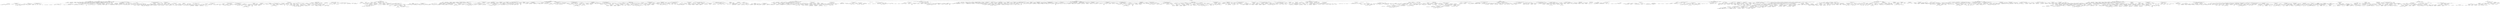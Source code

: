 digraph "&lt;global&gt;" {  
"30316" [label = <(METHOD,&lt;global&gt;)<SUB>209</SUB>> ]
"30317" [label = <(BLOCK,&lt;empty&gt;,&lt;empty&gt;)> ]
"30318" [label = <(METHOD,TIFFGrowStrips)<SUB>43</SUB>> ]
"30319" [label = <(PARAM,TIFF *tif)<SUB>43</SUB>> ]
"30320" [label = <(PARAM,uint32_t delta)<SUB>43</SUB>> ]
"30321" [label = <(PARAM,const char *module)<SUB>43</SUB>> ]
"30322" [label = <(METHOD_RETURN,int)<SUB>43</SUB>> ]
"30324" [label = <(METHOD,TIFFAppendToStrip)<SUB>44</SUB>> ]
"30325" [label = <(PARAM,TIFF *tif)<SUB>44</SUB>> ]
"30326" [label = <(PARAM,uint32_t strip)<SUB>44</SUB>> ]
"30327" [label = <(PARAM,uint8_t *data)<SUB>44</SUB>> ]
"30328" [label = <(PARAM,tmsize_t cc)<SUB>45</SUB>> ]
"30329" [label = <(METHOD_RETURN,int)<SUB>44</SUB>> ]
"30331" [label = <(METHOD,TIFFWriteScanline)<SUB>47</SUB>> ]
"30332" [label = <(PARAM,TIFF *tif)<SUB>47</SUB>> ]
"30333" [label = <(PARAM,void *buf)<SUB>47</SUB>> ]
"30334" [label = <(PARAM,uint32_t row)<SUB>47</SUB>> ]
"30335" [label = <(PARAM,uint16_t sample)<SUB>47</SUB>> ]
"30336" [label = <(BLOCK,&lt;empty&gt;,&lt;empty&gt;)<SUB>48</SUB>> ]
"30337" [label = <(LOCAL,constchar[] module: char[])<SUB>49</SUB>> ]
"30338" [label = <(&lt;operator&gt;.assignment,module[] = &quot;TIFFWriteScanline&quot;)<SUB>49</SUB>> ]
"30339" [label = <(IDENTIFIER,module,module[] = &quot;TIFFWriteScanline&quot;)<SUB>49</SUB>> ]
"30340" [label = <(LITERAL,&quot;TIFFWriteScanline&quot;,module[] = &quot;TIFFWriteScanline&quot;)<SUB>49</SUB>> ]
"30341" [label = <(LOCAL,TIFFDirectory* td: TIFFDirectory)<SUB>50</SUB>> ]
"30342" [label = <(LOCAL,int status: int)<SUB>51</SUB>> ]
"30343" [label = <(LOCAL,int imagegrew: int)<SUB>51</SUB>> ]
"30344" [label = <(&lt;operator&gt;.assignment,imagegrew = 0)<SUB>51</SUB>> ]
"30345" [label = <(IDENTIFIER,imagegrew,imagegrew = 0)<SUB>51</SUB>> ]
"30346" [label = <(LITERAL,0,imagegrew = 0)<SUB>51</SUB>> ]
"30347" [label = <(LOCAL,uint32_t strip: uint32_t)<SUB>52</SUB>> ]
"30348" [label = <(CONTROL_STRUCTURE,if (!WRITECHECKSTRIPS(tif, module)),if (!WRITECHECKSTRIPS(tif, module)))<SUB>54</SUB>> ]
"30349" [label = <(&lt;operator&gt;.logicalNot,!WRITECHECKSTRIPS(tif, module))<SUB>54</SUB>> ]
"30350" [label = <(&lt;operator&gt;.logicalOr,((tif)-&gt;tif_flags &amp; TIFF_BEENWRITING) || TIFFWriteCheck((tif), 0, module))<SUB>54</SUB>> ]
"30351" [label = <(&lt;operator&gt;.and,(tif)-&gt;tif_flags &amp; TIFF_BEENWRITING)<SUB>54</SUB>> ]
"30352" [label = <(&lt;operator&gt;.indirectFieldAccess,(tif)-&gt;tif_flags)<SUB>54</SUB>> ]
"30353" [label = <(IDENTIFIER,tif,(tif)-&gt;tif_flags &amp; TIFF_BEENWRITING)<SUB>54</SUB>> ]
"30354" [label = <(FIELD_IDENTIFIER,tif_flags,tif_flags)<SUB>54</SUB>> ]
"30355" [label = <(IDENTIFIER,TIFF_BEENWRITING,(tif)-&gt;tif_flags &amp; TIFF_BEENWRITING)<SUB>54</SUB>> ]
"30356" [label = <(TIFFWriteCheck,TIFFWriteCheck((tif), 0, module))<SUB>54</SUB>> ]
"30357" [label = <(IDENTIFIER,tif,TIFFWriteCheck((tif), 0, module))<SUB>54</SUB>> ]
"30358" [label = <(LITERAL,0,TIFFWriteCheck((tif), 0, module))<SUB>54</SUB>> ]
"30359" [label = <(IDENTIFIER,module,TIFFWriteCheck((tif), 0, module))<SUB>54</SUB>> ]
"30360" [label = <(BLOCK,&lt;empty&gt;,&lt;empty&gt;)<SUB>55</SUB>> ]
"30361" [label = <(RETURN,return (-1);,return (-1);)<SUB>55</SUB>> ]
"30362" [label = <(&lt;operator&gt;.minus,-1)<SUB>55</SUB>> ]
"30363" [label = <(LITERAL,1,-1)<SUB>55</SUB>> ]
"30364" [label = <(CONTROL_STRUCTURE,if (!BUFFERCHECK(tif)),if (!BUFFERCHECK(tif)))<SUB>61</SUB>> ]
"30365" [label = <(&lt;operator&gt;.logicalNot,!BUFFERCHECK(tif))<SUB>61</SUB>> ]
"30366" [label = <(&lt;operator&gt;.logicalOr,(((tif)-&gt;tif_flags &amp; TIFF_BUFFERSETUP) &amp;&amp; tif-&gt;tif_rawdata) || TIFFWriteBufferSetup((tif), ((void *)0), (tmsize_t) - 1))<SUB>61</SUB>> ]
"30367" [label = <(&lt;operator&gt;.logicalAnd,((tif)-&gt;tif_flags &amp; TIFF_BUFFERSETUP) &amp;&amp; tif-&gt;tif_rawdata)<SUB>61</SUB>> ]
"30368" [label = <(&lt;operator&gt;.and,(tif)-&gt;tif_flags &amp; TIFF_BUFFERSETUP)<SUB>61</SUB>> ]
"30369" [label = <(&lt;operator&gt;.indirectFieldAccess,(tif)-&gt;tif_flags)<SUB>61</SUB>> ]
"30370" [label = <(IDENTIFIER,tif,(tif)-&gt;tif_flags &amp; TIFF_BUFFERSETUP)<SUB>61</SUB>> ]
"30371" [label = <(FIELD_IDENTIFIER,tif_flags,tif_flags)<SUB>61</SUB>> ]
"30372" [label = <(IDENTIFIER,TIFF_BUFFERSETUP,(tif)-&gt;tif_flags &amp; TIFF_BUFFERSETUP)<SUB>61</SUB>> ]
"30373" [label = <(&lt;operator&gt;.indirectFieldAccess,tif-&gt;tif_rawdata)<SUB>61</SUB>> ]
"30374" [label = <(IDENTIFIER,tif,((tif)-&gt;tif_flags &amp; TIFF_BUFFERSETUP) &amp;&amp; tif-&gt;tif_rawdata)<SUB>61</SUB>> ]
"30375" [label = <(FIELD_IDENTIFIER,tif_rawdata,tif_rawdata)<SUB>61</SUB>> ]
"30376" [label = <(TIFFWriteBufferSetup,TIFFWriteBufferSetup((tif), ((void *)0), (tmsize_t) - 1))<SUB>61</SUB>> ]
"30377" [label = <(IDENTIFIER,tif,TIFFWriteBufferSetup((tif), ((void *)0), (tmsize_t) - 1))<SUB>61</SUB>> ]
"30378" [label = <(&lt;operator&gt;.cast,(void *)0)<SUB>61</SUB>> ]
"30379" [label = <(UNKNOWN,void *,void *)<SUB>61</SUB>> ]
"30380" [label = <(LITERAL,0,(void *)0)<SUB>61</SUB>> ]
"30381" [label = <(&lt;operator&gt;.subtraction,(tmsize_t) - 1)<SUB>61</SUB>> ]
"30382" [label = <(IDENTIFIER,tmsize_t,(tmsize_t) - 1)<SUB>61</SUB>> ]
"30383" [label = <(LITERAL,1,(tmsize_t) - 1)<SUB>61</SUB>> ]
"30384" [label = <(BLOCK,&lt;empty&gt;,&lt;empty&gt;)<SUB>62</SUB>> ]
"30385" [label = <(RETURN,return (-1);,return (-1);)<SUB>62</SUB>> ]
"30386" [label = <(&lt;operator&gt;.minus,-1)<SUB>62</SUB>> ]
"30387" [label = <(LITERAL,1,-1)<SUB>62</SUB>> ]
"30388" [label = <(&lt;operators&gt;.assignmentOr,tif-&gt;tif_flags |= TIFF_BUF4WRITE)<SUB>63</SUB>> ]
"30389" [label = <(&lt;operator&gt;.indirectFieldAccess,tif-&gt;tif_flags)<SUB>63</SUB>> ]
"30390" [label = <(IDENTIFIER,tif,tif-&gt;tif_flags |= TIFF_BUF4WRITE)<SUB>63</SUB>> ]
"30391" [label = <(FIELD_IDENTIFIER,tif_flags,tif_flags)<SUB>63</SUB>> ]
"30392" [label = <(IDENTIFIER,TIFF_BUF4WRITE,tif-&gt;tif_flags |= TIFF_BUF4WRITE)<SUB>63</SUB>> ]
"30393" [label = <(&lt;operator&gt;.assignment,td = &amp;tif-&gt;tif_dir)<SUB>65</SUB>> ]
"30394" [label = <(IDENTIFIER,td,td = &amp;tif-&gt;tif_dir)<SUB>65</SUB>> ]
"30395" [label = <(&lt;operator&gt;.addressOf,&amp;tif-&gt;tif_dir)<SUB>65</SUB>> ]
"30396" [label = <(&lt;operator&gt;.indirectFieldAccess,tif-&gt;tif_dir)<SUB>65</SUB>> ]
"30397" [label = <(IDENTIFIER,tif,td = &amp;tif-&gt;tif_dir)<SUB>65</SUB>> ]
"30398" [label = <(FIELD_IDENTIFIER,tif_dir,tif_dir)<SUB>65</SUB>> ]
"30399" [label = <(CONTROL_STRUCTURE,if (row &gt;= td-&gt;td_imagelength),if (row &gt;= td-&gt;td_imagelength))<SUB>70</SUB>> ]
"30400" [label = <(&lt;operator&gt;.greaterEqualsThan,row &gt;= td-&gt;td_imagelength)<SUB>70</SUB>> ]
"30401" [label = <(IDENTIFIER,row,row &gt;= td-&gt;td_imagelength)<SUB>70</SUB>> ]
"30402" [label = <(&lt;operator&gt;.indirectFieldAccess,td-&gt;td_imagelength)<SUB>70</SUB>> ]
"30403" [label = <(IDENTIFIER,td,row &gt;= td-&gt;td_imagelength)<SUB>70</SUB>> ]
"30404" [label = <(FIELD_IDENTIFIER,td_imagelength,td_imagelength)<SUB>70</SUB>> ]
"30405" [label = <(BLOCK,&lt;empty&gt;,&lt;empty&gt;)<SUB>71</SUB>> ]
"30406" [label = <(CONTROL_STRUCTURE,if (td-&gt;td_planarconfig == PLANARCONFIG_SEPARATE),if (td-&gt;td_planarconfig == PLANARCONFIG_SEPARATE))<SUB>72</SUB>> ]
"30407" [label = <(&lt;operator&gt;.equals,td-&gt;td_planarconfig == PLANARCONFIG_SEPARATE)<SUB>72</SUB>> ]
"30408" [label = <(&lt;operator&gt;.indirectFieldAccess,td-&gt;td_planarconfig)<SUB>72</SUB>> ]
"30409" [label = <(IDENTIFIER,td,td-&gt;td_planarconfig == PLANARCONFIG_SEPARATE)<SUB>72</SUB>> ]
"30410" [label = <(FIELD_IDENTIFIER,td_planarconfig,td_planarconfig)<SUB>72</SUB>> ]
"30411" [label = <(IDENTIFIER,PLANARCONFIG_SEPARATE,td-&gt;td_planarconfig == PLANARCONFIG_SEPARATE)<SUB>72</SUB>> ]
"30412" [label = <(BLOCK,&lt;empty&gt;,&lt;empty&gt;)<SUB>73</SUB>> ]
"30413" [label = <(TIFFErrorExtR,TIFFErrorExtR(\012                tif, module,\012                &quot;Can not change \&quot;ImageLength\&quot; when using separate planes&quot;))<SUB>74</SUB>> ]
"30414" [label = <(IDENTIFIER,tif,TIFFErrorExtR(\012                tif, module,\012                &quot;Can not change \&quot;ImageLength\&quot; when using separate planes&quot;))<SUB>75</SUB>> ]
"30415" [label = <(IDENTIFIER,module,TIFFErrorExtR(\012                tif, module,\012                &quot;Can not change \&quot;ImageLength\&quot; when using separate planes&quot;))<SUB>75</SUB>> ]
"30416" [label = <(LITERAL,&quot;Can not change \&quot;ImageLength\&quot; when using separate planes&quot;,TIFFErrorExtR(\012                tif, module,\012                &quot;Can not change \&quot;ImageLength\&quot; when using separate planes&quot;))<SUB>76</SUB>> ]
"30417" [label = <(RETURN,return (-1);,return (-1);)<SUB>77</SUB>> ]
"30418" [label = <(&lt;operator&gt;.minus,-1)<SUB>77</SUB>> ]
"30419" [label = <(LITERAL,1,-1)<SUB>77</SUB>> ]
"30420" [label = <(&lt;operator&gt;.assignment,td-&gt;td_imagelength = row + 1)<SUB>79</SUB>> ]
"30421" [label = <(&lt;operator&gt;.indirectFieldAccess,td-&gt;td_imagelength)<SUB>79</SUB>> ]
"30422" [label = <(IDENTIFIER,td,td-&gt;td_imagelength = row + 1)<SUB>79</SUB>> ]
"30423" [label = <(FIELD_IDENTIFIER,td_imagelength,td_imagelength)<SUB>79</SUB>> ]
"30424" [label = <(&lt;operator&gt;.addition,row + 1)<SUB>79</SUB>> ]
"30425" [label = <(IDENTIFIER,row,row + 1)<SUB>79</SUB>> ]
"30426" [label = <(LITERAL,1,row + 1)<SUB>79</SUB>> ]
"30427" [label = <(&lt;operator&gt;.assignment,imagegrew = 1)<SUB>80</SUB>> ]
"30428" [label = <(IDENTIFIER,imagegrew,imagegrew = 1)<SUB>80</SUB>> ]
"30429" [label = <(LITERAL,1,imagegrew = 1)<SUB>80</SUB>> ]
"30430" [label = <(CONTROL_STRUCTURE,if (td-&gt;td_planarconfig == PLANARCONFIG_SEPARATE),if (td-&gt;td_planarconfig == PLANARCONFIG_SEPARATE))<SUB>85</SUB>> ]
"30431" [label = <(&lt;operator&gt;.equals,td-&gt;td_planarconfig == PLANARCONFIG_SEPARATE)<SUB>85</SUB>> ]
"30432" [label = <(&lt;operator&gt;.indirectFieldAccess,td-&gt;td_planarconfig)<SUB>85</SUB>> ]
"30433" [label = <(IDENTIFIER,td,td-&gt;td_planarconfig == PLANARCONFIG_SEPARATE)<SUB>85</SUB>> ]
"30434" [label = <(FIELD_IDENTIFIER,td_planarconfig,td_planarconfig)<SUB>85</SUB>> ]
"30435" [label = <(IDENTIFIER,PLANARCONFIG_SEPARATE,td-&gt;td_planarconfig == PLANARCONFIG_SEPARATE)<SUB>85</SUB>> ]
"30436" [label = <(BLOCK,&lt;empty&gt;,&lt;empty&gt;)<SUB>86</SUB>> ]
"30437" [label = <(CONTROL_STRUCTURE,if (sample &gt;= td-&gt;td_samplesperpixel),if (sample &gt;= td-&gt;td_samplesperpixel))<SUB>87</SUB>> ]
"30438" [label = <(&lt;operator&gt;.greaterEqualsThan,sample &gt;= td-&gt;td_samplesperpixel)<SUB>87</SUB>> ]
"30439" [label = <(IDENTIFIER,sample,sample &gt;= td-&gt;td_samplesperpixel)<SUB>87</SUB>> ]
"30440" [label = <(&lt;operator&gt;.indirectFieldAccess,td-&gt;td_samplesperpixel)<SUB>87</SUB>> ]
"30441" [label = <(IDENTIFIER,td,sample &gt;= td-&gt;td_samplesperpixel)<SUB>87</SUB>> ]
"30442" [label = <(FIELD_IDENTIFIER,td_samplesperpixel,td_samplesperpixel)<SUB>87</SUB>> ]
"30443" [label = <(BLOCK,&lt;empty&gt;,&lt;empty&gt;)<SUB>88</SUB>> ]
"30444" [label = <(TIFFErrorExtR,TIFFErrorExtR(tif, module, &quot;%lu: Sample out of range, max %lu&quot;,\012                          (unsigned long)sample,\012                          (unsigned long)td-&gt;td_samplesperpixel))<SUB>89</SUB>> ]
"30445" [label = <(IDENTIFIER,tif,TIFFErrorExtR(tif, module, &quot;%lu: Sample out of range, max %lu&quot;,\012                          (unsigned long)sample,\012                          (unsigned long)td-&gt;td_samplesperpixel))<SUB>89</SUB>> ]
"30446" [label = <(IDENTIFIER,module,TIFFErrorExtR(tif, module, &quot;%lu: Sample out of range, max %lu&quot;,\012                          (unsigned long)sample,\012                          (unsigned long)td-&gt;td_samplesperpixel))<SUB>89</SUB>> ]
"30447" [label = <(LITERAL,&quot;%lu: Sample out of range, max %lu&quot;,TIFFErrorExtR(tif, module, &quot;%lu: Sample out of range, max %lu&quot;,\012                          (unsigned long)sample,\012                          (unsigned long)td-&gt;td_samplesperpixel))<SUB>89</SUB>> ]
"30448" [label = <(&lt;operator&gt;.cast,(unsigned long)sample)<SUB>90</SUB>> ]
"30449" [label = <(UNKNOWN,unsigned long,unsigned long)<SUB>90</SUB>> ]
"30450" [label = <(IDENTIFIER,sample,(unsigned long)sample)<SUB>90</SUB>> ]
"30451" [label = <(&lt;operator&gt;.cast,(unsigned long)td-&gt;td_samplesperpixel)<SUB>91</SUB>> ]
"30452" [label = <(UNKNOWN,unsigned long,unsigned long)<SUB>91</SUB>> ]
"30453" [label = <(&lt;operator&gt;.indirectFieldAccess,td-&gt;td_samplesperpixel)<SUB>91</SUB>> ]
"30454" [label = <(IDENTIFIER,td,(unsigned long)td-&gt;td_samplesperpixel)<SUB>91</SUB>> ]
"30455" [label = <(FIELD_IDENTIFIER,td_samplesperpixel,td_samplesperpixel)<SUB>91</SUB>> ]
"30456" [label = <(RETURN,return (-1);,return (-1);)<SUB>92</SUB>> ]
"30457" [label = <(&lt;operator&gt;.minus,-1)<SUB>92</SUB>> ]
"30458" [label = <(LITERAL,1,-1)<SUB>92</SUB>> ]
"30459" [label = <(&lt;operator&gt;.assignment,strip = sample * td-&gt;td_stripsperimage + row / td-&gt;td_rowsperstrip)<SUB>94</SUB>> ]
"30460" [label = <(IDENTIFIER,strip,strip = sample * td-&gt;td_stripsperimage + row / td-&gt;td_rowsperstrip)<SUB>94</SUB>> ]
"30461" [label = <(&lt;operator&gt;.addition,sample * td-&gt;td_stripsperimage + row / td-&gt;td_rowsperstrip)<SUB>94</SUB>> ]
"30462" [label = <(&lt;operator&gt;.multiplication,sample * td-&gt;td_stripsperimage)<SUB>94</SUB>> ]
"30463" [label = <(IDENTIFIER,sample,sample * td-&gt;td_stripsperimage)<SUB>94</SUB>> ]
"30464" [label = <(&lt;operator&gt;.indirectFieldAccess,td-&gt;td_stripsperimage)<SUB>94</SUB>> ]
"30465" [label = <(IDENTIFIER,td,sample * td-&gt;td_stripsperimage)<SUB>94</SUB>> ]
"30466" [label = <(FIELD_IDENTIFIER,td_stripsperimage,td_stripsperimage)<SUB>94</SUB>> ]
"30467" [label = <(&lt;operator&gt;.division,row / td-&gt;td_rowsperstrip)<SUB>94</SUB>> ]
"30468" [label = <(IDENTIFIER,row,row / td-&gt;td_rowsperstrip)<SUB>94</SUB>> ]
"30469" [label = <(&lt;operator&gt;.indirectFieldAccess,td-&gt;td_rowsperstrip)<SUB>94</SUB>> ]
"30470" [label = <(IDENTIFIER,td,row / td-&gt;td_rowsperstrip)<SUB>94</SUB>> ]
"30471" [label = <(FIELD_IDENTIFIER,td_rowsperstrip,td_rowsperstrip)<SUB>94</SUB>> ]
"30472" [label = <(CONTROL_STRUCTURE,else,else)<SUB>97</SUB>> ]
"30473" [label = <(BLOCK,&lt;empty&gt;,&lt;empty&gt;)<SUB>97</SUB>> ]
"30474" [label = <(&lt;operator&gt;.assignment,strip = row / td-&gt;td_rowsperstrip)<SUB>97</SUB>> ]
"30475" [label = <(IDENTIFIER,strip,strip = row / td-&gt;td_rowsperstrip)<SUB>97</SUB>> ]
"30476" [label = <(&lt;operator&gt;.division,row / td-&gt;td_rowsperstrip)<SUB>97</SUB>> ]
"30477" [label = <(IDENTIFIER,row,row / td-&gt;td_rowsperstrip)<SUB>97</SUB>> ]
"30478" [label = <(&lt;operator&gt;.indirectFieldAccess,td-&gt;td_rowsperstrip)<SUB>97</SUB>> ]
"30479" [label = <(IDENTIFIER,td,row / td-&gt;td_rowsperstrip)<SUB>97</SUB>> ]
"30480" [label = <(FIELD_IDENTIFIER,td_rowsperstrip,td_rowsperstrip)<SUB>97</SUB>> ]
"30481" [label = <(CONTROL_STRUCTURE,if (strip &gt;= td-&gt;td_nstrips &amp;&amp; !TIFFGrowStrips(tif, 1, module)),if (strip &gt;= td-&gt;td_nstrips &amp;&amp; !TIFFGrowStrips(tif, 1, module)))<SUB>105</SUB>> ]
"30482" [label = <(&lt;operator&gt;.logicalAnd,strip &gt;= td-&gt;td_nstrips &amp;&amp; !TIFFGrowStrips(tif, 1, module))<SUB>105</SUB>> ]
"30483" [label = <(&lt;operator&gt;.greaterEqualsThan,strip &gt;= td-&gt;td_nstrips)<SUB>105</SUB>> ]
"30484" [label = <(IDENTIFIER,strip,strip &gt;= td-&gt;td_nstrips)<SUB>105</SUB>> ]
"30485" [label = <(&lt;operator&gt;.indirectFieldAccess,td-&gt;td_nstrips)<SUB>105</SUB>> ]
"30486" [label = <(IDENTIFIER,td,strip &gt;= td-&gt;td_nstrips)<SUB>105</SUB>> ]
"30487" [label = <(FIELD_IDENTIFIER,td_nstrips,td_nstrips)<SUB>105</SUB>> ]
"30488" [label = <(&lt;operator&gt;.logicalNot,!TIFFGrowStrips(tif, 1, module))<SUB>105</SUB>> ]
"30489" [label = <(TIFFGrowStrips,TIFFGrowStrips(tif, 1, module))<SUB>105</SUB>> ]
"30490" [label = <(IDENTIFIER,tif,TIFFGrowStrips(tif, 1, module))<SUB>105</SUB>> ]
"30491" [label = <(LITERAL,1,TIFFGrowStrips(tif, 1, module))<SUB>105</SUB>> ]
"30492" [label = <(IDENTIFIER,module,TIFFGrowStrips(tif, 1, module))<SUB>105</SUB>> ]
"30493" [label = <(BLOCK,&lt;empty&gt;,&lt;empty&gt;)<SUB>106</SUB>> ]
"30494" [label = <(RETURN,return (-1);,return (-1);)<SUB>106</SUB>> ]
"30495" [label = <(&lt;operator&gt;.minus,-1)<SUB>106</SUB>> ]
"30496" [label = <(LITERAL,1,-1)<SUB>106</SUB>> ]
"30497" [label = <(CONTROL_STRUCTURE,if (strip != tif-&gt;tif_curstrip),if (strip != tif-&gt;tif_curstrip))<SUB>107</SUB>> ]
"30498" [label = <(&lt;operator&gt;.notEquals,strip != tif-&gt;tif_curstrip)<SUB>107</SUB>> ]
"30499" [label = <(IDENTIFIER,strip,strip != tif-&gt;tif_curstrip)<SUB>107</SUB>> ]
"30500" [label = <(&lt;operator&gt;.indirectFieldAccess,tif-&gt;tif_curstrip)<SUB>107</SUB>> ]
"30501" [label = <(IDENTIFIER,tif,strip != tif-&gt;tif_curstrip)<SUB>107</SUB>> ]
"30502" [label = <(FIELD_IDENTIFIER,tif_curstrip,tif_curstrip)<SUB>107</SUB>> ]
"30503" [label = <(BLOCK,&lt;empty&gt;,&lt;empty&gt;)<SUB>108</SUB>> ]
"30504" [label = <(CONTROL_STRUCTURE,if (!TIFFFlushData(tif)),if (!TIFFFlushData(tif)))<SUB>112</SUB>> ]
"30505" [label = <(&lt;operator&gt;.logicalNot,!TIFFFlushData(tif))<SUB>112</SUB>> ]
"30506" [label = <(TIFFFlushData,TIFFFlushData(tif))<SUB>112</SUB>> ]
"30507" [label = <(IDENTIFIER,tif,TIFFFlushData(tif))<SUB>112</SUB>> ]
"30508" [label = <(BLOCK,&lt;empty&gt;,&lt;empty&gt;)<SUB>113</SUB>> ]
"30509" [label = <(RETURN,return (-1);,return (-1);)<SUB>113</SUB>> ]
"30510" [label = <(&lt;operator&gt;.minus,-1)<SUB>113</SUB>> ]
"30511" [label = <(LITERAL,1,-1)<SUB>113</SUB>> ]
"30512" [label = <(&lt;operator&gt;.assignment,tif-&gt;tif_curstrip = strip)<SUB>114</SUB>> ]
"30513" [label = <(&lt;operator&gt;.indirectFieldAccess,tif-&gt;tif_curstrip)<SUB>114</SUB>> ]
"30514" [label = <(IDENTIFIER,tif,tif-&gt;tif_curstrip = strip)<SUB>114</SUB>> ]
"30515" [label = <(FIELD_IDENTIFIER,tif_curstrip,tif_curstrip)<SUB>114</SUB>> ]
"30516" [label = <(IDENTIFIER,strip,tif-&gt;tif_curstrip = strip)<SUB>114</SUB>> ]
"30517" [label = <(CONTROL_STRUCTURE,if (strip &gt;= td-&gt;td_stripsperimage &amp;&amp; imagegrew),if (strip &gt;= td-&gt;td_stripsperimage &amp;&amp; imagegrew))<SUB>120</SUB>> ]
"30518" [label = <(&lt;operator&gt;.logicalAnd,strip &gt;= td-&gt;td_stripsperimage &amp;&amp; imagegrew)<SUB>120</SUB>> ]
"30519" [label = <(&lt;operator&gt;.greaterEqualsThan,strip &gt;= td-&gt;td_stripsperimage)<SUB>120</SUB>> ]
"30520" [label = <(IDENTIFIER,strip,strip &gt;= td-&gt;td_stripsperimage)<SUB>120</SUB>> ]
"30521" [label = <(&lt;operator&gt;.indirectFieldAccess,td-&gt;td_stripsperimage)<SUB>120</SUB>> ]
"30522" [label = <(IDENTIFIER,td,strip &gt;= td-&gt;td_stripsperimage)<SUB>120</SUB>> ]
"30523" [label = <(FIELD_IDENTIFIER,td_stripsperimage,td_stripsperimage)<SUB>120</SUB>> ]
"30524" [label = <(IDENTIFIER,imagegrew,strip &gt;= td-&gt;td_stripsperimage &amp;&amp; imagegrew)<SUB>120</SUB>> ]
"30525" [label = <(BLOCK,&lt;empty&gt;,&lt;empty&gt;)<SUB>121</SUB>> ]
"30526" [label = <(&lt;operator&gt;.assignment,td-&gt;td_stripsperimage =\012                TIFFhowmany_32(td-&gt;td_imagelength, td-&gt;td_rowsperstrip))<SUB>121</SUB>> ]
"30527" [label = <(&lt;operator&gt;.indirectFieldAccess,td-&gt;td_stripsperimage)<SUB>121</SUB>> ]
"30528" [label = <(IDENTIFIER,td,td-&gt;td_stripsperimage =\012                TIFFhowmany_32(td-&gt;td_imagelength, td-&gt;td_rowsperstrip))<SUB>121</SUB>> ]
"30529" [label = <(FIELD_IDENTIFIER,td_stripsperimage,td_stripsperimage)<SUB>121</SUB>> ]
"30530" [label = <(TIFFhowmany_32,TIFFhowmany_32(td-&gt;td_imagelength, td-&gt;td_rowsperstrip))<SUB>122</SUB>> ]
"30531" [label = <(&lt;operator&gt;.indirectFieldAccess,td-&gt;td_imagelength)<SUB>122</SUB>> ]
"30532" [label = <(IDENTIFIER,td,TIFFhowmany_32(td-&gt;td_imagelength, td-&gt;td_rowsperstrip))<SUB>122</SUB>> ]
"30533" [label = <(FIELD_IDENTIFIER,td_imagelength,td_imagelength)<SUB>122</SUB>> ]
"30534" [label = <(&lt;operator&gt;.indirectFieldAccess,td-&gt;td_rowsperstrip)<SUB>122</SUB>> ]
"30535" [label = <(IDENTIFIER,td,TIFFhowmany_32(td-&gt;td_imagelength, td-&gt;td_rowsperstrip))<SUB>122</SUB>> ]
"30536" [label = <(FIELD_IDENTIFIER,td_rowsperstrip,td_rowsperstrip)<SUB>122</SUB>> ]
"30537" [label = <(CONTROL_STRUCTURE,if (td-&gt;td_stripsperimage == 0),if (td-&gt;td_stripsperimage == 0))<SUB>123</SUB>> ]
"30538" [label = <(&lt;operator&gt;.equals,td-&gt;td_stripsperimage == 0)<SUB>123</SUB>> ]
"30539" [label = <(&lt;operator&gt;.indirectFieldAccess,td-&gt;td_stripsperimage)<SUB>123</SUB>> ]
"30540" [label = <(IDENTIFIER,td,td-&gt;td_stripsperimage == 0)<SUB>123</SUB>> ]
"30541" [label = <(FIELD_IDENTIFIER,td_stripsperimage,td_stripsperimage)<SUB>123</SUB>> ]
"30542" [label = <(LITERAL,0,td-&gt;td_stripsperimage == 0)<SUB>123</SUB>> ]
"30543" [label = <(BLOCK,&lt;empty&gt;,&lt;empty&gt;)<SUB>124</SUB>> ]
"30544" [label = <(TIFFErrorExtR,TIFFErrorExtR(tif, module, &quot;Zero strips per image&quot;))<SUB>125</SUB>> ]
"30545" [label = <(IDENTIFIER,tif,TIFFErrorExtR(tif, module, &quot;Zero strips per image&quot;))<SUB>125</SUB>> ]
"30546" [label = <(IDENTIFIER,module,TIFFErrorExtR(tif, module, &quot;Zero strips per image&quot;))<SUB>125</SUB>> ]
"30547" [label = <(LITERAL,&quot;Zero strips per image&quot;,TIFFErrorExtR(tif, module, &quot;Zero strips per image&quot;))<SUB>125</SUB>> ]
"30548" [label = <(RETURN,return (-1);,return (-1);)<SUB>126</SUB>> ]
"30549" [label = <(&lt;operator&gt;.minus,-1)<SUB>126</SUB>> ]
"30550" [label = <(LITERAL,1,-1)<SUB>126</SUB>> ]
"30551" [label = <(&lt;operator&gt;.assignment,tif-&gt;tif_row = (strip % td-&gt;td_stripsperimage) * td-&gt;td_rowsperstrip)<SUB>128</SUB>> ]
"30552" [label = <(&lt;operator&gt;.indirectFieldAccess,tif-&gt;tif_row)<SUB>128</SUB>> ]
"30553" [label = <(IDENTIFIER,tif,tif-&gt;tif_row = (strip % td-&gt;td_stripsperimage) * td-&gt;td_rowsperstrip)<SUB>128</SUB>> ]
"30554" [label = <(FIELD_IDENTIFIER,tif_row,tif_row)<SUB>128</SUB>> ]
"30555" [label = <(&lt;operator&gt;.multiplication,(strip % td-&gt;td_stripsperimage) * td-&gt;td_rowsperstrip)<SUB>128</SUB>> ]
"30556" [label = <(&lt;operator&gt;.modulo,strip % td-&gt;td_stripsperimage)<SUB>128</SUB>> ]
"30557" [label = <(IDENTIFIER,strip,strip % td-&gt;td_stripsperimage)<SUB>128</SUB>> ]
"30558" [label = <(&lt;operator&gt;.indirectFieldAccess,td-&gt;td_stripsperimage)<SUB>128</SUB>> ]
"30559" [label = <(IDENTIFIER,td,strip % td-&gt;td_stripsperimage)<SUB>128</SUB>> ]
"30560" [label = <(FIELD_IDENTIFIER,td_stripsperimage,td_stripsperimage)<SUB>128</SUB>> ]
"30561" [label = <(&lt;operator&gt;.indirectFieldAccess,td-&gt;td_rowsperstrip)<SUB>128</SUB>> ]
"30562" [label = <(IDENTIFIER,td,(strip % td-&gt;td_stripsperimage) * td-&gt;td_rowsperstrip)<SUB>128</SUB>> ]
"30563" [label = <(FIELD_IDENTIFIER,td_rowsperstrip,td_rowsperstrip)<SUB>128</SUB>> ]
"30564" [label = <(CONTROL_STRUCTURE,if ((tif-&gt;tif_flags &amp; TIFF_CODERSETUP) == 0),if ((tif-&gt;tif_flags &amp; TIFF_CODERSETUP) == 0))<SUB>129</SUB>> ]
"30565" [label = <(&lt;operator&gt;.equals,(tif-&gt;tif_flags &amp; TIFF_CODERSETUP) == 0)<SUB>129</SUB>> ]
"30566" [label = <(&lt;operator&gt;.and,tif-&gt;tif_flags &amp; TIFF_CODERSETUP)<SUB>129</SUB>> ]
"30567" [label = <(&lt;operator&gt;.indirectFieldAccess,tif-&gt;tif_flags)<SUB>129</SUB>> ]
"30568" [label = <(IDENTIFIER,tif,tif-&gt;tif_flags &amp; TIFF_CODERSETUP)<SUB>129</SUB>> ]
"30569" [label = <(FIELD_IDENTIFIER,tif_flags,tif_flags)<SUB>129</SUB>> ]
"30570" [label = <(IDENTIFIER,TIFF_CODERSETUP,tif-&gt;tif_flags &amp; TIFF_CODERSETUP)<SUB>129</SUB>> ]
"30571" [label = <(LITERAL,0,(tif-&gt;tif_flags &amp; TIFF_CODERSETUP) == 0)<SUB>129</SUB>> ]
"30572" [label = <(BLOCK,&lt;empty&gt;,&lt;empty&gt;)<SUB>130</SUB>> ]
"30573" [label = <(CONTROL_STRUCTURE,if (!(*tif-&gt;tif_setupencode)(tif)),if (!(*tif-&gt;tif_setupencode)(tif)))<SUB>131</SUB>> ]
"30574" [label = <(&lt;operator&gt;.logicalNot,!(*tif-&gt;tif_setupencode)(tif))<SUB>131</SUB>> ]
"30575" [label = <(*tif-&gt;tif_setupencode,(*tif-&gt;tif_setupencode)(tif))<SUB>131</SUB>> ]
"30576" [label = <(&lt;operator&gt;.indirection,*tif-&gt;tif_setupencode)<SUB>131</SUB>> ]
"30577" [label = <(&lt;operator&gt;.indirectFieldAccess,tif-&gt;tif_setupencode)<SUB>131</SUB>> ]
"30578" [label = <(IDENTIFIER,tif,(*tif-&gt;tif_setupencode)(tif))<SUB>131</SUB>> ]
"30579" [label = <(FIELD_IDENTIFIER,tif_setupencode,tif_setupencode)<SUB>131</SUB>> ]
"30580" [label = <(IDENTIFIER,tif,(*tif-&gt;tif_setupencode)(tif))<SUB>131</SUB>> ]
"30581" [label = <(BLOCK,&lt;empty&gt;,&lt;empty&gt;)<SUB>132</SUB>> ]
"30582" [label = <(RETURN,return (-1);,return (-1);)<SUB>132</SUB>> ]
"30583" [label = <(&lt;operator&gt;.minus,-1)<SUB>132</SUB>> ]
"30584" [label = <(LITERAL,1,-1)<SUB>132</SUB>> ]
"30585" [label = <(&lt;operators&gt;.assignmentOr,tif-&gt;tif_flags |= TIFF_CODERSETUP)<SUB>133</SUB>> ]
"30586" [label = <(&lt;operator&gt;.indirectFieldAccess,tif-&gt;tif_flags)<SUB>133</SUB>> ]
"30587" [label = <(IDENTIFIER,tif,tif-&gt;tif_flags |= TIFF_CODERSETUP)<SUB>133</SUB>> ]
"30588" [label = <(FIELD_IDENTIFIER,tif_flags,tif_flags)<SUB>133</SUB>> ]
"30589" [label = <(IDENTIFIER,TIFF_CODERSETUP,tif-&gt;tif_flags |= TIFF_CODERSETUP)<SUB>133</SUB>> ]
"30590" [label = <(&lt;operator&gt;.assignment,tif-&gt;tif_rawcc = 0)<SUB>136</SUB>> ]
"30591" [label = <(&lt;operator&gt;.indirectFieldAccess,tif-&gt;tif_rawcc)<SUB>136</SUB>> ]
"30592" [label = <(IDENTIFIER,tif,tif-&gt;tif_rawcc = 0)<SUB>136</SUB>> ]
"30593" [label = <(FIELD_IDENTIFIER,tif_rawcc,tif_rawcc)<SUB>136</SUB>> ]
"30594" [label = <(LITERAL,0,tif-&gt;tif_rawcc = 0)<SUB>136</SUB>> ]
"30595" [label = <(&lt;operator&gt;.assignment,tif-&gt;tif_rawcp = tif-&gt;tif_rawdata)<SUB>137</SUB>> ]
"30596" [label = <(&lt;operator&gt;.indirectFieldAccess,tif-&gt;tif_rawcp)<SUB>137</SUB>> ]
"30597" [label = <(IDENTIFIER,tif,tif-&gt;tif_rawcp = tif-&gt;tif_rawdata)<SUB>137</SUB>> ]
"30598" [label = <(FIELD_IDENTIFIER,tif_rawcp,tif_rawcp)<SUB>137</SUB>> ]
"30599" [label = <(&lt;operator&gt;.indirectFieldAccess,tif-&gt;tif_rawdata)<SUB>137</SUB>> ]
"30600" [label = <(IDENTIFIER,tif,tif-&gt;tif_rawcp = tif-&gt;tif_rawdata)<SUB>137</SUB>> ]
"30601" [label = <(FIELD_IDENTIFIER,tif_rawdata,tif_rawdata)<SUB>137</SUB>> ]
"30602" [label = <(&lt;operator&gt;.assignment,tif-&gt;tif_curoff = 0)<SUB>140</SUB>> ]
"30603" [label = <(&lt;operator&gt;.indirectFieldAccess,tif-&gt;tif_curoff)<SUB>140</SUB>> ]
"30604" [label = <(IDENTIFIER,tif,tif-&gt;tif_curoff = 0)<SUB>140</SUB>> ]
"30605" [label = <(FIELD_IDENTIFIER,tif_curoff,tif_curoff)<SUB>140</SUB>> ]
"30606" [label = <(LITERAL,0,tif-&gt;tif_curoff = 0)<SUB>140</SUB>> ]
"30607" [label = <(CONTROL_STRUCTURE,if (!(*tif-&gt;tif_preencode)(tif, sample)),if (!(*tif-&gt;tif_preencode)(tif, sample)))<SUB>142</SUB>> ]
"30608" [label = <(&lt;operator&gt;.logicalNot,!(*tif-&gt;tif_preencode)(tif, sample))<SUB>142</SUB>> ]
"30609" [label = <(*tif-&gt;tif_preencode,(*tif-&gt;tif_preencode)(tif, sample))<SUB>142</SUB>> ]
"30610" [label = <(&lt;operator&gt;.indirection,*tif-&gt;tif_preencode)<SUB>142</SUB>> ]
"30611" [label = <(&lt;operator&gt;.indirectFieldAccess,tif-&gt;tif_preencode)<SUB>142</SUB>> ]
"30612" [label = <(IDENTIFIER,tif,(*tif-&gt;tif_preencode)(tif, sample))<SUB>142</SUB>> ]
"30613" [label = <(FIELD_IDENTIFIER,tif_preencode,tif_preencode)<SUB>142</SUB>> ]
"30614" [label = <(IDENTIFIER,tif,(*tif-&gt;tif_preencode)(tif, sample))<SUB>142</SUB>> ]
"30615" [label = <(IDENTIFIER,sample,(*tif-&gt;tif_preencode)(tif, sample))<SUB>142</SUB>> ]
"30616" [label = <(BLOCK,&lt;empty&gt;,&lt;empty&gt;)<SUB>143</SUB>> ]
"30617" [label = <(RETURN,return (-1);,return (-1);)<SUB>143</SUB>> ]
"30618" [label = <(&lt;operator&gt;.minus,-1)<SUB>143</SUB>> ]
"30619" [label = <(LITERAL,1,-1)<SUB>143</SUB>> ]
"30620" [label = <(&lt;operators&gt;.assignmentOr,tif-&gt;tif_flags |= TIFF_POSTENCODE)<SUB>144</SUB>> ]
"30621" [label = <(&lt;operator&gt;.indirectFieldAccess,tif-&gt;tif_flags)<SUB>144</SUB>> ]
"30622" [label = <(IDENTIFIER,tif,tif-&gt;tif_flags |= TIFF_POSTENCODE)<SUB>144</SUB>> ]
"30623" [label = <(FIELD_IDENTIFIER,tif_flags,tif_flags)<SUB>144</SUB>> ]
"30624" [label = <(IDENTIFIER,TIFF_POSTENCODE,tif-&gt;tif_flags |= TIFF_POSTENCODE)<SUB>144</SUB>> ]
"30625" [label = <(CONTROL_STRUCTURE,if (row != tif-&gt;tif_row),if (row != tif-&gt;tif_row))<SUB>151</SUB>> ]
"30626" [label = <(&lt;operator&gt;.notEquals,row != tif-&gt;tif_row)<SUB>151</SUB>> ]
"30627" [label = <(IDENTIFIER,row,row != tif-&gt;tif_row)<SUB>151</SUB>> ]
"30628" [label = <(&lt;operator&gt;.indirectFieldAccess,tif-&gt;tif_row)<SUB>151</SUB>> ]
"30629" [label = <(IDENTIFIER,tif,row != tif-&gt;tif_row)<SUB>151</SUB>> ]
"30630" [label = <(FIELD_IDENTIFIER,tif_row,tif_row)<SUB>151</SUB>> ]
"30631" [label = <(BLOCK,&lt;empty&gt;,&lt;empty&gt;)<SUB>152</SUB>> ]
"30632" [label = <(CONTROL_STRUCTURE,if (row &lt; tif-&gt;tif_row),if (row &lt; tif-&gt;tif_row))<SUB>153</SUB>> ]
"30633" [label = <(&lt;operator&gt;.lessThan,row &lt; tif-&gt;tif_row)<SUB>153</SUB>> ]
"30634" [label = <(IDENTIFIER,row,row &lt; tif-&gt;tif_row)<SUB>153</SUB>> ]
"30635" [label = <(&lt;operator&gt;.indirectFieldAccess,tif-&gt;tif_row)<SUB>153</SUB>> ]
"30636" [label = <(IDENTIFIER,tif,row &lt; tif-&gt;tif_row)<SUB>153</SUB>> ]
"30637" [label = <(FIELD_IDENTIFIER,tif_row,tif_row)<SUB>153</SUB>> ]
"30638" [label = <(BLOCK,&lt;empty&gt;,&lt;empty&gt;)<SUB>154</SUB>> ]
"30639" [label = <(&lt;operator&gt;.assignment,tif-&gt;tif_row =\012                (strip % td-&gt;td_stripsperimage) * td-&gt;td_rowsperstrip)<SUB>160</SUB>> ]
"30640" [label = <(&lt;operator&gt;.indirectFieldAccess,tif-&gt;tif_row)<SUB>160</SUB>> ]
"30641" [label = <(IDENTIFIER,tif,tif-&gt;tif_row =\012                (strip % td-&gt;td_stripsperimage) * td-&gt;td_rowsperstrip)<SUB>160</SUB>> ]
"30642" [label = <(FIELD_IDENTIFIER,tif_row,tif_row)<SUB>160</SUB>> ]
"30643" [label = <(&lt;operator&gt;.multiplication,(strip % td-&gt;td_stripsperimage) * td-&gt;td_rowsperstrip)<SUB>161</SUB>> ]
"30644" [label = <(&lt;operator&gt;.modulo,strip % td-&gt;td_stripsperimage)<SUB>161</SUB>> ]
"30645" [label = <(IDENTIFIER,strip,strip % td-&gt;td_stripsperimage)<SUB>161</SUB>> ]
"30646" [label = <(&lt;operator&gt;.indirectFieldAccess,td-&gt;td_stripsperimage)<SUB>161</SUB>> ]
"30647" [label = <(IDENTIFIER,td,strip % td-&gt;td_stripsperimage)<SUB>161</SUB>> ]
"30648" [label = <(FIELD_IDENTIFIER,td_stripsperimage,td_stripsperimage)<SUB>161</SUB>> ]
"30649" [label = <(&lt;operator&gt;.indirectFieldAccess,td-&gt;td_rowsperstrip)<SUB>161</SUB>> ]
"30650" [label = <(IDENTIFIER,td,(strip % td-&gt;td_stripsperimage) * td-&gt;td_rowsperstrip)<SUB>161</SUB>> ]
"30651" [label = <(FIELD_IDENTIFIER,td_rowsperstrip,td_rowsperstrip)<SUB>161</SUB>> ]
"30652" [label = <(&lt;operator&gt;.assignment,tif-&gt;tif_rawcp = tif-&gt;tif_rawdata)<SUB>162</SUB>> ]
"30653" [label = <(&lt;operator&gt;.indirectFieldAccess,tif-&gt;tif_rawcp)<SUB>162</SUB>> ]
"30654" [label = <(IDENTIFIER,tif,tif-&gt;tif_rawcp = tif-&gt;tif_rawdata)<SUB>162</SUB>> ]
"30655" [label = <(FIELD_IDENTIFIER,tif_rawcp,tif_rawcp)<SUB>162</SUB>> ]
"30656" [label = <(&lt;operator&gt;.indirectFieldAccess,tif-&gt;tif_rawdata)<SUB>162</SUB>> ]
"30657" [label = <(IDENTIFIER,tif,tif-&gt;tif_rawcp = tif-&gt;tif_rawdata)<SUB>162</SUB>> ]
"30658" [label = <(FIELD_IDENTIFIER,tif_rawdata,tif_rawdata)<SUB>162</SUB>> ]
"30659" [label = <(CONTROL_STRUCTURE,if (!(*tif-&gt;tif_seek)(tif, row - tif-&gt;tif_row)),if (!(*tif-&gt;tif_seek)(tif, row - tif-&gt;tif_row)))<SUB>167</SUB>> ]
"30660" [label = <(&lt;operator&gt;.logicalNot,!(*tif-&gt;tif_seek)(tif, row - tif-&gt;tif_row))<SUB>167</SUB>> ]
"30661" [label = <(*tif-&gt;tif_seek,(*tif-&gt;tif_seek)(tif, row - tif-&gt;tif_row))<SUB>167</SUB>> ]
"30662" [label = <(&lt;operator&gt;.indirection,*tif-&gt;tif_seek)<SUB>167</SUB>> ]
"30663" [label = <(&lt;operator&gt;.indirectFieldAccess,tif-&gt;tif_seek)<SUB>167</SUB>> ]
"30664" [label = <(IDENTIFIER,tif,(*tif-&gt;tif_seek)(tif, row - tif-&gt;tif_row))<SUB>167</SUB>> ]
"30665" [label = <(FIELD_IDENTIFIER,tif_seek,tif_seek)<SUB>167</SUB>> ]
"30666" [label = <(IDENTIFIER,tif,(*tif-&gt;tif_seek)(tif, row - tif-&gt;tif_row))<SUB>167</SUB>> ]
"30667" [label = <(&lt;operator&gt;.subtraction,row - tif-&gt;tif_row)<SUB>167</SUB>> ]
"30668" [label = <(IDENTIFIER,row,row - tif-&gt;tif_row)<SUB>167</SUB>> ]
"30669" [label = <(&lt;operator&gt;.indirectFieldAccess,tif-&gt;tif_row)<SUB>167</SUB>> ]
"30670" [label = <(IDENTIFIER,tif,row - tif-&gt;tif_row)<SUB>167</SUB>> ]
"30671" [label = <(FIELD_IDENTIFIER,tif_row,tif_row)<SUB>167</SUB>> ]
"30672" [label = <(BLOCK,&lt;empty&gt;,&lt;empty&gt;)<SUB>168</SUB>> ]
"30673" [label = <(RETURN,return (-1);,return (-1);)<SUB>168</SUB>> ]
"30674" [label = <(&lt;operator&gt;.minus,-1)<SUB>168</SUB>> ]
"30675" [label = <(LITERAL,1,-1)<SUB>168</SUB>> ]
"30676" [label = <(&lt;operator&gt;.assignment,tif-&gt;tif_row = row)<SUB>169</SUB>> ]
"30677" [label = <(&lt;operator&gt;.indirectFieldAccess,tif-&gt;tif_row)<SUB>169</SUB>> ]
"30678" [label = <(IDENTIFIER,tif,tif-&gt;tif_row = row)<SUB>169</SUB>> ]
"30679" [label = <(FIELD_IDENTIFIER,tif_row,tif_row)<SUB>169</SUB>> ]
"30680" [label = <(IDENTIFIER,row,tif-&gt;tif_row = row)<SUB>169</SUB>> ]
"30681" [label = <(tif-&gt;tif_postdecode,tif-&gt;tif_postdecode(tif, (uint8_t *)buf, tif-&gt;tif_scanlinesize))<SUB>173</SUB>> ]
"30682" [label = <(&lt;operator&gt;.indirectFieldAccess,tif-&gt;tif_postdecode)<SUB>173</SUB>> ]
"30683" [label = <(IDENTIFIER,tif,tif-&gt;tif_postdecode(tif, (uint8_t *)buf, tif-&gt;tif_scanlinesize))<SUB>173</SUB>> ]
"30684" [label = <(FIELD_IDENTIFIER,tif_postdecode,tif_postdecode)<SUB>173</SUB>> ]
"30685" [label = <(IDENTIFIER,tif,tif-&gt;tif_postdecode(tif, (uint8_t *)buf, tif-&gt;tif_scanlinesize))<SUB>173</SUB>> ]
"30686" [label = <(&lt;operator&gt;.cast,(uint8_t *)buf)<SUB>173</SUB>> ]
"30687" [label = <(UNKNOWN,uint8_t *,uint8_t *)<SUB>173</SUB>> ]
"30688" [label = <(IDENTIFIER,buf,(uint8_t *)buf)<SUB>173</SUB>> ]
"30689" [label = <(&lt;operator&gt;.indirectFieldAccess,tif-&gt;tif_scanlinesize)<SUB>173</SUB>> ]
"30690" [label = <(IDENTIFIER,tif,tif-&gt;tif_postdecode(tif, (uint8_t *)buf, tif-&gt;tif_scanlinesize))<SUB>173</SUB>> ]
"30691" [label = <(FIELD_IDENTIFIER,tif_scanlinesize,tif_scanlinesize)<SUB>173</SUB>> ]
"30692" [label = <(&lt;operator&gt;.assignment,status = (*tif-&gt;tif_encoderow)(tif, (uint8_t *)buf, tif-&gt;tif_scanlinesize,\012                                   sample))<SUB>175</SUB>> ]
"30693" [label = <(IDENTIFIER,status,status = (*tif-&gt;tif_encoderow)(tif, (uint8_t *)buf, tif-&gt;tif_scanlinesize,\012                                   sample))<SUB>175</SUB>> ]
"30694" [label = <(*tif-&gt;tif_encoderow,(*tif-&gt;tif_encoderow)(tif, (uint8_t *)buf, tif-&gt;tif_scanlinesize,\012                                   sample))<SUB>175</SUB>> ]
"30695" [label = <(&lt;operator&gt;.indirection,*tif-&gt;tif_encoderow)<SUB>175</SUB>> ]
"30696" [label = <(&lt;operator&gt;.indirectFieldAccess,tif-&gt;tif_encoderow)<SUB>175</SUB>> ]
"30697" [label = <(IDENTIFIER,tif,(*tif-&gt;tif_encoderow)(tif, (uint8_t *)buf, tif-&gt;tif_scanlinesize,\012                                   sample))<SUB>175</SUB>> ]
"30698" [label = <(FIELD_IDENTIFIER,tif_encoderow,tif_encoderow)<SUB>175</SUB>> ]
"30699" [label = <(IDENTIFIER,tif,(*tif-&gt;tif_encoderow)(tif, (uint8_t *)buf, tif-&gt;tif_scanlinesize,\012                                   sample))<SUB>175</SUB>> ]
"30700" [label = <(&lt;operator&gt;.cast,(uint8_t *)buf)<SUB>175</SUB>> ]
"30701" [label = <(UNKNOWN,uint8_t *,uint8_t *)<SUB>175</SUB>> ]
"30702" [label = <(IDENTIFIER,buf,(uint8_t *)buf)<SUB>175</SUB>> ]
"30703" [label = <(&lt;operator&gt;.indirectFieldAccess,tif-&gt;tif_scanlinesize)<SUB>175</SUB>> ]
"30704" [label = <(IDENTIFIER,tif,(*tif-&gt;tif_encoderow)(tif, (uint8_t *)buf, tif-&gt;tif_scanlinesize,\012                                   sample))<SUB>175</SUB>> ]
"30705" [label = <(FIELD_IDENTIFIER,tif_scanlinesize,tif_scanlinesize)<SUB>175</SUB>> ]
"30706" [label = <(IDENTIFIER,sample,(*tif-&gt;tif_encoderow)(tif, (uint8_t *)buf, tif-&gt;tif_scanlinesize,\012                                   sample))<SUB>176</SUB>> ]
"30707" [label = <(&lt;operator&gt;.assignment,tif-&gt;tif_row = row + 1)<SUB>179</SUB>> ]
"30708" [label = <(&lt;operator&gt;.indirectFieldAccess,tif-&gt;tif_row)<SUB>179</SUB>> ]
"30709" [label = <(IDENTIFIER,tif,tif-&gt;tif_row = row + 1)<SUB>179</SUB>> ]
"30710" [label = <(FIELD_IDENTIFIER,tif_row,tif_row)<SUB>179</SUB>> ]
"30711" [label = <(&lt;operator&gt;.addition,row + 1)<SUB>179</SUB>> ]
"30712" [label = <(IDENTIFIER,row,row + 1)<SUB>179</SUB>> ]
"30713" [label = <(LITERAL,1,row + 1)<SUB>179</SUB>> ]
"30714" [label = <(RETURN,return (status);,return (status);)<SUB>180</SUB>> ]
"30715" [label = <(IDENTIFIER,status,return (status);)<SUB>180</SUB>> ]
"30716" [label = <(METHOD_RETURN,int)<SUB>47</SUB>> ]
"30718" [label = <(METHOD,_TIFFReserveLargeEnoughWriteBuffer)<SUB>189</SUB>> ]
"30719" [label = <(PARAM,TIFF *tif)<SUB>189</SUB>> ]
"30720" [label = <(PARAM,uint32_t strip_or_tile)<SUB>189</SUB>> ]
"30721" [label = <(BLOCK,&lt;empty&gt;,&lt;empty&gt;)<SUB>190</SUB>> ]
"30722" [label = <(LOCAL,TIFFDirectory* td: TIFFDirectory)<SUB>191</SUB>> ]
"30723" [label = <(&lt;operator&gt;.assignment,*td = &amp;tif-&gt;tif_dir)<SUB>191</SUB>> ]
"30724" [label = <(IDENTIFIER,td,*td = &amp;tif-&gt;tif_dir)<SUB>191</SUB>> ]
"30725" [label = <(&lt;operator&gt;.addressOf,&amp;tif-&gt;tif_dir)<SUB>191</SUB>> ]
"30726" [label = <(&lt;operator&gt;.indirectFieldAccess,tif-&gt;tif_dir)<SUB>191</SUB>> ]
"30727" [label = <(IDENTIFIER,tif,*td = &amp;tif-&gt;tif_dir)<SUB>191</SUB>> ]
"30728" [label = <(FIELD_IDENTIFIER,tif_dir,tif_dir)<SUB>191</SUB>> ]
"30729" [label = <(CONTROL_STRUCTURE,if (td-&gt;td_stripbytecount_p[strip_or_tile] &gt; 0),if (td-&gt;td_stripbytecount_p[strip_or_tile] &gt; 0))<SUB>192</SUB>> ]
"30730" [label = <(&lt;operator&gt;.greaterThan,td-&gt;td_stripbytecount_p[strip_or_tile] &gt; 0)<SUB>192</SUB>> ]
"30731" [label = <(&lt;operator&gt;.indirectIndexAccess,td-&gt;td_stripbytecount_p[strip_or_tile])<SUB>192</SUB>> ]
"30732" [label = <(&lt;operator&gt;.indirectFieldAccess,td-&gt;td_stripbytecount_p)<SUB>192</SUB>> ]
"30733" [label = <(IDENTIFIER,td,td-&gt;td_stripbytecount_p[strip_or_tile] &gt; 0)<SUB>192</SUB>> ]
"30734" [label = <(FIELD_IDENTIFIER,td_stripbytecount_p,td_stripbytecount_p)<SUB>192</SUB>> ]
"30735" [label = <(IDENTIFIER,strip_or_tile,td-&gt;td_stripbytecount_p[strip_or_tile] &gt; 0)<SUB>192</SUB>> ]
"30736" [label = <(LITERAL,0,td-&gt;td_stripbytecount_p[strip_or_tile] &gt; 0)<SUB>192</SUB>> ]
"30737" [label = <(BLOCK,&lt;empty&gt;,&lt;empty&gt;)<SUB>193</SUB>> ]
"30738" [label = <(LOCAL,uint64_t safe_buffer_size: uint64_t)<SUB>196</SUB>> ]
"30739" [label = <(&lt;operator&gt;.assignment,safe_buffer_size =\012            (uint64_t)(td-&gt;td_stripbytecount_p[strip_or_tile] + 1 + 4))<SUB>196</SUB>> ]
"30740" [label = <(IDENTIFIER,safe_buffer_size,safe_buffer_size =\012            (uint64_t)(td-&gt;td_stripbytecount_p[strip_or_tile] + 1 + 4))<SUB>196</SUB>> ]
"30741" [label = <(uint64_t,(uint64_t)(td-&gt;td_stripbytecount_p[strip_or_tile] + 1 + 4))<SUB>197</SUB>> ]
"30742" [label = <(&lt;operator&gt;.addition,td-&gt;td_stripbytecount_p[strip_or_tile] + 1 + 4)<SUB>197</SUB>> ]
"30743" [label = <(&lt;operator&gt;.addition,td-&gt;td_stripbytecount_p[strip_or_tile] + 1)<SUB>197</SUB>> ]
"30744" [label = <(&lt;operator&gt;.indirectIndexAccess,td-&gt;td_stripbytecount_p[strip_or_tile])<SUB>197</SUB>> ]
"30745" [label = <(&lt;operator&gt;.indirectFieldAccess,td-&gt;td_stripbytecount_p)<SUB>197</SUB>> ]
"30746" [label = <(IDENTIFIER,td,td-&gt;td_stripbytecount_p[strip_or_tile] + 1)<SUB>197</SUB>> ]
"30747" [label = <(FIELD_IDENTIFIER,td_stripbytecount_p,td_stripbytecount_p)<SUB>197</SUB>> ]
"30748" [label = <(IDENTIFIER,strip_or_tile,td-&gt;td_stripbytecount_p[strip_or_tile] + 1)<SUB>197</SUB>> ]
"30749" [label = <(LITERAL,1,td-&gt;td_stripbytecount_p[strip_or_tile] + 1)<SUB>197</SUB>> ]
"30750" [label = <(LITERAL,4,td-&gt;td_stripbytecount_p[strip_or_tile] + 1 + 4)<SUB>197</SUB>> ]
"30751" [label = <(CONTROL_STRUCTURE,if (tif-&gt;tif_rawdatasize &lt;= (tmsize_t)safe_buffer_size),if (tif-&gt;tif_rawdatasize &lt;= (tmsize_t)safe_buffer_size))<SUB>198</SUB>> ]
"30752" [label = <(&lt;operator&gt;.lessEqualsThan,tif-&gt;tif_rawdatasize &lt;= (tmsize_t)safe_buffer_size)<SUB>198</SUB>> ]
"30753" [label = <(&lt;operator&gt;.indirectFieldAccess,tif-&gt;tif_rawdatasize)<SUB>198</SUB>> ]
"30754" [label = <(IDENTIFIER,tif,tif-&gt;tif_rawdatasize &lt;= (tmsize_t)safe_buffer_size)<SUB>198</SUB>> ]
"30755" [label = <(FIELD_IDENTIFIER,tif_rawdatasize,tif_rawdatasize)<SUB>198</SUB>> ]
"30756" [label = <(&lt;operator&gt;.cast,(tmsize_t)safe_buffer_size)<SUB>198</SUB>> ]
"30757" [label = <(UNKNOWN,tmsize_t,tmsize_t)<SUB>198</SUB>> ]
"30758" [label = <(IDENTIFIER,safe_buffer_size,(tmsize_t)safe_buffer_size)<SUB>198</SUB>> ]
"30759" [label = <(BLOCK,&lt;empty&gt;,&lt;empty&gt;)<SUB>199</SUB>> ]
"30760" [label = <(CONTROL_STRUCTURE,if (!(TIFFWriteBufferSetup(\012                    tif, NULL,\012                    (tmsize_t)TIFFroundup_64(safe_buffer_size, 1024)))),if (!(TIFFWriteBufferSetup(\012                    tif, NULL,\012                    (tmsize_t)TIFFroundup_64(safe_buffer_size, 1024)))))<SUB>200</SUB>> ]
"30761" [label = <(&lt;operator&gt;.logicalNot,!(TIFFWriteBufferSetup(\012                    tif, NULL,\012                    (tmsize_t)TIFFroundup_64(safe_buffer_size, 1024))))<SUB>200</SUB>> ]
"30762" [label = <(TIFFWriteBufferSetup,TIFFWriteBufferSetup(\012                    tif, NULL,\012                    (tmsize_t)TIFFroundup_64(safe_buffer_size, 1024)))<SUB>200</SUB>> ]
"30763" [label = <(IDENTIFIER,tif,TIFFWriteBufferSetup(\012                    tif, NULL,\012                    (tmsize_t)TIFFroundup_64(safe_buffer_size, 1024)))<SUB>201</SUB>> ]
"30764" [label = <(NULL,NULL)<SUB>201</SUB>> ]
"30765" [label = <(BLOCK,&lt;empty&gt;,&lt;empty&gt;)> ]
"30766" [label = <(&lt;operator&gt;.cast,(void *)0)<SUB>201</SUB>> ]
"30767" [label = <(UNKNOWN,void *,void *)<SUB>201</SUB>> ]
"30768" [label = <(LITERAL,0,(void *)0)<SUB>201</SUB>> ]
"30769" [label = <(&lt;operator&gt;.cast,(tmsize_t)TIFFroundup_64(safe_buffer_size, 1024))<SUB>202</SUB>> ]
"30770" [label = <(UNKNOWN,tmsize_t,tmsize_t)<SUB>202</SUB>> ]
"30771" [label = <(TIFFroundup_64,TIFFroundup_64(safe_buffer_size, 1024))<SUB>202</SUB>> ]
"30772" [label = <(IDENTIFIER,safe_buffer_size,TIFFroundup_64(safe_buffer_size, 1024))<SUB>202</SUB>> ]
"30773" [label = <(LITERAL,1024,TIFFroundup_64(safe_buffer_size, 1024))<SUB>202</SUB>> ]
"30774" [label = <(BLOCK,&lt;empty&gt;,&lt;empty&gt;)<SUB>203</SUB>> ]
"30775" [label = <(RETURN,return 0;,return 0;)<SUB>203</SUB>> ]
"30776" [label = <(LITERAL,0,return 0;)<SUB>203</SUB>> ]
"30777" [label = <(RETURN,return 1;,return 1;)<SUB>206</SUB>> ]
"30778" [label = <(LITERAL,1,return 1;)<SUB>206</SUB>> ]
"30779" [label = <(METHOD_RETURN,int)<SUB>189</SUB>> ]
"30781" [label = <(METHOD,TIFFWriteEncodedStrip)<SUB>215</SUB>> ]
"30782" [label = <(PARAM,TIFF *tif)<SUB>215</SUB>> ]
"30783" [label = <(PARAM,uint32_t strip)<SUB>215</SUB>> ]
"30784" [label = <(PARAM,void *data)<SUB>215</SUB>> ]
"30785" [label = <(PARAM,tmsize_t cc)<SUB>216</SUB>> ]
"30786" [label = <(BLOCK,&lt;empty&gt;,&lt;empty&gt;)<SUB>217</SUB>> ]
"30787" [label = <(LOCAL,constchar[] module: char[])<SUB>218</SUB>> ]
"30788" [label = <(&lt;operator&gt;.assignment,module[] = &quot;TIFFWriteEncodedStrip&quot;)<SUB>218</SUB>> ]
"30789" [label = <(IDENTIFIER,module,module[] = &quot;TIFFWriteEncodedStrip&quot;)<SUB>218</SUB>> ]
"30790" [label = <(LITERAL,&quot;TIFFWriteEncodedStrip&quot;,module[] = &quot;TIFFWriteEncodedStrip&quot;)<SUB>218</SUB>> ]
"30791" [label = <(LOCAL,TIFFDirectory* td: TIFFDirectory)<SUB>219</SUB>> ]
"30792" [label = <(&lt;operator&gt;.assignment,*td = &amp;tif-&gt;tif_dir)<SUB>219</SUB>> ]
"30793" [label = <(IDENTIFIER,td,*td = &amp;tif-&gt;tif_dir)<SUB>219</SUB>> ]
"30794" [label = <(&lt;operator&gt;.addressOf,&amp;tif-&gt;tif_dir)<SUB>219</SUB>> ]
"30795" [label = <(&lt;operator&gt;.indirectFieldAccess,tif-&gt;tif_dir)<SUB>219</SUB>> ]
"30796" [label = <(IDENTIFIER,tif,*td = &amp;tif-&gt;tif_dir)<SUB>219</SUB>> ]
"30797" [label = <(FIELD_IDENTIFIER,tif_dir,tif_dir)<SUB>219</SUB>> ]
"30798" [label = <(LOCAL,uint16_t sample: uint16_t)<SUB>220</SUB>> ]
"30799" [label = <(CONTROL_STRUCTURE,if (!WRITECHECKSTRIPS(tif, module)),if (!WRITECHECKSTRIPS(tif, module)))<SUB>222</SUB>> ]
"30800" [label = <(&lt;operator&gt;.logicalNot,!WRITECHECKSTRIPS(tif, module))<SUB>222</SUB>> ]
"30801" [label = <(&lt;operator&gt;.logicalOr,((tif)-&gt;tif_flags &amp; TIFF_BEENWRITING) || TIFFWriteCheck((tif), 0, module))<SUB>222</SUB>> ]
"30802" [label = <(&lt;operator&gt;.and,(tif)-&gt;tif_flags &amp; TIFF_BEENWRITING)<SUB>222</SUB>> ]
"30803" [label = <(&lt;operator&gt;.indirectFieldAccess,(tif)-&gt;tif_flags)<SUB>222</SUB>> ]
"30804" [label = <(IDENTIFIER,tif,(tif)-&gt;tif_flags &amp; TIFF_BEENWRITING)<SUB>222</SUB>> ]
"30805" [label = <(FIELD_IDENTIFIER,tif_flags,tif_flags)<SUB>222</SUB>> ]
"30806" [label = <(IDENTIFIER,TIFF_BEENWRITING,(tif)-&gt;tif_flags &amp; TIFF_BEENWRITING)<SUB>222</SUB>> ]
"30807" [label = <(TIFFWriteCheck,TIFFWriteCheck((tif), 0, module))<SUB>222</SUB>> ]
"30808" [label = <(IDENTIFIER,tif,TIFFWriteCheck((tif), 0, module))<SUB>222</SUB>> ]
"30809" [label = <(LITERAL,0,TIFFWriteCheck((tif), 0, module))<SUB>222</SUB>> ]
"30810" [label = <(IDENTIFIER,module,TIFFWriteCheck((tif), 0, module))<SUB>222</SUB>> ]
"30811" [label = <(BLOCK,&lt;empty&gt;,&lt;empty&gt;)<SUB>223</SUB>> ]
"30812" [label = <(RETURN,return ((tmsize_t)-1);,return ((tmsize_t)-1);)<SUB>223</SUB>> ]
"30813" [label = <(&lt;operator&gt;.subtraction,(tmsize_t)-1)<SUB>223</SUB>> ]
"30814" [label = <(IDENTIFIER,tmsize_t,(tmsize_t)-1)<SUB>223</SUB>> ]
"30815" [label = <(LITERAL,1,(tmsize_t)-1)<SUB>223</SUB>> ]
"30816" [label = <(CONTROL_STRUCTURE,if (strip &gt;= td-&gt;td_nstrips),if (strip &gt;= td-&gt;td_nstrips))<SUB>233</SUB>> ]
"30817" [label = <(&lt;operator&gt;.greaterEqualsThan,strip &gt;= td-&gt;td_nstrips)<SUB>233</SUB>> ]
"30818" [label = <(IDENTIFIER,strip,strip &gt;= td-&gt;td_nstrips)<SUB>233</SUB>> ]
"30819" [label = <(&lt;operator&gt;.indirectFieldAccess,td-&gt;td_nstrips)<SUB>233</SUB>> ]
"30820" [label = <(IDENTIFIER,td,strip &gt;= td-&gt;td_nstrips)<SUB>233</SUB>> ]
"30821" [label = <(FIELD_IDENTIFIER,td_nstrips,td_nstrips)<SUB>233</SUB>> ]
"30822" [label = <(BLOCK,&lt;empty&gt;,&lt;empty&gt;)<SUB>234</SUB>> ]
"30823" [label = <(CONTROL_STRUCTURE,if (td-&gt;td_planarconfig == PLANARCONFIG_SEPARATE),if (td-&gt;td_planarconfig == PLANARCONFIG_SEPARATE))<SUB>235</SUB>> ]
"30824" [label = <(&lt;operator&gt;.equals,td-&gt;td_planarconfig == PLANARCONFIG_SEPARATE)<SUB>235</SUB>> ]
"30825" [label = <(&lt;operator&gt;.indirectFieldAccess,td-&gt;td_planarconfig)<SUB>235</SUB>> ]
"30826" [label = <(IDENTIFIER,td,td-&gt;td_planarconfig == PLANARCONFIG_SEPARATE)<SUB>235</SUB>> ]
"30827" [label = <(FIELD_IDENTIFIER,td_planarconfig,td_planarconfig)<SUB>235</SUB>> ]
"30828" [label = <(IDENTIFIER,PLANARCONFIG_SEPARATE,td-&gt;td_planarconfig == PLANARCONFIG_SEPARATE)<SUB>235</SUB>> ]
"30829" [label = <(BLOCK,&lt;empty&gt;,&lt;empty&gt;)<SUB>236</SUB>> ]
"30830" [label = <(TIFFErrorExtR,TIFFErrorExtR(\012                tif, module,\012                &quot;Can not grow image by strips when using separate planes&quot;))<SUB>237</SUB>> ]
"30831" [label = <(IDENTIFIER,tif,TIFFErrorExtR(\012                tif, module,\012                &quot;Can not grow image by strips when using separate planes&quot;))<SUB>238</SUB>> ]
"30832" [label = <(IDENTIFIER,module,TIFFErrorExtR(\012                tif, module,\012                &quot;Can not grow image by strips when using separate planes&quot;))<SUB>238</SUB>> ]
"30833" [label = <(LITERAL,&quot;Can not grow image by strips when using separate planes&quot;,TIFFErrorExtR(\012                tif, module,\012                &quot;Can not grow image by strips when using separate planes&quot;))<SUB>239</SUB>> ]
"30834" [label = <(RETURN,return ((tmsize_t)-1);,return ((tmsize_t)-1);)<SUB>240</SUB>> ]
"30835" [label = <(&lt;operator&gt;.subtraction,(tmsize_t)-1)<SUB>240</SUB>> ]
"30836" [label = <(IDENTIFIER,tmsize_t,(tmsize_t)-1)<SUB>240</SUB>> ]
"30837" [label = <(LITERAL,1,(tmsize_t)-1)<SUB>240</SUB>> ]
"30838" [label = <(CONTROL_STRUCTURE,if (!TIFFGrowStrips(tif, 1, module)),if (!TIFFGrowStrips(tif, 1, module)))<SUB>242</SUB>> ]
"30839" [label = <(&lt;operator&gt;.logicalNot,!TIFFGrowStrips(tif, 1, module))<SUB>242</SUB>> ]
"30840" [label = <(TIFFGrowStrips,TIFFGrowStrips(tif, 1, module))<SUB>242</SUB>> ]
"30841" [label = <(IDENTIFIER,tif,TIFFGrowStrips(tif, 1, module))<SUB>242</SUB>> ]
"30842" [label = <(LITERAL,1,TIFFGrowStrips(tif, 1, module))<SUB>242</SUB>> ]
"30843" [label = <(IDENTIFIER,module,TIFFGrowStrips(tif, 1, module))<SUB>242</SUB>> ]
"30844" [label = <(BLOCK,&lt;empty&gt;,&lt;empty&gt;)<SUB>243</SUB>> ]
"30845" [label = <(RETURN,return ((tmsize_t)-1);,return ((tmsize_t)-1);)<SUB>243</SUB>> ]
"30846" [label = <(&lt;operator&gt;.subtraction,(tmsize_t)-1)<SUB>243</SUB>> ]
"30847" [label = <(IDENTIFIER,tmsize_t,(tmsize_t)-1)<SUB>243</SUB>> ]
"30848" [label = <(LITERAL,1,(tmsize_t)-1)<SUB>243</SUB>> ]
"30849" [label = <(&lt;operator&gt;.assignment,td-&gt;td_stripsperimage =\012            TIFFhowmany_32(td-&gt;td_imagelength, td-&gt;td_rowsperstrip))<SUB>244</SUB>> ]
"30850" [label = <(&lt;operator&gt;.indirectFieldAccess,td-&gt;td_stripsperimage)<SUB>244</SUB>> ]
"30851" [label = <(IDENTIFIER,td,td-&gt;td_stripsperimage =\012            TIFFhowmany_32(td-&gt;td_imagelength, td-&gt;td_rowsperstrip))<SUB>244</SUB>> ]
"30852" [label = <(FIELD_IDENTIFIER,td_stripsperimage,td_stripsperimage)<SUB>244</SUB>> ]
"30853" [label = <(TIFFhowmany_32,TIFFhowmany_32(td-&gt;td_imagelength, td-&gt;td_rowsperstrip))<SUB>245</SUB>> ]
"30854" [label = <(&lt;operator&gt;.indirectFieldAccess,td-&gt;td_imagelength)<SUB>245</SUB>> ]
"30855" [label = <(IDENTIFIER,td,TIFFhowmany_32(td-&gt;td_imagelength, td-&gt;td_rowsperstrip))<SUB>245</SUB>> ]
"30856" [label = <(FIELD_IDENTIFIER,td_imagelength,td_imagelength)<SUB>245</SUB>> ]
"30857" [label = <(&lt;operator&gt;.indirectFieldAccess,td-&gt;td_rowsperstrip)<SUB>245</SUB>> ]
"30858" [label = <(IDENTIFIER,td,TIFFhowmany_32(td-&gt;td_imagelength, td-&gt;td_rowsperstrip))<SUB>245</SUB>> ]
"30859" [label = <(FIELD_IDENTIFIER,td_rowsperstrip,td_rowsperstrip)<SUB>245</SUB>> ]
"30860" [label = <(CONTROL_STRUCTURE,if (!BUFFERCHECK(tif)),if (!BUFFERCHECK(tif)))<SUB>252</SUB>> ]
"30861" [label = <(&lt;operator&gt;.logicalNot,!BUFFERCHECK(tif))<SUB>252</SUB>> ]
"30862" [label = <(&lt;operator&gt;.logicalOr,(((tif)-&gt;tif_flags &amp; TIFF_BUFFERSETUP) &amp;&amp; tif-&gt;tif_rawdata) || TIFFWriteBufferSetup((tif), ((void *)0), (tmsize_t) - 1))<SUB>252</SUB>> ]
"30863" [label = <(&lt;operator&gt;.logicalAnd,((tif)-&gt;tif_flags &amp; TIFF_BUFFERSETUP) &amp;&amp; tif-&gt;tif_rawdata)<SUB>252</SUB>> ]
"30864" [label = <(&lt;operator&gt;.and,(tif)-&gt;tif_flags &amp; TIFF_BUFFERSETUP)<SUB>252</SUB>> ]
"30865" [label = <(&lt;operator&gt;.indirectFieldAccess,(tif)-&gt;tif_flags)<SUB>252</SUB>> ]
"30866" [label = <(IDENTIFIER,tif,(tif)-&gt;tif_flags &amp; TIFF_BUFFERSETUP)<SUB>252</SUB>> ]
"30867" [label = <(FIELD_IDENTIFIER,tif_flags,tif_flags)<SUB>252</SUB>> ]
"30868" [label = <(IDENTIFIER,TIFF_BUFFERSETUP,(tif)-&gt;tif_flags &amp; TIFF_BUFFERSETUP)<SUB>252</SUB>> ]
"30869" [label = <(&lt;operator&gt;.indirectFieldAccess,tif-&gt;tif_rawdata)<SUB>252</SUB>> ]
"30870" [label = <(IDENTIFIER,tif,((tif)-&gt;tif_flags &amp; TIFF_BUFFERSETUP) &amp;&amp; tif-&gt;tif_rawdata)<SUB>252</SUB>> ]
"30871" [label = <(FIELD_IDENTIFIER,tif_rawdata,tif_rawdata)<SUB>252</SUB>> ]
"30872" [label = <(TIFFWriteBufferSetup,TIFFWriteBufferSetup((tif), ((void *)0), (tmsize_t) - 1))<SUB>252</SUB>> ]
"30873" [label = <(IDENTIFIER,tif,TIFFWriteBufferSetup((tif), ((void *)0), (tmsize_t) - 1))<SUB>252</SUB>> ]
"30874" [label = <(&lt;operator&gt;.cast,(void *)0)<SUB>252</SUB>> ]
"30875" [label = <(UNKNOWN,void *,void *)<SUB>252</SUB>> ]
"30876" [label = <(LITERAL,0,(void *)0)<SUB>252</SUB>> ]
"30877" [label = <(&lt;operator&gt;.subtraction,(tmsize_t) - 1)<SUB>252</SUB>> ]
"30878" [label = <(IDENTIFIER,tmsize_t,(tmsize_t) - 1)<SUB>252</SUB>> ]
"30879" [label = <(LITERAL,1,(tmsize_t) - 1)<SUB>252</SUB>> ]
"30880" [label = <(BLOCK,&lt;empty&gt;,&lt;empty&gt;)<SUB>253</SUB>> ]
"30881" [label = <(RETURN,return ((tmsize_t)-1);,return ((tmsize_t)-1);)<SUB>253</SUB>> ]
"30882" [label = <(&lt;operator&gt;.subtraction,(tmsize_t)-1)<SUB>253</SUB>> ]
"30883" [label = <(IDENTIFIER,tmsize_t,(tmsize_t)-1)<SUB>253</SUB>> ]
"30884" [label = <(LITERAL,1,(tmsize_t)-1)<SUB>253</SUB>> ]
"30885" [label = <(&lt;operators&gt;.assignmentOr,tif-&gt;tif_flags |= TIFF_BUF4WRITE)<SUB>255</SUB>> ]
"30886" [label = <(&lt;operator&gt;.indirectFieldAccess,tif-&gt;tif_flags)<SUB>255</SUB>> ]
"30887" [label = <(IDENTIFIER,tif,tif-&gt;tif_flags |= TIFF_BUF4WRITE)<SUB>255</SUB>> ]
"30888" [label = <(FIELD_IDENTIFIER,tif_flags,tif_flags)<SUB>255</SUB>> ]
"30889" [label = <(IDENTIFIER,TIFF_BUF4WRITE,tif-&gt;tif_flags |= TIFF_BUF4WRITE)<SUB>255</SUB>> ]
"30890" [label = <(&lt;operator&gt;.assignment,tif-&gt;tif_curstrip = strip)<SUB>257</SUB>> ]
"30891" [label = <(&lt;operator&gt;.indirectFieldAccess,tif-&gt;tif_curstrip)<SUB>257</SUB>> ]
"30892" [label = <(IDENTIFIER,tif,tif-&gt;tif_curstrip = strip)<SUB>257</SUB>> ]
"30893" [label = <(FIELD_IDENTIFIER,tif_curstrip,tif_curstrip)<SUB>257</SUB>> ]
"30894" [label = <(IDENTIFIER,strip,tif-&gt;tif_curstrip = strip)<SUB>257</SUB>> ]
"30895" [label = <(&lt;operator&gt;.assignment,tif-&gt;tif_curoff = 0)<SUB>260</SUB>> ]
"30896" [label = <(&lt;operator&gt;.indirectFieldAccess,tif-&gt;tif_curoff)<SUB>260</SUB>> ]
"30897" [label = <(IDENTIFIER,tif,tif-&gt;tif_curoff = 0)<SUB>260</SUB>> ]
"30898" [label = <(FIELD_IDENTIFIER,tif_curoff,tif_curoff)<SUB>260</SUB>> ]
"30899" [label = <(LITERAL,0,tif-&gt;tif_curoff = 0)<SUB>260</SUB>> ]
"30900" [label = <(CONTROL_STRUCTURE,if (!_TIFFReserveLargeEnoughWriteBuffer(tif, strip)),if (!_TIFFReserveLargeEnoughWriteBuffer(tif, strip)))<SUB>262</SUB>> ]
"30901" [label = <(&lt;operator&gt;.logicalNot,!_TIFFReserveLargeEnoughWriteBuffer(tif, strip))<SUB>262</SUB>> ]
"30902" [label = <(_TIFFReserveLargeEnoughWriteBuffer,_TIFFReserveLargeEnoughWriteBuffer(tif, strip))<SUB>262</SUB>> ]
"30903" [label = <(IDENTIFIER,tif,_TIFFReserveLargeEnoughWriteBuffer(tif, strip))<SUB>262</SUB>> ]
"30904" [label = <(IDENTIFIER,strip,_TIFFReserveLargeEnoughWriteBuffer(tif, strip))<SUB>262</SUB>> ]
"30905" [label = <(BLOCK,&lt;empty&gt;,&lt;empty&gt;)<SUB>263</SUB>> ]
"30906" [label = <(RETURN,return ((tmsize_t)(-1));,return ((tmsize_t)(-1));)<SUB>264</SUB>> ]
"30907" [label = <(tmsize_t,(tmsize_t)(-1))<SUB>264</SUB>> ]
"30908" [label = <(&lt;operator&gt;.minus,-1)<SUB>264</SUB>> ]
"30909" [label = <(LITERAL,1,-1)<SUB>264</SUB>> ]
"30910" [label = <(&lt;operator&gt;.assignment,tif-&gt;tif_rawcc = 0)<SUB>267</SUB>> ]
"30911" [label = <(&lt;operator&gt;.indirectFieldAccess,tif-&gt;tif_rawcc)<SUB>267</SUB>> ]
"30912" [label = <(IDENTIFIER,tif,tif-&gt;tif_rawcc = 0)<SUB>267</SUB>> ]
"30913" [label = <(FIELD_IDENTIFIER,tif_rawcc,tif_rawcc)<SUB>267</SUB>> ]
"30914" [label = <(LITERAL,0,tif-&gt;tif_rawcc = 0)<SUB>267</SUB>> ]
"30915" [label = <(&lt;operator&gt;.assignment,tif-&gt;tif_rawcp = tif-&gt;tif_rawdata)<SUB>268</SUB>> ]
"30916" [label = <(&lt;operator&gt;.indirectFieldAccess,tif-&gt;tif_rawcp)<SUB>268</SUB>> ]
"30917" [label = <(IDENTIFIER,tif,tif-&gt;tif_rawcp = tif-&gt;tif_rawdata)<SUB>268</SUB>> ]
"30918" [label = <(FIELD_IDENTIFIER,tif_rawcp,tif_rawcp)<SUB>268</SUB>> ]
"30919" [label = <(&lt;operator&gt;.indirectFieldAccess,tif-&gt;tif_rawdata)<SUB>268</SUB>> ]
"30920" [label = <(IDENTIFIER,tif,tif-&gt;tif_rawcp = tif-&gt;tif_rawdata)<SUB>268</SUB>> ]
"30921" [label = <(FIELD_IDENTIFIER,tif_rawdata,tif_rawdata)<SUB>268</SUB>> ]
"30922" [label = <(CONTROL_STRUCTURE,if (td-&gt;td_stripsperimage == 0),if (td-&gt;td_stripsperimage == 0))<SUB>270</SUB>> ]
"30923" [label = <(&lt;operator&gt;.equals,td-&gt;td_stripsperimage == 0)<SUB>270</SUB>> ]
"30924" [label = <(&lt;operator&gt;.indirectFieldAccess,td-&gt;td_stripsperimage)<SUB>270</SUB>> ]
"30925" [label = <(IDENTIFIER,td,td-&gt;td_stripsperimage == 0)<SUB>270</SUB>> ]
"30926" [label = <(FIELD_IDENTIFIER,td_stripsperimage,td_stripsperimage)<SUB>270</SUB>> ]
"30927" [label = <(LITERAL,0,td-&gt;td_stripsperimage == 0)<SUB>270</SUB>> ]
"30928" [label = <(BLOCK,&lt;empty&gt;,&lt;empty&gt;)<SUB>271</SUB>> ]
"30929" [label = <(TIFFErrorExtR,TIFFErrorExtR(tif, module, &quot;Zero strips per image&quot;))<SUB>272</SUB>> ]
"30930" [label = <(IDENTIFIER,tif,TIFFErrorExtR(tif, module, &quot;Zero strips per image&quot;))<SUB>272</SUB>> ]
"30931" [label = <(IDENTIFIER,module,TIFFErrorExtR(tif, module, &quot;Zero strips per image&quot;))<SUB>272</SUB>> ]
"30932" [label = <(LITERAL,&quot;Zero strips per image&quot;,TIFFErrorExtR(tif, module, &quot;Zero strips per image&quot;))<SUB>272</SUB>> ]
"30933" [label = <(RETURN,return ((tmsize_t)-1);,return ((tmsize_t)-1);)<SUB>273</SUB>> ]
"30934" [label = <(&lt;operator&gt;.subtraction,(tmsize_t)-1)<SUB>273</SUB>> ]
"30935" [label = <(IDENTIFIER,tmsize_t,(tmsize_t)-1)<SUB>273</SUB>> ]
"30936" [label = <(LITERAL,1,(tmsize_t)-1)<SUB>273</SUB>> ]
"30937" [label = <(&lt;operator&gt;.assignment,tif-&gt;tif_row = (strip % td-&gt;td_stripsperimage) * td-&gt;td_rowsperstrip)<SUB>276</SUB>> ]
"30938" [label = <(&lt;operator&gt;.indirectFieldAccess,tif-&gt;tif_row)<SUB>276</SUB>> ]
"30939" [label = <(IDENTIFIER,tif,tif-&gt;tif_row = (strip % td-&gt;td_stripsperimage) * td-&gt;td_rowsperstrip)<SUB>276</SUB>> ]
"30940" [label = <(FIELD_IDENTIFIER,tif_row,tif_row)<SUB>276</SUB>> ]
"30941" [label = <(&lt;operator&gt;.multiplication,(strip % td-&gt;td_stripsperimage) * td-&gt;td_rowsperstrip)<SUB>276</SUB>> ]
"30942" [label = <(&lt;operator&gt;.modulo,strip % td-&gt;td_stripsperimage)<SUB>276</SUB>> ]
"30943" [label = <(IDENTIFIER,strip,strip % td-&gt;td_stripsperimage)<SUB>276</SUB>> ]
"30944" [label = <(&lt;operator&gt;.indirectFieldAccess,td-&gt;td_stripsperimage)<SUB>276</SUB>> ]
"30945" [label = <(IDENTIFIER,td,strip % td-&gt;td_stripsperimage)<SUB>276</SUB>> ]
"30946" [label = <(FIELD_IDENTIFIER,td_stripsperimage,td_stripsperimage)<SUB>276</SUB>> ]
"30947" [label = <(&lt;operator&gt;.indirectFieldAccess,td-&gt;td_rowsperstrip)<SUB>276</SUB>> ]
"30948" [label = <(IDENTIFIER,td,(strip % td-&gt;td_stripsperimage) * td-&gt;td_rowsperstrip)<SUB>276</SUB>> ]
"30949" [label = <(FIELD_IDENTIFIER,td_rowsperstrip,td_rowsperstrip)<SUB>276</SUB>> ]
"30950" [label = <(CONTROL_STRUCTURE,if ((tif-&gt;tif_flags &amp; TIFF_CODERSETUP) == 0),if ((tif-&gt;tif_flags &amp; TIFF_CODERSETUP) == 0))<SUB>277</SUB>> ]
"30951" [label = <(&lt;operator&gt;.equals,(tif-&gt;tif_flags &amp; TIFF_CODERSETUP) == 0)<SUB>277</SUB>> ]
"30952" [label = <(&lt;operator&gt;.and,tif-&gt;tif_flags &amp; TIFF_CODERSETUP)<SUB>277</SUB>> ]
"30953" [label = <(&lt;operator&gt;.indirectFieldAccess,tif-&gt;tif_flags)<SUB>277</SUB>> ]
"30954" [label = <(IDENTIFIER,tif,tif-&gt;tif_flags &amp; TIFF_CODERSETUP)<SUB>277</SUB>> ]
"30955" [label = <(FIELD_IDENTIFIER,tif_flags,tif_flags)<SUB>277</SUB>> ]
"30956" [label = <(IDENTIFIER,TIFF_CODERSETUP,tif-&gt;tif_flags &amp; TIFF_CODERSETUP)<SUB>277</SUB>> ]
"30957" [label = <(LITERAL,0,(tif-&gt;tif_flags &amp; TIFF_CODERSETUP) == 0)<SUB>277</SUB>> ]
"30958" [label = <(BLOCK,&lt;empty&gt;,&lt;empty&gt;)<SUB>278</SUB>> ]
"30959" [label = <(CONTROL_STRUCTURE,if (!(*tif-&gt;tif_setupencode)(tif)),if (!(*tif-&gt;tif_setupencode)(tif)))<SUB>279</SUB>> ]
"30960" [label = <(&lt;operator&gt;.logicalNot,!(*tif-&gt;tif_setupencode)(tif))<SUB>279</SUB>> ]
"30961" [label = <(*tif-&gt;tif_setupencode,(*tif-&gt;tif_setupencode)(tif))<SUB>279</SUB>> ]
"30962" [label = <(&lt;operator&gt;.indirection,*tif-&gt;tif_setupencode)<SUB>279</SUB>> ]
"30963" [label = <(&lt;operator&gt;.indirectFieldAccess,tif-&gt;tif_setupencode)<SUB>279</SUB>> ]
"30964" [label = <(IDENTIFIER,tif,(*tif-&gt;tif_setupencode)(tif))<SUB>279</SUB>> ]
"30965" [label = <(FIELD_IDENTIFIER,tif_setupencode,tif_setupencode)<SUB>279</SUB>> ]
"30966" [label = <(IDENTIFIER,tif,(*tif-&gt;tif_setupencode)(tif))<SUB>279</SUB>> ]
"30967" [label = <(BLOCK,&lt;empty&gt;,&lt;empty&gt;)<SUB>280</SUB>> ]
"30968" [label = <(RETURN,return ((tmsize_t)-1);,return ((tmsize_t)-1);)<SUB>280</SUB>> ]
"30969" [label = <(&lt;operator&gt;.subtraction,(tmsize_t)-1)<SUB>280</SUB>> ]
"30970" [label = <(IDENTIFIER,tmsize_t,(tmsize_t)-1)<SUB>280</SUB>> ]
"30971" [label = <(LITERAL,1,(tmsize_t)-1)<SUB>280</SUB>> ]
"30972" [label = <(&lt;operators&gt;.assignmentOr,tif-&gt;tif_flags |= TIFF_CODERSETUP)<SUB>281</SUB>> ]
"30973" [label = <(&lt;operator&gt;.indirectFieldAccess,tif-&gt;tif_flags)<SUB>281</SUB>> ]
"30974" [label = <(IDENTIFIER,tif,tif-&gt;tif_flags |= TIFF_CODERSETUP)<SUB>281</SUB>> ]
"30975" [label = <(FIELD_IDENTIFIER,tif_flags,tif_flags)<SUB>281</SUB>> ]
"30976" [label = <(IDENTIFIER,TIFF_CODERSETUP,tif-&gt;tif_flags |= TIFF_CODERSETUP)<SUB>281</SUB>> ]
"30977" [label = <(&lt;operators&gt;.assignmentAnd,tif-&gt;tif_flags &amp;= ~TIFF_POSTENCODE)<SUB>284</SUB>> ]
"30978" [label = <(&lt;operator&gt;.indirectFieldAccess,tif-&gt;tif_flags)<SUB>284</SUB>> ]
"30979" [label = <(IDENTIFIER,tif,tif-&gt;tif_flags &amp;= ~TIFF_POSTENCODE)<SUB>284</SUB>> ]
"30980" [label = <(FIELD_IDENTIFIER,tif_flags,tif_flags)<SUB>284</SUB>> ]
"30981" [label = <(&lt;operator&gt;.not,~TIFF_POSTENCODE)<SUB>284</SUB>> ]
"30982" [label = <(IDENTIFIER,TIFF_POSTENCODE,~TIFF_POSTENCODE)<SUB>284</SUB>> ]
"30983" [label = <(CONTROL_STRUCTURE,if (td-&gt;td_compression == COMPRESSION_NONE),if (td-&gt;td_compression == COMPRESSION_NONE))<SUB>287</SUB>> ]
"30984" [label = <(&lt;operator&gt;.equals,td-&gt;td_compression == COMPRESSION_NONE)<SUB>287</SUB>> ]
"30985" [label = <(&lt;operator&gt;.indirectFieldAccess,td-&gt;td_compression)<SUB>287</SUB>> ]
"30986" [label = <(IDENTIFIER,td,td-&gt;td_compression == COMPRESSION_NONE)<SUB>287</SUB>> ]
"30987" [label = <(FIELD_IDENTIFIER,td_compression,td_compression)<SUB>287</SUB>> ]
"30988" [label = <(IDENTIFIER,COMPRESSION_NONE,td-&gt;td_compression == COMPRESSION_NONE)<SUB>287</SUB>> ]
"30989" [label = <(BLOCK,&lt;empty&gt;,&lt;empty&gt;)<SUB>288</SUB>> ]
"30990" [label = <(tif-&gt;tif_postdecode,tif-&gt;tif_postdecode(tif, (uint8_t *)data, cc))<SUB>290</SUB>> ]
"30991" [label = <(&lt;operator&gt;.indirectFieldAccess,tif-&gt;tif_postdecode)<SUB>290</SUB>> ]
"30992" [label = <(IDENTIFIER,tif,tif-&gt;tif_postdecode(tif, (uint8_t *)data, cc))<SUB>290</SUB>> ]
"30993" [label = <(FIELD_IDENTIFIER,tif_postdecode,tif_postdecode)<SUB>290</SUB>> ]
"30994" [label = <(IDENTIFIER,tif,tif-&gt;tif_postdecode(tif, (uint8_t *)data, cc))<SUB>290</SUB>> ]
"30995" [label = <(&lt;operator&gt;.cast,(uint8_t *)data)<SUB>290</SUB>> ]
"30996" [label = <(UNKNOWN,uint8_t *,uint8_t *)<SUB>290</SUB>> ]
"30997" [label = <(IDENTIFIER,data,(uint8_t *)data)<SUB>290</SUB>> ]
"30998" [label = <(IDENTIFIER,cc,tif-&gt;tif_postdecode(tif, (uint8_t *)data, cc))<SUB>290</SUB>> ]
"30999" [label = <(CONTROL_STRUCTURE,if (!isFillOrder(tif, td-&gt;td_fillorder) &amp;&amp;\012            (tif-&gt;tif_flags &amp; TIFF_NOBITREV) == 0),if (!isFillOrder(tif, td-&gt;td_fillorder) &amp;&amp;\012            (tif-&gt;tif_flags &amp; TIFF_NOBITREV) == 0))<SUB>292</SUB>> ]
"31000" [label = <(&lt;operator&gt;.logicalAnd,!isFillOrder(tif, td-&gt;td_fillorder) &amp;&amp;\012            (tif-&gt;tif_flags &amp; TIFF_NOBITREV) == 0)<SUB>292</SUB>> ]
"31001" [label = <(&lt;operator&gt;.logicalNot,!isFillOrder(tif, td-&gt;td_fillorder))<SUB>292</SUB>> ]
"31002" [label = <(isFillOrder,isFillOrder(tif, td-&gt;td_fillorder))<SUB>292</SUB>> ]
"31003" [label = <(IDENTIFIER,tif,isFillOrder(tif, td-&gt;td_fillorder))<SUB>292</SUB>> ]
"31004" [label = <(&lt;operator&gt;.indirectFieldAccess,td-&gt;td_fillorder)<SUB>292</SUB>> ]
"31005" [label = <(IDENTIFIER,td,isFillOrder(tif, td-&gt;td_fillorder))<SUB>292</SUB>> ]
"31006" [label = <(FIELD_IDENTIFIER,td_fillorder,td_fillorder)<SUB>292</SUB>> ]
"31007" [label = <(&lt;operator&gt;.equals,(tif-&gt;tif_flags &amp; TIFF_NOBITREV) == 0)<SUB>293</SUB>> ]
"31008" [label = <(&lt;operator&gt;.and,tif-&gt;tif_flags &amp; TIFF_NOBITREV)<SUB>293</SUB>> ]
"31009" [label = <(&lt;operator&gt;.indirectFieldAccess,tif-&gt;tif_flags)<SUB>293</SUB>> ]
"31010" [label = <(IDENTIFIER,tif,tif-&gt;tif_flags &amp; TIFF_NOBITREV)<SUB>293</SUB>> ]
"31011" [label = <(FIELD_IDENTIFIER,tif_flags,tif_flags)<SUB>293</SUB>> ]
"31012" [label = <(IDENTIFIER,TIFF_NOBITREV,tif-&gt;tif_flags &amp; TIFF_NOBITREV)<SUB>293</SUB>> ]
"31013" [label = <(LITERAL,0,(tif-&gt;tif_flags &amp; TIFF_NOBITREV) == 0)<SUB>293</SUB>> ]
"31014" [label = <(BLOCK,&lt;empty&gt;,&lt;empty&gt;)<SUB>294</SUB>> ]
"31015" [label = <(TIFFReverseBits,TIFFReverseBits((uint8_t *)data, cc))<SUB>294</SUB>> ]
"31016" [label = <(&lt;operator&gt;.cast,(uint8_t *)data)<SUB>294</SUB>> ]
"31017" [label = <(UNKNOWN,uint8_t *,uint8_t *)<SUB>294</SUB>> ]
"31018" [label = <(IDENTIFIER,data,(uint8_t *)data)<SUB>294</SUB>> ]
"31019" [label = <(IDENTIFIER,cc,TIFFReverseBits((uint8_t *)data, cc))<SUB>294</SUB>> ]
"31020" [label = <(CONTROL_STRUCTURE,if (cc &gt; 0 &amp;&amp; !TIFFAppendToStrip(tif, strip, (uint8_t *)data, cc)),if (cc &gt; 0 &amp;&amp; !TIFFAppendToStrip(tif, strip, (uint8_t *)data, cc)))<SUB>296</SUB>> ]
"31021" [label = <(&lt;operator&gt;.logicalAnd,cc &gt; 0 &amp;&amp; !TIFFAppendToStrip(tif, strip, (uint8_t *)data, cc))<SUB>296</SUB>> ]
"31022" [label = <(&lt;operator&gt;.greaterThan,cc &gt; 0)<SUB>296</SUB>> ]
"31023" [label = <(IDENTIFIER,cc,cc &gt; 0)<SUB>296</SUB>> ]
"31024" [label = <(LITERAL,0,cc &gt; 0)<SUB>296</SUB>> ]
"31025" [label = <(&lt;operator&gt;.logicalNot,!TIFFAppendToStrip(tif, strip, (uint8_t *)data, cc))<SUB>296</SUB>> ]
"31026" [label = <(TIFFAppendToStrip,TIFFAppendToStrip(tif, strip, (uint8_t *)data, cc))<SUB>296</SUB>> ]
"31027" [label = <(IDENTIFIER,tif,TIFFAppendToStrip(tif, strip, (uint8_t *)data, cc))<SUB>296</SUB>> ]
"31028" [label = <(IDENTIFIER,strip,TIFFAppendToStrip(tif, strip, (uint8_t *)data, cc))<SUB>296</SUB>> ]
"31029" [label = <(&lt;operator&gt;.cast,(uint8_t *)data)<SUB>296</SUB>> ]
"31030" [label = <(UNKNOWN,uint8_t *,uint8_t *)<SUB>296</SUB>> ]
"31031" [label = <(IDENTIFIER,data,(uint8_t *)data)<SUB>296</SUB>> ]
"31032" [label = <(IDENTIFIER,cc,TIFFAppendToStrip(tif, strip, (uint8_t *)data, cc))<SUB>296</SUB>> ]
"31033" [label = <(BLOCK,&lt;empty&gt;,&lt;empty&gt;)<SUB>297</SUB>> ]
"31034" [label = <(RETURN,return ((tmsize_t)-1);,return ((tmsize_t)-1);)<SUB>297</SUB>> ]
"31035" [label = <(&lt;operator&gt;.subtraction,(tmsize_t)-1)<SUB>297</SUB>> ]
"31036" [label = <(IDENTIFIER,tmsize_t,(tmsize_t)-1)<SUB>297</SUB>> ]
"31037" [label = <(LITERAL,1,(tmsize_t)-1)<SUB>297</SUB>> ]
"31038" [label = <(RETURN,return (cc);,return (cc);)<SUB>298</SUB>> ]
"31039" [label = <(IDENTIFIER,cc,return (cc);)<SUB>298</SUB>> ]
"31040" [label = <(&lt;operator&gt;.assignment,sample = (uint16_t)(strip / td-&gt;td_stripsperimage))<SUB>301</SUB>> ]
"31041" [label = <(IDENTIFIER,sample,sample = (uint16_t)(strip / td-&gt;td_stripsperimage))<SUB>301</SUB>> ]
"31042" [label = <(uint16_t,(uint16_t)(strip / td-&gt;td_stripsperimage))<SUB>301</SUB>> ]
"31043" [label = <(&lt;operator&gt;.division,strip / td-&gt;td_stripsperimage)<SUB>301</SUB>> ]
"31044" [label = <(IDENTIFIER,strip,strip / td-&gt;td_stripsperimage)<SUB>301</SUB>> ]
"31045" [label = <(&lt;operator&gt;.indirectFieldAccess,td-&gt;td_stripsperimage)<SUB>301</SUB>> ]
"31046" [label = <(IDENTIFIER,td,strip / td-&gt;td_stripsperimage)<SUB>301</SUB>> ]
"31047" [label = <(FIELD_IDENTIFIER,td_stripsperimage,td_stripsperimage)<SUB>301</SUB>> ]
"31048" [label = <(CONTROL_STRUCTURE,if (!(*tif-&gt;tif_preencode)(tif, sample)),if (!(*tif-&gt;tif_preencode)(tif, sample)))<SUB>302</SUB>> ]
"31049" [label = <(&lt;operator&gt;.logicalNot,!(*tif-&gt;tif_preencode)(tif, sample))<SUB>302</SUB>> ]
"31050" [label = <(*tif-&gt;tif_preencode,(*tif-&gt;tif_preencode)(tif, sample))<SUB>302</SUB>> ]
"31051" [label = <(&lt;operator&gt;.indirection,*tif-&gt;tif_preencode)<SUB>302</SUB>> ]
"31052" [label = <(&lt;operator&gt;.indirectFieldAccess,tif-&gt;tif_preencode)<SUB>302</SUB>> ]
"31053" [label = <(IDENTIFIER,tif,(*tif-&gt;tif_preencode)(tif, sample))<SUB>302</SUB>> ]
"31054" [label = <(FIELD_IDENTIFIER,tif_preencode,tif_preencode)<SUB>302</SUB>> ]
"31055" [label = <(IDENTIFIER,tif,(*tif-&gt;tif_preencode)(tif, sample))<SUB>302</SUB>> ]
"31056" [label = <(IDENTIFIER,sample,(*tif-&gt;tif_preencode)(tif, sample))<SUB>302</SUB>> ]
"31057" [label = <(BLOCK,&lt;empty&gt;,&lt;empty&gt;)<SUB>303</SUB>> ]
"31058" [label = <(RETURN,return ((tmsize_t)-1);,return ((tmsize_t)-1);)<SUB>303</SUB>> ]
"31059" [label = <(&lt;operator&gt;.subtraction,(tmsize_t)-1)<SUB>303</SUB>> ]
"31060" [label = <(IDENTIFIER,tmsize_t,(tmsize_t)-1)<SUB>303</SUB>> ]
"31061" [label = <(LITERAL,1,(tmsize_t)-1)<SUB>303</SUB>> ]
"31062" [label = <(tif-&gt;tif_postdecode,tif-&gt;tif_postdecode(tif, (uint8_t *)data, cc))<SUB>306</SUB>> ]
"31063" [label = <(&lt;operator&gt;.indirectFieldAccess,tif-&gt;tif_postdecode)<SUB>306</SUB>> ]
"31064" [label = <(IDENTIFIER,tif,tif-&gt;tif_postdecode(tif, (uint8_t *)data, cc))<SUB>306</SUB>> ]
"31065" [label = <(FIELD_IDENTIFIER,tif_postdecode,tif_postdecode)<SUB>306</SUB>> ]
"31066" [label = <(IDENTIFIER,tif,tif-&gt;tif_postdecode(tif, (uint8_t *)data, cc))<SUB>306</SUB>> ]
"31067" [label = <(&lt;operator&gt;.cast,(uint8_t *)data)<SUB>306</SUB>> ]
"31068" [label = <(UNKNOWN,uint8_t *,uint8_t *)<SUB>306</SUB>> ]
"31069" [label = <(IDENTIFIER,data,(uint8_t *)data)<SUB>306</SUB>> ]
"31070" [label = <(IDENTIFIER,cc,tif-&gt;tif_postdecode(tif, (uint8_t *)data, cc))<SUB>306</SUB>> ]
"31071" [label = <(CONTROL_STRUCTURE,if (!(*tif-&gt;tif_encodestrip)(tif, (uint8_t *)data, cc, sample)),if (!(*tif-&gt;tif_encodestrip)(tif, (uint8_t *)data, cc, sample)))<SUB>308</SUB>> ]
"31072" [label = <(&lt;operator&gt;.logicalNot,!(*tif-&gt;tif_encodestrip)(tif, (uint8_t *)data, cc, sample))<SUB>308</SUB>> ]
"31073" [label = <(*tif-&gt;tif_encodestrip,(*tif-&gt;tif_encodestrip)(tif, (uint8_t *)data, cc, sample))<SUB>308</SUB>> ]
"31074" [label = <(&lt;operator&gt;.indirection,*tif-&gt;tif_encodestrip)<SUB>308</SUB>> ]
"31075" [label = <(&lt;operator&gt;.indirectFieldAccess,tif-&gt;tif_encodestrip)<SUB>308</SUB>> ]
"31076" [label = <(IDENTIFIER,tif,(*tif-&gt;tif_encodestrip)(tif, (uint8_t *)data, cc, sample))<SUB>308</SUB>> ]
"31077" [label = <(FIELD_IDENTIFIER,tif_encodestrip,tif_encodestrip)<SUB>308</SUB>> ]
"31078" [label = <(IDENTIFIER,tif,(*tif-&gt;tif_encodestrip)(tif, (uint8_t *)data, cc, sample))<SUB>308</SUB>> ]
"31079" [label = <(&lt;operator&gt;.cast,(uint8_t *)data)<SUB>308</SUB>> ]
"31080" [label = <(UNKNOWN,uint8_t *,uint8_t *)<SUB>308</SUB>> ]
"31081" [label = <(IDENTIFIER,data,(uint8_t *)data)<SUB>308</SUB>> ]
"31082" [label = <(IDENTIFIER,cc,(*tif-&gt;tif_encodestrip)(tif, (uint8_t *)data, cc, sample))<SUB>308</SUB>> ]
"31083" [label = <(IDENTIFIER,sample,(*tif-&gt;tif_encodestrip)(tif, (uint8_t *)data, cc, sample))<SUB>308</SUB>> ]
"31084" [label = <(BLOCK,&lt;empty&gt;,&lt;empty&gt;)<SUB>309</SUB>> ]
"31085" [label = <(RETURN,return ((tmsize_t)-1);,return ((tmsize_t)-1);)<SUB>309</SUB>> ]
"31086" [label = <(&lt;operator&gt;.subtraction,(tmsize_t)-1)<SUB>309</SUB>> ]
"31087" [label = <(IDENTIFIER,tmsize_t,(tmsize_t)-1)<SUB>309</SUB>> ]
"31088" [label = <(LITERAL,1,(tmsize_t)-1)<SUB>309</SUB>> ]
"31089" [label = <(CONTROL_STRUCTURE,if (!(*tif-&gt;tif_postencode)(tif)),if (!(*tif-&gt;tif_postencode)(tif)))<SUB>310</SUB>> ]
"31090" [label = <(&lt;operator&gt;.logicalNot,!(*tif-&gt;tif_postencode)(tif))<SUB>310</SUB>> ]
"31091" [label = <(*tif-&gt;tif_postencode,(*tif-&gt;tif_postencode)(tif))<SUB>310</SUB>> ]
"31092" [label = <(&lt;operator&gt;.indirection,*tif-&gt;tif_postencode)<SUB>310</SUB>> ]
"31093" [label = <(&lt;operator&gt;.indirectFieldAccess,tif-&gt;tif_postencode)<SUB>310</SUB>> ]
"31094" [label = <(IDENTIFIER,tif,(*tif-&gt;tif_postencode)(tif))<SUB>310</SUB>> ]
"31095" [label = <(FIELD_IDENTIFIER,tif_postencode,tif_postencode)<SUB>310</SUB>> ]
"31096" [label = <(IDENTIFIER,tif,(*tif-&gt;tif_postencode)(tif))<SUB>310</SUB>> ]
"31097" [label = <(BLOCK,&lt;empty&gt;,&lt;empty&gt;)<SUB>311</SUB>> ]
"31098" [label = <(RETURN,return ((tmsize_t)-1);,return ((tmsize_t)-1);)<SUB>311</SUB>> ]
"31099" [label = <(&lt;operator&gt;.subtraction,(tmsize_t)-1)<SUB>311</SUB>> ]
"31100" [label = <(IDENTIFIER,tmsize_t,(tmsize_t)-1)<SUB>311</SUB>> ]
"31101" [label = <(LITERAL,1,(tmsize_t)-1)<SUB>311</SUB>> ]
"31102" [label = <(CONTROL_STRUCTURE,if (!isFillOrder(tif, td-&gt;td_fillorder) &amp;&amp;\012        (tif-&gt;tif_flags &amp; TIFF_NOBITREV) == 0),if (!isFillOrder(tif, td-&gt;td_fillorder) &amp;&amp;\012        (tif-&gt;tif_flags &amp; TIFF_NOBITREV) == 0))<SUB>312</SUB>> ]
"31103" [label = <(&lt;operator&gt;.logicalAnd,!isFillOrder(tif, td-&gt;td_fillorder) &amp;&amp;\012        (tif-&gt;tif_flags &amp; TIFF_NOBITREV) == 0)<SUB>312</SUB>> ]
"31104" [label = <(&lt;operator&gt;.logicalNot,!isFillOrder(tif, td-&gt;td_fillorder))<SUB>312</SUB>> ]
"31105" [label = <(isFillOrder,isFillOrder(tif, td-&gt;td_fillorder))<SUB>312</SUB>> ]
"31106" [label = <(IDENTIFIER,tif,isFillOrder(tif, td-&gt;td_fillorder))<SUB>312</SUB>> ]
"31107" [label = <(&lt;operator&gt;.indirectFieldAccess,td-&gt;td_fillorder)<SUB>312</SUB>> ]
"31108" [label = <(IDENTIFIER,td,isFillOrder(tif, td-&gt;td_fillorder))<SUB>312</SUB>> ]
"31109" [label = <(FIELD_IDENTIFIER,td_fillorder,td_fillorder)<SUB>312</SUB>> ]
"31110" [label = <(&lt;operator&gt;.equals,(tif-&gt;tif_flags &amp; TIFF_NOBITREV) == 0)<SUB>313</SUB>> ]
"31111" [label = <(&lt;operator&gt;.and,tif-&gt;tif_flags &amp; TIFF_NOBITREV)<SUB>313</SUB>> ]
"31112" [label = <(&lt;operator&gt;.indirectFieldAccess,tif-&gt;tif_flags)<SUB>313</SUB>> ]
"31113" [label = <(IDENTIFIER,tif,tif-&gt;tif_flags &amp; TIFF_NOBITREV)<SUB>313</SUB>> ]
"31114" [label = <(FIELD_IDENTIFIER,tif_flags,tif_flags)<SUB>313</SUB>> ]
"31115" [label = <(IDENTIFIER,TIFF_NOBITREV,tif-&gt;tif_flags &amp; TIFF_NOBITREV)<SUB>313</SUB>> ]
"31116" [label = <(LITERAL,0,(tif-&gt;tif_flags &amp; TIFF_NOBITREV) == 0)<SUB>313</SUB>> ]
"31117" [label = <(BLOCK,&lt;empty&gt;,&lt;empty&gt;)<SUB>314</SUB>> ]
"31118" [label = <(TIFFReverseBits,TIFFReverseBits(tif-&gt;tif_rawdata, tif-&gt;tif_rawcc))<SUB>314</SUB>> ]
"31119" [label = <(&lt;operator&gt;.indirectFieldAccess,tif-&gt;tif_rawdata)<SUB>314</SUB>> ]
"31120" [label = <(IDENTIFIER,tif,TIFFReverseBits(tif-&gt;tif_rawdata, tif-&gt;tif_rawcc))<SUB>314</SUB>> ]
"31121" [label = <(FIELD_IDENTIFIER,tif_rawdata,tif_rawdata)<SUB>314</SUB>> ]
"31122" [label = <(&lt;operator&gt;.indirectFieldAccess,tif-&gt;tif_rawcc)<SUB>314</SUB>> ]
"31123" [label = <(IDENTIFIER,tif,TIFFReverseBits(tif-&gt;tif_rawdata, tif-&gt;tif_rawcc))<SUB>314</SUB>> ]
"31124" [label = <(FIELD_IDENTIFIER,tif_rawcc,tif_rawcc)<SUB>314</SUB>> ]
"31125" [label = <(CONTROL_STRUCTURE,if (tif-&gt;tif_rawcc &gt; 0 &amp;&amp;\012        !TIFFAppendToStrip(tif, strip, tif-&gt;tif_rawdata, tif-&gt;tif_rawcc)),if (tif-&gt;tif_rawcc &gt; 0 &amp;&amp;\012        !TIFFAppendToStrip(tif, strip, tif-&gt;tif_rawdata, tif-&gt;tif_rawcc)))<SUB>315</SUB>> ]
"31126" [label = <(&lt;operator&gt;.logicalAnd,tif-&gt;tif_rawcc &gt; 0 &amp;&amp;\012        !TIFFAppendToStrip(tif, strip, tif-&gt;tif_rawdata, tif-&gt;tif_rawcc))<SUB>315</SUB>> ]
"31127" [label = <(&lt;operator&gt;.greaterThan,tif-&gt;tif_rawcc &gt; 0)<SUB>315</SUB>> ]
"31128" [label = <(&lt;operator&gt;.indirectFieldAccess,tif-&gt;tif_rawcc)<SUB>315</SUB>> ]
"31129" [label = <(IDENTIFIER,tif,tif-&gt;tif_rawcc &gt; 0)<SUB>315</SUB>> ]
"31130" [label = <(FIELD_IDENTIFIER,tif_rawcc,tif_rawcc)<SUB>315</SUB>> ]
"31131" [label = <(LITERAL,0,tif-&gt;tif_rawcc &gt; 0)<SUB>315</SUB>> ]
"31132" [label = <(&lt;operator&gt;.logicalNot,!TIFFAppendToStrip(tif, strip, tif-&gt;tif_rawdata, tif-&gt;tif_rawcc))<SUB>316</SUB>> ]
"31133" [label = <(TIFFAppendToStrip,TIFFAppendToStrip(tif, strip, tif-&gt;tif_rawdata, tif-&gt;tif_rawcc))<SUB>316</SUB>> ]
"31134" [label = <(IDENTIFIER,tif,TIFFAppendToStrip(tif, strip, tif-&gt;tif_rawdata, tif-&gt;tif_rawcc))<SUB>316</SUB>> ]
"31135" [label = <(IDENTIFIER,strip,TIFFAppendToStrip(tif, strip, tif-&gt;tif_rawdata, tif-&gt;tif_rawcc))<SUB>316</SUB>> ]
"31136" [label = <(&lt;operator&gt;.indirectFieldAccess,tif-&gt;tif_rawdata)<SUB>316</SUB>> ]
"31137" [label = <(IDENTIFIER,tif,TIFFAppendToStrip(tif, strip, tif-&gt;tif_rawdata, tif-&gt;tif_rawcc))<SUB>316</SUB>> ]
"31138" [label = <(FIELD_IDENTIFIER,tif_rawdata,tif_rawdata)<SUB>316</SUB>> ]
"31139" [label = <(&lt;operator&gt;.indirectFieldAccess,tif-&gt;tif_rawcc)<SUB>316</SUB>> ]
"31140" [label = <(IDENTIFIER,tif,TIFFAppendToStrip(tif, strip, tif-&gt;tif_rawdata, tif-&gt;tif_rawcc))<SUB>316</SUB>> ]
"31141" [label = <(FIELD_IDENTIFIER,tif_rawcc,tif_rawcc)<SUB>316</SUB>> ]
"31142" [label = <(BLOCK,&lt;empty&gt;,&lt;empty&gt;)<SUB>317</SUB>> ]
"31143" [label = <(RETURN,return ((tmsize_t)-1);,return ((tmsize_t)-1);)<SUB>317</SUB>> ]
"31144" [label = <(&lt;operator&gt;.subtraction,(tmsize_t)-1)<SUB>317</SUB>> ]
"31145" [label = <(IDENTIFIER,tmsize_t,(tmsize_t)-1)<SUB>317</SUB>> ]
"31146" [label = <(LITERAL,1,(tmsize_t)-1)<SUB>317</SUB>> ]
"31147" [label = <(&lt;operator&gt;.assignment,tif-&gt;tif_rawcc = 0)<SUB>318</SUB>> ]
"31148" [label = <(&lt;operator&gt;.indirectFieldAccess,tif-&gt;tif_rawcc)<SUB>318</SUB>> ]
"31149" [label = <(IDENTIFIER,tif,tif-&gt;tif_rawcc = 0)<SUB>318</SUB>> ]
"31150" [label = <(FIELD_IDENTIFIER,tif_rawcc,tif_rawcc)<SUB>318</SUB>> ]
"31151" [label = <(LITERAL,0,tif-&gt;tif_rawcc = 0)<SUB>318</SUB>> ]
"31152" [label = <(&lt;operator&gt;.assignment,tif-&gt;tif_rawcp = tif-&gt;tif_rawdata)<SUB>319</SUB>> ]
"31153" [label = <(&lt;operator&gt;.indirectFieldAccess,tif-&gt;tif_rawcp)<SUB>319</SUB>> ]
"31154" [label = <(IDENTIFIER,tif,tif-&gt;tif_rawcp = tif-&gt;tif_rawdata)<SUB>319</SUB>> ]
"31155" [label = <(FIELD_IDENTIFIER,tif_rawcp,tif_rawcp)<SUB>319</SUB>> ]
"31156" [label = <(&lt;operator&gt;.indirectFieldAccess,tif-&gt;tif_rawdata)<SUB>319</SUB>> ]
"31157" [label = <(IDENTIFIER,tif,tif-&gt;tif_rawcp = tif-&gt;tif_rawdata)<SUB>319</SUB>> ]
"31158" [label = <(FIELD_IDENTIFIER,tif_rawdata,tif_rawdata)<SUB>319</SUB>> ]
"31159" [label = <(RETURN,return (cc);,return (cc);)<SUB>320</SUB>> ]
"31160" [label = <(IDENTIFIER,cc,return (cc);)<SUB>320</SUB>> ]
"31161" [label = <(METHOD_RETURN,tmsize_t)<SUB>215</SUB>> ]
"31163" [label = <(METHOD,TIFFWriteRawStrip)<SUB>328</SUB>> ]
"31164" [label = <(PARAM,TIFF *tif)<SUB>328</SUB>> ]
"31165" [label = <(PARAM,uint32_t strip)<SUB>328</SUB>> ]
"31166" [label = <(PARAM,void *data)<SUB>328</SUB>> ]
"31167" [label = <(PARAM,tmsize_t cc)<SUB>328</SUB>> ]
"31168" [label = <(BLOCK,&lt;empty&gt;,&lt;empty&gt;)<SUB>329</SUB>> ]
"31169" [label = <(LOCAL,constchar[] module: char[])<SUB>330</SUB>> ]
"31170" [label = <(&lt;operator&gt;.assignment,module[] = &quot;TIFFWriteRawStrip&quot;)<SUB>330</SUB>> ]
"31171" [label = <(IDENTIFIER,module,module[] = &quot;TIFFWriteRawStrip&quot;)<SUB>330</SUB>> ]
"31172" [label = <(LITERAL,&quot;TIFFWriteRawStrip&quot;,module[] = &quot;TIFFWriteRawStrip&quot;)<SUB>330</SUB>> ]
"31173" [label = <(LOCAL,TIFFDirectory* td: TIFFDirectory)<SUB>331</SUB>> ]
"31174" [label = <(&lt;operator&gt;.assignment,*td = &amp;tif-&gt;tif_dir)<SUB>331</SUB>> ]
"31175" [label = <(IDENTIFIER,td,*td = &amp;tif-&gt;tif_dir)<SUB>331</SUB>> ]
"31176" [label = <(&lt;operator&gt;.addressOf,&amp;tif-&gt;tif_dir)<SUB>331</SUB>> ]
"31177" [label = <(&lt;operator&gt;.indirectFieldAccess,tif-&gt;tif_dir)<SUB>331</SUB>> ]
"31178" [label = <(IDENTIFIER,tif,*td = &amp;tif-&gt;tif_dir)<SUB>331</SUB>> ]
"31179" [label = <(FIELD_IDENTIFIER,tif_dir,tif_dir)<SUB>331</SUB>> ]
"31180" [label = <(CONTROL_STRUCTURE,if (!WRITECHECKSTRIPS(tif, module)),if (!WRITECHECKSTRIPS(tif, module)))<SUB>333</SUB>> ]
"31181" [label = <(&lt;operator&gt;.logicalNot,!WRITECHECKSTRIPS(tif, module))<SUB>333</SUB>> ]
"31182" [label = <(&lt;operator&gt;.logicalOr,((tif)-&gt;tif_flags &amp; TIFF_BEENWRITING) || TIFFWriteCheck((tif), 0, module))<SUB>333</SUB>> ]
"31183" [label = <(&lt;operator&gt;.and,(tif)-&gt;tif_flags &amp; TIFF_BEENWRITING)<SUB>333</SUB>> ]
"31184" [label = <(&lt;operator&gt;.indirectFieldAccess,(tif)-&gt;tif_flags)<SUB>333</SUB>> ]
"31185" [label = <(IDENTIFIER,tif,(tif)-&gt;tif_flags &amp; TIFF_BEENWRITING)<SUB>333</SUB>> ]
"31186" [label = <(FIELD_IDENTIFIER,tif_flags,tif_flags)<SUB>333</SUB>> ]
"31187" [label = <(IDENTIFIER,TIFF_BEENWRITING,(tif)-&gt;tif_flags &amp; TIFF_BEENWRITING)<SUB>333</SUB>> ]
"31188" [label = <(TIFFWriteCheck,TIFFWriteCheck((tif), 0, module))<SUB>333</SUB>> ]
"31189" [label = <(IDENTIFIER,tif,TIFFWriteCheck((tif), 0, module))<SUB>333</SUB>> ]
"31190" [label = <(LITERAL,0,TIFFWriteCheck((tif), 0, module))<SUB>333</SUB>> ]
"31191" [label = <(IDENTIFIER,module,TIFFWriteCheck((tif), 0, module))<SUB>333</SUB>> ]
"31192" [label = <(BLOCK,&lt;empty&gt;,&lt;empty&gt;)<SUB>334</SUB>> ]
"31193" [label = <(RETURN,return ((tmsize_t)-1);,return ((tmsize_t)-1);)<SUB>334</SUB>> ]
"31194" [label = <(&lt;operator&gt;.subtraction,(tmsize_t)-1)<SUB>334</SUB>> ]
"31195" [label = <(IDENTIFIER,tmsize_t,(tmsize_t)-1)<SUB>334</SUB>> ]
"31196" [label = <(LITERAL,1,(tmsize_t)-1)<SUB>334</SUB>> ]
"31197" [label = <(CONTROL_STRUCTURE,if (strip &gt;= td-&gt;td_nstrips),if (strip &gt;= td-&gt;td_nstrips))<SUB>344</SUB>> ]
"31198" [label = <(&lt;operator&gt;.greaterEqualsThan,strip &gt;= td-&gt;td_nstrips)<SUB>344</SUB>> ]
"31199" [label = <(IDENTIFIER,strip,strip &gt;= td-&gt;td_nstrips)<SUB>344</SUB>> ]
"31200" [label = <(&lt;operator&gt;.indirectFieldAccess,td-&gt;td_nstrips)<SUB>344</SUB>> ]
"31201" [label = <(IDENTIFIER,td,strip &gt;= td-&gt;td_nstrips)<SUB>344</SUB>> ]
"31202" [label = <(FIELD_IDENTIFIER,td_nstrips,td_nstrips)<SUB>344</SUB>> ]
"31203" [label = <(BLOCK,&lt;empty&gt;,&lt;empty&gt;)<SUB>345</SUB>> ]
"31204" [label = <(CONTROL_STRUCTURE,if (td-&gt;td_planarconfig == PLANARCONFIG_SEPARATE),if (td-&gt;td_planarconfig == PLANARCONFIG_SEPARATE))<SUB>346</SUB>> ]
"31205" [label = <(&lt;operator&gt;.equals,td-&gt;td_planarconfig == PLANARCONFIG_SEPARATE)<SUB>346</SUB>> ]
"31206" [label = <(&lt;operator&gt;.indirectFieldAccess,td-&gt;td_planarconfig)<SUB>346</SUB>> ]
"31207" [label = <(IDENTIFIER,td,td-&gt;td_planarconfig == PLANARCONFIG_SEPARATE)<SUB>346</SUB>> ]
"31208" [label = <(FIELD_IDENTIFIER,td_planarconfig,td_planarconfig)<SUB>346</SUB>> ]
"31209" [label = <(IDENTIFIER,PLANARCONFIG_SEPARATE,td-&gt;td_planarconfig == PLANARCONFIG_SEPARATE)<SUB>346</SUB>> ]
"31210" [label = <(BLOCK,&lt;empty&gt;,&lt;empty&gt;)<SUB>347</SUB>> ]
"31211" [label = <(TIFFErrorExtR,TIFFErrorExtR(\012                tif, module,\012                &quot;Can not grow image by strips when using separate planes&quot;))<SUB>348</SUB>> ]
"31212" [label = <(IDENTIFIER,tif,TIFFErrorExtR(\012                tif, module,\012                &quot;Can not grow image by strips when using separate planes&quot;))<SUB>349</SUB>> ]
"31213" [label = <(IDENTIFIER,module,TIFFErrorExtR(\012                tif, module,\012                &quot;Can not grow image by strips when using separate planes&quot;))<SUB>349</SUB>> ]
"31214" [label = <(LITERAL,&quot;Can not grow image by strips when using separate planes&quot;,TIFFErrorExtR(\012                tif, module,\012                &quot;Can not grow image by strips when using separate planes&quot;))<SUB>350</SUB>> ]
"31215" [label = <(RETURN,return ((tmsize_t)-1);,return ((tmsize_t)-1);)<SUB>351</SUB>> ]
"31216" [label = <(&lt;operator&gt;.subtraction,(tmsize_t)-1)<SUB>351</SUB>> ]
"31217" [label = <(IDENTIFIER,tmsize_t,(tmsize_t)-1)<SUB>351</SUB>> ]
"31218" [label = <(LITERAL,1,(tmsize_t)-1)<SUB>351</SUB>> ]
"31219" [label = <(CONTROL_STRUCTURE,if (strip &gt;= td-&gt;td_stripsperimage),if (strip &gt;= td-&gt;td_stripsperimage))<SUB>358</SUB>> ]
"31220" [label = <(&lt;operator&gt;.greaterEqualsThan,strip &gt;= td-&gt;td_stripsperimage)<SUB>358</SUB>> ]
"31221" [label = <(IDENTIFIER,strip,strip &gt;= td-&gt;td_stripsperimage)<SUB>358</SUB>> ]
"31222" [label = <(&lt;operator&gt;.indirectFieldAccess,td-&gt;td_stripsperimage)<SUB>358</SUB>> ]
"31223" [label = <(IDENTIFIER,td,strip &gt;= td-&gt;td_stripsperimage)<SUB>358</SUB>> ]
"31224" [label = <(FIELD_IDENTIFIER,td_stripsperimage,td_stripsperimage)<SUB>358</SUB>> ]
"31225" [label = <(BLOCK,&lt;empty&gt;,&lt;empty&gt;)<SUB>359</SUB>> ]
"31226" [label = <(&lt;operator&gt;.assignment,td-&gt;td_stripsperimage =\012                TIFFhowmany_32(td-&gt;td_imagelength, td-&gt;td_rowsperstrip))<SUB>359</SUB>> ]
"31227" [label = <(&lt;operator&gt;.indirectFieldAccess,td-&gt;td_stripsperimage)<SUB>359</SUB>> ]
"31228" [label = <(IDENTIFIER,td,td-&gt;td_stripsperimage =\012                TIFFhowmany_32(td-&gt;td_imagelength, td-&gt;td_rowsperstrip))<SUB>359</SUB>> ]
"31229" [label = <(FIELD_IDENTIFIER,td_stripsperimage,td_stripsperimage)<SUB>359</SUB>> ]
"31230" [label = <(TIFFhowmany_32,TIFFhowmany_32(td-&gt;td_imagelength, td-&gt;td_rowsperstrip))<SUB>360</SUB>> ]
"31231" [label = <(&lt;operator&gt;.indirectFieldAccess,td-&gt;td_imagelength)<SUB>360</SUB>> ]
"31232" [label = <(IDENTIFIER,td,TIFFhowmany_32(td-&gt;td_imagelength, td-&gt;td_rowsperstrip))<SUB>360</SUB>> ]
"31233" [label = <(FIELD_IDENTIFIER,td_imagelength,td_imagelength)<SUB>360</SUB>> ]
"31234" [label = <(&lt;operator&gt;.indirectFieldAccess,td-&gt;td_rowsperstrip)<SUB>360</SUB>> ]
"31235" [label = <(IDENTIFIER,td,TIFFhowmany_32(td-&gt;td_imagelength, td-&gt;td_rowsperstrip))<SUB>360</SUB>> ]
"31236" [label = <(FIELD_IDENTIFIER,td_rowsperstrip,td_rowsperstrip)<SUB>360</SUB>> ]
"31237" [label = <(CONTROL_STRUCTURE,if (!TIFFGrowStrips(tif, 1, module)),if (!TIFFGrowStrips(tif, 1, module)))<SUB>361</SUB>> ]
"31238" [label = <(&lt;operator&gt;.logicalNot,!TIFFGrowStrips(tif, 1, module))<SUB>361</SUB>> ]
"31239" [label = <(TIFFGrowStrips,TIFFGrowStrips(tif, 1, module))<SUB>361</SUB>> ]
"31240" [label = <(IDENTIFIER,tif,TIFFGrowStrips(tif, 1, module))<SUB>361</SUB>> ]
"31241" [label = <(LITERAL,1,TIFFGrowStrips(tif, 1, module))<SUB>361</SUB>> ]
"31242" [label = <(IDENTIFIER,module,TIFFGrowStrips(tif, 1, module))<SUB>361</SUB>> ]
"31243" [label = <(BLOCK,&lt;empty&gt;,&lt;empty&gt;)<SUB>362</SUB>> ]
"31244" [label = <(RETURN,return ((tmsize_t)-1);,return ((tmsize_t)-1);)<SUB>362</SUB>> ]
"31245" [label = <(&lt;operator&gt;.subtraction,(tmsize_t)-1)<SUB>362</SUB>> ]
"31246" [label = <(IDENTIFIER,tmsize_t,(tmsize_t)-1)<SUB>362</SUB>> ]
"31247" [label = <(LITERAL,1,(tmsize_t)-1)<SUB>362</SUB>> ]
"31248" [label = <(CONTROL_STRUCTURE,if (tif-&gt;tif_curstrip != strip),if (tif-&gt;tif_curstrip != strip))<SUB>365</SUB>> ]
"31249" [label = <(&lt;operator&gt;.notEquals,tif-&gt;tif_curstrip != strip)<SUB>365</SUB>> ]
"31250" [label = <(&lt;operator&gt;.indirectFieldAccess,tif-&gt;tif_curstrip)<SUB>365</SUB>> ]
"31251" [label = <(IDENTIFIER,tif,tif-&gt;tif_curstrip != strip)<SUB>365</SUB>> ]
"31252" [label = <(FIELD_IDENTIFIER,tif_curstrip,tif_curstrip)<SUB>365</SUB>> ]
"31253" [label = <(IDENTIFIER,strip,tif-&gt;tif_curstrip != strip)<SUB>365</SUB>> ]
"31254" [label = <(BLOCK,&lt;empty&gt;,&lt;empty&gt;)<SUB>366</SUB>> ]
"31255" [label = <(&lt;operator&gt;.assignment,tif-&gt;tif_curstrip = strip)<SUB>367</SUB>> ]
"31256" [label = <(&lt;operator&gt;.indirectFieldAccess,tif-&gt;tif_curstrip)<SUB>367</SUB>> ]
"31257" [label = <(IDENTIFIER,tif,tif-&gt;tif_curstrip = strip)<SUB>367</SUB>> ]
"31258" [label = <(FIELD_IDENTIFIER,tif_curstrip,tif_curstrip)<SUB>367</SUB>> ]
"31259" [label = <(IDENTIFIER,strip,tif-&gt;tif_curstrip = strip)<SUB>367</SUB>> ]
"31260" [label = <(&lt;operator&gt;.assignment,tif-&gt;tif_curoff = 0)<SUB>370</SUB>> ]
"31261" [label = <(&lt;operator&gt;.indirectFieldAccess,tif-&gt;tif_curoff)<SUB>370</SUB>> ]
"31262" [label = <(IDENTIFIER,tif,tif-&gt;tif_curoff = 0)<SUB>370</SUB>> ]
"31263" [label = <(FIELD_IDENTIFIER,tif_curoff,tif_curoff)<SUB>370</SUB>> ]
"31264" [label = <(LITERAL,0,tif-&gt;tif_curoff = 0)<SUB>370</SUB>> ]
"31265" [label = <(CONTROL_STRUCTURE,if (td-&gt;td_stripsperimage == 0),if (td-&gt;td_stripsperimage == 0))<SUB>373</SUB>> ]
"31266" [label = <(&lt;operator&gt;.equals,td-&gt;td_stripsperimage == 0)<SUB>373</SUB>> ]
"31267" [label = <(&lt;operator&gt;.indirectFieldAccess,td-&gt;td_stripsperimage)<SUB>373</SUB>> ]
"31268" [label = <(IDENTIFIER,td,td-&gt;td_stripsperimage == 0)<SUB>373</SUB>> ]
"31269" [label = <(FIELD_IDENTIFIER,td_stripsperimage,td_stripsperimage)<SUB>373</SUB>> ]
"31270" [label = <(LITERAL,0,td-&gt;td_stripsperimage == 0)<SUB>373</SUB>> ]
"31271" [label = <(BLOCK,&lt;empty&gt;,&lt;empty&gt;)<SUB>374</SUB>> ]
"31272" [label = <(TIFFErrorExtR,TIFFErrorExtR(tif, module, &quot;Zero strips per image&quot;))<SUB>375</SUB>> ]
"31273" [label = <(IDENTIFIER,tif,TIFFErrorExtR(tif, module, &quot;Zero strips per image&quot;))<SUB>375</SUB>> ]
"31274" [label = <(IDENTIFIER,module,TIFFErrorExtR(tif, module, &quot;Zero strips per image&quot;))<SUB>375</SUB>> ]
"31275" [label = <(LITERAL,&quot;Zero strips per image&quot;,TIFFErrorExtR(tif, module, &quot;Zero strips per image&quot;))<SUB>375</SUB>> ]
"31276" [label = <(RETURN,return ((tmsize_t)-1);,return ((tmsize_t)-1);)<SUB>376</SUB>> ]
"31277" [label = <(&lt;operator&gt;.subtraction,(tmsize_t)-1)<SUB>376</SUB>> ]
"31278" [label = <(IDENTIFIER,tmsize_t,(tmsize_t)-1)<SUB>376</SUB>> ]
"31279" [label = <(LITERAL,1,(tmsize_t)-1)<SUB>376</SUB>> ]
"31280" [label = <(&lt;operator&gt;.assignment,tif-&gt;tif_row = (strip % td-&gt;td_stripsperimage) * td-&gt;td_rowsperstrip)<SUB>378</SUB>> ]
"31281" [label = <(&lt;operator&gt;.indirectFieldAccess,tif-&gt;tif_row)<SUB>378</SUB>> ]
"31282" [label = <(IDENTIFIER,tif,tif-&gt;tif_row = (strip % td-&gt;td_stripsperimage) * td-&gt;td_rowsperstrip)<SUB>378</SUB>> ]
"31283" [label = <(FIELD_IDENTIFIER,tif_row,tif_row)<SUB>378</SUB>> ]
"31284" [label = <(&lt;operator&gt;.multiplication,(strip % td-&gt;td_stripsperimage) * td-&gt;td_rowsperstrip)<SUB>378</SUB>> ]
"31285" [label = <(&lt;operator&gt;.modulo,strip % td-&gt;td_stripsperimage)<SUB>378</SUB>> ]
"31286" [label = <(IDENTIFIER,strip,strip % td-&gt;td_stripsperimage)<SUB>378</SUB>> ]
"31287" [label = <(&lt;operator&gt;.indirectFieldAccess,td-&gt;td_stripsperimage)<SUB>378</SUB>> ]
"31288" [label = <(IDENTIFIER,td,strip % td-&gt;td_stripsperimage)<SUB>378</SUB>> ]
"31289" [label = <(FIELD_IDENTIFIER,td_stripsperimage,td_stripsperimage)<SUB>378</SUB>> ]
"31290" [label = <(&lt;operator&gt;.indirectFieldAccess,td-&gt;td_rowsperstrip)<SUB>378</SUB>> ]
"31291" [label = <(IDENTIFIER,td,(strip % td-&gt;td_stripsperimage) * td-&gt;td_rowsperstrip)<SUB>378</SUB>> ]
"31292" [label = <(FIELD_IDENTIFIER,td_rowsperstrip,td_rowsperstrip)<SUB>378</SUB>> ]
"31293" [label = <(RETURN,return (TIFFAppendToStrip(tif, strip, (uint8_t *)data, cc) ? cc\012                                                               : (tmsize_t)-1);,return (TIFFAppendToStrip(tif, strip, (uint8_t *)data, cc) ? cc\012                                                               : (tmsize_t)-1);)<SUB>379</SUB>> ]
"31294" [label = <(&lt;operator&gt;.conditional,TIFFAppendToStrip(tif, strip, (uint8_t *)data, cc) ? cc\012                                                               : (tmsize_t)-1)<SUB>379</SUB>> ]
"31295" [label = <(TIFFAppendToStrip,TIFFAppendToStrip(tif, strip, (uint8_t *)data, cc))<SUB>379</SUB>> ]
"31296" [label = <(IDENTIFIER,tif,TIFFAppendToStrip(tif, strip, (uint8_t *)data, cc))<SUB>379</SUB>> ]
"31297" [label = <(IDENTIFIER,strip,TIFFAppendToStrip(tif, strip, (uint8_t *)data, cc))<SUB>379</SUB>> ]
"31298" [label = <(&lt;operator&gt;.cast,(uint8_t *)data)<SUB>379</SUB>> ]
"31299" [label = <(UNKNOWN,uint8_t *,uint8_t *)<SUB>379</SUB>> ]
"31300" [label = <(IDENTIFIER,data,(uint8_t *)data)<SUB>379</SUB>> ]
"31301" [label = <(IDENTIFIER,cc,TIFFAppendToStrip(tif, strip, (uint8_t *)data, cc))<SUB>379</SUB>> ]
"31302" [label = <(IDENTIFIER,cc,TIFFAppendToStrip(tif, strip, (uint8_t *)data, cc) ? cc\012                                                               : (tmsize_t)-1)<SUB>379</SUB>> ]
"31303" [label = <(&lt;operator&gt;.subtraction,(tmsize_t)-1)<SUB>380</SUB>> ]
"31304" [label = <(IDENTIFIER,tmsize_t,(tmsize_t)-1)<SUB>380</SUB>> ]
"31305" [label = <(LITERAL,1,(tmsize_t)-1)<SUB>380</SUB>> ]
"31306" [label = <(METHOD_RETURN,tmsize_t)<SUB>328</SUB>> ]
"31308" [label = <(METHOD,TIFFWriteTile)<SUB>387</SUB>> ]
"31309" [label = <(PARAM,TIFF *tif)<SUB>387</SUB>> ]
"31310" [label = <(PARAM,void *buf)<SUB>387</SUB>> ]
"31311" [label = <(PARAM,uint32_t x)<SUB>387</SUB>> ]
"31312" [label = <(PARAM,uint32_t y)<SUB>387</SUB>> ]
"31313" [label = <(PARAM,uint32_t z)<SUB>387</SUB>> ]
"31314" [label = <(PARAM,uint16_t s)<SUB>388</SUB>> ]
"31315" [label = <(BLOCK,&lt;empty&gt;,&lt;empty&gt;)<SUB>389</SUB>> ]
"31316" [label = <(CONTROL_STRUCTURE,if (!TIFFCheckTile(tif, x, y, z, s)),if (!TIFFCheckTile(tif, x, y, z, s)))<SUB>390</SUB>> ]
"31317" [label = <(&lt;operator&gt;.logicalNot,!TIFFCheckTile(tif, x, y, z, s))<SUB>390</SUB>> ]
"31318" [label = <(TIFFCheckTile,TIFFCheckTile(tif, x, y, z, s))<SUB>390</SUB>> ]
"31319" [label = <(IDENTIFIER,tif,TIFFCheckTile(tif, x, y, z, s))<SUB>390</SUB>> ]
"31320" [label = <(IDENTIFIER,x,TIFFCheckTile(tif, x, y, z, s))<SUB>390</SUB>> ]
"31321" [label = <(IDENTIFIER,y,TIFFCheckTile(tif, x, y, z, s))<SUB>390</SUB>> ]
"31322" [label = <(IDENTIFIER,z,TIFFCheckTile(tif, x, y, z, s))<SUB>390</SUB>> ]
"31323" [label = <(IDENTIFIER,s,TIFFCheckTile(tif, x, y, z, s))<SUB>390</SUB>> ]
"31324" [label = <(BLOCK,&lt;empty&gt;,&lt;empty&gt;)<SUB>391</SUB>> ]
"31325" [label = <(RETURN,return ((tmsize_t)(-1));,return ((tmsize_t)(-1));)<SUB>391</SUB>> ]
"31326" [label = <(tmsize_t,(tmsize_t)(-1))<SUB>391</SUB>> ]
"31327" [label = <(&lt;operator&gt;.minus,-1)<SUB>391</SUB>> ]
"31328" [label = <(LITERAL,1,-1)<SUB>391</SUB>> ]
"31329" [label = <(RETURN,return (TIFFWriteEncodedTile(tif, TIFFComputeTile(tif, x, y, z, s), buf,\012                                 (tmsize_t)(-1)));,return (TIFFWriteEncodedTile(tif, TIFFComputeTile(tif, x, y, z, s), buf,\012                                 (tmsize_t)(-1)));)<SUB>398</SUB>> ]
"31330" [label = <(TIFFWriteEncodedTile,TIFFWriteEncodedTile(tif, TIFFComputeTile(tif, x, y, z, s), buf,\012                                 (tmsize_t)(-1)))<SUB>398</SUB>> ]
"31331" [label = <(IDENTIFIER,tif,TIFFWriteEncodedTile(tif, TIFFComputeTile(tif, x, y, z, s), buf,\012                                 (tmsize_t)(-1)))<SUB>398</SUB>> ]
"31332" [label = <(TIFFComputeTile,TIFFComputeTile(tif, x, y, z, s))<SUB>398</SUB>> ]
"31333" [label = <(IDENTIFIER,tif,TIFFComputeTile(tif, x, y, z, s))<SUB>398</SUB>> ]
"31334" [label = <(IDENTIFIER,x,TIFFComputeTile(tif, x, y, z, s))<SUB>398</SUB>> ]
"31335" [label = <(IDENTIFIER,y,TIFFComputeTile(tif, x, y, z, s))<SUB>398</SUB>> ]
"31336" [label = <(IDENTIFIER,z,TIFFComputeTile(tif, x, y, z, s))<SUB>398</SUB>> ]
"31337" [label = <(IDENTIFIER,s,TIFFComputeTile(tif, x, y, z, s))<SUB>398</SUB>> ]
"31338" [label = <(IDENTIFIER,buf,TIFFWriteEncodedTile(tif, TIFFComputeTile(tif, x, y, z, s), buf,\012                                 (tmsize_t)(-1)))<SUB>398</SUB>> ]
"31339" [label = <(tmsize_t,(tmsize_t)(-1))<SUB>399</SUB>> ]
"31340" [label = <(&lt;operator&gt;.minus,-1)<SUB>399</SUB>> ]
"31341" [label = <(LITERAL,1,-1)<SUB>399</SUB>> ]
"31342" [label = <(METHOD_RETURN,tmsize_t)<SUB>387</SUB>> ]
"31344" [label = <(METHOD,TIFFWriteEncodedTile)<SUB>414</SUB>> ]
"31345" [label = <(PARAM,TIFF *tif)<SUB>414</SUB>> ]
"31346" [label = <(PARAM,uint32_t tile)<SUB>414</SUB>> ]
"31347" [label = <(PARAM,void *data)<SUB>414</SUB>> ]
"31348" [label = <(PARAM,tmsize_t cc)<SUB>414</SUB>> ]
"31349" [label = <(BLOCK,&lt;empty&gt;,&lt;empty&gt;)<SUB>415</SUB>> ]
"31350" [label = <(LOCAL,constchar[] module: char[])<SUB>416</SUB>> ]
"31351" [label = <(&lt;operator&gt;.assignment,module[] = &quot;TIFFWriteEncodedTile&quot;)<SUB>416</SUB>> ]
"31352" [label = <(IDENTIFIER,module,module[] = &quot;TIFFWriteEncodedTile&quot;)<SUB>416</SUB>> ]
"31353" [label = <(LITERAL,&quot;TIFFWriteEncodedTile&quot;,module[] = &quot;TIFFWriteEncodedTile&quot;)<SUB>416</SUB>> ]
"31354" [label = <(LOCAL,TIFFDirectory* td: TIFFDirectory)<SUB>417</SUB>> ]
"31355" [label = <(LOCAL,uint16_t sample: uint16_t)<SUB>418</SUB>> ]
"31356" [label = <(LOCAL,uint32_t howmany32: uint32_t)<SUB>419</SUB>> ]
"31357" [label = <(CONTROL_STRUCTURE,if (!WRITECHECKTILES(tif, module)),if (!WRITECHECKTILES(tif, module)))<SUB>421</SUB>> ]
"31358" [label = <(&lt;operator&gt;.logicalNot,!WRITECHECKTILES(tif, module))<SUB>421</SUB>> ]
"31359" [label = <(&lt;operator&gt;.logicalOr,((tif)-&gt;tif_flags &amp; TIFF_BEENWRITING) || TIFFWriteCheck((tif), 1, module))<SUB>421</SUB>> ]
"31360" [label = <(&lt;operator&gt;.and,(tif)-&gt;tif_flags &amp; TIFF_BEENWRITING)<SUB>421</SUB>> ]
"31361" [label = <(&lt;operator&gt;.indirectFieldAccess,(tif)-&gt;tif_flags)<SUB>421</SUB>> ]
"31362" [label = <(IDENTIFIER,tif,(tif)-&gt;tif_flags &amp; TIFF_BEENWRITING)<SUB>421</SUB>> ]
"31363" [label = <(FIELD_IDENTIFIER,tif_flags,tif_flags)<SUB>421</SUB>> ]
"31364" [label = <(IDENTIFIER,TIFF_BEENWRITING,(tif)-&gt;tif_flags &amp; TIFF_BEENWRITING)<SUB>421</SUB>> ]
"31365" [label = <(TIFFWriteCheck,TIFFWriteCheck((tif), 1, module))<SUB>421</SUB>> ]
"31366" [label = <(IDENTIFIER,tif,TIFFWriteCheck((tif), 1, module))<SUB>421</SUB>> ]
"31367" [label = <(LITERAL,1,TIFFWriteCheck((tif), 1, module))<SUB>421</SUB>> ]
"31368" [label = <(IDENTIFIER,module,TIFFWriteCheck((tif), 1, module))<SUB>421</SUB>> ]
"31369" [label = <(BLOCK,&lt;empty&gt;,&lt;empty&gt;)<SUB>422</SUB>> ]
"31370" [label = <(RETURN,return ((tmsize_t)(-1));,return ((tmsize_t)(-1));)<SUB>422</SUB>> ]
"31371" [label = <(tmsize_t,(tmsize_t)(-1))<SUB>422</SUB>> ]
"31372" [label = <(&lt;operator&gt;.minus,-1)<SUB>422</SUB>> ]
"31373" [label = <(LITERAL,1,-1)<SUB>422</SUB>> ]
"31374" [label = <(&lt;operator&gt;.assignment,td = &amp;tif-&gt;tif_dir)<SUB>423</SUB>> ]
"31375" [label = <(IDENTIFIER,td,td = &amp;tif-&gt;tif_dir)<SUB>423</SUB>> ]
"31376" [label = <(&lt;operator&gt;.addressOf,&amp;tif-&gt;tif_dir)<SUB>423</SUB>> ]
"31377" [label = <(&lt;operator&gt;.indirectFieldAccess,tif-&gt;tif_dir)<SUB>423</SUB>> ]
"31378" [label = <(IDENTIFIER,tif,td = &amp;tif-&gt;tif_dir)<SUB>423</SUB>> ]
"31379" [label = <(FIELD_IDENTIFIER,tif_dir,tif_dir)<SUB>423</SUB>> ]
"31380" [label = <(CONTROL_STRUCTURE,if (tile &gt;= td-&gt;td_nstrips),if (tile &gt;= td-&gt;td_nstrips))<SUB>424</SUB>> ]
"31381" [label = <(&lt;operator&gt;.greaterEqualsThan,tile &gt;= td-&gt;td_nstrips)<SUB>424</SUB>> ]
"31382" [label = <(IDENTIFIER,tile,tile &gt;= td-&gt;td_nstrips)<SUB>424</SUB>> ]
"31383" [label = <(&lt;operator&gt;.indirectFieldAccess,td-&gt;td_nstrips)<SUB>424</SUB>> ]
"31384" [label = <(IDENTIFIER,td,tile &gt;= td-&gt;td_nstrips)<SUB>424</SUB>> ]
"31385" [label = <(FIELD_IDENTIFIER,td_nstrips,td_nstrips)<SUB>424</SUB>> ]
"31386" [label = <(BLOCK,&lt;empty&gt;,&lt;empty&gt;)<SUB>425</SUB>> ]
"31387" [label = <(TIFFErrorExtR,TIFFErrorExtR(tif, module, &quot;Tile %lu out of range, max %lu&quot;,\012                      (unsigned long)tile, (unsigned long)td-&gt;td_nstrips))<SUB>426</SUB>> ]
"31388" [label = <(IDENTIFIER,tif,TIFFErrorExtR(tif, module, &quot;Tile %lu out of range, max %lu&quot;,\012                      (unsigned long)tile, (unsigned long)td-&gt;td_nstrips))<SUB>426</SUB>> ]
"31389" [label = <(IDENTIFIER,module,TIFFErrorExtR(tif, module, &quot;Tile %lu out of range, max %lu&quot;,\012                      (unsigned long)tile, (unsigned long)td-&gt;td_nstrips))<SUB>426</SUB>> ]
"31390" [label = <(LITERAL,&quot;Tile %lu out of range, max %lu&quot;,TIFFErrorExtR(tif, module, &quot;Tile %lu out of range, max %lu&quot;,\012                      (unsigned long)tile, (unsigned long)td-&gt;td_nstrips))<SUB>426</SUB>> ]
"31391" [label = <(&lt;operator&gt;.cast,(unsigned long)tile)<SUB>427</SUB>> ]
"31392" [label = <(UNKNOWN,unsigned long,unsigned long)<SUB>427</SUB>> ]
"31393" [label = <(IDENTIFIER,tile,(unsigned long)tile)<SUB>427</SUB>> ]
"31394" [label = <(&lt;operator&gt;.cast,(unsigned long)td-&gt;td_nstrips)<SUB>427</SUB>> ]
"31395" [label = <(UNKNOWN,unsigned long,unsigned long)<SUB>427</SUB>> ]
"31396" [label = <(&lt;operator&gt;.indirectFieldAccess,td-&gt;td_nstrips)<SUB>427</SUB>> ]
"31397" [label = <(IDENTIFIER,td,(unsigned long)td-&gt;td_nstrips)<SUB>427</SUB>> ]
"31398" [label = <(FIELD_IDENTIFIER,td_nstrips,td_nstrips)<SUB>427</SUB>> ]
"31399" [label = <(RETURN,return ((tmsize_t)(-1));,return ((tmsize_t)(-1));)<SUB>428</SUB>> ]
"31400" [label = <(tmsize_t,(tmsize_t)(-1))<SUB>428</SUB>> ]
"31401" [label = <(&lt;operator&gt;.minus,-1)<SUB>428</SUB>> ]
"31402" [label = <(LITERAL,1,-1)<SUB>428</SUB>> ]
"31403" [label = <(CONTROL_STRUCTURE,if (!BUFFERCHECK(tif)),if (!BUFFERCHECK(tif)))<SUB>435</SUB>> ]
"31404" [label = <(&lt;operator&gt;.logicalNot,!BUFFERCHECK(tif))<SUB>435</SUB>> ]
"31405" [label = <(&lt;operator&gt;.logicalOr,(((tif)-&gt;tif_flags &amp; TIFF_BUFFERSETUP) &amp;&amp; tif-&gt;tif_rawdata) || TIFFWriteBufferSetup((tif), ((void *)0), (tmsize_t) - 1))<SUB>435</SUB>> ]
"31406" [label = <(&lt;operator&gt;.logicalAnd,((tif)-&gt;tif_flags &amp; TIFF_BUFFERSETUP) &amp;&amp; tif-&gt;tif_rawdata)<SUB>435</SUB>> ]
"31407" [label = <(&lt;operator&gt;.and,(tif)-&gt;tif_flags &amp; TIFF_BUFFERSETUP)<SUB>435</SUB>> ]
"31408" [label = <(&lt;operator&gt;.indirectFieldAccess,(tif)-&gt;tif_flags)<SUB>435</SUB>> ]
"31409" [label = <(IDENTIFIER,tif,(tif)-&gt;tif_flags &amp; TIFF_BUFFERSETUP)<SUB>435</SUB>> ]
"31410" [label = <(FIELD_IDENTIFIER,tif_flags,tif_flags)<SUB>435</SUB>> ]
"31411" [label = <(IDENTIFIER,TIFF_BUFFERSETUP,(tif)-&gt;tif_flags &amp; TIFF_BUFFERSETUP)<SUB>435</SUB>> ]
"31412" [label = <(&lt;operator&gt;.indirectFieldAccess,tif-&gt;tif_rawdata)<SUB>435</SUB>> ]
"31413" [label = <(IDENTIFIER,tif,((tif)-&gt;tif_flags &amp; TIFF_BUFFERSETUP) &amp;&amp; tif-&gt;tif_rawdata)<SUB>435</SUB>> ]
"31414" [label = <(FIELD_IDENTIFIER,tif_rawdata,tif_rawdata)<SUB>435</SUB>> ]
"31415" [label = <(TIFFWriteBufferSetup,TIFFWriteBufferSetup((tif), ((void *)0), (tmsize_t) - 1))<SUB>435</SUB>> ]
"31416" [label = <(IDENTIFIER,tif,TIFFWriteBufferSetup((tif), ((void *)0), (tmsize_t) - 1))<SUB>435</SUB>> ]
"31417" [label = <(&lt;operator&gt;.cast,(void *)0)<SUB>435</SUB>> ]
"31418" [label = <(UNKNOWN,void *,void *)<SUB>435</SUB>> ]
"31419" [label = <(LITERAL,0,(void *)0)<SUB>435</SUB>> ]
"31420" [label = <(&lt;operator&gt;.subtraction,(tmsize_t) - 1)<SUB>435</SUB>> ]
"31421" [label = <(IDENTIFIER,tmsize_t,(tmsize_t) - 1)<SUB>435</SUB>> ]
"31422" [label = <(LITERAL,1,(tmsize_t) - 1)<SUB>435</SUB>> ]
"31423" [label = <(BLOCK,&lt;empty&gt;,&lt;empty&gt;)<SUB>436</SUB>> ]
"31424" [label = <(RETURN,return ((tmsize_t)(-1));,return ((tmsize_t)(-1));)<SUB>436</SUB>> ]
"31425" [label = <(tmsize_t,(tmsize_t)(-1))<SUB>436</SUB>> ]
"31426" [label = <(&lt;operator&gt;.minus,-1)<SUB>436</SUB>> ]
"31427" [label = <(LITERAL,1,-1)<SUB>436</SUB>> ]
"31428" [label = <(&lt;operators&gt;.assignmentOr,tif-&gt;tif_flags |= TIFF_BUF4WRITE)<SUB>438</SUB>> ]
"31429" [label = <(&lt;operator&gt;.indirectFieldAccess,tif-&gt;tif_flags)<SUB>438</SUB>> ]
"31430" [label = <(IDENTIFIER,tif,tif-&gt;tif_flags |= TIFF_BUF4WRITE)<SUB>438</SUB>> ]
"31431" [label = <(FIELD_IDENTIFIER,tif_flags,tif_flags)<SUB>438</SUB>> ]
"31432" [label = <(IDENTIFIER,TIFF_BUF4WRITE,tif-&gt;tif_flags |= TIFF_BUF4WRITE)<SUB>438</SUB>> ]
"31433" [label = <(&lt;operator&gt;.assignment,tif-&gt;tif_curtile = tile)<SUB>440</SUB>> ]
"31434" [label = <(&lt;operator&gt;.indirectFieldAccess,tif-&gt;tif_curtile)<SUB>440</SUB>> ]
"31435" [label = <(IDENTIFIER,tif,tif-&gt;tif_curtile = tile)<SUB>440</SUB>> ]
"31436" [label = <(FIELD_IDENTIFIER,tif_curtile,tif_curtile)<SUB>440</SUB>> ]
"31437" [label = <(IDENTIFIER,tile,tif-&gt;tif_curtile = tile)<SUB>440</SUB>> ]
"31438" [label = <(&lt;operator&gt;.assignment,tif-&gt;tif_curoff = 0)<SUB>443</SUB>> ]
"31439" [label = <(&lt;operator&gt;.indirectFieldAccess,tif-&gt;tif_curoff)<SUB>443</SUB>> ]
"31440" [label = <(IDENTIFIER,tif,tif-&gt;tif_curoff = 0)<SUB>443</SUB>> ]
"31441" [label = <(FIELD_IDENTIFIER,tif_curoff,tif_curoff)<SUB>443</SUB>> ]
"31442" [label = <(LITERAL,0,tif-&gt;tif_curoff = 0)<SUB>443</SUB>> ]
"31443" [label = <(CONTROL_STRUCTURE,if (!_TIFFReserveLargeEnoughWriteBuffer(tif, tile)),if (!_TIFFReserveLargeEnoughWriteBuffer(tif, tile)))<SUB>445</SUB>> ]
"31444" [label = <(&lt;operator&gt;.logicalNot,!_TIFFReserveLargeEnoughWriteBuffer(tif, tile))<SUB>445</SUB>> ]
"31445" [label = <(_TIFFReserveLargeEnoughWriteBuffer,_TIFFReserveLargeEnoughWriteBuffer(tif, tile))<SUB>445</SUB>> ]
"31446" [label = <(IDENTIFIER,tif,_TIFFReserveLargeEnoughWriteBuffer(tif, tile))<SUB>445</SUB>> ]
"31447" [label = <(IDENTIFIER,tile,_TIFFReserveLargeEnoughWriteBuffer(tif, tile))<SUB>445</SUB>> ]
"31448" [label = <(BLOCK,&lt;empty&gt;,&lt;empty&gt;)<SUB>446</SUB>> ]
"31449" [label = <(RETURN,return ((tmsize_t)(-1));,return ((tmsize_t)(-1));)<SUB>447</SUB>> ]
"31450" [label = <(tmsize_t,(tmsize_t)(-1))<SUB>447</SUB>> ]
"31451" [label = <(&lt;operator&gt;.minus,-1)<SUB>447</SUB>> ]
"31452" [label = <(LITERAL,1,-1)<SUB>447</SUB>> ]
"31453" [label = <(&lt;operator&gt;.assignment,tif-&gt;tif_rawcc = 0)<SUB>450</SUB>> ]
"31454" [label = <(&lt;operator&gt;.indirectFieldAccess,tif-&gt;tif_rawcc)<SUB>450</SUB>> ]
"31455" [label = <(IDENTIFIER,tif,tif-&gt;tif_rawcc = 0)<SUB>450</SUB>> ]
"31456" [label = <(FIELD_IDENTIFIER,tif_rawcc,tif_rawcc)<SUB>450</SUB>> ]
"31457" [label = <(LITERAL,0,tif-&gt;tif_rawcc = 0)<SUB>450</SUB>> ]
"31458" [label = <(&lt;operator&gt;.assignment,tif-&gt;tif_rawcp = tif-&gt;tif_rawdata)<SUB>451</SUB>> ]
"31459" [label = <(&lt;operator&gt;.indirectFieldAccess,tif-&gt;tif_rawcp)<SUB>451</SUB>> ]
"31460" [label = <(IDENTIFIER,tif,tif-&gt;tif_rawcp = tif-&gt;tif_rawdata)<SUB>451</SUB>> ]
"31461" [label = <(FIELD_IDENTIFIER,tif_rawcp,tif_rawcp)<SUB>451</SUB>> ]
"31462" [label = <(&lt;operator&gt;.indirectFieldAccess,tif-&gt;tif_rawdata)<SUB>451</SUB>> ]
"31463" [label = <(IDENTIFIER,tif,tif-&gt;tif_rawcp = tif-&gt;tif_rawdata)<SUB>451</SUB>> ]
"31464" [label = <(FIELD_IDENTIFIER,tif_rawdata,tif_rawdata)<SUB>451</SUB>> ]
"31465" [label = <(&lt;operator&gt;.assignment,howmany32 = TIFFhowmany_32(td-&gt;td_imagelength, td-&gt;td_tilelength))<SUB>457</SUB>> ]
"31466" [label = <(IDENTIFIER,howmany32,howmany32 = TIFFhowmany_32(td-&gt;td_imagelength, td-&gt;td_tilelength))<SUB>457</SUB>> ]
"31467" [label = <(TIFFhowmany_32,TIFFhowmany_32(td-&gt;td_imagelength, td-&gt;td_tilelength))<SUB>457</SUB>> ]
"31468" [label = <(&lt;operator&gt;.indirectFieldAccess,td-&gt;td_imagelength)<SUB>457</SUB>> ]
"31469" [label = <(IDENTIFIER,td,TIFFhowmany_32(td-&gt;td_imagelength, td-&gt;td_tilelength))<SUB>457</SUB>> ]
"31470" [label = <(FIELD_IDENTIFIER,td_imagelength,td_imagelength)<SUB>457</SUB>> ]
"31471" [label = <(&lt;operator&gt;.indirectFieldAccess,td-&gt;td_tilelength)<SUB>457</SUB>> ]
"31472" [label = <(IDENTIFIER,td,TIFFhowmany_32(td-&gt;td_imagelength, td-&gt;td_tilelength))<SUB>457</SUB>> ]
"31473" [label = <(FIELD_IDENTIFIER,td_tilelength,td_tilelength)<SUB>457</SUB>> ]
"31474" [label = <(CONTROL_STRUCTURE,if (howmany32 == 0),if (howmany32 == 0))<SUB>458</SUB>> ]
"31475" [label = <(&lt;operator&gt;.equals,howmany32 == 0)<SUB>458</SUB>> ]
"31476" [label = <(IDENTIFIER,howmany32,howmany32 == 0)<SUB>458</SUB>> ]
"31477" [label = <(LITERAL,0,howmany32 == 0)<SUB>458</SUB>> ]
"31478" [label = <(BLOCK,&lt;empty&gt;,&lt;empty&gt;)<SUB>459</SUB>> ]
"31479" [label = <(TIFFErrorExtR,TIFFErrorExtR(tif, module, &quot;Zero tiles&quot;))<SUB>460</SUB>> ]
"31480" [label = <(IDENTIFIER,tif,TIFFErrorExtR(tif, module, &quot;Zero tiles&quot;))<SUB>460</SUB>> ]
"31481" [label = <(IDENTIFIER,module,TIFFErrorExtR(tif, module, &quot;Zero tiles&quot;))<SUB>460</SUB>> ]
"31482" [label = <(LITERAL,&quot;Zero tiles&quot;,TIFFErrorExtR(tif, module, &quot;Zero tiles&quot;))<SUB>460</SUB>> ]
"31483" [label = <(RETURN,return ((tmsize_t)(-1));,return ((tmsize_t)(-1));)<SUB>461</SUB>> ]
"31484" [label = <(tmsize_t,(tmsize_t)(-1))<SUB>461</SUB>> ]
"31485" [label = <(&lt;operator&gt;.minus,-1)<SUB>461</SUB>> ]
"31486" [label = <(LITERAL,1,-1)<SUB>461</SUB>> ]
"31487" [label = <(&lt;operator&gt;.assignment,tif-&gt;tif_row = (tile % howmany32) * td-&gt;td_tilelength)<SUB>463</SUB>> ]
"31488" [label = <(&lt;operator&gt;.indirectFieldAccess,tif-&gt;tif_row)<SUB>463</SUB>> ]
"31489" [label = <(IDENTIFIER,tif,tif-&gt;tif_row = (tile % howmany32) * td-&gt;td_tilelength)<SUB>463</SUB>> ]
"31490" [label = <(FIELD_IDENTIFIER,tif_row,tif_row)<SUB>463</SUB>> ]
"31491" [label = <(&lt;operator&gt;.multiplication,(tile % howmany32) * td-&gt;td_tilelength)<SUB>463</SUB>> ]
"31492" [label = <(&lt;operator&gt;.modulo,tile % howmany32)<SUB>463</SUB>> ]
"31493" [label = <(IDENTIFIER,tile,tile % howmany32)<SUB>463</SUB>> ]
"31494" [label = <(IDENTIFIER,howmany32,tile % howmany32)<SUB>463</SUB>> ]
"31495" [label = <(&lt;operator&gt;.indirectFieldAccess,td-&gt;td_tilelength)<SUB>463</SUB>> ]
"31496" [label = <(IDENTIFIER,td,(tile % howmany32) * td-&gt;td_tilelength)<SUB>463</SUB>> ]
"31497" [label = <(FIELD_IDENTIFIER,td_tilelength,td_tilelength)<SUB>463</SUB>> ]
"31498" [label = <(&lt;operator&gt;.assignment,howmany32 = TIFFhowmany_32(td-&gt;td_imagewidth, td-&gt;td_tilewidth))<SUB>464</SUB>> ]
"31499" [label = <(IDENTIFIER,howmany32,howmany32 = TIFFhowmany_32(td-&gt;td_imagewidth, td-&gt;td_tilewidth))<SUB>464</SUB>> ]
"31500" [label = <(TIFFhowmany_32,TIFFhowmany_32(td-&gt;td_imagewidth, td-&gt;td_tilewidth))<SUB>464</SUB>> ]
"31501" [label = <(&lt;operator&gt;.indirectFieldAccess,td-&gt;td_imagewidth)<SUB>464</SUB>> ]
"31502" [label = <(IDENTIFIER,td,TIFFhowmany_32(td-&gt;td_imagewidth, td-&gt;td_tilewidth))<SUB>464</SUB>> ]
"31503" [label = <(FIELD_IDENTIFIER,td_imagewidth,td_imagewidth)<SUB>464</SUB>> ]
"31504" [label = <(&lt;operator&gt;.indirectFieldAccess,td-&gt;td_tilewidth)<SUB>464</SUB>> ]
"31505" [label = <(IDENTIFIER,td,TIFFhowmany_32(td-&gt;td_imagewidth, td-&gt;td_tilewidth))<SUB>464</SUB>> ]
"31506" [label = <(FIELD_IDENTIFIER,td_tilewidth,td_tilewidth)<SUB>464</SUB>> ]
"31507" [label = <(CONTROL_STRUCTURE,if (howmany32 == 0),if (howmany32 == 0))<SUB>465</SUB>> ]
"31508" [label = <(&lt;operator&gt;.equals,howmany32 == 0)<SUB>465</SUB>> ]
"31509" [label = <(IDENTIFIER,howmany32,howmany32 == 0)<SUB>465</SUB>> ]
"31510" [label = <(LITERAL,0,howmany32 == 0)<SUB>465</SUB>> ]
"31511" [label = <(BLOCK,&lt;empty&gt;,&lt;empty&gt;)<SUB>466</SUB>> ]
"31512" [label = <(TIFFErrorExtR,TIFFErrorExtR(tif, module, &quot;Zero tiles&quot;))<SUB>467</SUB>> ]
"31513" [label = <(IDENTIFIER,tif,TIFFErrorExtR(tif, module, &quot;Zero tiles&quot;))<SUB>467</SUB>> ]
"31514" [label = <(IDENTIFIER,module,TIFFErrorExtR(tif, module, &quot;Zero tiles&quot;))<SUB>467</SUB>> ]
"31515" [label = <(LITERAL,&quot;Zero tiles&quot;,TIFFErrorExtR(tif, module, &quot;Zero tiles&quot;))<SUB>467</SUB>> ]
"31516" [label = <(RETURN,return ((tmsize_t)(-1));,return ((tmsize_t)(-1));)<SUB>468</SUB>> ]
"31517" [label = <(tmsize_t,(tmsize_t)(-1))<SUB>468</SUB>> ]
"31518" [label = <(&lt;operator&gt;.minus,-1)<SUB>468</SUB>> ]
"31519" [label = <(LITERAL,1,-1)<SUB>468</SUB>> ]
"31520" [label = <(&lt;operator&gt;.assignment,tif-&gt;tif_col = (tile % howmany32) * td-&gt;td_tilewidth)<SUB>470</SUB>> ]
"31521" [label = <(&lt;operator&gt;.indirectFieldAccess,tif-&gt;tif_col)<SUB>470</SUB>> ]
"31522" [label = <(IDENTIFIER,tif,tif-&gt;tif_col = (tile % howmany32) * td-&gt;td_tilewidth)<SUB>470</SUB>> ]
"31523" [label = <(FIELD_IDENTIFIER,tif_col,tif_col)<SUB>470</SUB>> ]
"31524" [label = <(&lt;operator&gt;.multiplication,(tile % howmany32) * td-&gt;td_tilewidth)<SUB>470</SUB>> ]
"31525" [label = <(&lt;operator&gt;.modulo,tile % howmany32)<SUB>470</SUB>> ]
"31526" [label = <(IDENTIFIER,tile,tile % howmany32)<SUB>470</SUB>> ]
"31527" [label = <(IDENTIFIER,howmany32,tile % howmany32)<SUB>470</SUB>> ]
"31528" [label = <(&lt;operator&gt;.indirectFieldAccess,td-&gt;td_tilewidth)<SUB>470</SUB>> ]
"31529" [label = <(IDENTIFIER,td,(tile % howmany32) * td-&gt;td_tilewidth)<SUB>470</SUB>> ]
"31530" [label = <(FIELD_IDENTIFIER,td_tilewidth,td_tilewidth)<SUB>470</SUB>> ]
"31531" [label = <(CONTROL_STRUCTURE,if ((tif-&gt;tif_flags &amp; TIFF_CODERSETUP) == 0),if ((tif-&gt;tif_flags &amp; TIFF_CODERSETUP) == 0))<SUB>472</SUB>> ]
"31532" [label = <(&lt;operator&gt;.equals,(tif-&gt;tif_flags &amp; TIFF_CODERSETUP) == 0)<SUB>472</SUB>> ]
"31533" [label = <(&lt;operator&gt;.and,tif-&gt;tif_flags &amp; TIFF_CODERSETUP)<SUB>472</SUB>> ]
"31534" [label = <(&lt;operator&gt;.indirectFieldAccess,tif-&gt;tif_flags)<SUB>472</SUB>> ]
"31535" [label = <(IDENTIFIER,tif,tif-&gt;tif_flags &amp; TIFF_CODERSETUP)<SUB>472</SUB>> ]
"31536" [label = <(FIELD_IDENTIFIER,tif_flags,tif_flags)<SUB>472</SUB>> ]
"31537" [label = <(IDENTIFIER,TIFF_CODERSETUP,tif-&gt;tif_flags &amp; TIFF_CODERSETUP)<SUB>472</SUB>> ]
"31538" [label = <(LITERAL,0,(tif-&gt;tif_flags &amp; TIFF_CODERSETUP) == 0)<SUB>472</SUB>> ]
"31539" [label = <(BLOCK,&lt;empty&gt;,&lt;empty&gt;)<SUB>473</SUB>> ]
"31540" [label = <(CONTROL_STRUCTURE,if (!(*tif-&gt;tif_setupencode)(tif)),if (!(*tif-&gt;tif_setupencode)(tif)))<SUB>474</SUB>> ]
"31541" [label = <(&lt;operator&gt;.logicalNot,!(*tif-&gt;tif_setupencode)(tif))<SUB>474</SUB>> ]
"31542" [label = <(*tif-&gt;tif_setupencode,(*tif-&gt;tif_setupencode)(tif))<SUB>474</SUB>> ]
"31543" [label = <(&lt;operator&gt;.indirection,*tif-&gt;tif_setupencode)<SUB>474</SUB>> ]
"31544" [label = <(&lt;operator&gt;.indirectFieldAccess,tif-&gt;tif_setupencode)<SUB>474</SUB>> ]
"31545" [label = <(IDENTIFIER,tif,(*tif-&gt;tif_setupencode)(tif))<SUB>474</SUB>> ]
"31546" [label = <(FIELD_IDENTIFIER,tif_setupencode,tif_setupencode)<SUB>474</SUB>> ]
"31547" [label = <(IDENTIFIER,tif,(*tif-&gt;tif_setupencode)(tif))<SUB>474</SUB>> ]
"31548" [label = <(BLOCK,&lt;empty&gt;,&lt;empty&gt;)<SUB>475</SUB>> ]
"31549" [label = <(RETURN,return ((tmsize_t)(-1));,return ((tmsize_t)(-1));)<SUB>475</SUB>> ]
"31550" [label = <(tmsize_t,(tmsize_t)(-1))<SUB>475</SUB>> ]
"31551" [label = <(&lt;operator&gt;.minus,-1)<SUB>475</SUB>> ]
"31552" [label = <(LITERAL,1,-1)<SUB>475</SUB>> ]
"31553" [label = <(&lt;operators&gt;.assignmentOr,tif-&gt;tif_flags |= TIFF_CODERSETUP)<SUB>476</SUB>> ]
"31554" [label = <(&lt;operator&gt;.indirectFieldAccess,tif-&gt;tif_flags)<SUB>476</SUB>> ]
"31555" [label = <(IDENTIFIER,tif,tif-&gt;tif_flags |= TIFF_CODERSETUP)<SUB>476</SUB>> ]
"31556" [label = <(FIELD_IDENTIFIER,tif_flags,tif_flags)<SUB>476</SUB>> ]
"31557" [label = <(IDENTIFIER,TIFF_CODERSETUP,tif-&gt;tif_flags |= TIFF_CODERSETUP)<SUB>476</SUB>> ]
"31558" [label = <(&lt;operators&gt;.assignmentAnd,tif-&gt;tif_flags &amp;= ~TIFF_POSTENCODE)<SUB>478</SUB>> ]
"31559" [label = <(&lt;operator&gt;.indirectFieldAccess,tif-&gt;tif_flags)<SUB>478</SUB>> ]
"31560" [label = <(IDENTIFIER,tif,tif-&gt;tif_flags &amp;= ~TIFF_POSTENCODE)<SUB>478</SUB>> ]
"31561" [label = <(FIELD_IDENTIFIER,tif_flags,tif_flags)<SUB>478</SUB>> ]
"31562" [label = <(&lt;operator&gt;.not,~TIFF_POSTENCODE)<SUB>478</SUB>> ]
"31563" [label = <(IDENTIFIER,TIFF_POSTENCODE,~TIFF_POSTENCODE)<SUB>478</SUB>> ]
"31564" [label = <(CONTROL_STRUCTURE,if (cc &lt; 1 || cc &gt; tif-&gt;tif_tilesize),if (cc &lt; 1 || cc &gt; tif-&gt;tif_tilesize))<SUB>485</SUB>> ]
"31565" [label = <(&lt;operator&gt;.logicalOr,cc &lt; 1 || cc &gt; tif-&gt;tif_tilesize)<SUB>485</SUB>> ]
"31566" [label = <(&lt;operator&gt;.lessThan,cc &lt; 1)<SUB>485</SUB>> ]
"31567" [label = <(IDENTIFIER,cc,cc &lt; 1)<SUB>485</SUB>> ]
"31568" [label = <(LITERAL,1,cc &lt; 1)<SUB>485</SUB>> ]
"31569" [label = <(&lt;operator&gt;.greaterThan,cc &gt; tif-&gt;tif_tilesize)<SUB>485</SUB>> ]
"31570" [label = <(IDENTIFIER,cc,cc &gt; tif-&gt;tif_tilesize)<SUB>485</SUB>> ]
"31571" [label = <(&lt;operator&gt;.indirectFieldAccess,tif-&gt;tif_tilesize)<SUB>485</SUB>> ]
"31572" [label = <(IDENTIFIER,tif,cc &gt; tif-&gt;tif_tilesize)<SUB>485</SUB>> ]
"31573" [label = <(FIELD_IDENTIFIER,tif_tilesize,tif_tilesize)<SUB>485</SUB>> ]
"31574" [label = <(BLOCK,&lt;empty&gt;,&lt;empty&gt;)<SUB>486</SUB>> ]
"31575" [label = <(&lt;operator&gt;.assignment,cc = tif-&gt;tif_tilesize)<SUB>486</SUB>> ]
"31576" [label = <(IDENTIFIER,cc,cc = tif-&gt;tif_tilesize)<SUB>486</SUB>> ]
"31577" [label = <(&lt;operator&gt;.indirectFieldAccess,tif-&gt;tif_tilesize)<SUB>486</SUB>> ]
"31578" [label = <(IDENTIFIER,tif,cc = tif-&gt;tif_tilesize)<SUB>486</SUB>> ]
"31579" [label = <(FIELD_IDENTIFIER,tif_tilesize,tif_tilesize)<SUB>486</SUB>> ]
"31580" [label = <(CONTROL_STRUCTURE,if (td-&gt;td_compression == COMPRESSION_NONE),if (td-&gt;td_compression == COMPRESSION_NONE))<SUB>489</SUB>> ]
"31581" [label = <(&lt;operator&gt;.equals,td-&gt;td_compression == COMPRESSION_NONE)<SUB>489</SUB>> ]
"31582" [label = <(&lt;operator&gt;.indirectFieldAccess,td-&gt;td_compression)<SUB>489</SUB>> ]
"31583" [label = <(IDENTIFIER,td,td-&gt;td_compression == COMPRESSION_NONE)<SUB>489</SUB>> ]
"31584" [label = <(FIELD_IDENTIFIER,td_compression,td_compression)<SUB>489</SUB>> ]
"31585" [label = <(IDENTIFIER,COMPRESSION_NONE,td-&gt;td_compression == COMPRESSION_NONE)<SUB>489</SUB>> ]
"31586" [label = <(BLOCK,&lt;empty&gt;,&lt;empty&gt;)<SUB>490</SUB>> ]
"31587" [label = <(tif-&gt;tif_postdecode,tif-&gt;tif_postdecode(tif, (uint8_t *)data, cc))<SUB>492</SUB>> ]
"31588" [label = <(&lt;operator&gt;.indirectFieldAccess,tif-&gt;tif_postdecode)<SUB>492</SUB>> ]
"31589" [label = <(IDENTIFIER,tif,tif-&gt;tif_postdecode(tif, (uint8_t *)data, cc))<SUB>492</SUB>> ]
"31590" [label = <(FIELD_IDENTIFIER,tif_postdecode,tif_postdecode)<SUB>492</SUB>> ]
"31591" [label = <(IDENTIFIER,tif,tif-&gt;tif_postdecode(tif, (uint8_t *)data, cc))<SUB>492</SUB>> ]
"31592" [label = <(&lt;operator&gt;.cast,(uint8_t *)data)<SUB>492</SUB>> ]
"31593" [label = <(UNKNOWN,uint8_t *,uint8_t *)<SUB>492</SUB>> ]
"31594" [label = <(IDENTIFIER,data,(uint8_t *)data)<SUB>492</SUB>> ]
"31595" [label = <(IDENTIFIER,cc,tif-&gt;tif_postdecode(tif, (uint8_t *)data, cc))<SUB>492</SUB>> ]
"31596" [label = <(CONTROL_STRUCTURE,if (!isFillOrder(tif, td-&gt;td_fillorder) &amp;&amp;\012            (tif-&gt;tif_flags &amp; TIFF_NOBITREV) == 0),if (!isFillOrder(tif, td-&gt;td_fillorder) &amp;&amp;\012            (tif-&gt;tif_flags &amp; TIFF_NOBITREV) == 0))<SUB>494</SUB>> ]
"31597" [label = <(&lt;operator&gt;.logicalAnd,!isFillOrder(tif, td-&gt;td_fillorder) &amp;&amp;\012            (tif-&gt;tif_flags &amp; TIFF_NOBITREV) == 0)<SUB>494</SUB>> ]
"31598" [label = <(&lt;operator&gt;.logicalNot,!isFillOrder(tif, td-&gt;td_fillorder))<SUB>494</SUB>> ]
"31599" [label = <(isFillOrder,isFillOrder(tif, td-&gt;td_fillorder))<SUB>494</SUB>> ]
"31600" [label = <(IDENTIFIER,tif,isFillOrder(tif, td-&gt;td_fillorder))<SUB>494</SUB>> ]
"31601" [label = <(&lt;operator&gt;.indirectFieldAccess,td-&gt;td_fillorder)<SUB>494</SUB>> ]
"31602" [label = <(IDENTIFIER,td,isFillOrder(tif, td-&gt;td_fillorder))<SUB>494</SUB>> ]
"31603" [label = <(FIELD_IDENTIFIER,td_fillorder,td_fillorder)<SUB>494</SUB>> ]
"31604" [label = <(&lt;operator&gt;.equals,(tif-&gt;tif_flags &amp; TIFF_NOBITREV) == 0)<SUB>495</SUB>> ]
"31605" [label = <(&lt;operator&gt;.and,tif-&gt;tif_flags &amp; TIFF_NOBITREV)<SUB>495</SUB>> ]
"31606" [label = <(&lt;operator&gt;.indirectFieldAccess,tif-&gt;tif_flags)<SUB>495</SUB>> ]
"31607" [label = <(IDENTIFIER,tif,tif-&gt;tif_flags &amp; TIFF_NOBITREV)<SUB>495</SUB>> ]
"31608" [label = <(FIELD_IDENTIFIER,tif_flags,tif_flags)<SUB>495</SUB>> ]
"31609" [label = <(IDENTIFIER,TIFF_NOBITREV,tif-&gt;tif_flags &amp; TIFF_NOBITREV)<SUB>495</SUB>> ]
"31610" [label = <(LITERAL,0,(tif-&gt;tif_flags &amp; TIFF_NOBITREV) == 0)<SUB>495</SUB>> ]
"31611" [label = <(BLOCK,&lt;empty&gt;,&lt;empty&gt;)<SUB>496</SUB>> ]
"31612" [label = <(TIFFReverseBits,TIFFReverseBits((uint8_t *)data, cc))<SUB>496</SUB>> ]
"31613" [label = <(&lt;operator&gt;.cast,(uint8_t *)data)<SUB>496</SUB>> ]
"31614" [label = <(UNKNOWN,uint8_t *,uint8_t *)<SUB>496</SUB>> ]
"31615" [label = <(IDENTIFIER,data,(uint8_t *)data)<SUB>496</SUB>> ]
"31616" [label = <(IDENTIFIER,cc,TIFFReverseBits((uint8_t *)data, cc))<SUB>496</SUB>> ]
"31617" [label = <(CONTROL_STRUCTURE,if (cc &gt; 0 &amp;&amp; !TIFFAppendToStrip(tif, tile, (uint8_t *)data, cc)),if (cc &gt; 0 &amp;&amp; !TIFFAppendToStrip(tif, tile, (uint8_t *)data, cc)))<SUB>498</SUB>> ]
"31618" [label = <(&lt;operator&gt;.logicalAnd,cc &gt; 0 &amp;&amp; !TIFFAppendToStrip(tif, tile, (uint8_t *)data, cc))<SUB>498</SUB>> ]
"31619" [label = <(&lt;operator&gt;.greaterThan,cc &gt; 0)<SUB>498</SUB>> ]
"31620" [label = <(IDENTIFIER,cc,cc &gt; 0)<SUB>498</SUB>> ]
"31621" [label = <(LITERAL,0,cc &gt; 0)<SUB>498</SUB>> ]
"31622" [label = <(&lt;operator&gt;.logicalNot,!TIFFAppendToStrip(tif, tile, (uint8_t *)data, cc))<SUB>498</SUB>> ]
"31623" [label = <(TIFFAppendToStrip,TIFFAppendToStrip(tif, tile, (uint8_t *)data, cc))<SUB>498</SUB>> ]
"31624" [label = <(IDENTIFIER,tif,TIFFAppendToStrip(tif, tile, (uint8_t *)data, cc))<SUB>498</SUB>> ]
"31625" [label = <(IDENTIFIER,tile,TIFFAppendToStrip(tif, tile, (uint8_t *)data, cc))<SUB>498</SUB>> ]
"31626" [label = <(&lt;operator&gt;.cast,(uint8_t *)data)<SUB>498</SUB>> ]
"31627" [label = <(UNKNOWN,uint8_t *,uint8_t *)<SUB>498</SUB>> ]
"31628" [label = <(IDENTIFIER,data,(uint8_t *)data)<SUB>498</SUB>> ]
"31629" [label = <(IDENTIFIER,cc,TIFFAppendToStrip(tif, tile, (uint8_t *)data, cc))<SUB>498</SUB>> ]
"31630" [label = <(BLOCK,&lt;empty&gt;,&lt;empty&gt;)<SUB>499</SUB>> ]
"31631" [label = <(RETURN,return ((tmsize_t)-1);,return ((tmsize_t)-1);)<SUB>499</SUB>> ]
"31632" [label = <(&lt;operator&gt;.subtraction,(tmsize_t)-1)<SUB>499</SUB>> ]
"31633" [label = <(IDENTIFIER,tmsize_t,(tmsize_t)-1)<SUB>499</SUB>> ]
"31634" [label = <(LITERAL,1,(tmsize_t)-1)<SUB>499</SUB>> ]
"31635" [label = <(RETURN,return (cc);,return (cc);)<SUB>500</SUB>> ]
"31636" [label = <(IDENTIFIER,cc,return (cc);)<SUB>500</SUB>> ]
"31637" [label = <(&lt;operator&gt;.assignment,sample = (uint16_t)(tile / td-&gt;td_stripsperimage))<SUB>503</SUB>> ]
"31638" [label = <(IDENTIFIER,sample,sample = (uint16_t)(tile / td-&gt;td_stripsperimage))<SUB>503</SUB>> ]
"31639" [label = <(uint16_t,(uint16_t)(tile / td-&gt;td_stripsperimage))<SUB>503</SUB>> ]
"31640" [label = <(&lt;operator&gt;.division,tile / td-&gt;td_stripsperimage)<SUB>503</SUB>> ]
"31641" [label = <(IDENTIFIER,tile,tile / td-&gt;td_stripsperimage)<SUB>503</SUB>> ]
"31642" [label = <(&lt;operator&gt;.indirectFieldAccess,td-&gt;td_stripsperimage)<SUB>503</SUB>> ]
"31643" [label = <(IDENTIFIER,td,tile / td-&gt;td_stripsperimage)<SUB>503</SUB>> ]
"31644" [label = <(FIELD_IDENTIFIER,td_stripsperimage,td_stripsperimage)<SUB>503</SUB>> ]
"31645" [label = <(CONTROL_STRUCTURE,if (!(*tif-&gt;tif_preencode)(tif, sample)),if (!(*tif-&gt;tif_preencode)(tif, sample)))<SUB>504</SUB>> ]
"31646" [label = <(&lt;operator&gt;.logicalNot,!(*tif-&gt;tif_preencode)(tif, sample))<SUB>504</SUB>> ]
"31647" [label = <(*tif-&gt;tif_preencode,(*tif-&gt;tif_preencode)(tif, sample))<SUB>504</SUB>> ]
"31648" [label = <(&lt;operator&gt;.indirection,*tif-&gt;tif_preencode)<SUB>504</SUB>> ]
"31649" [label = <(&lt;operator&gt;.indirectFieldAccess,tif-&gt;tif_preencode)<SUB>504</SUB>> ]
"31650" [label = <(IDENTIFIER,tif,(*tif-&gt;tif_preencode)(tif, sample))<SUB>504</SUB>> ]
"31651" [label = <(FIELD_IDENTIFIER,tif_preencode,tif_preencode)<SUB>504</SUB>> ]
"31652" [label = <(IDENTIFIER,tif,(*tif-&gt;tif_preencode)(tif, sample))<SUB>504</SUB>> ]
"31653" [label = <(IDENTIFIER,sample,(*tif-&gt;tif_preencode)(tif, sample))<SUB>504</SUB>> ]
"31654" [label = <(BLOCK,&lt;empty&gt;,&lt;empty&gt;)<SUB>505</SUB>> ]
"31655" [label = <(RETURN,return ((tmsize_t)(-1));,return ((tmsize_t)(-1));)<SUB>505</SUB>> ]
"31656" [label = <(tmsize_t,(tmsize_t)(-1))<SUB>505</SUB>> ]
"31657" [label = <(&lt;operator&gt;.minus,-1)<SUB>505</SUB>> ]
"31658" [label = <(LITERAL,1,-1)<SUB>505</SUB>> ]
"31659" [label = <(tif-&gt;tif_postdecode,tif-&gt;tif_postdecode(tif, (uint8_t *)data, cc))<SUB>507</SUB>> ]
"31660" [label = <(&lt;operator&gt;.indirectFieldAccess,tif-&gt;tif_postdecode)<SUB>507</SUB>> ]
"31661" [label = <(IDENTIFIER,tif,tif-&gt;tif_postdecode(tif, (uint8_t *)data, cc))<SUB>507</SUB>> ]
"31662" [label = <(FIELD_IDENTIFIER,tif_postdecode,tif_postdecode)<SUB>507</SUB>> ]
"31663" [label = <(IDENTIFIER,tif,tif-&gt;tif_postdecode(tif, (uint8_t *)data, cc))<SUB>507</SUB>> ]
"31664" [label = <(&lt;operator&gt;.cast,(uint8_t *)data)<SUB>507</SUB>> ]
"31665" [label = <(UNKNOWN,uint8_t *,uint8_t *)<SUB>507</SUB>> ]
"31666" [label = <(IDENTIFIER,data,(uint8_t *)data)<SUB>507</SUB>> ]
"31667" [label = <(IDENTIFIER,cc,tif-&gt;tif_postdecode(tif, (uint8_t *)data, cc))<SUB>507</SUB>> ]
"31668" [label = <(CONTROL_STRUCTURE,if (!(*tif-&gt;tif_encodetile)(tif, (uint8_t *)data, cc, sample)),if (!(*tif-&gt;tif_encodetile)(tif, (uint8_t *)data, cc, sample)))<SUB>509</SUB>> ]
"31669" [label = <(&lt;operator&gt;.logicalNot,!(*tif-&gt;tif_encodetile)(tif, (uint8_t *)data, cc, sample))<SUB>509</SUB>> ]
"31670" [label = <(*tif-&gt;tif_encodetile,(*tif-&gt;tif_encodetile)(tif, (uint8_t *)data, cc, sample))<SUB>509</SUB>> ]
"31671" [label = <(&lt;operator&gt;.indirection,*tif-&gt;tif_encodetile)<SUB>509</SUB>> ]
"31672" [label = <(&lt;operator&gt;.indirectFieldAccess,tif-&gt;tif_encodetile)<SUB>509</SUB>> ]
"31673" [label = <(IDENTIFIER,tif,(*tif-&gt;tif_encodetile)(tif, (uint8_t *)data, cc, sample))<SUB>509</SUB>> ]
"31674" [label = <(FIELD_IDENTIFIER,tif_encodetile,tif_encodetile)<SUB>509</SUB>> ]
"31675" [label = <(IDENTIFIER,tif,(*tif-&gt;tif_encodetile)(tif, (uint8_t *)data, cc, sample))<SUB>509</SUB>> ]
"31676" [label = <(&lt;operator&gt;.cast,(uint8_t *)data)<SUB>509</SUB>> ]
"31677" [label = <(UNKNOWN,uint8_t *,uint8_t *)<SUB>509</SUB>> ]
"31678" [label = <(IDENTIFIER,data,(uint8_t *)data)<SUB>509</SUB>> ]
"31679" [label = <(IDENTIFIER,cc,(*tif-&gt;tif_encodetile)(tif, (uint8_t *)data, cc, sample))<SUB>509</SUB>> ]
"31680" [label = <(IDENTIFIER,sample,(*tif-&gt;tif_encodetile)(tif, (uint8_t *)data, cc, sample))<SUB>509</SUB>> ]
"31681" [label = <(BLOCK,&lt;empty&gt;,&lt;empty&gt;)<SUB>510</SUB>> ]
"31682" [label = <(RETURN,return ((tmsize_t)-1);,return ((tmsize_t)-1);)<SUB>510</SUB>> ]
"31683" [label = <(&lt;operator&gt;.subtraction,(tmsize_t)-1)<SUB>510</SUB>> ]
"31684" [label = <(IDENTIFIER,tmsize_t,(tmsize_t)-1)<SUB>510</SUB>> ]
"31685" [label = <(LITERAL,1,(tmsize_t)-1)<SUB>510</SUB>> ]
"31686" [label = <(CONTROL_STRUCTURE,if (!(*tif-&gt;tif_postencode)(tif)),if (!(*tif-&gt;tif_postencode)(tif)))<SUB>511</SUB>> ]
"31687" [label = <(&lt;operator&gt;.logicalNot,!(*tif-&gt;tif_postencode)(tif))<SUB>511</SUB>> ]
"31688" [label = <(*tif-&gt;tif_postencode,(*tif-&gt;tif_postencode)(tif))<SUB>511</SUB>> ]
"31689" [label = <(&lt;operator&gt;.indirection,*tif-&gt;tif_postencode)<SUB>511</SUB>> ]
"31690" [label = <(&lt;operator&gt;.indirectFieldAccess,tif-&gt;tif_postencode)<SUB>511</SUB>> ]
"31691" [label = <(IDENTIFIER,tif,(*tif-&gt;tif_postencode)(tif))<SUB>511</SUB>> ]
"31692" [label = <(FIELD_IDENTIFIER,tif_postencode,tif_postencode)<SUB>511</SUB>> ]
"31693" [label = <(IDENTIFIER,tif,(*tif-&gt;tif_postencode)(tif))<SUB>511</SUB>> ]
"31694" [label = <(BLOCK,&lt;empty&gt;,&lt;empty&gt;)<SUB>512</SUB>> ]
"31695" [label = <(RETURN,return ((tmsize_t)(-1));,return ((tmsize_t)(-1));)<SUB>512</SUB>> ]
"31696" [label = <(tmsize_t,(tmsize_t)(-1))<SUB>512</SUB>> ]
"31697" [label = <(&lt;operator&gt;.minus,-1)<SUB>512</SUB>> ]
"31698" [label = <(LITERAL,1,-1)<SUB>512</SUB>> ]
"31699" [label = <(CONTROL_STRUCTURE,if (!isFillOrder(tif, td-&gt;td_fillorder) &amp;&amp;\012        (tif-&gt;tif_flags &amp; TIFF_NOBITREV) == 0),if (!isFillOrder(tif, td-&gt;td_fillorder) &amp;&amp;\012        (tif-&gt;tif_flags &amp; TIFF_NOBITREV) == 0))<SUB>513</SUB>> ]
"31700" [label = <(&lt;operator&gt;.logicalAnd,!isFillOrder(tif, td-&gt;td_fillorder) &amp;&amp;\012        (tif-&gt;tif_flags &amp; TIFF_NOBITREV) == 0)<SUB>513</SUB>> ]
"31701" [label = <(&lt;operator&gt;.logicalNot,!isFillOrder(tif, td-&gt;td_fillorder))<SUB>513</SUB>> ]
"31702" [label = <(isFillOrder,isFillOrder(tif, td-&gt;td_fillorder))<SUB>513</SUB>> ]
"31703" [label = <(IDENTIFIER,tif,isFillOrder(tif, td-&gt;td_fillorder))<SUB>513</SUB>> ]
"31704" [label = <(&lt;operator&gt;.indirectFieldAccess,td-&gt;td_fillorder)<SUB>513</SUB>> ]
"31705" [label = <(IDENTIFIER,td,isFillOrder(tif, td-&gt;td_fillorder))<SUB>513</SUB>> ]
"31706" [label = <(FIELD_IDENTIFIER,td_fillorder,td_fillorder)<SUB>513</SUB>> ]
"31707" [label = <(&lt;operator&gt;.equals,(tif-&gt;tif_flags &amp; TIFF_NOBITREV) == 0)<SUB>514</SUB>> ]
"31708" [label = <(&lt;operator&gt;.and,tif-&gt;tif_flags &amp; TIFF_NOBITREV)<SUB>514</SUB>> ]
"31709" [label = <(&lt;operator&gt;.indirectFieldAccess,tif-&gt;tif_flags)<SUB>514</SUB>> ]
"31710" [label = <(IDENTIFIER,tif,tif-&gt;tif_flags &amp; TIFF_NOBITREV)<SUB>514</SUB>> ]
"31711" [label = <(FIELD_IDENTIFIER,tif_flags,tif_flags)<SUB>514</SUB>> ]
"31712" [label = <(IDENTIFIER,TIFF_NOBITREV,tif-&gt;tif_flags &amp; TIFF_NOBITREV)<SUB>514</SUB>> ]
"31713" [label = <(LITERAL,0,(tif-&gt;tif_flags &amp; TIFF_NOBITREV) == 0)<SUB>514</SUB>> ]
"31714" [label = <(BLOCK,&lt;empty&gt;,&lt;empty&gt;)<SUB>515</SUB>> ]
"31715" [label = <(TIFFReverseBits,TIFFReverseBits((uint8_t *)tif-&gt;tif_rawdata, tif-&gt;tif_rawcc))<SUB>515</SUB>> ]
"31716" [label = <(&lt;operator&gt;.cast,(uint8_t *)tif-&gt;tif_rawdata)<SUB>515</SUB>> ]
"31717" [label = <(UNKNOWN,uint8_t *,uint8_t *)<SUB>515</SUB>> ]
"31718" [label = <(&lt;operator&gt;.indirectFieldAccess,tif-&gt;tif_rawdata)<SUB>515</SUB>> ]
"31719" [label = <(IDENTIFIER,tif,(uint8_t *)tif-&gt;tif_rawdata)<SUB>515</SUB>> ]
"31720" [label = <(FIELD_IDENTIFIER,tif_rawdata,tif_rawdata)<SUB>515</SUB>> ]
"31721" [label = <(&lt;operator&gt;.indirectFieldAccess,tif-&gt;tif_rawcc)<SUB>515</SUB>> ]
"31722" [label = <(IDENTIFIER,tif,TIFFReverseBits((uint8_t *)tif-&gt;tif_rawdata, tif-&gt;tif_rawcc))<SUB>515</SUB>> ]
"31723" [label = <(FIELD_IDENTIFIER,tif_rawcc,tif_rawcc)<SUB>515</SUB>> ]
"31724" [label = <(CONTROL_STRUCTURE,if (tif-&gt;tif_rawcc &gt; 0 &amp;&amp;\012        !TIFFAppendToStrip(tif, tile, tif-&gt;tif_rawdata, tif-&gt;tif_rawcc)),if (tif-&gt;tif_rawcc &gt; 0 &amp;&amp;\012        !TIFFAppendToStrip(tif, tile, tif-&gt;tif_rawdata, tif-&gt;tif_rawcc)))<SUB>516</SUB>> ]
"31725" [label = <(&lt;operator&gt;.logicalAnd,tif-&gt;tif_rawcc &gt; 0 &amp;&amp;\012        !TIFFAppendToStrip(tif, tile, tif-&gt;tif_rawdata, tif-&gt;tif_rawcc))<SUB>516</SUB>> ]
"31726" [label = <(&lt;operator&gt;.greaterThan,tif-&gt;tif_rawcc &gt; 0)<SUB>516</SUB>> ]
"31727" [label = <(&lt;operator&gt;.indirectFieldAccess,tif-&gt;tif_rawcc)<SUB>516</SUB>> ]
"31728" [label = <(IDENTIFIER,tif,tif-&gt;tif_rawcc &gt; 0)<SUB>516</SUB>> ]
"31729" [label = <(FIELD_IDENTIFIER,tif_rawcc,tif_rawcc)<SUB>516</SUB>> ]
"31730" [label = <(LITERAL,0,tif-&gt;tif_rawcc &gt; 0)<SUB>516</SUB>> ]
"31731" [label = <(&lt;operator&gt;.logicalNot,!TIFFAppendToStrip(tif, tile, tif-&gt;tif_rawdata, tif-&gt;tif_rawcc))<SUB>517</SUB>> ]
"31732" [label = <(TIFFAppendToStrip,TIFFAppendToStrip(tif, tile, tif-&gt;tif_rawdata, tif-&gt;tif_rawcc))<SUB>517</SUB>> ]
"31733" [label = <(IDENTIFIER,tif,TIFFAppendToStrip(tif, tile, tif-&gt;tif_rawdata, tif-&gt;tif_rawcc))<SUB>517</SUB>> ]
"31734" [label = <(IDENTIFIER,tile,TIFFAppendToStrip(tif, tile, tif-&gt;tif_rawdata, tif-&gt;tif_rawcc))<SUB>517</SUB>> ]
"31735" [label = <(&lt;operator&gt;.indirectFieldAccess,tif-&gt;tif_rawdata)<SUB>517</SUB>> ]
"31736" [label = <(IDENTIFIER,tif,TIFFAppendToStrip(tif, tile, tif-&gt;tif_rawdata, tif-&gt;tif_rawcc))<SUB>517</SUB>> ]
"31737" [label = <(FIELD_IDENTIFIER,tif_rawdata,tif_rawdata)<SUB>517</SUB>> ]
"31738" [label = <(&lt;operator&gt;.indirectFieldAccess,tif-&gt;tif_rawcc)<SUB>517</SUB>> ]
"31739" [label = <(IDENTIFIER,tif,TIFFAppendToStrip(tif, tile, tif-&gt;tif_rawdata, tif-&gt;tif_rawcc))<SUB>517</SUB>> ]
"31740" [label = <(FIELD_IDENTIFIER,tif_rawcc,tif_rawcc)<SUB>517</SUB>> ]
"31741" [label = <(BLOCK,&lt;empty&gt;,&lt;empty&gt;)<SUB>518</SUB>> ]
"31742" [label = <(RETURN,return ((tmsize_t)(-1));,return ((tmsize_t)(-1));)<SUB>518</SUB>> ]
"31743" [label = <(tmsize_t,(tmsize_t)(-1))<SUB>518</SUB>> ]
"31744" [label = <(&lt;operator&gt;.minus,-1)<SUB>518</SUB>> ]
"31745" [label = <(LITERAL,1,-1)<SUB>518</SUB>> ]
"31746" [label = <(&lt;operator&gt;.assignment,tif-&gt;tif_rawcc = 0)<SUB>519</SUB>> ]
"31747" [label = <(&lt;operator&gt;.indirectFieldAccess,tif-&gt;tif_rawcc)<SUB>519</SUB>> ]
"31748" [label = <(IDENTIFIER,tif,tif-&gt;tif_rawcc = 0)<SUB>519</SUB>> ]
"31749" [label = <(FIELD_IDENTIFIER,tif_rawcc,tif_rawcc)<SUB>519</SUB>> ]
"31750" [label = <(LITERAL,0,tif-&gt;tif_rawcc = 0)<SUB>519</SUB>> ]
"31751" [label = <(&lt;operator&gt;.assignment,tif-&gt;tif_rawcp = tif-&gt;tif_rawdata)<SUB>520</SUB>> ]
"31752" [label = <(&lt;operator&gt;.indirectFieldAccess,tif-&gt;tif_rawcp)<SUB>520</SUB>> ]
"31753" [label = <(IDENTIFIER,tif,tif-&gt;tif_rawcp = tif-&gt;tif_rawdata)<SUB>520</SUB>> ]
"31754" [label = <(FIELD_IDENTIFIER,tif_rawcp,tif_rawcp)<SUB>520</SUB>> ]
"31755" [label = <(&lt;operator&gt;.indirectFieldAccess,tif-&gt;tif_rawdata)<SUB>520</SUB>> ]
"31756" [label = <(IDENTIFIER,tif,tif-&gt;tif_rawcp = tif-&gt;tif_rawdata)<SUB>520</SUB>> ]
"31757" [label = <(FIELD_IDENTIFIER,tif_rawdata,tif_rawdata)<SUB>520</SUB>> ]
"31758" [label = <(RETURN,return (cc);,return (cc);)<SUB>521</SUB>> ]
"31759" [label = <(IDENTIFIER,cc,return (cc);)<SUB>521</SUB>> ]
"31760" [label = <(METHOD_RETURN,tmsize_t)<SUB>414</SUB>> ]
"31762" [label = <(METHOD,TIFFWriteRawTile)<SUB>533</SUB>> ]
"31763" [label = <(PARAM,TIFF *tif)<SUB>533</SUB>> ]
"31764" [label = <(PARAM,uint32_t tile)<SUB>533</SUB>> ]
"31765" [label = <(PARAM,void *data)<SUB>533</SUB>> ]
"31766" [label = <(PARAM,tmsize_t cc)<SUB>533</SUB>> ]
"31767" [label = <(BLOCK,&lt;empty&gt;,&lt;empty&gt;)<SUB>534</SUB>> ]
"31768" [label = <(LOCAL,constchar[] module: char[])<SUB>535</SUB>> ]
"31769" [label = <(&lt;operator&gt;.assignment,module[] = &quot;TIFFWriteRawTile&quot;)<SUB>535</SUB>> ]
"31770" [label = <(IDENTIFIER,module,module[] = &quot;TIFFWriteRawTile&quot;)<SUB>535</SUB>> ]
"31771" [label = <(LITERAL,&quot;TIFFWriteRawTile&quot;,module[] = &quot;TIFFWriteRawTile&quot;)<SUB>535</SUB>> ]
"31772" [label = <(CONTROL_STRUCTURE,if (!WRITECHECKTILES(tif, module)),if (!WRITECHECKTILES(tif, module)))<SUB>537</SUB>> ]
"31773" [label = <(&lt;operator&gt;.logicalNot,!WRITECHECKTILES(tif, module))<SUB>537</SUB>> ]
"31774" [label = <(&lt;operator&gt;.logicalOr,((tif)-&gt;tif_flags &amp; TIFF_BEENWRITING) || TIFFWriteCheck((tif), 1, module))<SUB>537</SUB>> ]
"31775" [label = <(&lt;operator&gt;.and,(tif)-&gt;tif_flags &amp; TIFF_BEENWRITING)<SUB>537</SUB>> ]
"31776" [label = <(&lt;operator&gt;.indirectFieldAccess,(tif)-&gt;tif_flags)<SUB>537</SUB>> ]
"31777" [label = <(IDENTIFIER,tif,(tif)-&gt;tif_flags &amp; TIFF_BEENWRITING)<SUB>537</SUB>> ]
"31778" [label = <(FIELD_IDENTIFIER,tif_flags,tif_flags)<SUB>537</SUB>> ]
"31779" [label = <(IDENTIFIER,TIFF_BEENWRITING,(tif)-&gt;tif_flags &amp; TIFF_BEENWRITING)<SUB>537</SUB>> ]
"31780" [label = <(TIFFWriteCheck,TIFFWriteCheck((tif), 1, module))<SUB>537</SUB>> ]
"31781" [label = <(IDENTIFIER,tif,TIFFWriteCheck((tif), 1, module))<SUB>537</SUB>> ]
"31782" [label = <(LITERAL,1,TIFFWriteCheck((tif), 1, module))<SUB>537</SUB>> ]
"31783" [label = <(IDENTIFIER,module,TIFFWriteCheck((tif), 1, module))<SUB>537</SUB>> ]
"31784" [label = <(BLOCK,&lt;empty&gt;,&lt;empty&gt;)<SUB>538</SUB>> ]
"31785" [label = <(RETURN,return ((tmsize_t)(-1));,return ((tmsize_t)(-1));)<SUB>538</SUB>> ]
"31786" [label = <(tmsize_t,(tmsize_t)(-1))<SUB>538</SUB>> ]
"31787" [label = <(&lt;operator&gt;.minus,-1)<SUB>538</SUB>> ]
"31788" [label = <(LITERAL,1,-1)<SUB>538</SUB>> ]
"31789" [label = <(CONTROL_STRUCTURE,if (tile &gt;= tif-&gt;tif_dir.td_nstrips),if (tile &gt;= tif-&gt;tif_dir.td_nstrips))<SUB>539</SUB>> ]
"31790" [label = <(&lt;operator&gt;.greaterEqualsThan,tile &gt;= tif-&gt;tif_dir.td_nstrips)<SUB>539</SUB>> ]
"31791" [label = <(IDENTIFIER,tile,tile &gt;= tif-&gt;tif_dir.td_nstrips)<SUB>539</SUB>> ]
"31792" [label = <(&lt;operator&gt;.fieldAccess,tif-&gt;tif_dir.td_nstrips)<SUB>539</SUB>> ]
"31793" [label = <(&lt;operator&gt;.indirectFieldAccess,tif-&gt;tif_dir)<SUB>539</SUB>> ]
"31794" [label = <(IDENTIFIER,tif,tile &gt;= tif-&gt;tif_dir.td_nstrips)<SUB>539</SUB>> ]
"31795" [label = <(FIELD_IDENTIFIER,tif_dir,tif_dir)<SUB>539</SUB>> ]
"31796" [label = <(FIELD_IDENTIFIER,td_nstrips,td_nstrips)<SUB>539</SUB>> ]
"31797" [label = <(BLOCK,&lt;empty&gt;,&lt;empty&gt;)<SUB>540</SUB>> ]
"31798" [label = <(TIFFErrorExtR,TIFFErrorExtR(tif, module, &quot;Tile %lu out of range, max %lu&quot;,\012                      (unsigned long)tile,\012                      (unsigned long)tif-&gt;tif_dir.td_nstrips))<SUB>541</SUB>> ]
"31799" [label = <(IDENTIFIER,tif,TIFFErrorExtR(tif, module, &quot;Tile %lu out of range, max %lu&quot;,\012                      (unsigned long)tile,\012                      (unsigned long)tif-&gt;tif_dir.td_nstrips))<SUB>541</SUB>> ]
"31800" [label = <(IDENTIFIER,module,TIFFErrorExtR(tif, module, &quot;Tile %lu out of range, max %lu&quot;,\012                      (unsigned long)tile,\012                      (unsigned long)tif-&gt;tif_dir.td_nstrips))<SUB>541</SUB>> ]
"31801" [label = <(LITERAL,&quot;Tile %lu out of range, max %lu&quot;,TIFFErrorExtR(tif, module, &quot;Tile %lu out of range, max %lu&quot;,\012                      (unsigned long)tile,\012                      (unsigned long)tif-&gt;tif_dir.td_nstrips))<SUB>541</SUB>> ]
"31802" [label = <(&lt;operator&gt;.cast,(unsigned long)tile)<SUB>542</SUB>> ]
"31803" [label = <(UNKNOWN,unsigned long,unsigned long)<SUB>542</SUB>> ]
"31804" [label = <(IDENTIFIER,tile,(unsigned long)tile)<SUB>542</SUB>> ]
"31805" [label = <(&lt;operator&gt;.cast,(unsigned long)tif-&gt;tif_dir.td_nstrips)<SUB>543</SUB>> ]
"31806" [label = <(UNKNOWN,unsigned long,unsigned long)<SUB>543</SUB>> ]
"31807" [label = <(&lt;operator&gt;.fieldAccess,tif-&gt;tif_dir.td_nstrips)<SUB>543</SUB>> ]
"31808" [label = <(&lt;operator&gt;.indirectFieldAccess,tif-&gt;tif_dir)<SUB>543</SUB>> ]
"31809" [label = <(IDENTIFIER,tif,(unsigned long)tif-&gt;tif_dir.td_nstrips)<SUB>543</SUB>> ]
"31810" [label = <(FIELD_IDENTIFIER,tif_dir,tif_dir)<SUB>543</SUB>> ]
"31811" [label = <(FIELD_IDENTIFIER,td_nstrips,td_nstrips)<SUB>543</SUB>> ]
"31812" [label = <(RETURN,return ((tmsize_t)(-1));,return ((tmsize_t)(-1));)<SUB>544</SUB>> ]
"31813" [label = <(tmsize_t,(tmsize_t)(-1))<SUB>544</SUB>> ]
"31814" [label = <(&lt;operator&gt;.minus,-1)<SUB>544</SUB>> ]
"31815" [label = <(LITERAL,1,-1)<SUB>544</SUB>> ]
"31816" [label = <(RETURN,return (TIFFAppendToStrip(tif, tile, (uint8_t *)data, cc) ? cc\012                                                              : (tmsize_t)(-1));,return (TIFFAppendToStrip(tif, tile, (uint8_t *)data, cc) ? cc\012                                                              : (tmsize_t)(-1));)<SUB>546</SUB>> ]
"31817" [label = <(&lt;operator&gt;.conditional,TIFFAppendToStrip(tif, tile, (uint8_t *)data, cc) ? cc\012                                                              : (tmsize_t)(-1))<SUB>546</SUB>> ]
"31818" [label = <(TIFFAppendToStrip,TIFFAppendToStrip(tif, tile, (uint8_t *)data, cc))<SUB>546</SUB>> ]
"31819" [label = <(IDENTIFIER,tif,TIFFAppendToStrip(tif, tile, (uint8_t *)data, cc))<SUB>546</SUB>> ]
"31820" [label = <(IDENTIFIER,tile,TIFFAppendToStrip(tif, tile, (uint8_t *)data, cc))<SUB>546</SUB>> ]
"31821" [label = <(&lt;operator&gt;.cast,(uint8_t *)data)<SUB>546</SUB>> ]
"31822" [label = <(UNKNOWN,uint8_t *,uint8_t *)<SUB>546</SUB>> ]
"31823" [label = <(IDENTIFIER,data,(uint8_t *)data)<SUB>546</SUB>> ]
"31824" [label = <(IDENTIFIER,cc,TIFFAppendToStrip(tif, tile, (uint8_t *)data, cc))<SUB>546</SUB>> ]
"31825" [label = <(IDENTIFIER,cc,TIFFAppendToStrip(tif, tile, (uint8_t *)data, cc) ? cc\012                                                              : (tmsize_t)(-1))<SUB>546</SUB>> ]
"31826" [label = <(tmsize_t,(tmsize_t)(-1))<SUB>547</SUB>> ]
"31827" [label = <(&lt;operator&gt;.minus,-1)<SUB>547</SUB>> ]
"31828" [label = <(LITERAL,1,-1)<SUB>547</SUB>> ]
"31829" [label = <(METHOD_RETURN,tmsize_t)<SUB>533</SUB>> ]
"31831" [label = <(METHOD,TIFFSetupStrips)<SUB>553</SUB>> ]
"31832" [label = <(PARAM,TIFF *tif)<SUB>553</SUB>> ]
"31833" [label = <(BLOCK,&lt;empty&gt;,&lt;empty&gt;)<SUB>554</SUB>> ]
"31834" [label = <(LOCAL,TIFFDirectory* td: TIFFDirectory)<SUB>555</SUB>> ]
"31835" [label = <(&lt;operator&gt;.assignment,*td = &amp;tif-&gt;tif_dir)<SUB>555</SUB>> ]
"31836" [label = <(IDENTIFIER,td,*td = &amp;tif-&gt;tif_dir)<SUB>555</SUB>> ]
"31837" [label = <(&lt;operator&gt;.addressOf,&amp;tif-&gt;tif_dir)<SUB>555</SUB>> ]
"31838" [label = <(&lt;operator&gt;.indirectFieldAccess,tif-&gt;tif_dir)<SUB>555</SUB>> ]
"31839" [label = <(IDENTIFIER,tif,*td = &amp;tif-&gt;tif_dir)<SUB>555</SUB>> ]
"31840" [label = <(FIELD_IDENTIFIER,tif_dir,tif_dir)<SUB>555</SUB>> ]
"31841" [label = <(CONTROL_STRUCTURE,if (isTiled(tif)),if (isTiled(tif)))<SUB>557</SUB>> ]
"31842" [label = <(isTiled,isTiled(tif))<SUB>557</SUB>> ]
"31843" [label = <(IDENTIFIER,tif,isTiled(tif))<SUB>557</SUB>> ]
"31844" [label = <(BLOCK,&lt;empty&gt;,&lt;empty&gt;)<SUB>558</SUB>> ]
"31845" [label = <(&lt;operator&gt;.assignment,td-&gt;td_stripsperimage = isUnspecified(tif, FIELD_TILEDIMENSIONS)\012                                    ? td-&gt;td_samplesperpixel\012                                    : TIFFNumberOfTiles(tif))<SUB>558</SUB>> ]
"31846" [label = <(&lt;operator&gt;.indirectFieldAccess,td-&gt;td_stripsperimage)<SUB>558</SUB>> ]
"31847" [label = <(IDENTIFIER,td,td-&gt;td_stripsperimage = isUnspecified(tif, FIELD_TILEDIMENSIONS)\012                                    ? td-&gt;td_samplesperpixel\012                                    : TIFFNumberOfTiles(tif))<SUB>558</SUB>> ]
"31848" [label = <(FIELD_IDENTIFIER,td_stripsperimage,td_stripsperimage)<SUB>558</SUB>> ]
"31849" [label = <(isUnspecified,isUnspecified(tif, FIELD_TILEDIMENSIONS)\012                                    ? td-&gt;td_samplesperpixel\012                                    : TIFFNumberOfTiles(tif))<SUB>558</SUB>> ]
"31850" [label = <(IDENTIFIER,tif,isUnspecified(tif, FIELD_TILEDIMENSIONS)\012                                    ? td-&gt;td_samplesperpixel\012                                    : TIFFNumberOfTiles(tif))<SUB>558</SUB>> ]
"31851" [label = <(IDENTIFIER,FIELD_TILEDIMENSIONS,isUnspecified(tif, FIELD_TILEDIMENSIONS)\012                                    ? td-&gt;td_samplesperpixel\012                                    : TIFFNumberOfTiles(tif))<SUB>558</SUB>> ]
"31852" [label = <(BLOCK,&lt;empty&gt;,&lt;empty&gt;)> ]
"31853" [label = <(&lt;operator&gt;.conditional,(TIFFFieldSet(tif, FIELD_TILEDIMENSIONS) &amp;&amp; (tif)-&gt;tif_dir.td_imagelength == 0) ? td-&gt;td_samplesperpixel : TIFFNumberOfTiles(tif))<SUB>558</SUB>> ]
"31854" [label = <(&lt;operator&gt;.logicalAnd,TIFFFieldSet(tif, FIELD_TILEDIMENSIONS) &amp;&amp; (tif)-&gt;tif_dir.td_imagelength == 0)<SUB>558</SUB>> ]
"31855" [label = <(TIFFFieldSet,TIFFFieldSet(tif, FIELD_TILEDIMENSIONS))<SUB>558</SUB>> ]
"31856" [label = <(IDENTIFIER,tif,TIFFFieldSet(tif, FIELD_TILEDIMENSIONS))<SUB>558</SUB>> ]
"31857" [label = <(IDENTIFIER,FIELD_TILEDIMENSIONS,TIFFFieldSet(tif, FIELD_TILEDIMENSIONS))<SUB>558</SUB>> ]
"31858" [label = <(&lt;operator&gt;.equals,(tif)-&gt;tif_dir.td_imagelength == 0)<SUB>558</SUB>> ]
"31859" [label = <(&lt;operator&gt;.fieldAccess,(tif)-&gt;tif_dir.td_imagelength)<SUB>558</SUB>> ]
"31860" [label = <(&lt;operator&gt;.indirectFieldAccess,(tif)-&gt;tif_dir)<SUB>558</SUB>> ]
"31861" [label = <(IDENTIFIER,tif,(tif)-&gt;tif_dir.td_imagelength == 0)<SUB>558</SUB>> ]
"31862" [label = <(FIELD_IDENTIFIER,tif_dir,tif_dir)<SUB>558</SUB>> ]
"31863" [label = <(FIELD_IDENTIFIER,td_imagelength,td_imagelength)<SUB>558</SUB>> ]
"31864" [label = <(LITERAL,0,(tif)-&gt;tif_dir.td_imagelength == 0)<SUB>558</SUB>> ]
"31865" [label = <(&lt;operator&gt;.indirectFieldAccess,td-&gt;td_samplesperpixel)<SUB>559</SUB>> ]
"31866" [label = <(IDENTIFIER,td,(TIFFFieldSet(tif, FIELD_TILEDIMENSIONS) &amp;&amp; (tif)-&gt;tif_dir.td_imagelength == 0) ? td-&gt;td_samplesperpixel : TIFFNumberOfTiles(tif))<SUB>559</SUB>> ]
"31867" [label = <(FIELD_IDENTIFIER,td_samplesperpixel,td_samplesperpixel)<SUB>559</SUB>> ]
"31868" [label = <(TIFFNumberOfTiles,TIFFNumberOfTiles(tif))<SUB>560</SUB>> ]
"31869" [label = <(IDENTIFIER,tif,TIFFNumberOfTiles(tif))<SUB>560</SUB>> ]
"31870" [label = <(CONTROL_STRUCTURE,else,else)<SUB>562</SUB>> ]
"31871" [label = <(BLOCK,&lt;empty&gt;,&lt;empty&gt;)<SUB>562</SUB>> ]
"31872" [label = <(&lt;operator&gt;.assignment,td-&gt;td_stripsperimage = isUnspecified(tif, FIELD_ROWSPERSTRIP)\012                                    ? td-&gt;td_samplesperpixel\012                                    : TIFFNumberOfStrips(tif))<SUB>562</SUB>> ]
"31873" [label = <(&lt;operator&gt;.indirectFieldAccess,td-&gt;td_stripsperimage)<SUB>562</SUB>> ]
"31874" [label = <(IDENTIFIER,td,td-&gt;td_stripsperimage = isUnspecified(tif, FIELD_ROWSPERSTRIP)\012                                    ? td-&gt;td_samplesperpixel\012                                    : TIFFNumberOfStrips(tif))<SUB>562</SUB>> ]
"31875" [label = <(FIELD_IDENTIFIER,td_stripsperimage,td_stripsperimage)<SUB>562</SUB>> ]
"31876" [label = <(isUnspecified,isUnspecified(tif, FIELD_ROWSPERSTRIP)\012                                    ? td-&gt;td_samplesperpixel\012                                    : TIFFNumberOfStrips(tif))<SUB>562</SUB>> ]
"31877" [label = <(IDENTIFIER,tif,isUnspecified(tif, FIELD_ROWSPERSTRIP)\012                                    ? td-&gt;td_samplesperpixel\012                                    : TIFFNumberOfStrips(tif))<SUB>562</SUB>> ]
"31878" [label = <(IDENTIFIER,FIELD_ROWSPERSTRIP,isUnspecified(tif, FIELD_ROWSPERSTRIP)\012                                    ? td-&gt;td_samplesperpixel\012                                    : TIFFNumberOfStrips(tif))<SUB>562</SUB>> ]
"31879" [label = <(BLOCK,&lt;empty&gt;,&lt;empty&gt;)> ]
"31880" [label = <(&lt;operator&gt;.conditional,(TIFFFieldSet(tif, FIELD_ROWSPERSTRIP) &amp;&amp; (tif)-&gt;tif_dir.td_imagelength == 0) ? td-&gt;td_samplesperpixel : TIFFNumberOfStrips(tif))<SUB>562</SUB>> ]
"31881" [label = <(&lt;operator&gt;.logicalAnd,TIFFFieldSet(tif, FIELD_ROWSPERSTRIP) &amp;&amp; (tif)-&gt;tif_dir.td_imagelength == 0)<SUB>562</SUB>> ]
"31882" [label = <(TIFFFieldSet,TIFFFieldSet(tif, FIELD_ROWSPERSTRIP))<SUB>562</SUB>> ]
"31883" [label = <(IDENTIFIER,tif,TIFFFieldSet(tif, FIELD_ROWSPERSTRIP))<SUB>562</SUB>> ]
"31884" [label = <(IDENTIFIER,FIELD_ROWSPERSTRIP,TIFFFieldSet(tif, FIELD_ROWSPERSTRIP))<SUB>562</SUB>> ]
"31885" [label = <(&lt;operator&gt;.equals,(tif)-&gt;tif_dir.td_imagelength == 0)<SUB>562</SUB>> ]
"31886" [label = <(&lt;operator&gt;.fieldAccess,(tif)-&gt;tif_dir.td_imagelength)<SUB>562</SUB>> ]
"31887" [label = <(&lt;operator&gt;.indirectFieldAccess,(tif)-&gt;tif_dir)<SUB>562</SUB>> ]
"31888" [label = <(IDENTIFIER,tif,(tif)-&gt;tif_dir.td_imagelength == 0)<SUB>562</SUB>> ]
"31889" [label = <(FIELD_IDENTIFIER,tif_dir,tif_dir)<SUB>562</SUB>> ]
"31890" [label = <(FIELD_IDENTIFIER,td_imagelength,td_imagelength)<SUB>562</SUB>> ]
"31891" [label = <(LITERAL,0,(tif)-&gt;tif_dir.td_imagelength == 0)<SUB>562</SUB>> ]
"31892" [label = <(&lt;operator&gt;.indirectFieldAccess,td-&gt;td_samplesperpixel)<SUB>563</SUB>> ]
"31893" [label = <(IDENTIFIER,td,(TIFFFieldSet(tif, FIELD_ROWSPERSTRIP) &amp;&amp; (tif)-&gt;tif_dir.td_imagelength == 0) ? td-&gt;td_samplesperpixel : TIFFNumberOfStrips(tif))<SUB>563</SUB>> ]
"31894" [label = <(FIELD_IDENTIFIER,td_samplesperpixel,td_samplesperpixel)<SUB>563</SUB>> ]
"31895" [label = <(TIFFNumberOfStrips,TIFFNumberOfStrips(tif))<SUB>564</SUB>> ]
"31896" [label = <(IDENTIFIER,tif,TIFFNumberOfStrips(tif))<SUB>564</SUB>> ]
"31897" [label = <(&lt;operator&gt;.assignment,td-&gt;td_nstrips = td-&gt;td_stripsperimage)<SUB>565</SUB>> ]
"31898" [label = <(&lt;operator&gt;.indirectFieldAccess,td-&gt;td_nstrips)<SUB>565</SUB>> ]
"31899" [label = <(IDENTIFIER,td,td-&gt;td_nstrips = td-&gt;td_stripsperimage)<SUB>565</SUB>> ]
"31900" [label = <(FIELD_IDENTIFIER,td_nstrips,td_nstrips)<SUB>565</SUB>> ]
"31901" [label = <(&lt;operator&gt;.indirectFieldAccess,td-&gt;td_stripsperimage)<SUB>565</SUB>> ]
"31902" [label = <(IDENTIFIER,td,td-&gt;td_nstrips = td-&gt;td_stripsperimage)<SUB>565</SUB>> ]
"31903" [label = <(FIELD_IDENTIFIER,td_stripsperimage,td_stripsperimage)<SUB>565</SUB>> ]
"31904" [label = <(CONTROL_STRUCTURE,if (td-&gt;td_nstrips &gt;=\012        0x80000000U / ((tif-&gt;tif_flags &amp; TIFF_BIGTIFF) ? 0x8U : 0x4U)),if (td-&gt;td_nstrips &gt;=\012        0x80000000U / ((tif-&gt;tif_flags &amp; TIFF_BIGTIFF) ? 0x8U : 0x4U)))<SUB>567</SUB>> ]
"31905" [label = <(&lt;operator&gt;.greaterEqualsThan,td-&gt;td_nstrips &gt;=\012        0x80000000U / ((tif-&gt;tif_flags &amp; TIFF_BIGTIFF) ? 0x8U : 0x4U))<SUB>567</SUB>> ]
"31906" [label = <(&lt;operator&gt;.indirectFieldAccess,td-&gt;td_nstrips)<SUB>567</SUB>> ]
"31907" [label = <(IDENTIFIER,td,td-&gt;td_nstrips &gt;=\012        0x80000000U / ((tif-&gt;tif_flags &amp; TIFF_BIGTIFF) ? 0x8U : 0x4U))<SUB>567</SUB>> ]
"31908" [label = <(FIELD_IDENTIFIER,td_nstrips,td_nstrips)<SUB>567</SUB>> ]
"31909" [label = <(&lt;operator&gt;.division,0x80000000U / ((tif-&gt;tif_flags &amp; TIFF_BIGTIFF) ? 0x8U : 0x4U))<SUB>568</SUB>> ]
"31910" [label = <(LITERAL,0x80000000U,0x80000000U / ((tif-&gt;tif_flags &amp; TIFF_BIGTIFF) ? 0x8U : 0x4U))<SUB>568</SUB>> ]
"31911" [label = <(&lt;operator&gt;.conditional,(tif-&gt;tif_flags &amp; TIFF_BIGTIFF) ? 0x8U : 0x4U)<SUB>568</SUB>> ]
"31912" [label = <(&lt;operator&gt;.and,tif-&gt;tif_flags &amp; TIFF_BIGTIFF)<SUB>568</SUB>> ]
"31913" [label = <(&lt;operator&gt;.indirectFieldAccess,tif-&gt;tif_flags)<SUB>568</SUB>> ]
"31914" [label = <(IDENTIFIER,tif,tif-&gt;tif_flags &amp; TIFF_BIGTIFF)<SUB>568</SUB>> ]
"31915" [label = <(FIELD_IDENTIFIER,tif_flags,tif_flags)<SUB>568</SUB>> ]
"31916" [label = <(IDENTIFIER,TIFF_BIGTIFF,tif-&gt;tif_flags &amp; TIFF_BIGTIFF)<SUB>568</SUB>> ]
"31917" [label = <(LITERAL,0x8U,(tif-&gt;tif_flags &amp; TIFF_BIGTIFF) ? 0x8U : 0x4U)<SUB>568</SUB>> ]
"31918" [label = <(LITERAL,0x4U,(tif-&gt;tif_flags &amp; TIFF_BIGTIFF) ? 0x8U : 0x4U)<SUB>568</SUB>> ]
"31919" [label = <(BLOCK,&lt;empty&gt;,&lt;empty&gt;)<SUB>569</SUB>> ]
"31920" [label = <(TIFFErrorExtR,TIFFErrorExtR(tif, &quot;TIFFSetupStrips&quot;,\012                      &quot;Too large Strip/Tile Offsets/ByteCounts arrays&quot;))<SUB>570</SUB>> ]
"31921" [label = <(IDENTIFIER,tif,TIFFErrorExtR(tif, &quot;TIFFSetupStrips&quot;,\012                      &quot;Too large Strip/Tile Offsets/ByteCounts arrays&quot;))<SUB>570</SUB>> ]
"31922" [label = <(LITERAL,&quot;TIFFSetupStrips&quot;,TIFFErrorExtR(tif, &quot;TIFFSetupStrips&quot;,\012                      &quot;Too large Strip/Tile Offsets/ByteCounts arrays&quot;))<SUB>570</SUB>> ]
"31923" [label = <(LITERAL,&quot;Too large Strip/Tile Offsets/ByteCounts arrays&quot;,TIFFErrorExtR(tif, &quot;TIFFSetupStrips&quot;,\012                      &quot;Too large Strip/Tile Offsets/ByteCounts arrays&quot;))<SUB>571</SUB>> ]
"31924" [label = <(RETURN,return 0;,return 0;)<SUB>572</SUB>> ]
"31925" [label = <(LITERAL,0,return 0;)<SUB>572</SUB>> ]
"31926" [label = <(CONTROL_STRUCTURE,if (td-&gt;td_planarconfig == PLANARCONFIG_SEPARATE),if (td-&gt;td_planarconfig == PLANARCONFIG_SEPARATE))<SUB>574</SUB>> ]
"31927" [label = <(&lt;operator&gt;.equals,td-&gt;td_planarconfig == PLANARCONFIG_SEPARATE)<SUB>574</SUB>> ]
"31928" [label = <(&lt;operator&gt;.indirectFieldAccess,td-&gt;td_planarconfig)<SUB>574</SUB>> ]
"31929" [label = <(IDENTIFIER,td,td-&gt;td_planarconfig == PLANARCONFIG_SEPARATE)<SUB>574</SUB>> ]
"31930" [label = <(FIELD_IDENTIFIER,td_planarconfig,td_planarconfig)<SUB>574</SUB>> ]
"31931" [label = <(IDENTIFIER,PLANARCONFIG_SEPARATE,td-&gt;td_planarconfig == PLANARCONFIG_SEPARATE)<SUB>574</SUB>> ]
"31932" [label = <(BLOCK,&lt;empty&gt;,&lt;empty&gt;)<SUB>575</SUB>> ]
"31933" [label = <(&lt;operator&gt;.assignmentDivision,td-&gt;td_stripsperimage /= td-&gt;td_samplesperpixel)<SUB>575</SUB>> ]
"31934" [label = <(&lt;operator&gt;.indirectFieldAccess,td-&gt;td_stripsperimage)<SUB>575</SUB>> ]
"31935" [label = <(IDENTIFIER,td,td-&gt;td_stripsperimage /= td-&gt;td_samplesperpixel)<SUB>575</SUB>> ]
"31936" [label = <(FIELD_IDENTIFIER,td_stripsperimage,td_stripsperimage)<SUB>575</SUB>> ]
"31937" [label = <(&lt;operator&gt;.indirectFieldAccess,td-&gt;td_samplesperpixel)<SUB>575</SUB>> ]
"31938" [label = <(IDENTIFIER,td,td-&gt;td_stripsperimage /= td-&gt;td_samplesperpixel)<SUB>575</SUB>> ]
"31939" [label = <(FIELD_IDENTIFIER,td_samplesperpixel,td_samplesperpixel)<SUB>575</SUB>> ]
"31940" [label = <(&lt;operator&gt;.assignment,td-&gt;td_stripoffset_p = (uint64_t *)_TIFFCheckMalloc(\012        tif, td-&gt;td_nstrips, sizeof(uint64_t), &quot;for \&quot;StripOffsets\&quot; array&quot;))<SUB>576</SUB>> ]
"31941" [label = <(&lt;operator&gt;.indirectFieldAccess,td-&gt;td_stripoffset_p)<SUB>576</SUB>> ]
"31942" [label = <(IDENTIFIER,td,td-&gt;td_stripoffset_p = (uint64_t *)_TIFFCheckMalloc(\012        tif, td-&gt;td_nstrips, sizeof(uint64_t), &quot;for \&quot;StripOffsets\&quot; array&quot;))<SUB>576</SUB>> ]
"31943" [label = <(FIELD_IDENTIFIER,td_stripoffset_p,td_stripoffset_p)<SUB>576</SUB>> ]
"31944" [label = <(&lt;operator&gt;.cast,(uint64_t *)_TIFFCheckMalloc(\012        tif, td-&gt;td_nstrips, sizeof(uint64_t), &quot;for \&quot;StripOffsets\&quot; array&quot;))<SUB>576</SUB>> ]
"31945" [label = <(UNKNOWN,uint64_t *,uint64_t *)<SUB>576</SUB>> ]
"31946" [label = <(_TIFFCheckMalloc,_TIFFCheckMalloc(\012        tif, td-&gt;td_nstrips, sizeof(uint64_t), &quot;for \&quot;StripOffsets\&quot; array&quot;))<SUB>576</SUB>> ]
"31947" [label = <(IDENTIFIER,tif,_TIFFCheckMalloc(\012        tif, td-&gt;td_nstrips, sizeof(uint64_t), &quot;for \&quot;StripOffsets\&quot; array&quot;))<SUB>577</SUB>> ]
"31948" [label = <(&lt;operator&gt;.indirectFieldAccess,td-&gt;td_nstrips)<SUB>577</SUB>> ]
"31949" [label = <(IDENTIFIER,td,_TIFFCheckMalloc(\012        tif, td-&gt;td_nstrips, sizeof(uint64_t), &quot;for \&quot;StripOffsets\&quot; array&quot;))<SUB>577</SUB>> ]
"31950" [label = <(FIELD_IDENTIFIER,td_nstrips,td_nstrips)<SUB>577</SUB>> ]
"31951" [label = <(&lt;operator&gt;.sizeOf,sizeof(uint64_t))<SUB>577</SUB>> ]
"31952" [label = <(IDENTIFIER,uint64_t,sizeof(uint64_t))<SUB>577</SUB>> ]
"31953" [label = <(LITERAL,&quot;for \&quot;StripOffsets\&quot; array&quot;,_TIFFCheckMalloc(\012        tif, td-&gt;td_nstrips, sizeof(uint64_t), &quot;for \&quot;StripOffsets\&quot; array&quot;))<SUB>577</SUB>> ]
"31954" [label = <(&lt;operator&gt;.assignment,td-&gt;td_stripbytecount_p = (uint64_t *)_TIFFCheckMalloc(\012        tif, td-&gt;td_nstrips, sizeof(uint64_t), &quot;for \&quot;StripByteCounts\&quot; array&quot;))<SUB>578</SUB>> ]
"31955" [label = <(&lt;operator&gt;.indirectFieldAccess,td-&gt;td_stripbytecount_p)<SUB>578</SUB>> ]
"31956" [label = <(IDENTIFIER,td,td-&gt;td_stripbytecount_p = (uint64_t *)_TIFFCheckMalloc(\012        tif, td-&gt;td_nstrips, sizeof(uint64_t), &quot;for \&quot;StripByteCounts\&quot; array&quot;))<SUB>578</SUB>> ]
"31957" [label = <(FIELD_IDENTIFIER,td_stripbytecount_p,td_stripbytecount_p)<SUB>578</SUB>> ]
"31958" [label = <(&lt;operator&gt;.cast,(uint64_t *)_TIFFCheckMalloc(\012        tif, td-&gt;td_nstrips, sizeof(uint64_t), &quot;for \&quot;StripByteCounts\&quot; array&quot;))<SUB>578</SUB>> ]
"31959" [label = <(UNKNOWN,uint64_t *,uint64_t *)<SUB>578</SUB>> ]
"31960" [label = <(_TIFFCheckMalloc,_TIFFCheckMalloc(\012        tif, td-&gt;td_nstrips, sizeof(uint64_t), &quot;for \&quot;StripByteCounts\&quot; array&quot;))<SUB>578</SUB>> ]
"31961" [label = <(IDENTIFIER,tif,_TIFFCheckMalloc(\012        tif, td-&gt;td_nstrips, sizeof(uint64_t), &quot;for \&quot;StripByteCounts\&quot; array&quot;))<SUB>579</SUB>> ]
"31962" [label = <(&lt;operator&gt;.indirectFieldAccess,td-&gt;td_nstrips)<SUB>579</SUB>> ]
"31963" [label = <(IDENTIFIER,td,_TIFFCheckMalloc(\012        tif, td-&gt;td_nstrips, sizeof(uint64_t), &quot;for \&quot;StripByteCounts\&quot; array&quot;))<SUB>579</SUB>> ]
"31964" [label = <(FIELD_IDENTIFIER,td_nstrips,td_nstrips)<SUB>579</SUB>> ]
"31965" [label = <(&lt;operator&gt;.sizeOf,sizeof(uint64_t))<SUB>579</SUB>> ]
"31966" [label = <(IDENTIFIER,uint64_t,sizeof(uint64_t))<SUB>579</SUB>> ]
"31967" [label = <(LITERAL,&quot;for \&quot;StripByteCounts\&quot; array&quot;,_TIFFCheckMalloc(\012        tif, td-&gt;td_nstrips, sizeof(uint64_t), &quot;for \&quot;StripByteCounts\&quot; array&quot;))<SUB>579</SUB>> ]
"31968" [label = <(CONTROL_STRUCTURE,if (td-&gt;td_stripoffset_p == NULL || td-&gt;td_stripbytecount_p == NULL),if (td-&gt;td_stripoffset_p == NULL || td-&gt;td_stripbytecount_p == NULL))<SUB>580</SUB>> ]
"31969" [label = <(&lt;operator&gt;.logicalOr,td-&gt;td_stripoffset_p == NULL || td-&gt;td_stripbytecount_p == NULL)<SUB>580</SUB>> ]
"31970" [label = <(&lt;operator&gt;.equals,td-&gt;td_stripoffset_p == NULL)<SUB>580</SUB>> ]
"31971" [label = <(&lt;operator&gt;.indirectFieldAccess,td-&gt;td_stripoffset_p)<SUB>580</SUB>> ]
"31972" [label = <(IDENTIFIER,td,td-&gt;td_stripoffset_p == NULL)<SUB>580</SUB>> ]
"31973" [label = <(FIELD_IDENTIFIER,td_stripoffset_p,td_stripoffset_p)<SUB>580</SUB>> ]
"31974" [label = <(NULL,NULL)<SUB>580</SUB>> ]
"31975" [label = <(BLOCK,&lt;empty&gt;,&lt;empty&gt;)> ]
"31976" [label = <(&lt;operator&gt;.cast,(void *)0)<SUB>580</SUB>> ]
"31977" [label = <(UNKNOWN,void *,void *)<SUB>580</SUB>> ]
"31978" [label = <(LITERAL,0,(void *)0)<SUB>580</SUB>> ]
"31979" [label = <(&lt;operator&gt;.equals,td-&gt;td_stripbytecount_p == NULL)<SUB>580</SUB>> ]
"31980" [label = <(&lt;operator&gt;.indirectFieldAccess,td-&gt;td_stripbytecount_p)<SUB>580</SUB>> ]
"31981" [label = <(IDENTIFIER,td,td-&gt;td_stripbytecount_p == NULL)<SUB>580</SUB>> ]
"31982" [label = <(FIELD_IDENTIFIER,td_stripbytecount_p,td_stripbytecount_p)<SUB>580</SUB>> ]
"31983" [label = <(NULL,NULL)<SUB>580</SUB>> ]
"31984" [label = <(BLOCK,&lt;empty&gt;,&lt;empty&gt;)> ]
"31985" [label = <(&lt;operator&gt;.cast,(void *)0)<SUB>580</SUB>> ]
"31986" [label = <(UNKNOWN,void *,void *)<SUB>580</SUB>> ]
"31987" [label = <(LITERAL,0,(void *)0)<SUB>580</SUB>> ]
"31988" [label = <(BLOCK,&lt;empty&gt;,&lt;empty&gt;)<SUB>581</SUB>> ]
"31989" [label = <(RETURN,return (0);,return (0);)<SUB>581</SUB>> ]
"31990" [label = <(LITERAL,0,return (0);)<SUB>581</SUB>> ]
"31991" [label = <(_TIFFmemset,_TIFFmemset(td-&gt;td_stripoffset_p, 0, td-&gt;td_nstrips * sizeof(uint64_t)))<SUB>586</SUB>> ]
"31992" [label = <(&lt;operator&gt;.indirectFieldAccess,td-&gt;td_stripoffset_p)<SUB>586</SUB>> ]
"31993" [label = <(IDENTIFIER,td,_TIFFmemset(td-&gt;td_stripoffset_p, 0, td-&gt;td_nstrips * sizeof(uint64_t)))<SUB>586</SUB>> ]
"31994" [label = <(FIELD_IDENTIFIER,td_stripoffset_p,td_stripoffset_p)<SUB>586</SUB>> ]
"31995" [label = <(LITERAL,0,_TIFFmemset(td-&gt;td_stripoffset_p, 0, td-&gt;td_nstrips * sizeof(uint64_t)))<SUB>586</SUB>> ]
"31996" [label = <(&lt;operator&gt;.multiplication,td-&gt;td_nstrips * sizeof(uint64_t))<SUB>586</SUB>> ]
"31997" [label = <(&lt;operator&gt;.indirectFieldAccess,td-&gt;td_nstrips)<SUB>586</SUB>> ]
"31998" [label = <(IDENTIFIER,td,td-&gt;td_nstrips * sizeof(uint64_t))<SUB>586</SUB>> ]
"31999" [label = <(FIELD_IDENTIFIER,td_nstrips,td_nstrips)<SUB>586</SUB>> ]
"32000" [label = <(&lt;operator&gt;.sizeOf,sizeof(uint64_t))<SUB>586</SUB>> ]
"32001" [label = <(IDENTIFIER,uint64_t,sizeof(uint64_t))<SUB>586</SUB>> ]
"32002" [label = <(_TIFFmemset,_TIFFmemset(td-&gt;td_stripbytecount_p, 0, td-&gt;td_nstrips * sizeof(uint64_t)))<SUB>587</SUB>> ]
"32003" [label = <(&lt;operator&gt;.indirectFieldAccess,td-&gt;td_stripbytecount_p)<SUB>587</SUB>> ]
"32004" [label = <(IDENTIFIER,td,_TIFFmemset(td-&gt;td_stripbytecount_p, 0, td-&gt;td_nstrips * sizeof(uint64_t)))<SUB>587</SUB>> ]
"32005" [label = <(FIELD_IDENTIFIER,td_stripbytecount_p,td_stripbytecount_p)<SUB>587</SUB>> ]
"32006" [label = <(LITERAL,0,_TIFFmemset(td-&gt;td_stripbytecount_p, 0, td-&gt;td_nstrips * sizeof(uint64_t)))<SUB>587</SUB>> ]
"32007" [label = <(&lt;operator&gt;.multiplication,td-&gt;td_nstrips * sizeof(uint64_t))<SUB>587</SUB>> ]
"32008" [label = <(&lt;operator&gt;.indirectFieldAccess,td-&gt;td_nstrips)<SUB>587</SUB>> ]
"32009" [label = <(IDENTIFIER,td,td-&gt;td_nstrips * sizeof(uint64_t))<SUB>587</SUB>> ]
"32010" [label = <(FIELD_IDENTIFIER,td_nstrips,td_nstrips)<SUB>587</SUB>> ]
"32011" [label = <(&lt;operator&gt;.sizeOf,sizeof(uint64_t))<SUB>587</SUB>> ]
"32012" [label = <(IDENTIFIER,uint64_t,sizeof(uint64_t))<SUB>587</SUB>> ]
"32013" [label = <(TIFFSetFieldBit,TIFFSetFieldBit(tif, FIELD_STRIPOFFSETS))<SUB>588</SUB>> ]
"32014" [label = <(IDENTIFIER,tif,TIFFSetFieldBit(tif, FIELD_STRIPOFFSETS))<SUB>588</SUB>> ]
"32015" [label = <(IDENTIFIER,FIELD_STRIPOFFSETS,TIFFSetFieldBit(tif, FIELD_STRIPOFFSETS))<SUB>588</SUB>> ]
"32016" [label = <(TIFFSetFieldBit,TIFFSetFieldBit(tif, FIELD_STRIPBYTECOUNTS))<SUB>589</SUB>> ]
"32017" [label = <(IDENTIFIER,tif,TIFFSetFieldBit(tif, FIELD_STRIPBYTECOUNTS))<SUB>589</SUB>> ]
"32018" [label = <(IDENTIFIER,FIELD_STRIPBYTECOUNTS,TIFFSetFieldBit(tif, FIELD_STRIPBYTECOUNTS))<SUB>589</SUB>> ]
"32019" [label = <(RETURN,return (1);,return (1);)<SUB>590</SUB>> ]
"32020" [label = <(LITERAL,1,return (1);)<SUB>590</SUB>> ]
"32021" [label = <(METHOD_RETURN,int)<SUB>553</SUB>> ]
"32023" [label = <(METHOD,TIFFWriteCheck)<SUB>600</SUB>> ]
"32024" [label = <(PARAM,TIFF *tif)<SUB>600</SUB>> ]
"32025" [label = <(PARAM,int tiles)<SUB>600</SUB>> ]
"32026" [label = <(PARAM,const char *module)<SUB>600</SUB>> ]
"32027" [label = <(BLOCK,&lt;empty&gt;,&lt;empty&gt;)<SUB>601</SUB>> ]
"32028" [label = <(CONTROL_STRUCTURE,if (tif-&gt;tif_mode == O_RDONLY),if (tif-&gt;tif_mode == O_RDONLY))<SUB>602</SUB>> ]
"32029" [label = <(&lt;operator&gt;.equals,tif-&gt;tif_mode == O_RDONLY)<SUB>602</SUB>> ]
"32030" [label = <(&lt;operator&gt;.indirectFieldAccess,tif-&gt;tif_mode)<SUB>602</SUB>> ]
"32031" [label = <(IDENTIFIER,tif,tif-&gt;tif_mode == O_RDONLY)<SUB>602</SUB>> ]
"32032" [label = <(FIELD_IDENTIFIER,tif_mode,tif_mode)<SUB>602</SUB>> ]
"32033" [label = <(IDENTIFIER,O_RDONLY,tif-&gt;tif_mode == O_RDONLY)<SUB>602</SUB>> ]
"32034" [label = <(BLOCK,&lt;empty&gt;,&lt;empty&gt;)<SUB>603</SUB>> ]
"32035" [label = <(TIFFErrorExtR,TIFFErrorExtR(tif, module, &quot;File not open for writing&quot;))<SUB>604</SUB>> ]
"32036" [label = <(IDENTIFIER,tif,TIFFErrorExtR(tif, module, &quot;File not open for writing&quot;))<SUB>604</SUB>> ]
"32037" [label = <(IDENTIFIER,module,TIFFErrorExtR(tif, module, &quot;File not open for writing&quot;))<SUB>604</SUB>> ]
"32038" [label = <(LITERAL,&quot;File not open for writing&quot;,TIFFErrorExtR(tif, module, &quot;File not open for writing&quot;))<SUB>604</SUB>> ]
"32039" [label = <(RETURN,return (0);,return (0);)<SUB>605</SUB>> ]
"32040" [label = <(LITERAL,0,return (0);)<SUB>605</SUB>> ]
"32041" [label = <(CONTROL_STRUCTURE,if (tiles ^ isTiled(tif)),if (tiles ^ isTiled(tif)))<SUB>607</SUB>> ]
"32042" [label = <(&lt;operator&gt;.xor,tiles ^ isTiled(tif))<SUB>607</SUB>> ]
"32043" [label = <(IDENTIFIER,tiles,tiles ^ isTiled(tif))<SUB>607</SUB>> ]
"32044" [label = <(isTiled,isTiled(tif))<SUB>607</SUB>> ]
"32045" [label = <(IDENTIFIER,tif,isTiled(tif))<SUB>607</SUB>> ]
"32046" [label = <(BLOCK,&lt;empty&gt;,&lt;empty&gt;)<SUB>608</SUB>> ]
"32047" [label = <(TIFFErrorExtR,TIFFErrorExtR(tif, module,\012                      tiles ? &quot;Can not write tiles to a striped image&quot;\012                            : &quot;Can not write scanlines to a tiled image&quot;))<SUB>609</SUB>> ]
"32048" [label = <(IDENTIFIER,tif,TIFFErrorExtR(tif, module,\012                      tiles ? &quot;Can not write tiles to a striped image&quot;\012                            : &quot;Can not write scanlines to a tiled image&quot;))<SUB>609</SUB>> ]
"32049" [label = <(IDENTIFIER,module,TIFFErrorExtR(tif, module,\012                      tiles ? &quot;Can not write tiles to a striped image&quot;\012                            : &quot;Can not write scanlines to a tiled image&quot;))<SUB>609</SUB>> ]
"32050" [label = <(&lt;operator&gt;.conditional,tiles ? &quot;Can not write tiles to a striped image&quot;\012                            : &quot;Can not write scanlines to a tiled image&quot;)<SUB>610</SUB>> ]
"32051" [label = <(IDENTIFIER,tiles,tiles ? &quot;Can not write tiles to a striped image&quot;\012                            : &quot;Can not write scanlines to a tiled image&quot;)<SUB>610</SUB>> ]
"32052" [label = <(LITERAL,&quot;Can not write tiles to a striped image&quot;,tiles ? &quot;Can not write tiles to a striped image&quot;\012                            : &quot;Can not write scanlines to a tiled image&quot;)<SUB>610</SUB>> ]
"32053" [label = <(LITERAL,&quot;Can not write scanlines to a tiled image&quot;,tiles ? &quot;Can not write tiles to a striped image&quot;\012                            : &quot;Can not write scanlines to a tiled image&quot;)<SUB>611</SUB>> ]
"32054" [label = <(RETURN,return (0);,return (0);)<SUB>612</SUB>> ]
"32055" [label = <(LITERAL,0,return (0);)<SUB>612</SUB>> ]
"32056" [label = <(_TIFFFillStriles,_TIFFFillStriles(tif))<SUB>615</SUB>> ]
"32057" [label = <(IDENTIFIER,tif,_TIFFFillStriles(tif))<SUB>615</SUB>> ]
"32058" [label = <(CONTROL_STRUCTURE,if (!TIFFFieldSet(tif, FIELD_IMAGEDIMENSIONS)),if (!TIFFFieldSet(tif, FIELD_IMAGEDIMENSIONS)))<SUB>627</SUB>> ]
"32059" [label = <(&lt;operator&gt;.logicalNot,!TIFFFieldSet(tif, FIELD_IMAGEDIMENSIONS))<SUB>627</SUB>> ]
"32060" [label = <(TIFFFieldSet,TIFFFieldSet(tif, FIELD_IMAGEDIMENSIONS))<SUB>627</SUB>> ]
"32061" [label = <(IDENTIFIER,tif,TIFFFieldSet(tif, FIELD_IMAGEDIMENSIONS))<SUB>627</SUB>> ]
"32062" [label = <(IDENTIFIER,FIELD_IMAGEDIMENSIONS,TIFFFieldSet(tif, FIELD_IMAGEDIMENSIONS))<SUB>627</SUB>> ]
"32063" [label = <(BLOCK,&lt;empty&gt;,&lt;empty&gt;)<SUB>628</SUB>> ]
"32064" [label = <(TIFFErrorExtR,TIFFErrorExtR(tif, module,\012                      &quot;Must set \&quot;ImageWidth\&quot; before writing data&quot;))<SUB>629</SUB>> ]
"32065" [label = <(IDENTIFIER,tif,TIFFErrorExtR(tif, module,\012                      &quot;Must set \&quot;ImageWidth\&quot; before writing data&quot;))<SUB>629</SUB>> ]
"32066" [label = <(IDENTIFIER,module,TIFFErrorExtR(tif, module,\012                      &quot;Must set \&quot;ImageWidth\&quot; before writing data&quot;))<SUB>629</SUB>> ]
"32067" [label = <(LITERAL,&quot;Must set \&quot;ImageWidth\&quot; before writing data&quot;,TIFFErrorExtR(tif, module,\012                      &quot;Must set \&quot;ImageWidth\&quot; before writing data&quot;))<SUB>630</SUB>> ]
"32068" [label = <(RETURN,return (0);,return (0);)<SUB>631</SUB>> ]
"32069" [label = <(LITERAL,0,return (0);)<SUB>631</SUB>> ]
"32070" [label = <(CONTROL_STRUCTURE,if (tif-&gt;tif_dir.td_stripoffset_p == NULL &amp;&amp; !TIFFSetupStrips(tif)),if (tif-&gt;tif_dir.td_stripoffset_p == NULL &amp;&amp; !TIFFSetupStrips(tif)))<SUB>633</SUB>> ]
"32071" [label = <(&lt;operator&gt;.logicalAnd,tif-&gt;tif_dir.td_stripoffset_p == NULL &amp;&amp; !TIFFSetupStrips(tif))<SUB>633</SUB>> ]
"32072" [label = <(&lt;operator&gt;.equals,tif-&gt;tif_dir.td_stripoffset_p == NULL)<SUB>633</SUB>> ]
"32073" [label = <(&lt;operator&gt;.fieldAccess,tif-&gt;tif_dir.td_stripoffset_p)<SUB>633</SUB>> ]
"32074" [label = <(&lt;operator&gt;.indirectFieldAccess,tif-&gt;tif_dir)<SUB>633</SUB>> ]
"32075" [label = <(IDENTIFIER,tif,tif-&gt;tif_dir.td_stripoffset_p == NULL)<SUB>633</SUB>> ]
"32076" [label = <(FIELD_IDENTIFIER,tif_dir,tif_dir)<SUB>633</SUB>> ]
"32077" [label = <(FIELD_IDENTIFIER,td_stripoffset_p,td_stripoffset_p)<SUB>633</SUB>> ]
"32078" [label = <(NULL,NULL)<SUB>633</SUB>> ]
"32079" [label = <(BLOCK,&lt;empty&gt;,&lt;empty&gt;)> ]
"32080" [label = <(&lt;operator&gt;.cast,(void *)0)<SUB>633</SUB>> ]
"32081" [label = <(UNKNOWN,void *,void *)<SUB>633</SUB>> ]
"32082" [label = <(LITERAL,0,(void *)0)<SUB>633</SUB>> ]
"32083" [label = <(&lt;operator&gt;.logicalNot,!TIFFSetupStrips(tif))<SUB>633</SUB>> ]
"32084" [label = <(TIFFSetupStrips,TIFFSetupStrips(tif))<SUB>633</SUB>> ]
"32085" [label = <(IDENTIFIER,tif,TIFFSetupStrips(tif))<SUB>633</SUB>> ]
"32086" [label = <(BLOCK,&lt;empty&gt;,&lt;empty&gt;)<SUB>634</SUB>> ]
"32087" [label = <(&lt;operator&gt;.assignment,tif-&gt;tif_dir.td_nstrips = 0)<SUB>635</SUB>> ]
"32088" [label = <(&lt;operator&gt;.fieldAccess,tif-&gt;tif_dir.td_nstrips)<SUB>635</SUB>> ]
"32089" [label = <(&lt;operator&gt;.indirectFieldAccess,tif-&gt;tif_dir)<SUB>635</SUB>> ]
"32090" [label = <(IDENTIFIER,tif,tif-&gt;tif_dir.td_nstrips = 0)<SUB>635</SUB>> ]
"32091" [label = <(FIELD_IDENTIFIER,tif_dir,tif_dir)<SUB>635</SUB>> ]
"32092" [label = <(FIELD_IDENTIFIER,td_nstrips,td_nstrips)<SUB>635</SUB>> ]
"32093" [label = <(LITERAL,0,tif-&gt;tif_dir.td_nstrips = 0)<SUB>635</SUB>> ]
"32094" [label = <(TIFFErrorExtR,TIFFErrorExtR(tif, module, &quot;No space for %s arrays&quot;,\012                      isTiled(tif) ? &quot;tile&quot; : &quot;strip&quot;))<SUB>636</SUB>> ]
"32095" [label = <(IDENTIFIER,tif,TIFFErrorExtR(tif, module, &quot;No space for %s arrays&quot;,\012                      isTiled(tif) ? &quot;tile&quot; : &quot;strip&quot;))<SUB>636</SUB>> ]
"32096" [label = <(IDENTIFIER,module,TIFFErrorExtR(tif, module, &quot;No space for %s arrays&quot;,\012                      isTiled(tif) ? &quot;tile&quot; : &quot;strip&quot;))<SUB>636</SUB>> ]
"32097" [label = <(LITERAL,&quot;No space for %s arrays&quot;,TIFFErrorExtR(tif, module, &quot;No space for %s arrays&quot;,\012                      isTiled(tif) ? &quot;tile&quot; : &quot;strip&quot;))<SUB>636</SUB>> ]
"32098" [label = <(&lt;operator&gt;.conditional,isTiled(tif) ? &quot;tile&quot; : &quot;strip&quot;)<SUB>637</SUB>> ]
"32099" [label = <(isTiled,isTiled(tif))<SUB>637</SUB>> ]
"32100" [label = <(IDENTIFIER,tif,isTiled(tif))<SUB>637</SUB>> ]
"32101" [label = <(LITERAL,&quot;tile&quot;,isTiled(tif) ? &quot;tile&quot; : &quot;strip&quot;)<SUB>637</SUB>> ]
"32102" [label = <(LITERAL,&quot;strip&quot;,isTiled(tif) ? &quot;tile&quot; : &quot;strip&quot;)<SUB>637</SUB>> ]
"32103" [label = <(RETURN,return (0);,return (0);)<SUB>638</SUB>> ]
"32104" [label = <(LITERAL,0,return (0);)<SUB>638</SUB>> ]
"32105" [label = <(CONTROL_STRUCTURE,if (isTiled(tif)),if (isTiled(tif)))<SUB>640</SUB>> ]
"32106" [label = <(isTiled,isTiled(tif))<SUB>640</SUB>> ]
"32107" [label = <(IDENTIFIER,tif,isTiled(tif))<SUB>640</SUB>> ]
"32108" [label = <(BLOCK,&lt;empty&gt;,&lt;empty&gt;)<SUB>641</SUB>> ]
"32109" [label = <(&lt;operator&gt;.assignment,tif-&gt;tif_tilesize = TIFFTileSize(tif))<SUB>642</SUB>> ]
"32110" [label = <(&lt;operator&gt;.indirectFieldAccess,tif-&gt;tif_tilesize)<SUB>642</SUB>> ]
"32111" [label = <(IDENTIFIER,tif,tif-&gt;tif_tilesize = TIFFTileSize(tif))<SUB>642</SUB>> ]
"32112" [label = <(FIELD_IDENTIFIER,tif_tilesize,tif_tilesize)<SUB>642</SUB>> ]
"32113" [label = <(TIFFTileSize,TIFFTileSize(tif))<SUB>642</SUB>> ]
"32114" [label = <(IDENTIFIER,tif,TIFFTileSize(tif))<SUB>642</SUB>> ]
"32115" [label = <(CONTROL_STRUCTURE,if (tif-&gt;tif_tilesize == 0),if (tif-&gt;tif_tilesize == 0))<SUB>643</SUB>> ]
"32116" [label = <(&lt;operator&gt;.equals,tif-&gt;tif_tilesize == 0)<SUB>643</SUB>> ]
"32117" [label = <(&lt;operator&gt;.indirectFieldAccess,tif-&gt;tif_tilesize)<SUB>643</SUB>> ]
"32118" [label = <(IDENTIFIER,tif,tif-&gt;tif_tilesize == 0)<SUB>643</SUB>> ]
"32119" [label = <(FIELD_IDENTIFIER,tif_tilesize,tif_tilesize)<SUB>643</SUB>> ]
"32120" [label = <(LITERAL,0,tif-&gt;tif_tilesize == 0)<SUB>643</SUB>> ]
"32121" [label = <(BLOCK,&lt;empty&gt;,&lt;empty&gt;)<SUB>644</SUB>> ]
"32122" [label = <(RETURN,return (0);,return (0);)<SUB>644</SUB>> ]
"32123" [label = <(LITERAL,0,return (0);)<SUB>644</SUB>> ]
"32124" [label = <(CONTROL_STRUCTURE,else,else)<SUB>647</SUB>> ]
"32125" [label = <(BLOCK,&lt;empty&gt;,&lt;empty&gt;)<SUB>647</SUB>> ]
"32126" [label = <(&lt;operator&gt;.assignment,tif-&gt;tif_tilesize = (tmsize_t)(-1))<SUB>647</SUB>> ]
"32127" [label = <(&lt;operator&gt;.indirectFieldAccess,tif-&gt;tif_tilesize)<SUB>647</SUB>> ]
"32128" [label = <(IDENTIFIER,tif,tif-&gt;tif_tilesize = (tmsize_t)(-1))<SUB>647</SUB>> ]
"32129" [label = <(FIELD_IDENTIFIER,tif_tilesize,tif_tilesize)<SUB>647</SUB>> ]
"32130" [label = <(tmsize_t,(tmsize_t)(-1))<SUB>647</SUB>> ]
"32131" [label = <(&lt;operator&gt;.minus,-1)<SUB>647</SUB>> ]
"32132" [label = <(LITERAL,1,-1)<SUB>647</SUB>> ]
"32133" [label = <(&lt;operator&gt;.assignment,tif-&gt;tif_scanlinesize = TIFFScanlineSize(tif))<SUB>648</SUB>> ]
"32134" [label = <(&lt;operator&gt;.indirectFieldAccess,tif-&gt;tif_scanlinesize)<SUB>648</SUB>> ]
"32135" [label = <(IDENTIFIER,tif,tif-&gt;tif_scanlinesize = TIFFScanlineSize(tif))<SUB>648</SUB>> ]
"32136" [label = <(FIELD_IDENTIFIER,tif_scanlinesize,tif_scanlinesize)<SUB>648</SUB>> ]
"32137" [label = <(TIFFScanlineSize,TIFFScanlineSize(tif))<SUB>648</SUB>> ]
"32138" [label = <(IDENTIFIER,tif,TIFFScanlineSize(tif))<SUB>648</SUB>> ]
"32139" [label = <(CONTROL_STRUCTURE,if (tif-&gt;tif_scanlinesize == 0),if (tif-&gt;tif_scanlinesize == 0))<SUB>649</SUB>> ]
"32140" [label = <(&lt;operator&gt;.equals,tif-&gt;tif_scanlinesize == 0)<SUB>649</SUB>> ]
"32141" [label = <(&lt;operator&gt;.indirectFieldAccess,tif-&gt;tif_scanlinesize)<SUB>649</SUB>> ]
"32142" [label = <(IDENTIFIER,tif,tif-&gt;tif_scanlinesize == 0)<SUB>649</SUB>> ]
"32143" [label = <(FIELD_IDENTIFIER,tif_scanlinesize,tif_scanlinesize)<SUB>649</SUB>> ]
"32144" [label = <(LITERAL,0,tif-&gt;tif_scanlinesize == 0)<SUB>649</SUB>> ]
"32145" [label = <(BLOCK,&lt;empty&gt;,&lt;empty&gt;)<SUB>650</SUB>> ]
"32146" [label = <(RETURN,return (0);,return (0);)<SUB>650</SUB>> ]
"32147" [label = <(LITERAL,0,return (0);)<SUB>650</SUB>> ]
"32148" [label = <(&lt;operators&gt;.assignmentOr,tif-&gt;tif_flags |= TIFF_BEENWRITING)<SUB>651</SUB>> ]
"32149" [label = <(&lt;operator&gt;.indirectFieldAccess,tif-&gt;tif_flags)<SUB>651</SUB>> ]
"32150" [label = <(IDENTIFIER,tif,tif-&gt;tif_flags |= TIFF_BEENWRITING)<SUB>651</SUB>> ]
"32151" [label = <(FIELD_IDENTIFIER,tif_flags,tif_flags)<SUB>651</SUB>> ]
"32152" [label = <(IDENTIFIER,TIFF_BEENWRITING,tif-&gt;tif_flags |= TIFF_BEENWRITING)<SUB>651</SUB>> ]
"32153" [label = <(CONTROL_STRUCTURE,if (tif-&gt;tif_dir.td_stripoffset_entry.tdir_tag != 0 &amp;&amp;\012        tif-&gt;tif_dir.td_stripoffset_entry.tdir_count == 0 &amp;&amp;\012        tif-&gt;tif_dir.td_stripoffset_entry.tdir_type == 0 &amp;&amp;\012        tif-&gt;tif_dir.td_stripoffset_entry.tdir_offset.toff_long8 == 0 &amp;&amp;\012        tif-&gt;tif_dir.td_stripbytecount_entry.tdir_tag != 0 &amp;&amp;\012        tif-&gt;tif_dir.td_stripbytecount_entry.tdir_count == 0 &amp;&amp;\012        tif-&gt;tif_dir.td_stripbytecount_entry.tdir_type == 0 &amp;&amp;\012        tif-&gt;tif_dir.td_stripbytecount_entry.tdir_offset.toff_long8 == 0 &amp;&amp;\012        !(tif-&gt;tif_flags &amp; TIFF_DIRTYDIRECT)),if (tif-&gt;tif_dir.td_stripoffset_entry.tdir_tag != 0 &amp;&amp;\012        tif-&gt;tif_dir.td_stripoffset_entry.tdir_count == 0 &amp;&amp;\012        tif-&gt;tif_dir.td_stripoffset_entry.tdir_type == 0 &amp;&amp;\012        tif-&gt;tif_dir.td_stripoffset_entry.tdir_offset.toff_long8 == 0 &amp;&amp;\012        tif-&gt;tif_dir.td_stripbytecount_entry.tdir_tag != 0 &amp;&amp;\012        tif-&gt;tif_dir.td_stripbytecount_entry.tdir_count == 0 &amp;&amp;\012        tif-&gt;tif_dir.td_stripbytecount_entry.tdir_type == 0 &amp;&amp;\012        tif-&gt;tif_dir.td_stripbytecount_entry.tdir_offset.toff_long8 == 0 &amp;&amp;\012        !(tif-&gt;tif_flags &amp; TIFF_DIRTYDIRECT)))<SUB>653</SUB>> ]
"32154" [label = <(&lt;operator&gt;.logicalAnd,tif-&gt;tif_dir.td_stripoffset_entry.tdir_tag != 0 &amp;&amp;\012        tif-&gt;tif_dir.td_stripoffset_entry.tdir_count == 0 &amp;&amp;\012        tif-&gt;tif_dir.td_stripoffset_entry.tdir_type == 0 &amp;&amp;\012        tif-&gt;tif_dir.td_stripoffset_entry.tdir_offset.toff_long8 == 0 &amp;&amp;\012        tif-&gt;tif_dir.td_stripbytecount_entry.tdir_tag != 0 &amp;&amp;\012        tif-&gt;tif_dir.td_stripbytecount_entry.tdir_count == 0 &amp;&amp;\012        tif-&gt;tif_dir.td_stripbytecount_entry.tdir_type == 0 &amp;&amp;\012        tif-&gt;tif_dir.td_stripbytecount_entry.tdir_offset.toff_long8 == 0 &amp;&amp;\012        !(tif-&gt;tif_flags &amp; TIFF_DIRTYDIRECT))<SUB>653</SUB>> ]
"32155" [label = <(&lt;operator&gt;.logicalAnd,tif-&gt;tif_dir.td_stripoffset_entry.tdir_tag != 0 &amp;&amp;\012        tif-&gt;tif_dir.td_stripoffset_entry.tdir_count == 0 &amp;&amp;\012        tif-&gt;tif_dir.td_stripoffset_entry.tdir_type == 0 &amp;&amp;\012        tif-&gt;tif_dir.td_stripoffset_entry.tdir_offset.toff_long8 == 0 &amp;&amp;\012        tif-&gt;tif_dir.td_stripbytecount_entry.tdir_tag != 0 &amp;&amp;\012        tif-&gt;tif_dir.td_stripbytecount_entry.tdir_count == 0 &amp;&amp;\012        tif-&gt;tif_dir.td_stripbytecount_entry.tdir_type == 0 &amp;&amp;\012        tif-&gt;tif_dir.td_stripbytecount_entry.tdir_offset.toff_long8 == 0)<SUB>653</SUB>> ]
"32156" [label = <(&lt;operator&gt;.logicalAnd,tif-&gt;tif_dir.td_stripoffset_entry.tdir_tag != 0 &amp;&amp;\012        tif-&gt;tif_dir.td_stripoffset_entry.tdir_count == 0 &amp;&amp;\012        tif-&gt;tif_dir.td_stripoffset_entry.tdir_type == 0 &amp;&amp;\012        tif-&gt;tif_dir.td_stripoffset_entry.tdir_offset.toff_long8 == 0 &amp;&amp;\012        tif-&gt;tif_dir.td_stripbytecount_entry.tdir_tag != 0 &amp;&amp;\012        tif-&gt;tif_dir.td_stripbytecount_entry.tdir_count == 0 &amp;&amp;\012        tif-&gt;tif_dir.td_stripbytecount_entry.tdir_type == 0)<SUB>653</SUB>> ]
"32157" [label = <(&lt;operator&gt;.logicalAnd,tif-&gt;tif_dir.td_stripoffset_entry.tdir_tag != 0 &amp;&amp;\012        tif-&gt;tif_dir.td_stripoffset_entry.tdir_count == 0 &amp;&amp;\012        tif-&gt;tif_dir.td_stripoffset_entry.tdir_type == 0 &amp;&amp;\012        tif-&gt;tif_dir.td_stripoffset_entry.tdir_offset.toff_long8 == 0 &amp;&amp;\012        tif-&gt;tif_dir.td_stripbytecount_entry.tdir_tag != 0 &amp;&amp;\012        tif-&gt;tif_dir.td_stripbytecount_entry.tdir_count == 0)<SUB>653</SUB>> ]
"32158" [label = <(&lt;operator&gt;.logicalAnd,tif-&gt;tif_dir.td_stripoffset_entry.tdir_tag != 0 &amp;&amp;\012        tif-&gt;tif_dir.td_stripoffset_entry.tdir_count == 0 &amp;&amp;\012        tif-&gt;tif_dir.td_stripoffset_entry.tdir_type == 0 &amp;&amp;\012        tif-&gt;tif_dir.td_stripoffset_entry.tdir_offset.toff_long8 == 0 &amp;&amp;\012        tif-&gt;tif_dir.td_stripbytecount_entry.tdir_tag != 0)<SUB>653</SUB>> ]
"32159" [label = <(&lt;operator&gt;.logicalAnd,tif-&gt;tif_dir.td_stripoffset_entry.tdir_tag != 0 &amp;&amp;\012        tif-&gt;tif_dir.td_stripoffset_entry.tdir_count == 0 &amp;&amp;\012        tif-&gt;tif_dir.td_stripoffset_entry.tdir_type == 0 &amp;&amp;\012        tif-&gt;tif_dir.td_stripoffset_entry.tdir_offset.toff_long8 == 0)<SUB>653</SUB>> ]
"32160" [label = <(&lt;operator&gt;.logicalAnd,tif-&gt;tif_dir.td_stripoffset_entry.tdir_tag != 0 &amp;&amp;\012        tif-&gt;tif_dir.td_stripoffset_entry.tdir_count == 0 &amp;&amp;\012        tif-&gt;tif_dir.td_stripoffset_entry.tdir_type == 0)<SUB>653</SUB>> ]
"32161" [label = <(&lt;operator&gt;.logicalAnd,tif-&gt;tif_dir.td_stripoffset_entry.tdir_tag != 0 &amp;&amp;\012        tif-&gt;tif_dir.td_stripoffset_entry.tdir_count == 0)<SUB>653</SUB>> ]
"32162" [label = <(&lt;operator&gt;.notEquals,tif-&gt;tif_dir.td_stripoffset_entry.tdir_tag != 0)<SUB>653</SUB>> ]
"32163" [label = <(&lt;operator&gt;.fieldAccess,tif-&gt;tif_dir.td_stripoffset_entry.tdir_tag)<SUB>653</SUB>> ]
"32164" [label = <(&lt;operator&gt;.fieldAccess,tif-&gt;tif_dir.td_stripoffset_entry)<SUB>653</SUB>> ]
"32165" [label = <(&lt;operator&gt;.indirectFieldAccess,tif-&gt;tif_dir)<SUB>653</SUB>> ]
"32166" [label = <(IDENTIFIER,tif,tif-&gt;tif_dir.td_stripoffset_entry.tdir_tag != 0)<SUB>653</SUB>> ]
"32167" [label = <(FIELD_IDENTIFIER,tif_dir,tif_dir)<SUB>653</SUB>> ]
"32168" [label = <(FIELD_IDENTIFIER,td_stripoffset_entry,td_stripoffset_entry)<SUB>653</SUB>> ]
"32169" [label = <(FIELD_IDENTIFIER,tdir_tag,tdir_tag)<SUB>653</SUB>> ]
"32170" [label = <(LITERAL,0,tif-&gt;tif_dir.td_stripoffset_entry.tdir_tag != 0)<SUB>653</SUB>> ]
"32171" [label = <(&lt;operator&gt;.equals,tif-&gt;tif_dir.td_stripoffset_entry.tdir_count == 0)<SUB>654</SUB>> ]
"32172" [label = <(&lt;operator&gt;.fieldAccess,tif-&gt;tif_dir.td_stripoffset_entry.tdir_count)<SUB>654</SUB>> ]
"32173" [label = <(&lt;operator&gt;.fieldAccess,tif-&gt;tif_dir.td_stripoffset_entry)<SUB>654</SUB>> ]
"32174" [label = <(&lt;operator&gt;.indirectFieldAccess,tif-&gt;tif_dir)<SUB>654</SUB>> ]
"32175" [label = <(IDENTIFIER,tif,tif-&gt;tif_dir.td_stripoffset_entry.tdir_count == 0)<SUB>654</SUB>> ]
"32176" [label = <(FIELD_IDENTIFIER,tif_dir,tif_dir)<SUB>654</SUB>> ]
"32177" [label = <(FIELD_IDENTIFIER,td_stripoffset_entry,td_stripoffset_entry)<SUB>654</SUB>> ]
"32178" [label = <(FIELD_IDENTIFIER,tdir_count,tdir_count)<SUB>654</SUB>> ]
"32179" [label = <(LITERAL,0,tif-&gt;tif_dir.td_stripoffset_entry.tdir_count == 0)<SUB>654</SUB>> ]
"32180" [label = <(&lt;operator&gt;.equals,tif-&gt;tif_dir.td_stripoffset_entry.tdir_type == 0)<SUB>655</SUB>> ]
"32181" [label = <(&lt;operator&gt;.fieldAccess,tif-&gt;tif_dir.td_stripoffset_entry.tdir_type)<SUB>655</SUB>> ]
"32182" [label = <(&lt;operator&gt;.fieldAccess,tif-&gt;tif_dir.td_stripoffset_entry)<SUB>655</SUB>> ]
"32183" [label = <(&lt;operator&gt;.indirectFieldAccess,tif-&gt;tif_dir)<SUB>655</SUB>> ]
"32184" [label = <(IDENTIFIER,tif,tif-&gt;tif_dir.td_stripoffset_entry.tdir_type == 0)<SUB>655</SUB>> ]
"32185" [label = <(FIELD_IDENTIFIER,tif_dir,tif_dir)<SUB>655</SUB>> ]
"32186" [label = <(FIELD_IDENTIFIER,td_stripoffset_entry,td_stripoffset_entry)<SUB>655</SUB>> ]
"32187" [label = <(FIELD_IDENTIFIER,tdir_type,tdir_type)<SUB>655</SUB>> ]
"32188" [label = <(LITERAL,0,tif-&gt;tif_dir.td_stripoffset_entry.tdir_type == 0)<SUB>655</SUB>> ]
"32189" [label = <(&lt;operator&gt;.equals,tif-&gt;tif_dir.td_stripoffset_entry.tdir_offset.toff_long8 == 0)<SUB>656</SUB>> ]
"32190" [label = <(&lt;operator&gt;.fieldAccess,tif-&gt;tif_dir.td_stripoffset_entry.tdir_offset.toff_long8)<SUB>656</SUB>> ]
"32191" [label = <(&lt;operator&gt;.fieldAccess,tif-&gt;tif_dir.td_stripoffset_entry.tdir_offset)<SUB>656</SUB>> ]
"32192" [label = <(&lt;operator&gt;.fieldAccess,tif-&gt;tif_dir.td_stripoffset_entry)<SUB>656</SUB>> ]
"32193" [label = <(&lt;operator&gt;.indirectFieldAccess,tif-&gt;tif_dir)<SUB>656</SUB>> ]
"32194" [label = <(IDENTIFIER,tif,tif-&gt;tif_dir.td_stripoffset_entry.tdir_offset.toff_long8 == 0)<SUB>656</SUB>> ]
"32195" [label = <(FIELD_IDENTIFIER,tif_dir,tif_dir)<SUB>656</SUB>> ]
"32196" [label = <(FIELD_IDENTIFIER,td_stripoffset_entry,td_stripoffset_entry)<SUB>656</SUB>> ]
"32197" [label = <(FIELD_IDENTIFIER,tdir_offset,tdir_offset)<SUB>656</SUB>> ]
"32198" [label = <(FIELD_IDENTIFIER,toff_long8,toff_long8)<SUB>656</SUB>> ]
"32199" [label = <(LITERAL,0,tif-&gt;tif_dir.td_stripoffset_entry.tdir_offset.toff_long8 == 0)<SUB>656</SUB>> ]
"32200" [label = <(&lt;operator&gt;.notEquals,tif-&gt;tif_dir.td_stripbytecount_entry.tdir_tag != 0)<SUB>657</SUB>> ]
"32201" [label = <(&lt;operator&gt;.fieldAccess,tif-&gt;tif_dir.td_stripbytecount_entry.tdir_tag)<SUB>657</SUB>> ]
"32202" [label = <(&lt;operator&gt;.fieldAccess,tif-&gt;tif_dir.td_stripbytecount_entry)<SUB>657</SUB>> ]
"32203" [label = <(&lt;operator&gt;.indirectFieldAccess,tif-&gt;tif_dir)<SUB>657</SUB>> ]
"32204" [label = <(IDENTIFIER,tif,tif-&gt;tif_dir.td_stripbytecount_entry.tdir_tag != 0)<SUB>657</SUB>> ]
"32205" [label = <(FIELD_IDENTIFIER,tif_dir,tif_dir)<SUB>657</SUB>> ]
"32206" [label = <(FIELD_IDENTIFIER,td_stripbytecount_entry,td_stripbytecount_entry)<SUB>657</SUB>> ]
"32207" [label = <(FIELD_IDENTIFIER,tdir_tag,tdir_tag)<SUB>657</SUB>> ]
"32208" [label = <(LITERAL,0,tif-&gt;tif_dir.td_stripbytecount_entry.tdir_tag != 0)<SUB>657</SUB>> ]
"32209" [label = <(&lt;operator&gt;.equals,tif-&gt;tif_dir.td_stripbytecount_entry.tdir_count == 0)<SUB>658</SUB>> ]
"32210" [label = <(&lt;operator&gt;.fieldAccess,tif-&gt;tif_dir.td_stripbytecount_entry.tdir_count)<SUB>658</SUB>> ]
"32211" [label = <(&lt;operator&gt;.fieldAccess,tif-&gt;tif_dir.td_stripbytecount_entry)<SUB>658</SUB>> ]
"32212" [label = <(&lt;operator&gt;.indirectFieldAccess,tif-&gt;tif_dir)<SUB>658</SUB>> ]
"32213" [label = <(IDENTIFIER,tif,tif-&gt;tif_dir.td_stripbytecount_entry.tdir_count == 0)<SUB>658</SUB>> ]
"32214" [label = <(FIELD_IDENTIFIER,tif_dir,tif_dir)<SUB>658</SUB>> ]
"32215" [label = <(FIELD_IDENTIFIER,td_stripbytecount_entry,td_stripbytecount_entry)<SUB>658</SUB>> ]
"32216" [label = <(FIELD_IDENTIFIER,tdir_count,tdir_count)<SUB>658</SUB>> ]
"32217" [label = <(LITERAL,0,tif-&gt;tif_dir.td_stripbytecount_entry.tdir_count == 0)<SUB>658</SUB>> ]
"32218" [label = <(&lt;operator&gt;.equals,tif-&gt;tif_dir.td_stripbytecount_entry.tdir_type == 0)<SUB>659</SUB>> ]
"32219" [label = <(&lt;operator&gt;.fieldAccess,tif-&gt;tif_dir.td_stripbytecount_entry.tdir_type)<SUB>659</SUB>> ]
"32220" [label = <(&lt;operator&gt;.fieldAccess,tif-&gt;tif_dir.td_stripbytecount_entry)<SUB>659</SUB>> ]
"32221" [label = <(&lt;operator&gt;.indirectFieldAccess,tif-&gt;tif_dir)<SUB>659</SUB>> ]
"32222" [label = <(IDENTIFIER,tif,tif-&gt;tif_dir.td_stripbytecount_entry.tdir_type == 0)<SUB>659</SUB>> ]
"32223" [label = <(FIELD_IDENTIFIER,tif_dir,tif_dir)<SUB>659</SUB>> ]
"32224" [label = <(FIELD_IDENTIFIER,td_stripbytecount_entry,td_stripbytecount_entry)<SUB>659</SUB>> ]
"32225" [label = <(FIELD_IDENTIFIER,tdir_type,tdir_type)<SUB>659</SUB>> ]
"32226" [label = <(LITERAL,0,tif-&gt;tif_dir.td_stripbytecount_entry.tdir_type == 0)<SUB>659</SUB>> ]
"32227" [label = <(&lt;operator&gt;.equals,tif-&gt;tif_dir.td_stripbytecount_entry.tdir_offset.toff_long8 == 0)<SUB>660</SUB>> ]
"32228" [label = <(&lt;operator&gt;.fieldAccess,tif-&gt;tif_dir.td_stripbytecount_entry.tdir_offset.toff_long8)<SUB>660</SUB>> ]
"32229" [label = <(&lt;operator&gt;.fieldAccess,tif-&gt;tif_dir.td_stripbytecount_entry.tdir_offset)<SUB>660</SUB>> ]
"32230" [label = <(&lt;operator&gt;.fieldAccess,tif-&gt;tif_dir.td_stripbytecount_entry)<SUB>660</SUB>> ]
"32231" [label = <(&lt;operator&gt;.indirectFieldAccess,tif-&gt;tif_dir)<SUB>660</SUB>> ]
"32232" [label = <(IDENTIFIER,tif,tif-&gt;tif_dir.td_stripbytecount_entry.tdir_offset.toff_long8 == 0)<SUB>660</SUB>> ]
"32233" [label = <(FIELD_IDENTIFIER,tif_dir,tif_dir)<SUB>660</SUB>> ]
"32234" [label = <(FIELD_IDENTIFIER,td_stripbytecount_entry,td_stripbytecount_entry)<SUB>660</SUB>> ]
"32235" [label = <(FIELD_IDENTIFIER,tdir_offset,tdir_offset)<SUB>660</SUB>> ]
"32236" [label = <(FIELD_IDENTIFIER,toff_long8,toff_long8)<SUB>660</SUB>> ]
"32237" [label = <(LITERAL,0,tif-&gt;tif_dir.td_stripbytecount_entry.tdir_offset.toff_long8 == 0)<SUB>660</SUB>> ]
"32238" [label = <(&lt;operator&gt;.logicalNot,!(tif-&gt;tif_flags &amp; TIFF_DIRTYDIRECT))<SUB>661</SUB>> ]
"32239" [label = <(&lt;operator&gt;.and,tif-&gt;tif_flags &amp; TIFF_DIRTYDIRECT)<SUB>661</SUB>> ]
"32240" [label = <(&lt;operator&gt;.indirectFieldAccess,tif-&gt;tif_flags)<SUB>661</SUB>> ]
"32241" [label = <(IDENTIFIER,tif,tif-&gt;tif_flags &amp; TIFF_DIRTYDIRECT)<SUB>661</SUB>> ]
"32242" [label = <(FIELD_IDENTIFIER,tif_flags,tif_flags)<SUB>661</SUB>> ]
"32243" [label = <(IDENTIFIER,TIFF_DIRTYDIRECT,tif-&gt;tif_flags &amp; TIFF_DIRTYDIRECT)<SUB>661</SUB>> ]
"32244" [label = <(BLOCK,&lt;empty&gt;,&lt;empty&gt;)<SUB>662</SUB>> ]
"32245" [label = <(TIFFForceStrileArrayWriting,TIFFForceStrileArrayWriting(tif))<SUB>663</SUB>> ]
"32246" [label = <(IDENTIFIER,tif,TIFFForceStrileArrayWriting(tif))<SUB>663</SUB>> ]
"32247" [label = <(RETURN,return (1);,return (1);)<SUB>666</SUB>> ]
"32248" [label = <(LITERAL,1,return (1);)<SUB>666</SUB>> ]
"32249" [label = <(METHOD_RETURN,int)<SUB>600</SUB>> ]
"32251" [label = <(METHOD,TIFFWriteBufferSetup)<SUB>672</SUB>> ]
"32252" [label = <(PARAM,TIFF *tif)<SUB>672</SUB>> ]
"32253" [label = <(PARAM,void *bp)<SUB>672</SUB>> ]
"32254" [label = <(PARAM,tmsize_t size)<SUB>672</SUB>> ]
"32255" [label = <(BLOCK,&lt;empty&gt;,&lt;empty&gt;)<SUB>673</SUB>> ]
"32256" [label = <(LOCAL,constchar[] module: char[])<SUB>674</SUB>> ]
"32257" [label = <(&lt;operator&gt;.assignment,module[] = &quot;TIFFWriteBufferSetup&quot;)<SUB>674</SUB>> ]
"32258" [label = <(IDENTIFIER,module,module[] = &quot;TIFFWriteBufferSetup&quot;)<SUB>674</SUB>> ]
"32259" [label = <(LITERAL,&quot;TIFFWriteBufferSetup&quot;,module[] = &quot;TIFFWriteBufferSetup&quot;)<SUB>674</SUB>> ]
"32260" [label = <(CONTROL_STRUCTURE,if (tif-&gt;tif_rawdata),if (tif-&gt;tif_rawdata))<SUB>676</SUB>> ]
"32261" [label = <(&lt;operator&gt;.indirectFieldAccess,tif-&gt;tif_rawdata)<SUB>676</SUB>> ]
"32262" [label = <(IDENTIFIER,tif,if (tif-&gt;tif_rawdata))<SUB>676</SUB>> ]
"32263" [label = <(FIELD_IDENTIFIER,tif_rawdata,tif_rawdata)<SUB>676</SUB>> ]
"32264" [label = <(BLOCK,&lt;empty&gt;,&lt;empty&gt;)<SUB>677</SUB>> ]
"32265" [label = <(CONTROL_STRUCTURE,if (tif-&gt;tif_flags &amp; TIFF_MYBUFFER),if (tif-&gt;tif_flags &amp; TIFF_MYBUFFER))<SUB>678</SUB>> ]
"32266" [label = <(&lt;operator&gt;.and,tif-&gt;tif_flags &amp; TIFF_MYBUFFER)<SUB>678</SUB>> ]
"32267" [label = <(&lt;operator&gt;.indirectFieldAccess,tif-&gt;tif_flags)<SUB>678</SUB>> ]
"32268" [label = <(IDENTIFIER,tif,tif-&gt;tif_flags &amp; TIFF_MYBUFFER)<SUB>678</SUB>> ]
"32269" [label = <(FIELD_IDENTIFIER,tif_flags,tif_flags)<SUB>678</SUB>> ]
"32270" [label = <(IDENTIFIER,TIFF_MYBUFFER,tif-&gt;tif_flags &amp; TIFF_MYBUFFER)<SUB>678</SUB>> ]
"32271" [label = <(BLOCK,&lt;empty&gt;,&lt;empty&gt;)<SUB>679</SUB>> ]
"32272" [label = <(_TIFFfreeExt,_TIFFfreeExt(tif, tif-&gt;tif_rawdata))<SUB>680</SUB>> ]
"32273" [label = <(IDENTIFIER,tif,_TIFFfreeExt(tif, tif-&gt;tif_rawdata))<SUB>680</SUB>> ]
"32274" [label = <(&lt;operator&gt;.indirectFieldAccess,tif-&gt;tif_rawdata)<SUB>680</SUB>> ]
"32275" [label = <(IDENTIFIER,tif,_TIFFfreeExt(tif, tif-&gt;tif_rawdata))<SUB>680</SUB>> ]
"32276" [label = <(FIELD_IDENTIFIER,tif_rawdata,tif_rawdata)<SUB>680</SUB>> ]
"32277" [label = <(&lt;operators&gt;.assignmentAnd,tif-&gt;tif_flags &amp;= ~TIFF_MYBUFFER)<SUB>681</SUB>> ]
"32278" [label = <(&lt;operator&gt;.indirectFieldAccess,tif-&gt;tif_flags)<SUB>681</SUB>> ]
"32279" [label = <(IDENTIFIER,tif,tif-&gt;tif_flags &amp;= ~TIFF_MYBUFFER)<SUB>681</SUB>> ]
"32280" [label = <(FIELD_IDENTIFIER,tif_flags,tif_flags)<SUB>681</SUB>> ]
"32281" [label = <(&lt;operator&gt;.not,~TIFF_MYBUFFER)<SUB>681</SUB>> ]
"32282" [label = <(IDENTIFIER,TIFF_MYBUFFER,~TIFF_MYBUFFER)<SUB>681</SUB>> ]
"32283" [label = <(&lt;operator&gt;.assignment,tif-&gt;tif_rawdata = NULL)<SUB>683</SUB>> ]
"32284" [label = <(&lt;operator&gt;.indirectFieldAccess,tif-&gt;tif_rawdata)<SUB>683</SUB>> ]
"32285" [label = <(IDENTIFIER,tif,tif-&gt;tif_rawdata = NULL)<SUB>683</SUB>> ]
"32286" [label = <(FIELD_IDENTIFIER,tif_rawdata,tif_rawdata)<SUB>683</SUB>> ]
"32287" [label = <(NULL,NULL)<SUB>683</SUB>> ]
"32288" [label = <(BLOCK,&lt;empty&gt;,&lt;empty&gt;)> ]
"32289" [label = <(&lt;operator&gt;.cast,(void *)0)<SUB>683</SUB>> ]
"32290" [label = <(UNKNOWN,void *,void *)<SUB>683</SUB>> ]
"32291" [label = <(LITERAL,0,(void *)0)<SUB>683</SUB>> ]
"32292" [label = <(CONTROL_STRUCTURE,if (size == (tmsize_t)(-1)),if (size == (tmsize_t)(-1)))<SUB>685</SUB>> ]
"32293" [label = <(&lt;operator&gt;.equals,size == (tmsize_t)(-1))<SUB>685</SUB>> ]
"32294" [label = <(IDENTIFIER,size,size == (tmsize_t)(-1))<SUB>685</SUB>> ]
"32295" [label = <(tmsize_t,(tmsize_t)(-1))<SUB>685</SUB>> ]
"32296" [label = <(&lt;operator&gt;.minus,-1)<SUB>685</SUB>> ]
"32297" [label = <(LITERAL,1,-1)<SUB>685</SUB>> ]
"32298" [label = <(BLOCK,&lt;empty&gt;,&lt;empty&gt;)<SUB>686</SUB>> ]
"32299" [label = <(&lt;operator&gt;.assignment,size = (isTiled(tif) ? tif-&gt;tif_tilesize : TIFFStripSize(tif)))<SUB>687</SUB>> ]
"32300" [label = <(IDENTIFIER,size,size = (isTiled(tif) ? tif-&gt;tif_tilesize : TIFFStripSize(tif)))<SUB>687</SUB>> ]
"32301" [label = <(&lt;operator&gt;.conditional,isTiled(tif) ? tif-&gt;tif_tilesize : TIFFStripSize(tif))<SUB>687</SUB>> ]
"32302" [label = <(isTiled,isTiled(tif))<SUB>687</SUB>> ]
"32303" [label = <(IDENTIFIER,tif,isTiled(tif))<SUB>687</SUB>> ]
"32304" [label = <(&lt;operator&gt;.indirectFieldAccess,tif-&gt;tif_tilesize)<SUB>687</SUB>> ]
"32305" [label = <(IDENTIFIER,tif,isTiled(tif) ? tif-&gt;tif_tilesize : TIFFStripSize(tif))<SUB>687</SUB>> ]
"32306" [label = <(FIELD_IDENTIFIER,tif_tilesize,tif_tilesize)<SUB>687</SUB>> ]
"32307" [label = <(TIFFStripSize,TIFFStripSize(tif))<SUB>687</SUB>> ]
"32308" [label = <(IDENTIFIER,tif,TIFFStripSize(tif))<SUB>687</SUB>> ]
"32309" [label = <(CONTROL_STRUCTURE,if (size &lt; TIFF_TMSIZE_T_MAX - size / 10),if (size &lt; TIFF_TMSIZE_T_MAX - size / 10))<SUB>690</SUB>> ]
"32310" [label = <(&lt;operator&gt;.lessThan,size &lt; TIFF_TMSIZE_T_MAX - size / 10)<SUB>690</SUB>> ]
"32311" [label = <(IDENTIFIER,size,size &lt; TIFF_TMSIZE_T_MAX - size / 10)<SUB>690</SUB>> ]
"32312" [label = <(&lt;operator&gt;.subtraction,TIFF_TMSIZE_T_MAX - size / 10)<SUB>690</SUB>> ]
"32313" [label = <(IDENTIFIER,TIFF_TMSIZE_T_MAX,TIFF_TMSIZE_T_MAX - size / 10)<SUB>690</SUB>> ]
"32314" [label = <(&lt;operator&gt;.division,size / 10)<SUB>690</SUB>> ]
"32315" [label = <(IDENTIFIER,size,size / 10)<SUB>690</SUB>> ]
"32316" [label = <(LITERAL,10,size / 10)<SUB>690</SUB>> ]
"32317" [label = <(BLOCK,&lt;empty&gt;,&lt;empty&gt;)<SUB>691</SUB>> ]
"32318" [label = <(&lt;operator&gt;.assignmentPlus,size += size / 10)<SUB>691</SUB>> ]
"32319" [label = <(IDENTIFIER,size,size += size / 10)<SUB>691</SUB>> ]
"32320" [label = <(&lt;operator&gt;.division,size / 10)<SUB>691</SUB>> ]
"32321" [label = <(IDENTIFIER,size,size / 10)<SUB>691</SUB>> ]
"32322" [label = <(LITERAL,10,size / 10)<SUB>691</SUB>> ]
"32323" [label = <(CONTROL_STRUCTURE,if (size &lt; 8 * 1024),if (size &lt; 8 * 1024))<SUB>695</SUB>> ]
"32324" [label = <(&lt;operator&gt;.lessThan,size &lt; 8 * 1024)<SUB>695</SUB>> ]
"32325" [label = <(IDENTIFIER,size,size &lt; 8 * 1024)<SUB>695</SUB>> ]
"32326" [label = <(&lt;operator&gt;.multiplication,8 * 1024)<SUB>695</SUB>> ]
"32327" [label = <(LITERAL,8,8 * 1024)<SUB>695</SUB>> ]
"32328" [label = <(LITERAL,1024,8 * 1024)<SUB>695</SUB>> ]
"32329" [label = <(BLOCK,&lt;empty&gt;,&lt;empty&gt;)<SUB>696</SUB>> ]
"32330" [label = <(&lt;operator&gt;.assignment,size = 8 * 1024)<SUB>696</SUB>> ]
"32331" [label = <(IDENTIFIER,size,size = 8 * 1024)<SUB>696</SUB>> ]
"32332" [label = <(&lt;operator&gt;.multiplication,8 * 1024)<SUB>696</SUB>> ]
"32333" [label = <(LITERAL,8,8 * 1024)<SUB>696</SUB>> ]
"32334" [label = <(LITERAL,1024,8 * 1024)<SUB>696</SUB>> ]
"32335" [label = <(&lt;operator&gt;.assignment,bp = NULL)<SUB>697</SUB>> ]
"32336" [label = <(IDENTIFIER,bp,bp = NULL)<SUB>697</SUB>> ]
"32337" [label = <(NULL,NULL)<SUB>697</SUB>> ]
"32338" [label = <(BLOCK,&lt;empty&gt;,&lt;empty&gt;)> ]
"32339" [label = <(&lt;operator&gt;.cast,(void *)0)<SUB>697</SUB>> ]
"32340" [label = <(UNKNOWN,void *,void *)<SUB>697</SUB>> ]
"32341" [label = <(LITERAL,0,(void *)0)<SUB>697</SUB>> ]
"32342" [label = <(CONTROL_STRUCTURE,if (bp == NULL),if (bp == NULL))<SUB>699</SUB>> ]
"32343" [label = <(&lt;operator&gt;.equals,bp == NULL)<SUB>699</SUB>> ]
"32344" [label = <(IDENTIFIER,bp,bp == NULL)<SUB>699</SUB>> ]
"32345" [label = <(NULL,NULL)<SUB>699</SUB>> ]
"32346" [label = <(BLOCK,&lt;empty&gt;,&lt;empty&gt;)> ]
"32347" [label = <(&lt;operator&gt;.cast,(void *)0)<SUB>699</SUB>> ]
"32348" [label = <(UNKNOWN,void *,void *)<SUB>699</SUB>> ]
"32349" [label = <(LITERAL,0,(void *)0)<SUB>699</SUB>> ]
"32350" [label = <(BLOCK,&lt;empty&gt;,&lt;empty&gt;)<SUB>700</SUB>> ]
"32351" [label = <(&lt;operator&gt;.assignment,bp = _TIFFmallocExt(tif, size))<SUB>701</SUB>> ]
"32352" [label = <(IDENTIFIER,bp,bp = _TIFFmallocExt(tif, size))<SUB>701</SUB>> ]
"32353" [label = <(_TIFFmallocExt,_TIFFmallocExt(tif, size))<SUB>701</SUB>> ]
"32354" [label = <(IDENTIFIER,tif,_TIFFmallocExt(tif, size))<SUB>701</SUB>> ]
"32355" [label = <(IDENTIFIER,size,_TIFFmallocExt(tif, size))<SUB>701</SUB>> ]
"32356" [label = <(CONTROL_STRUCTURE,if (bp == NULL),if (bp == NULL))<SUB>702</SUB>> ]
"32357" [label = <(&lt;operator&gt;.equals,bp == NULL)<SUB>702</SUB>> ]
"32358" [label = <(IDENTIFIER,bp,bp == NULL)<SUB>702</SUB>> ]
"32359" [label = <(NULL,NULL)<SUB>702</SUB>> ]
"32360" [label = <(BLOCK,&lt;empty&gt;,&lt;empty&gt;)> ]
"32361" [label = <(&lt;operator&gt;.cast,(void *)0)<SUB>702</SUB>> ]
"32362" [label = <(UNKNOWN,void *,void *)<SUB>702</SUB>> ]
"32363" [label = <(LITERAL,0,(void *)0)<SUB>702</SUB>> ]
"32364" [label = <(BLOCK,&lt;empty&gt;,&lt;empty&gt;)<SUB>703</SUB>> ]
"32365" [label = <(TIFFErrorExtR,TIFFErrorExtR(tif, module, &quot;No space for output buffer&quot;))<SUB>704</SUB>> ]
"32366" [label = <(IDENTIFIER,tif,TIFFErrorExtR(tif, module, &quot;No space for output buffer&quot;))<SUB>704</SUB>> ]
"32367" [label = <(IDENTIFIER,module,TIFFErrorExtR(tif, module, &quot;No space for output buffer&quot;))<SUB>704</SUB>> ]
"32368" [label = <(LITERAL,&quot;No space for output buffer&quot;,TIFFErrorExtR(tif, module, &quot;No space for output buffer&quot;))<SUB>704</SUB>> ]
"32369" [label = <(RETURN,return (0);,return (0);)<SUB>705</SUB>> ]
"32370" [label = <(LITERAL,0,return (0);)<SUB>705</SUB>> ]
"32371" [label = <(&lt;operators&gt;.assignmentOr,tif-&gt;tif_flags |= TIFF_MYBUFFER)<SUB>707</SUB>> ]
"32372" [label = <(&lt;operator&gt;.indirectFieldAccess,tif-&gt;tif_flags)<SUB>707</SUB>> ]
"32373" [label = <(IDENTIFIER,tif,tif-&gt;tif_flags |= TIFF_MYBUFFER)<SUB>707</SUB>> ]
"32374" [label = <(FIELD_IDENTIFIER,tif_flags,tif_flags)<SUB>707</SUB>> ]
"32375" [label = <(IDENTIFIER,TIFF_MYBUFFER,tif-&gt;tif_flags |= TIFF_MYBUFFER)<SUB>707</SUB>> ]
"32376" [label = <(CONTROL_STRUCTURE,else,else)<SUB>710</SUB>> ]
"32377" [label = <(BLOCK,&lt;empty&gt;,&lt;empty&gt;)<SUB>710</SUB>> ]
"32378" [label = <(&lt;operators&gt;.assignmentAnd,tif-&gt;tif_flags &amp;= ~TIFF_MYBUFFER)<SUB>710</SUB>> ]
"32379" [label = <(&lt;operator&gt;.indirectFieldAccess,tif-&gt;tif_flags)<SUB>710</SUB>> ]
"32380" [label = <(IDENTIFIER,tif,tif-&gt;tif_flags &amp;= ~TIFF_MYBUFFER)<SUB>710</SUB>> ]
"32381" [label = <(FIELD_IDENTIFIER,tif_flags,tif_flags)<SUB>710</SUB>> ]
"32382" [label = <(&lt;operator&gt;.not,~TIFF_MYBUFFER)<SUB>710</SUB>> ]
"32383" [label = <(IDENTIFIER,TIFF_MYBUFFER,~TIFF_MYBUFFER)<SUB>710</SUB>> ]
"32384" [label = <(&lt;operator&gt;.assignment,tif-&gt;tif_rawdata = (uint8_t *)bp)<SUB>711</SUB>> ]
"32385" [label = <(&lt;operator&gt;.indirectFieldAccess,tif-&gt;tif_rawdata)<SUB>711</SUB>> ]
"32386" [label = <(IDENTIFIER,tif,tif-&gt;tif_rawdata = (uint8_t *)bp)<SUB>711</SUB>> ]
"32387" [label = <(FIELD_IDENTIFIER,tif_rawdata,tif_rawdata)<SUB>711</SUB>> ]
"32388" [label = <(&lt;operator&gt;.cast,(uint8_t *)bp)<SUB>711</SUB>> ]
"32389" [label = <(UNKNOWN,uint8_t *,uint8_t *)<SUB>711</SUB>> ]
"32390" [label = <(IDENTIFIER,bp,(uint8_t *)bp)<SUB>711</SUB>> ]
"32391" [label = <(&lt;operator&gt;.assignment,tif-&gt;tif_rawdatasize = size)<SUB>712</SUB>> ]
"32392" [label = <(&lt;operator&gt;.indirectFieldAccess,tif-&gt;tif_rawdatasize)<SUB>712</SUB>> ]
"32393" [label = <(IDENTIFIER,tif,tif-&gt;tif_rawdatasize = size)<SUB>712</SUB>> ]
"32394" [label = <(FIELD_IDENTIFIER,tif_rawdatasize,tif_rawdatasize)<SUB>712</SUB>> ]
"32395" [label = <(IDENTIFIER,size,tif-&gt;tif_rawdatasize = size)<SUB>712</SUB>> ]
"32396" [label = <(&lt;operator&gt;.assignment,tif-&gt;tif_rawcc = 0)<SUB>713</SUB>> ]
"32397" [label = <(&lt;operator&gt;.indirectFieldAccess,tif-&gt;tif_rawcc)<SUB>713</SUB>> ]
"32398" [label = <(IDENTIFIER,tif,tif-&gt;tif_rawcc = 0)<SUB>713</SUB>> ]
"32399" [label = <(FIELD_IDENTIFIER,tif_rawcc,tif_rawcc)<SUB>713</SUB>> ]
"32400" [label = <(LITERAL,0,tif-&gt;tif_rawcc = 0)<SUB>713</SUB>> ]
"32401" [label = <(&lt;operator&gt;.assignment,tif-&gt;tif_rawcp = tif-&gt;tif_rawdata)<SUB>714</SUB>> ]
"32402" [label = <(&lt;operator&gt;.indirectFieldAccess,tif-&gt;tif_rawcp)<SUB>714</SUB>> ]
"32403" [label = <(IDENTIFIER,tif,tif-&gt;tif_rawcp = tif-&gt;tif_rawdata)<SUB>714</SUB>> ]
"32404" [label = <(FIELD_IDENTIFIER,tif_rawcp,tif_rawcp)<SUB>714</SUB>> ]
"32405" [label = <(&lt;operator&gt;.indirectFieldAccess,tif-&gt;tif_rawdata)<SUB>714</SUB>> ]
"32406" [label = <(IDENTIFIER,tif,tif-&gt;tif_rawcp = tif-&gt;tif_rawdata)<SUB>714</SUB>> ]
"32407" [label = <(FIELD_IDENTIFIER,tif_rawdata,tif_rawdata)<SUB>714</SUB>> ]
"32408" [label = <(&lt;operators&gt;.assignmentOr,tif-&gt;tif_flags |= TIFF_BUFFERSETUP)<SUB>715</SUB>> ]
"32409" [label = <(&lt;operator&gt;.indirectFieldAccess,tif-&gt;tif_flags)<SUB>715</SUB>> ]
"32410" [label = <(IDENTIFIER,tif,tif-&gt;tif_flags |= TIFF_BUFFERSETUP)<SUB>715</SUB>> ]
"32411" [label = <(FIELD_IDENTIFIER,tif_flags,tif_flags)<SUB>715</SUB>> ]
"32412" [label = <(IDENTIFIER,TIFF_BUFFERSETUP,tif-&gt;tif_flags |= TIFF_BUFFERSETUP)<SUB>715</SUB>> ]
"32413" [label = <(RETURN,return (1);,return (1);)<SUB>716</SUB>> ]
"32414" [label = <(LITERAL,1,return (1);)<SUB>716</SUB>> ]
"32415" [label = <(METHOD_RETURN,int)<SUB>672</SUB>> ]
"32417" [label = <(METHOD,TIFFGrowStrips)<SUB>722</SUB>> ]
"32418" [label = <(PARAM,TIFF *tif)<SUB>722</SUB>> ]
"32419" [label = <(PARAM,uint32_t delta)<SUB>722</SUB>> ]
"32420" [label = <(PARAM,const char *module)<SUB>722</SUB>> ]
"32421" [label = <(BLOCK,&lt;empty&gt;,&lt;empty&gt;)<SUB>723</SUB>> ]
"32422" [label = <(LOCAL,TIFFDirectory* td: TIFFDirectory)<SUB>724</SUB>> ]
"32423" [label = <(&lt;operator&gt;.assignment,*td = &amp;tif-&gt;tif_dir)<SUB>724</SUB>> ]
"32424" [label = <(IDENTIFIER,td,*td = &amp;tif-&gt;tif_dir)<SUB>724</SUB>> ]
"32425" [label = <(&lt;operator&gt;.addressOf,&amp;tif-&gt;tif_dir)<SUB>724</SUB>> ]
"32426" [label = <(&lt;operator&gt;.indirectFieldAccess,tif-&gt;tif_dir)<SUB>724</SUB>> ]
"32427" [label = <(IDENTIFIER,tif,*td = &amp;tif-&gt;tif_dir)<SUB>724</SUB>> ]
"32428" [label = <(FIELD_IDENTIFIER,tif_dir,tif_dir)<SUB>724</SUB>> ]
"32429" [label = <(LOCAL,uint64_t* new_stripoffset: uint64_t)<SUB>725</SUB>> ]
"32430" [label = <(LOCAL,uint64_t* new_stripbytecount: uint64_t)<SUB>726</SUB>> ]
"32431" [label = <(assert,assert(td-&gt;td_planarconfig == PLANARCONFIG_CONTIG))<SUB>728</SUB>> ]
"32432" [label = <(&lt;operator&gt;.equals,td-&gt;td_planarconfig == PLANARCONFIG_CONTIG)<SUB>728</SUB>> ]
"32433" [label = <(&lt;operator&gt;.indirectFieldAccess,td-&gt;td_planarconfig)<SUB>728</SUB>> ]
"32434" [label = <(IDENTIFIER,td,td-&gt;td_planarconfig == PLANARCONFIG_CONTIG)<SUB>728</SUB>> ]
"32435" [label = <(FIELD_IDENTIFIER,td_planarconfig,td_planarconfig)<SUB>728</SUB>> ]
"32436" [label = <(IDENTIFIER,PLANARCONFIG_CONTIG,td-&gt;td_planarconfig == PLANARCONFIG_CONTIG)<SUB>728</SUB>> ]
"32437" [label = <(&lt;operator&gt;.assignment,new_stripoffset = (uint64_t *)_TIFFreallocExt(\012        tif, td-&gt;td_stripoffset_p, (td-&gt;td_nstrips + delta) * sizeof(uint64_t)))<SUB>729</SUB>> ]
"32438" [label = <(IDENTIFIER,new_stripoffset,new_stripoffset = (uint64_t *)_TIFFreallocExt(\012        tif, td-&gt;td_stripoffset_p, (td-&gt;td_nstrips + delta) * sizeof(uint64_t)))<SUB>729</SUB>> ]
"32439" [label = <(&lt;operator&gt;.cast,(uint64_t *)_TIFFreallocExt(\012        tif, td-&gt;td_stripoffset_p, (td-&gt;td_nstrips + delta) * sizeof(uint64_t)))<SUB>729</SUB>> ]
"32440" [label = <(UNKNOWN,uint64_t *,uint64_t *)<SUB>729</SUB>> ]
"32441" [label = <(_TIFFreallocExt,_TIFFreallocExt(\012        tif, td-&gt;td_stripoffset_p, (td-&gt;td_nstrips + delta) * sizeof(uint64_t)))<SUB>729</SUB>> ]
"32442" [label = <(IDENTIFIER,tif,_TIFFreallocExt(\012        tif, td-&gt;td_stripoffset_p, (td-&gt;td_nstrips + delta) * sizeof(uint64_t)))<SUB>730</SUB>> ]
"32443" [label = <(&lt;operator&gt;.indirectFieldAccess,td-&gt;td_stripoffset_p)<SUB>730</SUB>> ]
"32444" [label = <(IDENTIFIER,td,_TIFFreallocExt(\012        tif, td-&gt;td_stripoffset_p, (td-&gt;td_nstrips + delta) * sizeof(uint64_t)))<SUB>730</SUB>> ]
"32445" [label = <(FIELD_IDENTIFIER,td_stripoffset_p,td_stripoffset_p)<SUB>730</SUB>> ]
"32446" [label = <(&lt;operator&gt;.multiplication,(td-&gt;td_nstrips + delta) * sizeof(uint64_t))<SUB>730</SUB>> ]
"32447" [label = <(&lt;operator&gt;.addition,td-&gt;td_nstrips + delta)<SUB>730</SUB>> ]
"32448" [label = <(&lt;operator&gt;.indirectFieldAccess,td-&gt;td_nstrips)<SUB>730</SUB>> ]
"32449" [label = <(IDENTIFIER,td,td-&gt;td_nstrips + delta)<SUB>730</SUB>> ]
"32450" [label = <(FIELD_IDENTIFIER,td_nstrips,td_nstrips)<SUB>730</SUB>> ]
"32451" [label = <(IDENTIFIER,delta,td-&gt;td_nstrips + delta)<SUB>730</SUB>> ]
"32452" [label = <(&lt;operator&gt;.sizeOf,sizeof(uint64_t))<SUB>730</SUB>> ]
"32453" [label = <(IDENTIFIER,uint64_t,sizeof(uint64_t))<SUB>730</SUB>> ]
"32454" [label = <(&lt;operator&gt;.assignment,new_stripbytecount = (uint64_t *)_TIFFreallocExt(\012        tif, td-&gt;td_stripbytecount_p,\012        (td-&gt;td_nstrips + delta) * sizeof(uint64_t)))<SUB>731</SUB>> ]
"32455" [label = <(IDENTIFIER,new_stripbytecount,new_stripbytecount = (uint64_t *)_TIFFreallocExt(\012        tif, td-&gt;td_stripbytecount_p,\012        (td-&gt;td_nstrips + delta) * sizeof(uint64_t)))<SUB>731</SUB>> ]
"32456" [label = <(&lt;operator&gt;.cast,(uint64_t *)_TIFFreallocExt(\012        tif, td-&gt;td_stripbytecount_p,\012        (td-&gt;td_nstrips + delta) * sizeof(uint64_t)))<SUB>731</SUB>> ]
"32457" [label = <(UNKNOWN,uint64_t *,uint64_t *)<SUB>731</SUB>> ]
"32458" [label = <(_TIFFreallocExt,_TIFFreallocExt(\012        tif, td-&gt;td_stripbytecount_p,\012        (td-&gt;td_nstrips + delta) * sizeof(uint64_t)))<SUB>731</SUB>> ]
"32459" [label = <(IDENTIFIER,tif,_TIFFreallocExt(\012        tif, td-&gt;td_stripbytecount_p,\012        (td-&gt;td_nstrips + delta) * sizeof(uint64_t)))<SUB>732</SUB>> ]
"32460" [label = <(&lt;operator&gt;.indirectFieldAccess,td-&gt;td_stripbytecount_p)<SUB>732</SUB>> ]
"32461" [label = <(IDENTIFIER,td,_TIFFreallocExt(\012        tif, td-&gt;td_stripbytecount_p,\012        (td-&gt;td_nstrips + delta) * sizeof(uint64_t)))<SUB>732</SUB>> ]
"32462" [label = <(FIELD_IDENTIFIER,td_stripbytecount_p,td_stripbytecount_p)<SUB>732</SUB>> ]
"32463" [label = <(&lt;operator&gt;.multiplication,(td-&gt;td_nstrips + delta) * sizeof(uint64_t))<SUB>733</SUB>> ]
"32464" [label = <(&lt;operator&gt;.addition,td-&gt;td_nstrips + delta)<SUB>733</SUB>> ]
"32465" [label = <(&lt;operator&gt;.indirectFieldAccess,td-&gt;td_nstrips)<SUB>733</SUB>> ]
"32466" [label = <(IDENTIFIER,td,td-&gt;td_nstrips + delta)<SUB>733</SUB>> ]
"32467" [label = <(FIELD_IDENTIFIER,td_nstrips,td_nstrips)<SUB>733</SUB>> ]
"32468" [label = <(IDENTIFIER,delta,td-&gt;td_nstrips + delta)<SUB>733</SUB>> ]
"32469" [label = <(&lt;operator&gt;.sizeOf,sizeof(uint64_t))<SUB>733</SUB>> ]
"32470" [label = <(IDENTIFIER,uint64_t,sizeof(uint64_t))<SUB>733</SUB>> ]
"32471" [label = <(CONTROL_STRUCTURE,if (new_stripoffset == NULL || new_stripbytecount == NULL),if (new_stripoffset == NULL || new_stripbytecount == NULL))<SUB>734</SUB>> ]
"32472" [label = <(&lt;operator&gt;.logicalOr,new_stripoffset == NULL || new_stripbytecount == NULL)<SUB>734</SUB>> ]
"32473" [label = <(&lt;operator&gt;.equals,new_stripoffset == NULL)<SUB>734</SUB>> ]
"32474" [label = <(IDENTIFIER,new_stripoffset,new_stripoffset == NULL)<SUB>734</SUB>> ]
"32475" [label = <(NULL,NULL)<SUB>734</SUB>> ]
"32476" [label = <(BLOCK,&lt;empty&gt;,&lt;empty&gt;)> ]
"32477" [label = <(&lt;operator&gt;.cast,(void *)0)<SUB>734</SUB>> ]
"32478" [label = <(UNKNOWN,void *,void *)<SUB>734</SUB>> ]
"32479" [label = <(LITERAL,0,(void *)0)<SUB>734</SUB>> ]
"32480" [label = <(&lt;operator&gt;.equals,new_stripbytecount == NULL)<SUB>734</SUB>> ]
"32481" [label = <(IDENTIFIER,new_stripbytecount,new_stripbytecount == NULL)<SUB>734</SUB>> ]
"32482" [label = <(NULL,NULL)<SUB>734</SUB>> ]
"32483" [label = <(BLOCK,&lt;empty&gt;,&lt;empty&gt;)> ]
"32484" [label = <(&lt;operator&gt;.cast,(void *)0)<SUB>734</SUB>> ]
"32485" [label = <(UNKNOWN,void *,void *)<SUB>734</SUB>> ]
"32486" [label = <(LITERAL,0,(void *)0)<SUB>734</SUB>> ]
"32487" [label = <(BLOCK,&lt;empty&gt;,&lt;empty&gt;)<SUB>735</SUB>> ]
"32488" [label = <(CONTROL_STRUCTURE,if (new_stripoffset &amp;&amp; 1),if (new_stripoffset &amp;&amp; 1))<SUB>736</SUB>> ]
"32489" [label = <(&lt;operator&gt;.logicalAnd,new_stripoffset &amp;&amp; 1)<SUB>736</SUB>> ]
"32490" [label = <(IDENTIFIER,new_stripoffset,new_stripoffset &amp;&amp; 1)<SUB>736</SUB>> ]
"32491" [label = <(LITERAL,1,new_stripoffset &amp;&amp; 1)<SUB>736</SUB>> ]
"32492" [label = <(BLOCK,&lt;empty&gt;,&lt;empty&gt;)<SUB>737</SUB>> ]
"32493" [label = <(_TIFFfreeExt,_TIFFfreeExt(tif, new_stripoffset))<SUB>737</SUB>> ]
"32494" [label = <(IDENTIFIER,tif,_TIFFfreeExt(tif, new_stripoffset))<SUB>737</SUB>> ]
"32495" [label = <(IDENTIFIER,new_stripoffset,_TIFFfreeExt(tif, new_stripoffset))<SUB>737</SUB>> ]
"32496" [label = <(CONTROL_STRUCTURE,if (new_stripbytecount &amp;&amp; 1),if (new_stripbytecount &amp;&amp; 1))<SUB>738</SUB>> ]
"32497" [label = <(&lt;operator&gt;.logicalAnd,new_stripbytecount &amp;&amp; 1)<SUB>738</SUB>> ]
"32498" [label = <(IDENTIFIER,new_stripbytecount,new_stripbytecount &amp;&amp; 1)<SUB>738</SUB>> ]
"32499" [label = <(LITERAL,1,new_stripbytecount &amp;&amp; 1)<SUB>738</SUB>> ]
"32500" [label = <(BLOCK,&lt;empty&gt;,&lt;empty&gt;)<SUB>739</SUB>> ]
"32501" [label = <(_TIFFfreeExt,_TIFFfreeExt(tif, new_stripbytecount))<SUB>739</SUB>> ]
"32502" [label = <(IDENTIFIER,tif,_TIFFfreeExt(tif, new_stripbytecount))<SUB>739</SUB>> ]
"32503" [label = <(IDENTIFIER,new_stripbytecount,_TIFFfreeExt(tif, new_stripbytecount))<SUB>739</SUB>> ]
"32504" [label = <(&lt;operator&gt;.assignment,td-&gt;td_nstrips = 0)<SUB>740</SUB>> ]
"32505" [label = <(&lt;operator&gt;.indirectFieldAccess,td-&gt;td_nstrips)<SUB>740</SUB>> ]
"32506" [label = <(IDENTIFIER,td,td-&gt;td_nstrips = 0)<SUB>740</SUB>> ]
"32507" [label = <(FIELD_IDENTIFIER,td_nstrips,td_nstrips)<SUB>740</SUB>> ]
"32508" [label = <(LITERAL,0,td-&gt;td_nstrips = 0)<SUB>740</SUB>> ]
"32509" [label = <(TIFFErrorExtR,TIFFErrorExtR(tif, module, &quot;No space to expand strip arrays&quot;))<SUB>741</SUB>> ]
"32510" [label = <(IDENTIFIER,tif,TIFFErrorExtR(tif, module, &quot;No space to expand strip arrays&quot;))<SUB>741</SUB>> ]
"32511" [label = <(IDENTIFIER,module,TIFFErrorExtR(tif, module, &quot;No space to expand strip arrays&quot;))<SUB>741</SUB>> ]
"32512" [label = <(LITERAL,&quot;No space to expand strip arrays&quot;,TIFFErrorExtR(tif, module, &quot;No space to expand strip arrays&quot;))<SUB>741</SUB>> ]
"32513" [label = <(RETURN,return (0);,return (0);)<SUB>742</SUB>> ]
"32514" [label = <(LITERAL,0,return (0);)<SUB>742</SUB>> ]
"32515" [label = <(&lt;operator&gt;.assignment,td-&gt;td_stripoffset_p = new_stripoffset)<SUB>744</SUB>> ]
"32516" [label = <(&lt;operator&gt;.indirectFieldAccess,td-&gt;td_stripoffset_p)<SUB>744</SUB>> ]
"32517" [label = <(IDENTIFIER,td,td-&gt;td_stripoffset_p = new_stripoffset)<SUB>744</SUB>> ]
"32518" [label = <(FIELD_IDENTIFIER,td_stripoffset_p,td_stripoffset_p)<SUB>744</SUB>> ]
"32519" [label = <(IDENTIFIER,new_stripoffset,td-&gt;td_stripoffset_p = new_stripoffset)<SUB>744</SUB>> ]
"32520" [label = <(&lt;operator&gt;.assignment,td-&gt;td_stripbytecount_p = new_stripbytecount)<SUB>745</SUB>> ]
"32521" [label = <(&lt;operator&gt;.indirectFieldAccess,td-&gt;td_stripbytecount_p)<SUB>745</SUB>> ]
"32522" [label = <(IDENTIFIER,td,td-&gt;td_stripbytecount_p = new_stripbytecount)<SUB>745</SUB>> ]
"32523" [label = <(FIELD_IDENTIFIER,td_stripbytecount_p,td_stripbytecount_p)<SUB>745</SUB>> ]
"32524" [label = <(IDENTIFIER,new_stripbytecount,td-&gt;td_stripbytecount_p = new_stripbytecount)<SUB>745</SUB>> ]
"32525" [label = <(_TIFFmemset,_TIFFmemset(td-&gt;td_stripoffset_p + td-&gt;td_nstrips, 0,\012                delta * sizeof(uint64_t)))<SUB>746</SUB>> ]
"32526" [label = <(&lt;operator&gt;.addition,td-&gt;td_stripoffset_p + td-&gt;td_nstrips)<SUB>746</SUB>> ]
"32527" [label = <(&lt;operator&gt;.indirectFieldAccess,td-&gt;td_stripoffset_p)<SUB>746</SUB>> ]
"32528" [label = <(IDENTIFIER,td,td-&gt;td_stripoffset_p + td-&gt;td_nstrips)<SUB>746</SUB>> ]
"32529" [label = <(FIELD_IDENTIFIER,td_stripoffset_p,td_stripoffset_p)<SUB>746</SUB>> ]
"32530" [label = <(&lt;operator&gt;.indirectFieldAccess,td-&gt;td_nstrips)<SUB>746</SUB>> ]
"32531" [label = <(IDENTIFIER,td,td-&gt;td_stripoffset_p + td-&gt;td_nstrips)<SUB>746</SUB>> ]
"32532" [label = <(FIELD_IDENTIFIER,td_nstrips,td_nstrips)<SUB>746</SUB>> ]
"32533" [label = <(LITERAL,0,_TIFFmemset(td-&gt;td_stripoffset_p + td-&gt;td_nstrips, 0,\012                delta * sizeof(uint64_t)))<SUB>746</SUB>> ]
"32534" [label = <(&lt;operator&gt;.multiplication,delta * sizeof(uint64_t))<SUB>747</SUB>> ]
"32535" [label = <(IDENTIFIER,delta,delta * sizeof(uint64_t))<SUB>747</SUB>> ]
"32536" [label = <(&lt;operator&gt;.sizeOf,sizeof(uint64_t))<SUB>747</SUB>> ]
"32537" [label = <(IDENTIFIER,uint64_t,sizeof(uint64_t))<SUB>747</SUB>> ]
"32538" [label = <(_TIFFmemset,_TIFFmemset(td-&gt;td_stripbytecount_p + td-&gt;td_nstrips, 0,\012                delta * sizeof(uint64_t)))<SUB>748</SUB>> ]
"32539" [label = <(&lt;operator&gt;.addition,td-&gt;td_stripbytecount_p + td-&gt;td_nstrips)<SUB>748</SUB>> ]
"32540" [label = <(&lt;operator&gt;.indirectFieldAccess,td-&gt;td_stripbytecount_p)<SUB>748</SUB>> ]
"32541" [label = <(IDENTIFIER,td,td-&gt;td_stripbytecount_p + td-&gt;td_nstrips)<SUB>748</SUB>> ]
"32542" [label = <(FIELD_IDENTIFIER,td_stripbytecount_p,td_stripbytecount_p)<SUB>748</SUB>> ]
"32543" [label = <(&lt;operator&gt;.indirectFieldAccess,td-&gt;td_nstrips)<SUB>748</SUB>> ]
"32544" [label = <(IDENTIFIER,td,td-&gt;td_stripbytecount_p + td-&gt;td_nstrips)<SUB>748</SUB>> ]
"32545" [label = <(FIELD_IDENTIFIER,td_nstrips,td_nstrips)<SUB>748</SUB>> ]
"32546" [label = <(LITERAL,0,_TIFFmemset(td-&gt;td_stripbytecount_p + td-&gt;td_nstrips, 0,\012                delta * sizeof(uint64_t)))<SUB>748</SUB>> ]
"32547" [label = <(&lt;operator&gt;.multiplication,delta * sizeof(uint64_t))<SUB>749</SUB>> ]
"32548" [label = <(IDENTIFIER,delta,delta * sizeof(uint64_t))<SUB>749</SUB>> ]
"32549" [label = <(&lt;operator&gt;.sizeOf,sizeof(uint64_t))<SUB>749</SUB>> ]
"32550" [label = <(IDENTIFIER,uint64_t,sizeof(uint64_t))<SUB>749</SUB>> ]
"32551" [label = <(&lt;operator&gt;.assignmentPlus,td-&gt;td_nstrips += delta)<SUB>750</SUB>> ]
"32552" [label = <(&lt;operator&gt;.indirectFieldAccess,td-&gt;td_nstrips)<SUB>750</SUB>> ]
"32553" [label = <(IDENTIFIER,td,td-&gt;td_nstrips += delta)<SUB>750</SUB>> ]
"32554" [label = <(FIELD_IDENTIFIER,td_nstrips,td_nstrips)<SUB>750</SUB>> ]
"32555" [label = <(IDENTIFIER,delta,td-&gt;td_nstrips += delta)<SUB>750</SUB>> ]
"32556" [label = <(&lt;operators&gt;.assignmentOr,tif-&gt;tif_flags |= TIFF_DIRTYDIRECT)<SUB>751</SUB>> ]
"32557" [label = <(&lt;operator&gt;.indirectFieldAccess,tif-&gt;tif_flags)<SUB>751</SUB>> ]
"32558" [label = <(IDENTIFIER,tif,tif-&gt;tif_flags |= TIFF_DIRTYDIRECT)<SUB>751</SUB>> ]
"32559" [label = <(FIELD_IDENTIFIER,tif_flags,tif_flags)<SUB>751</SUB>> ]
"32560" [label = <(IDENTIFIER,TIFF_DIRTYDIRECT,tif-&gt;tif_flags |= TIFF_DIRTYDIRECT)<SUB>751</SUB>> ]
"32561" [label = <(RETURN,return (1);,return (1);)<SUB>753</SUB>> ]
"32562" [label = <(LITERAL,1,return (1);)<SUB>753</SUB>> ]
"32563" [label = <(METHOD_RETURN,int)<SUB>722</SUB>> ]
"32565" [label = <(METHOD,TIFFAppendToStrip)<SUB>759</SUB>> ]
"32566" [label = <(PARAM,TIFF *tif)<SUB>759</SUB>> ]
"32567" [label = <(PARAM,uint32_t strip)<SUB>759</SUB>> ]
"32568" [label = <(PARAM,uint8_t *data)<SUB>759</SUB>> ]
"32569" [label = <(PARAM,tmsize_t cc)<SUB>760</SUB>> ]
"32570" [label = <(BLOCK,&lt;empty&gt;,&lt;empty&gt;)<SUB>761</SUB>> ]
"32571" [label = <(LOCAL,constchar[] module: char[])<SUB>762</SUB>> ]
"32572" [label = <(&lt;operator&gt;.assignment,module[] = &quot;TIFFAppendToStrip&quot;)<SUB>762</SUB>> ]
"32573" [label = <(IDENTIFIER,module,module[] = &quot;TIFFAppendToStrip&quot;)<SUB>762</SUB>> ]
"32574" [label = <(LITERAL,&quot;TIFFAppendToStrip&quot;,module[] = &quot;TIFFAppendToStrip&quot;)<SUB>762</SUB>> ]
"32575" [label = <(LOCAL,TIFFDirectory* td: TIFFDirectory)<SUB>763</SUB>> ]
"32576" [label = <(&lt;operator&gt;.assignment,*td = &amp;tif-&gt;tif_dir)<SUB>763</SUB>> ]
"32577" [label = <(IDENTIFIER,td,*td = &amp;tif-&gt;tif_dir)<SUB>763</SUB>> ]
"32578" [label = <(&lt;operator&gt;.addressOf,&amp;tif-&gt;tif_dir)<SUB>763</SUB>> ]
"32579" [label = <(&lt;operator&gt;.indirectFieldAccess,tif-&gt;tif_dir)<SUB>763</SUB>> ]
"32580" [label = <(IDENTIFIER,tif,*td = &amp;tif-&gt;tif_dir)<SUB>763</SUB>> ]
"32581" [label = <(FIELD_IDENTIFIER,tif_dir,tif_dir)<SUB>763</SUB>> ]
"32582" [label = <(LOCAL,uint64_t m: uint64_t)<SUB>764</SUB>> ]
"32583" [label = <(LOCAL,int64_t old_byte_count: int64_t)<SUB>765</SUB>> ]
"32584" [label = <(&lt;operator&gt;.assignment,old_byte_count = -1)<SUB>765</SUB>> ]
"32585" [label = <(IDENTIFIER,old_byte_count,old_byte_count = -1)<SUB>765</SUB>> ]
"32586" [label = <(&lt;operator&gt;.minus,-1)<SUB>765</SUB>> ]
"32587" [label = <(LITERAL,1,-1)<SUB>765</SUB>> ]
"32588" [label = <(CONTROL_STRUCTURE,if (tif-&gt;tif_curoff == 0),if (tif-&gt;tif_curoff == 0))<SUB>767</SUB>> ]
"32589" [label = <(&lt;operator&gt;.equals,tif-&gt;tif_curoff == 0)<SUB>767</SUB>> ]
"32590" [label = <(&lt;operator&gt;.indirectFieldAccess,tif-&gt;tif_curoff)<SUB>767</SUB>> ]
"32591" [label = <(IDENTIFIER,tif,tif-&gt;tif_curoff == 0)<SUB>767</SUB>> ]
"32592" [label = <(FIELD_IDENTIFIER,tif_curoff,tif_curoff)<SUB>767</SUB>> ]
"32593" [label = <(LITERAL,0,tif-&gt;tif_curoff == 0)<SUB>767</SUB>> ]
"32594" [label = <(BLOCK,&lt;empty&gt;,&lt;empty&gt;)<SUB>768</SUB>> ]
"32595" [label = <(&lt;operator&gt;.assignment,tif-&gt;tif_lastvalidoff = 0)<SUB>768</SUB>> ]
"32596" [label = <(&lt;operator&gt;.indirectFieldAccess,tif-&gt;tif_lastvalidoff)<SUB>768</SUB>> ]
"32597" [label = <(IDENTIFIER,tif,tif-&gt;tif_lastvalidoff = 0)<SUB>768</SUB>> ]
"32598" [label = <(FIELD_IDENTIFIER,tif_lastvalidoff,tif_lastvalidoff)<SUB>768</SUB>> ]
"32599" [label = <(LITERAL,0,tif-&gt;tif_lastvalidoff = 0)<SUB>768</SUB>> ]
"32600" [label = <(CONTROL_STRUCTURE,if (td-&gt;td_stripoffset_p[strip] == 0 || tif-&gt;tif_curoff == 0),if (td-&gt;td_stripoffset_p[strip] == 0 || tif-&gt;tif_curoff == 0))<SUB>770</SUB>> ]
"32601" [label = <(&lt;operator&gt;.logicalOr,td-&gt;td_stripoffset_p[strip] == 0 || tif-&gt;tif_curoff == 0)<SUB>770</SUB>> ]
"32602" [label = <(&lt;operator&gt;.equals,td-&gt;td_stripoffset_p[strip] == 0)<SUB>770</SUB>> ]
"32603" [label = <(&lt;operator&gt;.indirectIndexAccess,td-&gt;td_stripoffset_p[strip])<SUB>770</SUB>> ]
"32604" [label = <(&lt;operator&gt;.indirectFieldAccess,td-&gt;td_stripoffset_p)<SUB>770</SUB>> ]
"32605" [label = <(IDENTIFIER,td,td-&gt;td_stripoffset_p[strip] == 0)<SUB>770</SUB>> ]
"32606" [label = <(FIELD_IDENTIFIER,td_stripoffset_p,td_stripoffset_p)<SUB>770</SUB>> ]
"32607" [label = <(IDENTIFIER,strip,td-&gt;td_stripoffset_p[strip] == 0)<SUB>770</SUB>> ]
"32608" [label = <(LITERAL,0,td-&gt;td_stripoffset_p[strip] == 0)<SUB>770</SUB>> ]
"32609" [label = <(&lt;operator&gt;.equals,tif-&gt;tif_curoff == 0)<SUB>770</SUB>> ]
"32610" [label = <(&lt;operator&gt;.indirectFieldAccess,tif-&gt;tif_curoff)<SUB>770</SUB>> ]
"32611" [label = <(IDENTIFIER,tif,tif-&gt;tif_curoff == 0)<SUB>770</SUB>> ]
"32612" [label = <(FIELD_IDENTIFIER,tif_curoff,tif_curoff)<SUB>770</SUB>> ]
"32613" [label = <(LITERAL,0,tif-&gt;tif_curoff == 0)<SUB>770</SUB>> ]
"32614" [label = <(BLOCK,&lt;empty&gt;,&lt;empty&gt;)<SUB>771</SUB>> ]
"32615" [label = <(assert,assert(td-&gt;td_nstrips &gt; 0))<SUB>772</SUB>> ]
"32616" [label = <(&lt;operator&gt;.greaterThan,td-&gt;td_nstrips &gt; 0)<SUB>772</SUB>> ]
"32617" [label = <(&lt;operator&gt;.indirectFieldAccess,td-&gt;td_nstrips)<SUB>772</SUB>> ]
"32618" [label = <(IDENTIFIER,td,td-&gt;td_nstrips &gt; 0)<SUB>772</SUB>> ]
"32619" [label = <(FIELD_IDENTIFIER,td_nstrips,td_nstrips)<SUB>772</SUB>> ]
"32620" [label = <(LITERAL,0,td-&gt;td_nstrips &gt; 0)<SUB>772</SUB>> ]
"32621" [label = <(CONTROL_STRUCTURE,if (td-&gt;td_stripbytecount_p[strip] != 0 &amp;&amp;\012            td-&gt;td_stripoffset_p[strip] != 0 &amp;&amp;\012            td-&gt;td_stripbytecount_p[strip] &gt;= (uint64_t)cc),if (td-&gt;td_stripbytecount_p[strip] != 0 &amp;&amp;\012            td-&gt;td_stripoffset_p[strip] != 0 &amp;&amp;\012            td-&gt;td_stripbytecount_p[strip] &gt;= (uint64_t)cc))<SUB>774</SUB>> ]
"32622" [label = <(&lt;operator&gt;.logicalAnd,td-&gt;td_stripbytecount_p[strip] != 0 &amp;&amp;\012            td-&gt;td_stripoffset_p[strip] != 0 &amp;&amp;\012            td-&gt;td_stripbytecount_p[strip] &gt;= (uint64_t)cc)<SUB>774</SUB>> ]
"32623" [label = <(&lt;operator&gt;.logicalAnd,td-&gt;td_stripbytecount_p[strip] != 0 &amp;&amp;\012            td-&gt;td_stripoffset_p[strip] != 0)<SUB>774</SUB>> ]
"32624" [label = <(&lt;operator&gt;.notEquals,td-&gt;td_stripbytecount_p[strip] != 0)<SUB>774</SUB>> ]
"32625" [label = <(&lt;operator&gt;.indirectIndexAccess,td-&gt;td_stripbytecount_p[strip])<SUB>774</SUB>> ]
"32626" [label = <(&lt;operator&gt;.indirectFieldAccess,td-&gt;td_stripbytecount_p)<SUB>774</SUB>> ]
"32627" [label = <(IDENTIFIER,td,td-&gt;td_stripbytecount_p[strip] != 0)<SUB>774</SUB>> ]
"32628" [label = <(FIELD_IDENTIFIER,td_stripbytecount_p,td_stripbytecount_p)<SUB>774</SUB>> ]
"32629" [label = <(IDENTIFIER,strip,td-&gt;td_stripbytecount_p[strip] != 0)<SUB>774</SUB>> ]
"32630" [label = <(LITERAL,0,td-&gt;td_stripbytecount_p[strip] != 0)<SUB>774</SUB>> ]
"32631" [label = <(&lt;operator&gt;.notEquals,td-&gt;td_stripoffset_p[strip] != 0)<SUB>775</SUB>> ]
"32632" [label = <(&lt;operator&gt;.indirectIndexAccess,td-&gt;td_stripoffset_p[strip])<SUB>775</SUB>> ]
"32633" [label = <(&lt;operator&gt;.indirectFieldAccess,td-&gt;td_stripoffset_p)<SUB>775</SUB>> ]
"32634" [label = <(IDENTIFIER,td,td-&gt;td_stripoffset_p[strip] != 0)<SUB>775</SUB>> ]
"32635" [label = <(FIELD_IDENTIFIER,td_stripoffset_p,td_stripoffset_p)<SUB>775</SUB>> ]
"32636" [label = <(IDENTIFIER,strip,td-&gt;td_stripoffset_p[strip] != 0)<SUB>775</SUB>> ]
"32637" [label = <(LITERAL,0,td-&gt;td_stripoffset_p[strip] != 0)<SUB>775</SUB>> ]
"32638" [label = <(&lt;operator&gt;.greaterEqualsThan,td-&gt;td_stripbytecount_p[strip] &gt;= (uint64_t)cc)<SUB>776</SUB>> ]
"32639" [label = <(&lt;operator&gt;.indirectIndexAccess,td-&gt;td_stripbytecount_p[strip])<SUB>776</SUB>> ]
"32640" [label = <(&lt;operator&gt;.indirectFieldAccess,td-&gt;td_stripbytecount_p)<SUB>776</SUB>> ]
"32641" [label = <(IDENTIFIER,td,td-&gt;td_stripbytecount_p[strip] &gt;= (uint64_t)cc)<SUB>776</SUB>> ]
"32642" [label = <(FIELD_IDENTIFIER,td_stripbytecount_p,td_stripbytecount_p)<SUB>776</SUB>> ]
"32643" [label = <(IDENTIFIER,strip,td-&gt;td_stripbytecount_p[strip] &gt;= (uint64_t)cc)<SUB>776</SUB>> ]
"32644" [label = <(&lt;operator&gt;.cast,(uint64_t)cc)<SUB>776</SUB>> ]
"32645" [label = <(UNKNOWN,uint64_t,uint64_t)<SUB>776</SUB>> ]
"32646" [label = <(IDENTIFIER,cc,(uint64_t)cc)<SUB>776</SUB>> ]
"32647" [label = <(BLOCK,&lt;empty&gt;,&lt;empty&gt;)<SUB>777</SUB>> ]
"32648" [label = <(CONTROL_STRUCTURE,if (!SeekOK(tif, td-&gt;td_stripoffset_p[strip])),if (!SeekOK(tif, td-&gt;td_stripoffset_p[strip])))<SUB>785</SUB>> ]
"32649" [label = <(&lt;operator&gt;.logicalNot,!SeekOK(tif, td-&gt;td_stripoffset_p[strip]))<SUB>785</SUB>> ]
"32650" [label = <(SeekOK,SeekOK(tif, td-&gt;td_stripoffset_p[strip]))<SUB>785</SUB>> ]
"32651" [label = <(IDENTIFIER,tif,SeekOK(tif, td-&gt;td_stripoffset_p[strip]))<SUB>785</SUB>> ]
"32652" [label = <(&lt;operator&gt;.indirectIndexAccess,td-&gt;td_stripoffset_p[strip])<SUB>785</SUB>> ]
"32653" [label = <(&lt;operator&gt;.indirectFieldAccess,td-&gt;td_stripoffset_p)<SUB>785</SUB>> ]
"32654" [label = <(IDENTIFIER,td,SeekOK(tif, td-&gt;td_stripoffset_p[strip]))<SUB>785</SUB>> ]
"32655" [label = <(FIELD_IDENTIFIER,td_stripoffset_p,td_stripoffset_p)<SUB>785</SUB>> ]
"32656" [label = <(IDENTIFIER,strip,SeekOK(tif, td-&gt;td_stripoffset_p[strip]))<SUB>785</SUB>> ]
"32657" [label = <(BLOCK,&lt;empty&gt;,&lt;empty&gt;)<SUB>786</SUB>> ]
"32658" [label = <(TIFFErrorExtR,TIFFErrorExtR(tif, module, &quot;Seek error at scanline %lu&quot;,\012                              (unsigned long)tif-&gt;tif_row))<SUB>787</SUB>> ]
"32659" [label = <(IDENTIFIER,tif,TIFFErrorExtR(tif, module, &quot;Seek error at scanline %lu&quot;,\012                              (unsigned long)tif-&gt;tif_row))<SUB>787</SUB>> ]
"32660" [label = <(IDENTIFIER,module,TIFFErrorExtR(tif, module, &quot;Seek error at scanline %lu&quot;,\012                              (unsigned long)tif-&gt;tif_row))<SUB>787</SUB>> ]
"32661" [label = <(LITERAL,&quot;Seek error at scanline %lu&quot;,TIFFErrorExtR(tif, module, &quot;Seek error at scanline %lu&quot;,\012                              (unsigned long)tif-&gt;tif_row))<SUB>787</SUB>> ]
"32662" [label = <(&lt;operator&gt;.cast,(unsigned long)tif-&gt;tif_row)<SUB>788</SUB>> ]
"32663" [label = <(UNKNOWN,unsigned long,unsigned long)<SUB>788</SUB>> ]
"32664" [label = <(&lt;operator&gt;.indirectFieldAccess,tif-&gt;tif_row)<SUB>788</SUB>> ]
"32665" [label = <(IDENTIFIER,tif,(unsigned long)tif-&gt;tif_row)<SUB>788</SUB>> ]
"32666" [label = <(FIELD_IDENTIFIER,tif_row,tif_row)<SUB>788</SUB>> ]
"32667" [label = <(RETURN,return (0);,return (0);)<SUB>789</SUB>> ]
"32668" [label = <(LITERAL,0,return (0);)<SUB>789</SUB>> ]
"32669" [label = <(&lt;operator&gt;.assignment,tif-&gt;tif_lastvalidoff =\012                td-&gt;td_stripoffset_p[strip] + td-&gt;td_stripbytecount_p[strip])<SUB>792</SUB>> ]
"32670" [label = <(&lt;operator&gt;.indirectFieldAccess,tif-&gt;tif_lastvalidoff)<SUB>792</SUB>> ]
"32671" [label = <(IDENTIFIER,tif,tif-&gt;tif_lastvalidoff =\012                td-&gt;td_stripoffset_p[strip] + td-&gt;td_stripbytecount_p[strip])<SUB>792</SUB>> ]
"32672" [label = <(FIELD_IDENTIFIER,tif_lastvalidoff,tif_lastvalidoff)<SUB>792</SUB>> ]
"32673" [label = <(&lt;operator&gt;.addition,td-&gt;td_stripoffset_p[strip] + td-&gt;td_stripbytecount_p[strip])<SUB>793</SUB>> ]
"32674" [label = <(&lt;operator&gt;.indirectIndexAccess,td-&gt;td_stripoffset_p[strip])<SUB>793</SUB>> ]
"32675" [label = <(&lt;operator&gt;.indirectFieldAccess,td-&gt;td_stripoffset_p)<SUB>793</SUB>> ]
"32676" [label = <(IDENTIFIER,td,td-&gt;td_stripoffset_p[strip] + td-&gt;td_stripbytecount_p[strip])<SUB>793</SUB>> ]
"32677" [label = <(FIELD_IDENTIFIER,td_stripoffset_p,td_stripoffset_p)<SUB>793</SUB>> ]
"32678" [label = <(IDENTIFIER,strip,td-&gt;td_stripoffset_p[strip] + td-&gt;td_stripbytecount_p[strip])<SUB>793</SUB>> ]
"32679" [label = <(&lt;operator&gt;.indirectIndexAccess,td-&gt;td_stripbytecount_p[strip])<SUB>793</SUB>> ]
"32680" [label = <(&lt;operator&gt;.indirectFieldAccess,td-&gt;td_stripbytecount_p)<SUB>793</SUB>> ]
"32681" [label = <(IDENTIFIER,td,td-&gt;td_stripoffset_p[strip] + td-&gt;td_stripbytecount_p[strip])<SUB>793</SUB>> ]
"32682" [label = <(FIELD_IDENTIFIER,td_stripbytecount_p,td_stripbytecount_p)<SUB>793</SUB>> ]
"32683" [label = <(IDENTIFIER,strip,td-&gt;td_stripoffset_p[strip] + td-&gt;td_stripbytecount_p[strip])<SUB>793</SUB>> ]
"32684" [label = <(CONTROL_STRUCTURE,else,else)<SUB>796</SUB>> ]
"32685" [label = <(BLOCK,&lt;empty&gt;,&lt;empty&gt;)<SUB>796</SUB>> ]
"32686" [label = <(&lt;operator&gt;.assignment,td-&gt;td_stripoffset_p[strip] = TIFFSeekFile(tif, 0, SEEK_END))<SUB>801</SUB>> ]
"32687" [label = <(&lt;operator&gt;.indirectIndexAccess,td-&gt;td_stripoffset_p[strip])<SUB>801</SUB>> ]
"32688" [label = <(&lt;operator&gt;.indirectFieldAccess,td-&gt;td_stripoffset_p)<SUB>801</SUB>> ]
"32689" [label = <(IDENTIFIER,td,td-&gt;td_stripoffset_p[strip] = TIFFSeekFile(tif, 0, SEEK_END))<SUB>801</SUB>> ]
"32690" [label = <(FIELD_IDENTIFIER,td_stripoffset_p,td_stripoffset_p)<SUB>801</SUB>> ]
"32691" [label = <(IDENTIFIER,strip,td-&gt;td_stripoffset_p[strip] = TIFFSeekFile(tif, 0, SEEK_END))<SUB>801</SUB>> ]
"32692" [label = <(TIFFSeekFile,TIFFSeekFile(tif, 0, SEEK_END))<SUB>801</SUB>> ]
"32693" [label = <(IDENTIFIER,tif,TIFFSeekFile(tif, 0, SEEK_END))<SUB>801</SUB>> ]
"32694" [label = <(LITERAL,0,TIFFSeekFile(tif, 0, SEEK_END))<SUB>801</SUB>> ]
"32695" [label = <(SEEK_END,SEEK_END)<SUB>801</SUB>> ]
"32696" [label = <(BLOCK,&lt;empty&gt;,&lt;empty&gt;)> ]
"32697" [label = <(LITERAL,2,&lt;empty&gt;)<SUB>801</SUB>> ]
"32698" [label = <(&lt;operators&gt;.assignmentOr,tif-&gt;tif_flags |= TIFF_DIRTYSTRIP)<SUB>802</SUB>> ]
"32699" [label = <(&lt;operator&gt;.indirectFieldAccess,tif-&gt;tif_flags)<SUB>802</SUB>> ]
"32700" [label = <(IDENTIFIER,tif,tif-&gt;tif_flags |= TIFF_DIRTYSTRIP)<SUB>802</SUB>> ]
"32701" [label = <(FIELD_IDENTIFIER,tif_flags,tif_flags)<SUB>802</SUB>> ]
"32702" [label = <(IDENTIFIER,TIFF_DIRTYSTRIP,tif-&gt;tif_flags |= TIFF_DIRTYSTRIP)<SUB>802</SUB>> ]
"32703" [label = <(&lt;operator&gt;.assignment,tif-&gt;tif_curoff = td-&gt;td_stripoffset_p[strip])<SUB>805</SUB>> ]
"32704" [label = <(&lt;operator&gt;.indirectFieldAccess,tif-&gt;tif_curoff)<SUB>805</SUB>> ]
"32705" [label = <(IDENTIFIER,tif,tif-&gt;tif_curoff = td-&gt;td_stripoffset_p[strip])<SUB>805</SUB>> ]
"32706" [label = <(FIELD_IDENTIFIER,tif_curoff,tif_curoff)<SUB>805</SUB>> ]
"32707" [label = <(&lt;operator&gt;.indirectIndexAccess,td-&gt;td_stripoffset_p[strip])<SUB>805</SUB>> ]
"32708" [label = <(&lt;operator&gt;.indirectFieldAccess,td-&gt;td_stripoffset_p)<SUB>805</SUB>> ]
"32709" [label = <(IDENTIFIER,td,tif-&gt;tif_curoff = td-&gt;td_stripoffset_p[strip])<SUB>805</SUB>> ]
"32710" [label = <(FIELD_IDENTIFIER,td_stripoffset_p,td_stripoffset_p)<SUB>805</SUB>> ]
"32711" [label = <(IDENTIFIER,strip,tif-&gt;tif_curoff = td-&gt;td_stripoffset_p[strip])<SUB>805</SUB>> ]
"32712" [label = <(&lt;operator&gt;.assignment,old_byte_count = td-&gt;td_stripbytecount_p[strip])<SUB>810</SUB>> ]
"32713" [label = <(IDENTIFIER,old_byte_count,old_byte_count = td-&gt;td_stripbytecount_p[strip])<SUB>810</SUB>> ]
"32714" [label = <(&lt;operator&gt;.indirectIndexAccess,td-&gt;td_stripbytecount_p[strip])<SUB>810</SUB>> ]
"32715" [label = <(&lt;operator&gt;.indirectFieldAccess,td-&gt;td_stripbytecount_p)<SUB>810</SUB>> ]
"32716" [label = <(IDENTIFIER,td,old_byte_count = td-&gt;td_stripbytecount_p[strip])<SUB>810</SUB>> ]
"32717" [label = <(FIELD_IDENTIFIER,td_stripbytecount_p,td_stripbytecount_p)<SUB>810</SUB>> ]
"32718" [label = <(IDENTIFIER,strip,old_byte_count = td-&gt;td_stripbytecount_p[strip])<SUB>810</SUB>> ]
"32719" [label = <(&lt;operator&gt;.assignment,td-&gt;td_stripbytecount_p[strip] = 0)<SUB>811</SUB>> ]
"32720" [label = <(&lt;operator&gt;.indirectIndexAccess,td-&gt;td_stripbytecount_p[strip])<SUB>811</SUB>> ]
"32721" [label = <(&lt;operator&gt;.indirectFieldAccess,td-&gt;td_stripbytecount_p)<SUB>811</SUB>> ]
"32722" [label = <(IDENTIFIER,td,td-&gt;td_stripbytecount_p[strip] = 0)<SUB>811</SUB>> ]
"32723" [label = <(FIELD_IDENTIFIER,td_stripbytecount_p,td_stripbytecount_p)<SUB>811</SUB>> ]
"32724" [label = <(IDENTIFIER,strip,td-&gt;td_stripbytecount_p[strip] = 0)<SUB>811</SUB>> ]
"32725" [label = <(LITERAL,0,td-&gt;td_stripbytecount_p[strip] = 0)<SUB>811</SUB>> ]
"32726" [label = <(&lt;operator&gt;.assignment,m = tif-&gt;tif_curoff + cc)<SUB>814</SUB>> ]
"32727" [label = <(IDENTIFIER,m,m = tif-&gt;tif_curoff + cc)<SUB>814</SUB>> ]
"32728" [label = <(&lt;operator&gt;.addition,tif-&gt;tif_curoff + cc)<SUB>814</SUB>> ]
"32729" [label = <(&lt;operator&gt;.indirectFieldAccess,tif-&gt;tif_curoff)<SUB>814</SUB>> ]
"32730" [label = <(IDENTIFIER,tif,tif-&gt;tif_curoff + cc)<SUB>814</SUB>> ]
"32731" [label = <(FIELD_IDENTIFIER,tif_curoff,tif_curoff)<SUB>814</SUB>> ]
"32732" [label = <(IDENTIFIER,cc,tif-&gt;tif_curoff + cc)<SUB>814</SUB>> ]
"32733" [label = <(CONTROL_STRUCTURE,if (!(tif-&gt;tif_flags &amp; TIFF_BIGTIFF)),if (!(tif-&gt;tif_flags &amp; TIFF_BIGTIFF)))<SUB>815</SUB>> ]
"32734" [label = <(&lt;operator&gt;.logicalNot,!(tif-&gt;tif_flags &amp; TIFF_BIGTIFF))<SUB>815</SUB>> ]
"32735" [label = <(&lt;operator&gt;.and,tif-&gt;tif_flags &amp; TIFF_BIGTIFF)<SUB>815</SUB>> ]
"32736" [label = <(&lt;operator&gt;.indirectFieldAccess,tif-&gt;tif_flags)<SUB>815</SUB>> ]
"32737" [label = <(IDENTIFIER,tif,tif-&gt;tif_flags &amp; TIFF_BIGTIFF)<SUB>815</SUB>> ]
"32738" [label = <(FIELD_IDENTIFIER,tif_flags,tif_flags)<SUB>815</SUB>> ]
"32739" [label = <(IDENTIFIER,TIFF_BIGTIFF,tif-&gt;tif_flags &amp; TIFF_BIGTIFF)<SUB>815</SUB>> ]
"32740" [label = <(BLOCK,&lt;empty&gt;,&lt;empty&gt;)<SUB>816</SUB>> ]
"32741" [label = <(&lt;operator&gt;.assignment,m = (uint32_t)m)<SUB>816</SUB>> ]
"32742" [label = <(IDENTIFIER,m,m = (uint32_t)m)<SUB>816</SUB>> ]
"32743" [label = <(&lt;operator&gt;.cast,(uint32_t)m)<SUB>816</SUB>> ]
"32744" [label = <(UNKNOWN,uint32_t,uint32_t)<SUB>816</SUB>> ]
"32745" [label = <(IDENTIFIER,m,(uint32_t)m)<SUB>816</SUB>> ]
"32746" [label = <(CONTROL_STRUCTURE,if ((m &lt; tif-&gt;tif_curoff) || (m &lt; (uint64_t)cc)),if ((m &lt; tif-&gt;tif_curoff) || (m &lt; (uint64_t)cc)))<SUB>817</SUB>> ]
"32747" [label = <(&lt;operator&gt;.logicalOr,(m &lt; tif-&gt;tif_curoff) || (m &lt; (uint64_t)cc))<SUB>817</SUB>> ]
"32748" [label = <(&lt;operator&gt;.lessThan,m &lt; tif-&gt;tif_curoff)<SUB>817</SUB>> ]
"32749" [label = <(IDENTIFIER,m,m &lt; tif-&gt;tif_curoff)<SUB>817</SUB>> ]
"32750" [label = <(&lt;operator&gt;.indirectFieldAccess,tif-&gt;tif_curoff)<SUB>817</SUB>> ]
"32751" [label = <(IDENTIFIER,tif,m &lt; tif-&gt;tif_curoff)<SUB>817</SUB>> ]
"32752" [label = <(FIELD_IDENTIFIER,tif_curoff,tif_curoff)<SUB>817</SUB>> ]
"32753" [label = <(&lt;operator&gt;.lessThan,m &lt; (uint64_t)cc)<SUB>817</SUB>> ]
"32754" [label = <(IDENTIFIER,m,m &lt; (uint64_t)cc)<SUB>817</SUB>> ]
"32755" [label = <(&lt;operator&gt;.cast,(uint64_t)cc)<SUB>817</SUB>> ]
"32756" [label = <(UNKNOWN,uint64_t,uint64_t)<SUB>817</SUB>> ]
"32757" [label = <(IDENTIFIER,cc,(uint64_t)cc)<SUB>817</SUB>> ]
"32758" [label = <(BLOCK,&lt;empty&gt;,&lt;empty&gt;)<SUB>818</SUB>> ]
"32759" [label = <(TIFFErrorExtR,TIFFErrorExtR(tif, module, &quot;Maximum TIFF file size exceeded&quot;))<SUB>819</SUB>> ]
"32760" [label = <(IDENTIFIER,tif,TIFFErrorExtR(tif, module, &quot;Maximum TIFF file size exceeded&quot;))<SUB>819</SUB>> ]
"32761" [label = <(IDENTIFIER,module,TIFFErrorExtR(tif, module, &quot;Maximum TIFF file size exceeded&quot;))<SUB>819</SUB>> ]
"32762" [label = <(LITERAL,&quot;Maximum TIFF file size exceeded&quot;,TIFFErrorExtR(tif, module, &quot;Maximum TIFF file size exceeded&quot;))<SUB>819</SUB>> ]
"32763" [label = <(RETURN,return (0);,return (0);)<SUB>820</SUB>> ]
"32764" [label = <(LITERAL,0,return (0);)<SUB>820</SUB>> ]
"32765" [label = <(CONTROL_STRUCTURE,if (tif-&gt;tif_lastvalidoff != 0 &amp;&amp; m &gt; tif-&gt;tif_lastvalidoff &amp;&amp;\012        td-&gt;td_stripbytecount_p[strip] &gt; 0),if (tif-&gt;tif_lastvalidoff != 0 &amp;&amp; m &gt; tif-&gt;tif_lastvalidoff &amp;&amp;\012        td-&gt;td_stripbytecount_p[strip] &gt; 0))<SUB>823</SUB>> ]
"32766" [label = <(&lt;operator&gt;.logicalAnd,tif-&gt;tif_lastvalidoff != 0 &amp;&amp; m &gt; tif-&gt;tif_lastvalidoff &amp;&amp;\012        td-&gt;td_stripbytecount_p[strip] &gt; 0)<SUB>823</SUB>> ]
"32767" [label = <(&lt;operator&gt;.logicalAnd,tif-&gt;tif_lastvalidoff != 0 &amp;&amp; m &gt; tif-&gt;tif_lastvalidoff)<SUB>823</SUB>> ]
"32768" [label = <(&lt;operator&gt;.notEquals,tif-&gt;tif_lastvalidoff != 0)<SUB>823</SUB>> ]
"32769" [label = <(&lt;operator&gt;.indirectFieldAccess,tif-&gt;tif_lastvalidoff)<SUB>823</SUB>> ]
"32770" [label = <(IDENTIFIER,tif,tif-&gt;tif_lastvalidoff != 0)<SUB>823</SUB>> ]
"32771" [label = <(FIELD_IDENTIFIER,tif_lastvalidoff,tif_lastvalidoff)<SUB>823</SUB>> ]
"32772" [label = <(LITERAL,0,tif-&gt;tif_lastvalidoff != 0)<SUB>823</SUB>> ]
"32773" [label = <(&lt;operator&gt;.greaterThan,m &gt; tif-&gt;tif_lastvalidoff)<SUB>823</SUB>> ]
"32774" [label = <(IDENTIFIER,m,m &gt; tif-&gt;tif_lastvalidoff)<SUB>823</SUB>> ]
"32775" [label = <(&lt;operator&gt;.indirectFieldAccess,tif-&gt;tif_lastvalidoff)<SUB>823</SUB>> ]
"32776" [label = <(IDENTIFIER,tif,m &gt; tif-&gt;tif_lastvalidoff)<SUB>823</SUB>> ]
"32777" [label = <(FIELD_IDENTIFIER,tif_lastvalidoff,tif_lastvalidoff)<SUB>823</SUB>> ]
"32778" [label = <(&lt;operator&gt;.greaterThan,td-&gt;td_stripbytecount_p[strip] &gt; 0)<SUB>824</SUB>> ]
"32779" [label = <(&lt;operator&gt;.indirectIndexAccess,td-&gt;td_stripbytecount_p[strip])<SUB>824</SUB>> ]
"32780" [label = <(&lt;operator&gt;.indirectFieldAccess,td-&gt;td_stripbytecount_p)<SUB>824</SUB>> ]
"32781" [label = <(IDENTIFIER,td,td-&gt;td_stripbytecount_p[strip] &gt; 0)<SUB>824</SUB>> ]
"32782" [label = <(FIELD_IDENTIFIER,td_stripbytecount_p,td_stripbytecount_p)<SUB>824</SUB>> ]
"32783" [label = <(IDENTIFIER,strip,td-&gt;td_stripbytecount_p[strip] &gt; 0)<SUB>824</SUB>> ]
"32784" [label = <(LITERAL,0,td-&gt;td_stripbytecount_p[strip] &gt; 0)<SUB>824</SUB>> ]
"32785" [label = <(BLOCK,&lt;empty&gt;,&lt;empty&gt;)<SUB>825</SUB>> ]
"32786" [label = <(LOCAL,tmsize_t tempSize: tmsize_t)<SUB>834</SUB>> ]
"32787" [label = <(LOCAL,void* temp: void)<SUB>835</SUB>> ]
"32788" [label = <(LOCAL,uint64_t offsetRead: uint64_t)<SUB>836</SUB>> ]
"32789" [label = <(LOCAL,uint64_t offsetWrite: uint64_t)<SUB>837</SUB>> ]
"32790" [label = <(LOCAL,uint64_t toCopy: uint64_t)<SUB>838</SUB>> ]
"32791" [label = <(&lt;operator&gt;.assignment,toCopy = td-&gt;td_stripbytecount_p[strip])<SUB>838</SUB>> ]
"32792" [label = <(IDENTIFIER,toCopy,toCopy = td-&gt;td_stripbytecount_p[strip])<SUB>838</SUB>> ]
"32793" [label = <(&lt;operator&gt;.indirectIndexAccess,td-&gt;td_stripbytecount_p[strip])<SUB>838</SUB>> ]
"32794" [label = <(&lt;operator&gt;.indirectFieldAccess,td-&gt;td_stripbytecount_p)<SUB>838</SUB>> ]
"32795" [label = <(IDENTIFIER,td,toCopy = td-&gt;td_stripbytecount_p[strip])<SUB>838</SUB>> ]
"32796" [label = <(FIELD_IDENTIFIER,td_stripbytecount_p,td_stripbytecount_p)<SUB>838</SUB>> ]
"32797" [label = <(IDENTIFIER,strip,toCopy = td-&gt;td_stripbytecount_p[strip])<SUB>838</SUB>> ]
"32798" [label = <(CONTROL_STRUCTURE,if (toCopy &lt; 1024 * 1024),if (toCopy &lt; 1024 * 1024))<SUB>840</SUB>> ]
"32799" [label = <(&lt;operator&gt;.lessThan,toCopy &lt; 1024 * 1024)<SUB>840</SUB>> ]
"32800" [label = <(IDENTIFIER,toCopy,toCopy &lt; 1024 * 1024)<SUB>840</SUB>> ]
"32801" [label = <(&lt;operator&gt;.multiplication,1024 * 1024)<SUB>840</SUB>> ]
"32802" [label = <(LITERAL,1024,1024 * 1024)<SUB>840</SUB>> ]
"32803" [label = <(LITERAL,1024,1024 * 1024)<SUB>840</SUB>> ]
"32804" [label = <(BLOCK,&lt;empty&gt;,&lt;empty&gt;)<SUB>841</SUB>> ]
"32805" [label = <(&lt;operator&gt;.assignment,tempSize = (tmsize_t)toCopy)<SUB>841</SUB>> ]
"32806" [label = <(IDENTIFIER,tempSize,tempSize = (tmsize_t)toCopy)<SUB>841</SUB>> ]
"32807" [label = <(&lt;operator&gt;.cast,(tmsize_t)toCopy)<SUB>841</SUB>> ]
"32808" [label = <(UNKNOWN,tmsize_t,tmsize_t)<SUB>841</SUB>> ]
"32809" [label = <(IDENTIFIER,toCopy,(tmsize_t)toCopy)<SUB>841</SUB>> ]
"32810" [label = <(CONTROL_STRUCTURE,else,else)<SUB>843</SUB>> ]
"32811" [label = <(BLOCK,&lt;empty&gt;,&lt;empty&gt;)<SUB>843</SUB>> ]
"32812" [label = <(&lt;operator&gt;.assignment,tempSize = 1024 * 1024)<SUB>843</SUB>> ]
"32813" [label = <(IDENTIFIER,tempSize,tempSize = 1024 * 1024)<SUB>843</SUB>> ]
"32814" [label = <(&lt;operator&gt;.multiplication,1024 * 1024)<SUB>843</SUB>> ]
"32815" [label = <(LITERAL,1024,1024 * 1024)<SUB>843</SUB>> ]
"32816" [label = <(LITERAL,1024,1024 * 1024)<SUB>843</SUB>> ]
"32817" [label = <(&lt;operator&gt;.assignment,offsetRead = td-&gt;td_stripoffset_p[strip])<SUB>845</SUB>> ]
"32818" [label = <(IDENTIFIER,offsetRead,offsetRead = td-&gt;td_stripoffset_p[strip])<SUB>845</SUB>> ]
"32819" [label = <(&lt;operator&gt;.indirectIndexAccess,td-&gt;td_stripoffset_p[strip])<SUB>845</SUB>> ]
"32820" [label = <(&lt;operator&gt;.indirectFieldAccess,td-&gt;td_stripoffset_p)<SUB>845</SUB>> ]
"32821" [label = <(IDENTIFIER,td,offsetRead = td-&gt;td_stripoffset_p[strip])<SUB>845</SUB>> ]
"32822" [label = <(FIELD_IDENTIFIER,td_stripoffset_p,td_stripoffset_p)<SUB>845</SUB>> ]
"32823" [label = <(IDENTIFIER,strip,offsetRead = td-&gt;td_stripoffset_p[strip])<SUB>845</SUB>> ]
"32824" [label = <(&lt;operator&gt;.assignment,offsetWrite = TIFFSeekFile(tif, 0, SEEK_END))<SUB>846</SUB>> ]
"32825" [label = <(IDENTIFIER,offsetWrite,offsetWrite = TIFFSeekFile(tif, 0, SEEK_END))<SUB>846</SUB>> ]
"32826" [label = <(TIFFSeekFile,TIFFSeekFile(tif, 0, SEEK_END))<SUB>846</SUB>> ]
"32827" [label = <(IDENTIFIER,tif,TIFFSeekFile(tif, 0, SEEK_END))<SUB>846</SUB>> ]
"32828" [label = <(LITERAL,0,TIFFSeekFile(tif, 0, SEEK_END))<SUB>846</SUB>> ]
"32829" [label = <(SEEK_END,SEEK_END)<SUB>846</SUB>> ]
"32830" [label = <(BLOCK,&lt;empty&gt;,&lt;empty&gt;)> ]
"32831" [label = <(LITERAL,2,&lt;empty&gt;)<SUB>846</SUB>> ]
"32832" [label = <(&lt;operator&gt;.assignment,m = offsetWrite + toCopy + cc)<SUB>848</SUB>> ]
"32833" [label = <(IDENTIFIER,m,m = offsetWrite + toCopy + cc)<SUB>848</SUB>> ]
"32834" [label = <(&lt;operator&gt;.addition,offsetWrite + toCopy + cc)<SUB>848</SUB>> ]
"32835" [label = <(&lt;operator&gt;.addition,offsetWrite + toCopy)<SUB>848</SUB>> ]
"32836" [label = <(IDENTIFIER,offsetWrite,offsetWrite + toCopy)<SUB>848</SUB>> ]
"32837" [label = <(IDENTIFIER,toCopy,offsetWrite + toCopy)<SUB>848</SUB>> ]
"32838" [label = <(IDENTIFIER,cc,offsetWrite + toCopy + cc)<SUB>848</SUB>> ]
"32839" [label = <(CONTROL_STRUCTURE,if (!(tif-&gt;tif_flags &amp; TIFF_BIGTIFF) &amp;&amp; m != (uint32_t)m),if (!(tif-&gt;tif_flags &amp; TIFF_BIGTIFF) &amp;&amp; m != (uint32_t)m))<SUB>849</SUB>> ]
"32840" [label = <(&lt;operator&gt;.logicalAnd,!(tif-&gt;tif_flags &amp; TIFF_BIGTIFF) &amp;&amp; m != (uint32_t)m)<SUB>849</SUB>> ]
"32841" [label = <(&lt;operator&gt;.logicalNot,!(tif-&gt;tif_flags &amp; TIFF_BIGTIFF))<SUB>849</SUB>> ]
"32842" [label = <(&lt;operator&gt;.and,tif-&gt;tif_flags &amp; TIFF_BIGTIFF)<SUB>849</SUB>> ]
"32843" [label = <(&lt;operator&gt;.indirectFieldAccess,tif-&gt;tif_flags)<SUB>849</SUB>> ]
"32844" [label = <(IDENTIFIER,tif,tif-&gt;tif_flags &amp; TIFF_BIGTIFF)<SUB>849</SUB>> ]
"32845" [label = <(FIELD_IDENTIFIER,tif_flags,tif_flags)<SUB>849</SUB>> ]
"32846" [label = <(IDENTIFIER,TIFF_BIGTIFF,tif-&gt;tif_flags &amp; TIFF_BIGTIFF)<SUB>849</SUB>> ]
"32847" [label = <(&lt;operator&gt;.notEquals,m != (uint32_t)m)<SUB>849</SUB>> ]
"32848" [label = <(IDENTIFIER,m,m != (uint32_t)m)<SUB>849</SUB>> ]
"32849" [label = <(&lt;operator&gt;.cast,(uint32_t)m)<SUB>849</SUB>> ]
"32850" [label = <(UNKNOWN,uint32_t,uint32_t)<SUB>849</SUB>> ]
"32851" [label = <(IDENTIFIER,m,(uint32_t)m)<SUB>849</SUB>> ]
"32852" [label = <(BLOCK,&lt;empty&gt;,&lt;empty&gt;)<SUB>850</SUB>> ]
"32853" [label = <(TIFFErrorExtR,TIFFErrorExtR(tif, module, &quot;Maximum TIFF file size exceeded&quot;))<SUB>851</SUB>> ]
"32854" [label = <(IDENTIFIER,tif,TIFFErrorExtR(tif, module, &quot;Maximum TIFF file size exceeded&quot;))<SUB>851</SUB>> ]
"32855" [label = <(IDENTIFIER,module,TIFFErrorExtR(tif, module, &quot;Maximum TIFF file size exceeded&quot;))<SUB>851</SUB>> ]
"32856" [label = <(LITERAL,&quot;Maximum TIFF file size exceeded&quot;,TIFFErrorExtR(tif, module, &quot;Maximum TIFF file size exceeded&quot;))<SUB>851</SUB>> ]
"32857" [label = <(RETURN,return (0);,return (0);)<SUB>852</SUB>> ]
"32858" [label = <(LITERAL,0,return (0);)<SUB>852</SUB>> ]
"32859" [label = <(&lt;operator&gt;.assignment,temp = _TIFFmallocExt(tif, tempSize))<SUB>855</SUB>> ]
"32860" [label = <(IDENTIFIER,temp,temp = _TIFFmallocExt(tif, tempSize))<SUB>855</SUB>> ]
"32861" [label = <(_TIFFmallocExt,_TIFFmallocExt(tif, tempSize))<SUB>855</SUB>> ]
"32862" [label = <(IDENTIFIER,tif,_TIFFmallocExt(tif, tempSize))<SUB>855</SUB>> ]
"32863" [label = <(IDENTIFIER,tempSize,_TIFFmallocExt(tif, tempSize))<SUB>855</SUB>> ]
"32864" [label = <(CONTROL_STRUCTURE,if (temp == NULL),if (temp == NULL))<SUB>856</SUB>> ]
"32865" [label = <(&lt;operator&gt;.equals,temp == NULL)<SUB>856</SUB>> ]
"32866" [label = <(IDENTIFIER,temp,temp == NULL)<SUB>856</SUB>> ]
"32867" [label = <(NULL,NULL)<SUB>856</SUB>> ]
"32868" [label = <(BLOCK,&lt;empty&gt;,&lt;empty&gt;)> ]
"32869" [label = <(&lt;operator&gt;.cast,(void *)0)<SUB>856</SUB>> ]
"32870" [label = <(UNKNOWN,void *,void *)<SUB>856</SUB>> ]
"32871" [label = <(LITERAL,0,(void *)0)<SUB>856</SUB>> ]
"32872" [label = <(BLOCK,&lt;empty&gt;,&lt;empty&gt;)<SUB>857</SUB>> ]
"32873" [label = <(TIFFErrorExtR,TIFFErrorExtR(tif, module, &quot;No space for output buffer&quot;))<SUB>858</SUB>> ]
"32874" [label = <(IDENTIFIER,tif,TIFFErrorExtR(tif, module, &quot;No space for output buffer&quot;))<SUB>858</SUB>> ]
"32875" [label = <(IDENTIFIER,module,TIFFErrorExtR(tif, module, &quot;No space for output buffer&quot;))<SUB>858</SUB>> ]
"32876" [label = <(LITERAL,&quot;No space for output buffer&quot;,TIFFErrorExtR(tif, module, &quot;No space for output buffer&quot;))<SUB>858</SUB>> ]
"32877" [label = <(RETURN,return (0);,return (0);)<SUB>859</SUB>> ]
"32878" [label = <(LITERAL,0,return (0);)<SUB>859</SUB>> ]
"32879" [label = <(&lt;operators&gt;.assignmentOr,tif-&gt;tif_flags |= TIFF_DIRTYSTRIP)<SUB>862</SUB>> ]
"32880" [label = <(&lt;operator&gt;.indirectFieldAccess,tif-&gt;tif_flags)<SUB>862</SUB>> ]
"32881" [label = <(IDENTIFIER,tif,tif-&gt;tif_flags |= TIFF_DIRTYSTRIP)<SUB>862</SUB>> ]
"32882" [label = <(FIELD_IDENTIFIER,tif_flags,tif_flags)<SUB>862</SUB>> ]
"32883" [label = <(IDENTIFIER,TIFF_DIRTYSTRIP,tif-&gt;tif_flags |= TIFF_DIRTYSTRIP)<SUB>862</SUB>> ]
"32884" [label = <(&lt;operator&gt;.assignment,td-&gt;td_stripoffset_p[strip] = offsetWrite)<SUB>864</SUB>> ]
"32885" [label = <(&lt;operator&gt;.indirectIndexAccess,td-&gt;td_stripoffset_p[strip])<SUB>864</SUB>> ]
"32886" [label = <(&lt;operator&gt;.indirectFieldAccess,td-&gt;td_stripoffset_p)<SUB>864</SUB>> ]
"32887" [label = <(IDENTIFIER,td,td-&gt;td_stripoffset_p[strip] = offsetWrite)<SUB>864</SUB>> ]
"32888" [label = <(FIELD_IDENTIFIER,td_stripoffset_p,td_stripoffset_p)<SUB>864</SUB>> ]
"32889" [label = <(IDENTIFIER,strip,td-&gt;td_stripoffset_p[strip] = offsetWrite)<SUB>864</SUB>> ]
"32890" [label = <(IDENTIFIER,offsetWrite,td-&gt;td_stripoffset_p[strip] = offsetWrite)<SUB>864</SUB>> ]
"32891" [label = <(&lt;operator&gt;.assignment,td-&gt;td_stripbytecount_p[strip] = 0)<SUB>865</SUB>> ]
"32892" [label = <(&lt;operator&gt;.indirectIndexAccess,td-&gt;td_stripbytecount_p[strip])<SUB>865</SUB>> ]
"32893" [label = <(&lt;operator&gt;.indirectFieldAccess,td-&gt;td_stripbytecount_p)<SUB>865</SUB>> ]
"32894" [label = <(IDENTIFIER,td,td-&gt;td_stripbytecount_p[strip] = 0)<SUB>865</SUB>> ]
"32895" [label = <(FIELD_IDENTIFIER,td_stripbytecount_p,td_stripbytecount_p)<SUB>865</SUB>> ]
"32896" [label = <(IDENTIFIER,strip,td-&gt;td_stripbytecount_p[strip] = 0)<SUB>865</SUB>> ]
"32897" [label = <(LITERAL,0,td-&gt;td_stripbytecount_p[strip] = 0)<SUB>865</SUB>> ]
"32898" [label = <(CONTROL_STRUCTURE,while (toCopy &gt; 0),while (toCopy &gt; 0))<SUB>868</SUB>> ]
"32899" [label = <(&lt;operator&gt;.greaterThan,toCopy &gt; 0)<SUB>868</SUB>> ]
"32900" [label = <(IDENTIFIER,toCopy,toCopy &gt; 0)<SUB>868</SUB>> ]
"32901" [label = <(LITERAL,0,toCopy &gt; 0)<SUB>868</SUB>> ]
"32902" [label = <(BLOCK,&lt;empty&gt;,&lt;empty&gt;)<SUB>869</SUB>> ]
"32903" [label = <(CONTROL_STRUCTURE,if (!SeekOK(tif, offsetRead)),if (!SeekOK(tif, offsetRead)))<SUB>870</SUB>> ]
"32904" [label = <(&lt;operator&gt;.logicalNot,!SeekOK(tif, offsetRead))<SUB>870</SUB>> ]
"32905" [label = <(SeekOK,SeekOK(tif, offsetRead))<SUB>870</SUB>> ]
"32906" [label = <(IDENTIFIER,tif,SeekOK(tif, offsetRead))<SUB>870</SUB>> ]
"32907" [label = <(IDENTIFIER,offsetRead,SeekOK(tif, offsetRead))<SUB>870</SUB>> ]
"32908" [label = <(BLOCK,&lt;empty&gt;,&lt;empty&gt;)<SUB>871</SUB>> ]
"32909" [label = <(TIFFErrorExtR,TIFFErrorExtR(tif, module, &quot;Seek error&quot;))<SUB>872</SUB>> ]
"32910" [label = <(IDENTIFIER,tif,TIFFErrorExtR(tif, module, &quot;Seek error&quot;))<SUB>872</SUB>> ]
"32911" [label = <(IDENTIFIER,module,TIFFErrorExtR(tif, module, &quot;Seek error&quot;))<SUB>872</SUB>> ]
"32912" [label = <(LITERAL,&quot;Seek error&quot;,TIFFErrorExtR(tif, module, &quot;Seek error&quot;))<SUB>872</SUB>> ]
"32913" [label = <(_TIFFfreeExt,_TIFFfreeExt(tif, temp))<SUB>873</SUB>> ]
"32914" [label = <(IDENTIFIER,tif,_TIFFfreeExt(tif, temp))<SUB>873</SUB>> ]
"32915" [label = <(IDENTIFIER,temp,_TIFFfreeExt(tif, temp))<SUB>873</SUB>> ]
"32916" [label = <(RETURN,return (0);,return (0);)<SUB>874</SUB>> ]
"32917" [label = <(LITERAL,0,return (0);)<SUB>874</SUB>> ]
"32918" [label = <(CONTROL_STRUCTURE,if (!ReadOK(tif, temp, tempSize)),if (!ReadOK(tif, temp, tempSize)))<SUB>876</SUB>> ]
"32919" [label = <(&lt;operator&gt;.logicalNot,!ReadOK(tif, temp, tempSize))<SUB>876</SUB>> ]
"32920" [label = <(ReadOK,ReadOK(tif, temp, tempSize))<SUB>876</SUB>> ]
"32921" [label = <(IDENTIFIER,tif,ReadOK(tif, temp, tempSize))<SUB>876</SUB>> ]
"32922" [label = <(IDENTIFIER,temp,ReadOK(tif, temp, tempSize))<SUB>876</SUB>> ]
"32923" [label = <(IDENTIFIER,tempSize,ReadOK(tif, temp, tempSize))<SUB>876</SUB>> ]
"32924" [label = <(BLOCK,&lt;empty&gt;,&lt;empty&gt;)<SUB>877</SUB>> ]
"32925" [label = <(TIFFErrorExtR,TIFFErrorExtR(tif, module, &quot;Cannot read&quot;))<SUB>878</SUB>> ]
"32926" [label = <(IDENTIFIER,tif,TIFFErrorExtR(tif, module, &quot;Cannot read&quot;))<SUB>878</SUB>> ]
"32927" [label = <(IDENTIFIER,module,TIFFErrorExtR(tif, module, &quot;Cannot read&quot;))<SUB>878</SUB>> ]
"32928" [label = <(LITERAL,&quot;Cannot read&quot;,TIFFErrorExtR(tif, module, &quot;Cannot read&quot;))<SUB>878</SUB>> ]
"32929" [label = <(_TIFFfreeExt,_TIFFfreeExt(tif, temp))<SUB>879</SUB>> ]
"32930" [label = <(IDENTIFIER,tif,_TIFFfreeExt(tif, temp))<SUB>879</SUB>> ]
"32931" [label = <(IDENTIFIER,temp,_TIFFfreeExt(tif, temp))<SUB>879</SUB>> ]
"32932" [label = <(RETURN,return (0);,return (0);)<SUB>880</SUB>> ]
"32933" [label = <(LITERAL,0,return (0);)<SUB>880</SUB>> ]
"32934" [label = <(CONTROL_STRUCTURE,if (!SeekOK(tif, offsetWrite)),if (!SeekOK(tif, offsetWrite)))<SUB>882</SUB>> ]
"32935" [label = <(&lt;operator&gt;.logicalNot,!SeekOK(tif, offsetWrite))<SUB>882</SUB>> ]
"32936" [label = <(SeekOK,SeekOK(tif, offsetWrite))<SUB>882</SUB>> ]
"32937" [label = <(IDENTIFIER,tif,SeekOK(tif, offsetWrite))<SUB>882</SUB>> ]
"32938" [label = <(IDENTIFIER,offsetWrite,SeekOK(tif, offsetWrite))<SUB>882</SUB>> ]
"32939" [label = <(BLOCK,&lt;empty&gt;,&lt;empty&gt;)<SUB>883</SUB>> ]
"32940" [label = <(TIFFErrorExtR,TIFFErrorExtR(tif, module, &quot;Seek error&quot;))<SUB>884</SUB>> ]
"32941" [label = <(IDENTIFIER,tif,TIFFErrorExtR(tif, module, &quot;Seek error&quot;))<SUB>884</SUB>> ]
"32942" [label = <(IDENTIFIER,module,TIFFErrorExtR(tif, module, &quot;Seek error&quot;))<SUB>884</SUB>> ]
"32943" [label = <(LITERAL,&quot;Seek error&quot;,TIFFErrorExtR(tif, module, &quot;Seek error&quot;))<SUB>884</SUB>> ]
"32944" [label = <(_TIFFfreeExt,_TIFFfreeExt(tif, temp))<SUB>885</SUB>> ]
"32945" [label = <(IDENTIFIER,tif,_TIFFfreeExt(tif, temp))<SUB>885</SUB>> ]
"32946" [label = <(IDENTIFIER,temp,_TIFFfreeExt(tif, temp))<SUB>885</SUB>> ]
"32947" [label = <(RETURN,return (0);,return (0);)<SUB>886</SUB>> ]
"32948" [label = <(LITERAL,0,return (0);)<SUB>886</SUB>> ]
"32949" [label = <(CONTROL_STRUCTURE,if (!WriteOK(tif, temp, tempSize)),if (!WriteOK(tif, temp, tempSize)))<SUB>888</SUB>> ]
"32950" [label = <(&lt;operator&gt;.logicalNot,!WriteOK(tif, temp, tempSize))<SUB>888</SUB>> ]
"32951" [label = <(WriteOK,WriteOK(tif, temp, tempSize))<SUB>888</SUB>> ]
"32952" [label = <(IDENTIFIER,tif,WriteOK(tif, temp, tempSize))<SUB>888</SUB>> ]
"32953" [label = <(IDENTIFIER,temp,WriteOK(tif, temp, tempSize))<SUB>888</SUB>> ]
"32954" [label = <(IDENTIFIER,tempSize,WriteOK(tif, temp, tempSize))<SUB>888</SUB>> ]
"32955" [label = <(BLOCK,&lt;empty&gt;,&lt;empty&gt;)<SUB>889</SUB>> ]
"32956" [label = <(TIFFErrorExtR,TIFFErrorExtR(tif, module, &quot;Cannot write&quot;))<SUB>890</SUB>> ]
"32957" [label = <(IDENTIFIER,tif,TIFFErrorExtR(tif, module, &quot;Cannot write&quot;))<SUB>890</SUB>> ]
"32958" [label = <(IDENTIFIER,module,TIFFErrorExtR(tif, module, &quot;Cannot write&quot;))<SUB>890</SUB>> ]
"32959" [label = <(LITERAL,&quot;Cannot write&quot;,TIFFErrorExtR(tif, module, &quot;Cannot write&quot;))<SUB>890</SUB>> ]
"32960" [label = <(_TIFFfreeExt,_TIFFfreeExt(tif, temp))<SUB>891</SUB>> ]
"32961" [label = <(IDENTIFIER,tif,_TIFFfreeExt(tif, temp))<SUB>891</SUB>> ]
"32962" [label = <(IDENTIFIER,temp,_TIFFfreeExt(tif, temp))<SUB>891</SUB>> ]
"32963" [label = <(RETURN,return (0);,return (0);)<SUB>892</SUB>> ]
"32964" [label = <(LITERAL,0,return (0);)<SUB>892</SUB>> ]
"32965" [label = <(&lt;operator&gt;.assignmentPlus,offsetRead += tempSize)<SUB>894</SUB>> ]
"32966" [label = <(IDENTIFIER,offsetRead,offsetRead += tempSize)<SUB>894</SUB>> ]
"32967" [label = <(IDENTIFIER,tempSize,offsetRead += tempSize)<SUB>894</SUB>> ]
"32968" [label = <(&lt;operator&gt;.assignmentPlus,offsetWrite += tempSize)<SUB>895</SUB>> ]
"32969" [label = <(IDENTIFIER,offsetWrite,offsetWrite += tempSize)<SUB>895</SUB>> ]
"32970" [label = <(IDENTIFIER,tempSize,offsetWrite += tempSize)<SUB>895</SUB>> ]
"32971" [label = <(&lt;operator&gt;.assignmentPlus,td-&gt;td_stripbytecount_p[strip] += tempSize)<SUB>896</SUB>> ]
"32972" [label = <(&lt;operator&gt;.indirectIndexAccess,td-&gt;td_stripbytecount_p[strip])<SUB>896</SUB>> ]
"32973" [label = <(&lt;operator&gt;.indirectFieldAccess,td-&gt;td_stripbytecount_p)<SUB>896</SUB>> ]
"32974" [label = <(IDENTIFIER,td,td-&gt;td_stripbytecount_p[strip] += tempSize)<SUB>896</SUB>> ]
"32975" [label = <(FIELD_IDENTIFIER,td_stripbytecount_p,td_stripbytecount_p)<SUB>896</SUB>> ]
"32976" [label = <(IDENTIFIER,strip,td-&gt;td_stripbytecount_p[strip] += tempSize)<SUB>896</SUB>> ]
"32977" [label = <(IDENTIFIER,tempSize,td-&gt;td_stripbytecount_p[strip] += tempSize)<SUB>896</SUB>> ]
"32978" [label = <(&lt;operator&gt;.assignmentMinus,toCopy -= tempSize)<SUB>897</SUB>> ]
"32979" [label = <(IDENTIFIER,toCopy,toCopy -= tempSize)<SUB>897</SUB>> ]
"32980" [label = <(IDENTIFIER,tempSize,toCopy -= tempSize)<SUB>897</SUB>> ]
"32981" [label = <(_TIFFfreeExt,_TIFFfreeExt(tif, temp))<SUB>899</SUB>> ]
"32982" [label = <(IDENTIFIER,tif,_TIFFfreeExt(tif, temp))<SUB>899</SUB>> ]
"32983" [label = <(IDENTIFIER,temp,_TIFFfreeExt(tif, temp))<SUB>899</SUB>> ]
"32984" [label = <(&lt;operator&gt;.assignmentPlus,offsetWrite += cc)<SUB>902</SUB>> ]
"32985" [label = <(IDENTIFIER,offsetWrite,offsetWrite += cc)<SUB>902</SUB>> ]
"32986" [label = <(IDENTIFIER,cc,offsetWrite += cc)<SUB>902</SUB>> ]
"32987" [label = <(&lt;operator&gt;.assignment,m = offsetWrite)<SUB>903</SUB>> ]
"32988" [label = <(IDENTIFIER,m,m = offsetWrite)<SUB>903</SUB>> ]
"32989" [label = <(IDENTIFIER,offsetWrite,m = offsetWrite)<SUB>903</SUB>> ]
"32990" [label = <(CONTROL_STRUCTURE,if (!WriteOK(tif, data, cc)),if (!WriteOK(tif, data, cc)))<SUB>906</SUB>> ]
"32991" [label = <(&lt;operator&gt;.logicalNot,!WriteOK(tif, data, cc))<SUB>906</SUB>> ]
"32992" [label = <(WriteOK,WriteOK(tif, data, cc))<SUB>906</SUB>> ]
"32993" [label = <(IDENTIFIER,tif,WriteOK(tif, data, cc))<SUB>906</SUB>> ]
"32994" [label = <(IDENTIFIER,data,WriteOK(tif, data, cc))<SUB>906</SUB>> ]
"32995" [label = <(IDENTIFIER,cc,WriteOK(tif, data, cc))<SUB>906</SUB>> ]
"32996" [label = <(BLOCK,&lt;empty&gt;,&lt;empty&gt;)<SUB>907</SUB>> ]
"32997" [label = <(TIFFErrorExtR,TIFFErrorExtR(tif, module, &quot;Write error at scanline %lu&quot;,\012                      (unsigned long)tif-&gt;tif_row))<SUB>908</SUB>> ]
"32998" [label = <(IDENTIFIER,tif,TIFFErrorExtR(tif, module, &quot;Write error at scanline %lu&quot;,\012                      (unsigned long)tif-&gt;tif_row))<SUB>908</SUB>> ]
"32999" [label = <(IDENTIFIER,module,TIFFErrorExtR(tif, module, &quot;Write error at scanline %lu&quot;,\012                      (unsigned long)tif-&gt;tif_row))<SUB>908</SUB>> ]
"33000" [label = <(LITERAL,&quot;Write error at scanline %lu&quot;,TIFFErrorExtR(tif, module, &quot;Write error at scanline %lu&quot;,\012                      (unsigned long)tif-&gt;tif_row))<SUB>908</SUB>> ]
"33001" [label = <(&lt;operator&gt;.cast,(unsigned long)tif-&gt;tif_row)<SUB>909</SUB>> ]
"33002" [label = <(UNKNOWN,unsigned long,unsigned long)<SUB>909</SUB>> ]
"33003" [label = <(&lt;operator&gt;.indirectFieldAccess,tif-&gt;tif_row)<SUB>909</SUB>> ]
"33004" [label = <(IDENTIFIER,tif,(unsigned long)tif-&gt;tif_row)<SUB>909</SUB>> ]
"33005" [label = <(FIELD_IDENTIFIER,tif_row,tif_row)<SUB>909</SUB>> ]
"33006" [label = <(RETURN,return (0);,return (0);)<SUB>910</SUB>> ]
"33007" [label = <(LITERAL,0,return (0);)<SUB>910</SUB>> ]
"33008" [label = <(&lt;operator&gt;.assignment,tif-&gt;tif_curoff = m)<SUB>912</SUB>> ]
"33009" [label = <(&lt;operator&gt;.indirectFieldAccess,tif-&gt;tif_curoff)<SUB>912</SUB>> ]
"33010" [label = <(IDENTIFIER,tif,tif-&gt;tif_curoff = m)<SUB>912</SUB>> ]
"33011" [label = <(FIELD_IDENTIFIER,tif_curoff,tif_curoff)<SUB>912</SUB>> ]
"33012" [label = <(IDENTIFIER,m,tif-&gt;tif_curoff = m)<SUB>912</SUB>> ]
"33013" [label = <(&lt;operator&gt;.assignmentPlus,td-&gt;td_stripbytecount_p[strip] += cc)<SUB>913</SUB>> ]
"33014" [label = <(&lt;operator&gt;.indirectIndexAccess,td-&gt;td_stripbytecount_p[strip])<SUB>913</SUB>> ]
"33015" [label = <(&lt;operator&gt;.indirectFieldAccess,td-&gt;td_stripbytecount_p)<SUB>913</SUB>> ]
"33016" [label = <(IDENTIFIER,td,td-&gt;td_stripbytecount_p[strip] += cc)<SUB>913</SUB>> ]
"33017" [label = <(FIELD_IDENTIFIER,td_stripbytecount_p,td_stripbytecount_p)<SUB>913</SUB>> ]
"33018" [label = <(IDENTIFIER,strip,td-&gt;td_stripbytecount_p[strip] += cc)<SUB>913</SUB>> ]
"33019" [label = <(IDENTIFIER,cc,td-&gt;td_stripbytecount_p[strip] += cc)<SUB>913</SUB>> ]
"33020" [label = <(CONTROL_STRUCTURE,if ((int64_t)td-&gt;td_stripbytecount_p[strip] != old_byte_count),if ((int64_t)td-&gt;td_stripbytecount_p[strip] != old_byte_count))<SUB>915</SUB>> ]
"33021" [label = <(&lt;operator&gt;.notEquals,(int64_t)td-&gt;td_stripbytecount_p[strip] != old_byte_count)<SUB>915</SUB>> ]
"33022" [label = <(&lt;operator&gt;.cast,(int64_t)td-&gt;td_stripbytecount_p[strip])<SUB>915</SUB>> ]
"33023" [label = <(UNKNOWN,int64_t,int64_t)<SUB>915</SUB>> ]
"33024" [label = <(&lt;operator&gt;.indirectIndexAccess,td-&gt;td_stripbytecount_p[strip])<SUB>915</SUB>> ]
"33025" [label = <(&lt;operator&gt;.indirectFieldAccess,td-&gt;td_stripbytecount_p)<SUB>915</SUB>> ]
"33026" [label = <(IDENTIFIER,td,(int64_t)td-&gt;td_stripbytecount_p[strip])<SUB>915</SUB>> ]
"33027" [label = <(FIELD_IDENTIFIER,td_stripbytecount_p,td_stripbytecount_p)<SUB>915</SUB>> ]
"33028" [label = <(IDENTIFIER,strip,(int64_t)td-&gt;td_stripbytecount_p[strip])<SUB>915</SUB>> ]
"33029" [label = <(IDENTIFIER,old_byte_count,(int64_t)td-&gt;td_stripbytecount_p[strip] != old_byte_count)<SUB>915</SUB>> ]
"33030" [label = <(BLOCK,&lt;empty&gt;,&lt;empty&gt;)<SUB>916</SUB>> ]
"33031" [label = <(&lt;operators&gt;.assignmentOr,tif-&gt;tif_flags |= TIFF_DIRTYSTRIP)<SUB>916</SUB>> ]
"33032" [label = <(&lt;operator&gt;.indirectFieldAccess,tif-&gt;tif_flags)<SUB>916</SUB>> ]
"33033" [label = <(IDENTIFIER,tif,tif-&gt;tif_flags |= TIFF_DIRTYSTRIP)<SUB>916</SUB>> ]
"33034" [label = <(FIELD_IDENTIFIER,tif_flags,tif_flags)<SUB>916</SUB>> ]
"33035" [label = <(IDENTIFIER,TIFF_DIRTYSTRIP,tif-&gt;tif_flags |= TIFF_DIRTYSTRIP)<SUB>916</SUB>> ]
"33036" [label = <(RETURN,return (1);,return (1);)<SUB>918</SUB>> ]
"33037" [label = <(LITERAL,1,return (1);)<SUB>918</SUB>> ]
"33038" [label = <(METHOD_RETURN,int)<SUB>759</SUB>> ]
"33040" [label = <(METHOD,TIFFFlushData1)<SUB>926</SUB>> ]
"33041" [label = <(PARAM,TIFF *tif)<SUB>926</SUB>> ]
"33042" [label = <(BLOCK,&lt;empty&gt;,&lt;empty&gt;)<SUB>927</SUB>> ]
"33043" [label = <(CONTROL_STRUCTURE,if (tif-&gt;tif_rawcc &gt; 0 &amp;&amp; tif-&gt;tif_flags &amp; TIFF_BUF4WRITE),if (tif-&gt;tif_rawcc &gt; 0 &amp;&amp; tif-&gt;tif_flags &amp; TIFF_BUF4WRITE))<SUB>928</SUB>> ]
"33044" [label = <(&lt;operator&gt;.logicalAnd,tif-&gt;tif_rawcc &gt; 0 &amp;&amp; tif-&gt;tif_flags &amp; TIFF_BUF4WRITE)<SUB>928</SUB>> ]
"33045" [label = <(&lt;operator&gt;.greaterThan,tif-&gt;tif_rawcc &gt; 0)<SUB>928</SUB>> ]
"33046" [label = <(&lt;operator&gt;.indirectFieldAccess,tif-&gt;tif_rawcc)<SUB>928</SUB>> ]
"33047" [label = <(IDENTIFIER,tif,tif-&gt;tif_rawcc &gt; 0)<SUB>928</SUB>> ]
"33048" [label = <(FIELD_IDENTIFIER,tif_rawcc,tif_rawcc)<SUB>928</SUB>> ]
"33049" [label = <(LITERAL,0,tif-&gt;tif_rawcc &gt; 0)<SUB>928</SUB>> ]
"33050" [label = <(&lt;operator&gt;.and,tif-&gt;tif_flags &amp; TIFF_BUF4WRITE)<SUB>928</SUB>> ]
"33051" [label = <(&lt;operator&gt;.indirectFieldAccess,tif-&gt;tif_flags)<SUB>928</SUB>> ]
"33052" [label = <(IDENTIFIER,tif,tif-&gt;tif_flags &amp; TIFF_BUF4WRITE)<SUB>928</SUB>> ]
"33053" [label = <(FIELD_IDENTIFIER,tif_flags,tif_flags)<SUB>928</SUB>> ]
"33054" [label = <(IDENTIFIER,TIFF_BUF4WRITE,tif-&gt;tif_flags &amp; TIFF_BUF4WRITE)<SUB>928</SUB>> ]
"33055" [label = <(BLOCK,&lt;empty&gt;,&lt;empty&gt;)<SUB>929</SUB>> ]
"33056" [label = <(CONTROL_STRUCTURE,if (!isFillOrder(tif, tif-&gt;tif_dir.td_fillorder) &amp;&amp;\012            (tif-&gt;tif_flags &amp; TIFF_NOBITREV) == 0),if (!isFillOrder(tif, tif-&gt;tif_dir.td_fillorder) &amp;&amp;\012            (tif-&gt;tif_flags &amp; TIFF_NOBITREV) == 0))<SUB>930</SUB>> ]
"33057" [label = <(&lt;operator&gt;.logicalAnd,!isFillOrder(tif, tif-&gt;tif_dir.td_fillorder) &amp;&amp;\012            (tif-&gt;tif_flags &amp; TIFF_NOBITREV) == 0)<SUB>930</SUB>> ]
"33058" [label = <(&lt;operator&gt;.logicalNot,!isFillOrder(tif, tif-&gt;tif_dir.td_fillorder))<SUB>930</SUB>> ]
"33059" [label = <(isFillOrder,isFillOrder(tif, tif-&gt;tif_dir.td_fillorder))<SUB>930</SUB>> ]
"33060" [label = <(IDENTIFIER,tif,isFillOrder(tif, tif-&gt;tif_dir.td_fillorder))<SUB>930</SUB>> ]
"33061" [label = <(&lt;operator&gt;.fieldAccess,tif-&gt;tif_dir.td_fillorder)<SUB>930</SUB>> ]
"33062" [label = <(&lt;operator&gt;.indirectFieldAccess,tif-&gt;tif_dir)<SUB>930</SUB>> ]
"33063" [label = <(IDENTIFIER,tif,isFillOrder(tif, tif-&gt;tif_dir.td_fillorder))<SUB>930</SUB>> ]
"33064" [label = <(FIELD_IDENTIFIER,tif_dir,tif_dir)<SUB>930</SUB>> ]
"33065" [label = <(FIELD_IDENTIFIER,td_fillorder,td_fillorder)<SUB>930</SUB>> ]
"33066" [label = <(&lt;operator&gt;.equals,(tif-&gt;tif_flags &amp; TIFF_NOBITREV) == 0)<SUB>931</SUB>> ]
"33067" [label = <(&lt;operator&gt;.and,tif-&gt;tif_flags &amp; TIFF_NOBITREV)<SUB>931</SUB>> ]
"33068" [label = <(&lt;operator&gt;.indirectFieldAccess,tif-&gt;tif_flags)<SUB>931</SUB>> ]
"33069" [label = <(IDENTIFIER,tif,tif-&gt;tif_flags &amp; TIFF_NOBITREV)<SUB>931</SUB>> ]
"33070" [label = <(FIELD_IDENTIFIER,tif_flags,tif_flags)<SUB>931</SUB>> ]
"33071" [label = <(IDENTIFIER,TIFF_NOBITREV,tif-&gt;tif_flags &amp; TIFF_NOBITREV)<SUB>931</SUB>> ]
"33072" [label = <(LITERAL,0,(tif-&gt;tif_flags &amp; TIFF_NOBITREV) == 0)<SUB>931</SUB>> ]
"33073" [label = <(BLOCK,&lt;empty&gt;,&lt;empty&gt;)<SUB>932</SUB>> ]
"33074" [label = <(TIFFReverseBits,TIFFReverseBits((uint8_t *)tif-&gt;tif_rawdata, tif-&gt;tif_rawcc))<SUB>932</SUB>> ]
"33075" [label = <(&lt;operator&gt;.cast,(uint8_t *)tif-&gt;tif_rawdata)<SUB>932</SUB>> ]
"33076" [label = <(UNKNOWN,uint8_t *,uint8_t *)<SUB>932</SUB>> ]
"33077" [label = <(&lt;operator&gt;.indirectFieldAccess,tif-&gt;tif_rawdata)<SUB>932</SUB>> ]
"33078" [label = <(IDENTIFIER,tif,(uint8_t *)tif-&gt;tif_rawdata)<SUB>932</SUB>> ]
"33079" [label = <(FIELD_IDENTIFIER,tif_rawdata,tif_rawdata)<SUB>932</SUB>> ]
"33080" [label = <(&lt;operator&gt;.indirectFieldAccess,tif-&gt;tif_rawcc)<SUB>932</SUB>> ]
"33081" [label = <(IDENTIFIER,tif,TIFFReverseBits((uint8_t *)tif-&gt;tif_rawdata, tif-&gt;tif_rawcc))<SUB>932</SUB>> ]
"33082" [label = <(FIELD_IDENTIFIER,tif_rawcc,tif_rawcc)<SUB>932</SUB>> ]
"33083" [label = <(CONTROL_STRUCTURE,if (!TIFFAppendToStrip(\012                tif, isTiled(tif) ? tif-&gt;tif_curtile : tif-&gt;tif_curstrip,\012                tif-&gt;tif_rawdata, tif-&gt;tif_rawcc)),if (!TIFFAppendToStrip(\012                tif, isTiled(tif) ? tif-&gt;tif_curtile : tif-&gt;tif_curstrip,\012                tif-&gt;tif_rawdata, tif-&gt;tif_rawcc)))<SUB>933</SUB>> ]
"33084" [label = <(&lt;operator&gt;.logicalNot,!TIFFAppendToStrip(\012                tif, isTiled(tif) ? tif-&gt;tif_curtile : tif-&gt;tif_curstrip,\012                tif-&gt;tif_rawdata, tif-&gt;tif_rawcc))<SUB>933</SUB>> ]
"33085" [label = <(TIFFAppendToStrip,TIFFAppendToStrip(\012                tif, isTiled(tif) ? tif-&gt;tif_curtile : tif-&gt;tif_curstrip,\012                tif-&gt;tif_rawdata, tif-&gt;tif_rawcc))<SUB>933</SUB>> ]
"33086" [label = <(IDENTIFIER,tif,TIFFAppendToStrip(\012                tif, isTiled(tif) ? tif-&gt;tif_curtile : tif-&gt;tif_curstrip,\012                tif-&gt;tif_rawdata, tif-&gt;tif_rawcc))<SUB>934</SUB>> ]
"33087" [label = <(&lt;operator&gt;.conditional,isTiled(tif) ? tif-&gt;tif_curtile : tif-&gt;tif_curstrip)<SUB>934</SUB>> ]
"33088" [label = <(isTiled,isTiled(tif))<SUB>934</SUB>> ]
"33089" [label = <(IDENTIFIER,tif,isTiled(tif))<SUB>934</SUB>> ]
"33090" [label = <(&lt;operator&gt;.indirectFieldAccess,tif-&gt;tif_curtile)<SUB>934</SUB>> ]
"33091" [label = <(IDENTIFIER,tif,isTiled(tif) ? tif-&gt;tif_curtile : tif-&gt;tif_curstrip)<SUB>934</SUB>> ]
"33092" [label = <(FIELD_IDENTIFIER,tif_curtile,tif_curtile)<SUB>934</SUB>> ]
"33093" [label = <(&lt;operator&gt;.indirectFieldAccess,tif-&gt;tif_curstrip)<SUB>934</SUB>> ]
"33094" [label = <(IDENTIFIER,tif,isTiled(tif) ? tif-&gt;tif_curtile : tif-&gt;tif_curstrip)<SUB>934</SUB>> ]
"33095" [label = <(FIELD_IDENTIFIER,tif_curstrip,tif_curstrip)<SUB>934</SUB>> ]
"33096" [label = <(&lt;operator&gt;.indirectFieldAccess,tif-&gt;tif_rawdata)<SUB>935</SUB>> ]
"33097" [label = <(IDENTIFIER,tif,TIFFAppendToStrip(\012                tif, isTiled(tif) ? tif-&gt;tif_curtile : tif-&gt;tif_curstrip,\012                tif-&gt;tif_rawdata, tif-&gt;tif_rawcc))<SUB>935</SUB>> ]
"33098" [label = <(FIELD_IDENTIFIER,tif_rawdata,tif_rawdata)<SUB>935</SUB>> ]
"33099" [label = <(&lt;operator&gt;.indirectFieldAccess,tif-&gt;tif_rawcc)<SUB>935</SUB>> ]
"33100" [label = <(IDENTIFIER,tif,TIFFAppendToStrip(\012                tif, isTiled(tif) ? tif-&gt;tif_curtile : tif-&gt;tif_curstrip,\012                tif-&gt;tif_rawdata, tif-&gt;tif_rawcc))<SUB>935</SUB>> ]
"33101" [label = <(FIELD_IDENTIFIER,tif_rawcc,tif_rawcc)<SUB>935</SUB>> ]
"33102" [label = <(BLOCK,&lt;empty&gt;,&lt;empty&gt;)<SUB>936</SUB>> ]
"33103" [label = <(&lt;operator&gt;.assignment,tif-&gt;tif_rawcc = 0)<SUB>940</SUB>> ]
"33104" [label = <(&lt;operator&gt;.indirectFieldAccess,tif-&gt;tif_rawcc)<SUB>940</SUB>> ]
"33105" [label = <(IDENTIFIER,tif,tif-&gt;tif_rawcc = 0)<SUB>940</SUB>> ]
"33106" [label = <(FIELD_IDENTIFIER,tif_rawcc,tif_rawcc)<SUB>940</SUB>> ]
"33107" [label = <(LITERAL,0,tif-&gt;tif_rawcc = 0)<SUB>940</SUB>> ]
"33108" [label = <(&lt;operator&gt;.assignment,tif-&gt;tif_rawcp = tif-&gt;tif_rawdata)<SUB>941</SUB>> ]
"33109" [label = <(&lt;operator&gt;.indirectFieldAccess,tif-&gt;tif_rawcp)<SUB>941</SUB>> ]
"33110" [label = <(IDENTIFIER,tif,tif-&gt;tif_rawcp = tif-&gt;tif_rawdata)<SUB>941</SUB>> ]
"33111" [label = <(FIELD_IDENTIFIER,tif_rawcp,tif_rawcp)<SUB>941</SUB>> ]
"33112" [label = <(&lt;operator&gt;.indirectFieldAccess,tif-&gt;tif_rawdata)<SUB>941</SUB>> ]
"33113" [label = <(IDENTIFIER,tif,tif-&gt;tif_rawcp = tif-&gt;tif_rawdata)<SUB>941</SUB>> ]
"33114" [label = <(FIELD_IDENTIFIER,tif_rawdata,tif_rawdata)<SUB>941</SUB>> ]
"33115" [label = <(RETURN,return (0);,return (0);)<SUB>942</SUB>> ]
"33116" [label = <(LITERAL,0,return (0);)<SUB>942</SUB>> ]
"33117" [label = <(&lt;operator&gt;.assignment,tif-&gt;tif_rawcc = 0)<SUB>944</SUB>> ]
"33118" [label = <(&lt;operator&gt;.indirectFieldAccess,tif-&gt;tif_rawcc)<SUB>944</SUB>> ]
"33119" [label = <(IDENTIFIER,tif,tif-&gt;tif_rawcc = 0)<SUB>944</SUB>> ]
"33120" [label = <(FIELD_IDENTIFIER,tif_rawcc,tif_rawcc)<SUB>944</SUB>> ]
"33121" [label = <(LITERAL,0,tif-&gt;tif_rawcc = 0)<SUB>944</SUB>> ]
"33122" [label = <(&lt;operator&gt;.assignment,tif-&gt;tif_rawcp = tif-&gt;tif_rawdata)<SUB>945</SUB>> ]
"33123" [label = <(&lt;operator&gt;.indirectFieldAccess,tif-&gt;tif_rawcp)<SUB>945</SUB>> ]
"33124" [label = <(IDENTIFIER,tif,tif-&gt;tif_rawcp = tif-&gt;tif_rawdata)<SUB>945</SUB>> ]
"33125" [label = <(FIELD_IDENTIFIER,tif_rawcp,tif_rawcp)<SUB>945</SUB>> ]
"33126" [label = <(&lt;operator&gt;.indirectFieldAccess,tif-&gt;tif_rawdata)<SUB>945</SUB>> ]
"33127" [label = <(IDENTIFIER,tif,tif-&gt;tif_rawcp = tif-&gt;tif_rawdata)<SUB>945</SUB>> ]
"33128" [label = <(FIELD_IDENTIFIER,tif_rawdata,tif_rawdata)<SUB>945</SUB>> ]
"33129" [label = <(RETURN,return (1);,return (1);)<SUB>947</SUB>> ]
"33130" [label = <(LITERAL,1,return (1);)<SUB>947</SUB>> ]
"33131" [label = <(METHOD_RETURN,int)<SUB>926</SUB>> ]
"33133" [label = <(METHOD,TIFFSetWriteOffset)<SUB>956</SUB>> ]
"33134" [label = <(PARAM,TIFF *tif)<SUB>956</SUB>> ]
"33135" [label = <(PARAM,toff_t off)<SUB>956</SUB>> ]
"33136" [label = <(BLOCK,&lt;empty&gt;,&lt;empty&gt;)<SUB>957</SUB>> ]
"33137" [label = <(&lt;operator&gt;.assignment,tif-&gt;tif_curoff = off)<SUB>958</SUB>> ]
"33138" [label = <(&lt;operator&gt;.indirectFieldAccess,tif-&gt;tif_curoff)<SUB>958</SUB>> ]
"33139" [label = <(IDENTIFIER,tif,tif-&gt;tif_curoff = off)<SUB>958</SUB>> ]
"33140" [label = <(FIELD_IDENTIFIER,tif_curoff,tif_curoff)<SUB>958</SUB>> ]
"33141" [label = <(IDENTIFIER,off,tif-&gt;tif_curoff = off)<SUB>958</SUB>> ]
"33142" [label = <(&lt;operator&gt;.assignment,tif-&gt;tif_lastvalidoff = 0)<SUB>959</SUB>> ]
"33143" [label = <(&lt;operator&gt;.indirectFieldAccess,tif-&gt;tif_lastvalidoff)<SUB>959</SUB>> ]
"33144" [label = <(IDENTIFIER,tif,tif-&gt;tif_lastvalidoff = 0)<SUB>959</SUB>> ]
"33145" [label = <(FIELD_IDENTIFIER,tif_lastvalidoff,tif_lastvalidoff)<SUB>959</SUB>> ]
"33146" [label = <(LITERAL,0,tif-&gt;tif_lastvalidoff = 0)<SUB>959</SUB>> ]
"33147" [label = <(METHOD_RETURN,void)<SUB>956</SUB>> ]
"33149" [label = <(METHOD_RETURN,ANY)> ]
  "30316" -> "30317" 
  "30316" -> "33149" 
  "30317" -> "30318" 
  "30317" -> "30324" 
  "30317" -> "30331" 
  "30317" -> "30718" 
  "30317" -> "30781" 
  "30317" -> "31163" 
  "30317" -> "31308" 
  "30317" -> "31344" 
  "30317" -> "31762" 
  "30317" -> "31831" 
  "30317" -> "32023" 
  "30317" -> "32251" 
  "30317" -> "32417" 
  "30317" -> "32565" 
  "30317" -> "33040" 
  "30317" -> "33133" 
  "30318" -> "30319" 
  "30318" -> "30320" 
  "30318" -> "30321" 
  "30318" -> "30322" 
  "30324" -> "30325" 
  "30324" -> "30326" 
  "30324" -> "30327" 
  "30324" -> "30328" 
  "30324" -> "30329" 
  "30331" -> "30332" 
  "30331" -> "30333" 
  "30331" -> "30334" 
  "30331" -> "30335" 
  "30331" -> "30336" 
  "30331" -> "30716" 
  "30336" -> "30337" 
  "30336" -> "30338" 
  "30336" -> "30341" 
  "30336" -> "30342" 
  "30336" -> "30343" 
  "30336" -> "30344" 
  "30336" -> "30347" 
  "30336" -> "30348" 
  "30336" -> "30364" 
  "30336" -> "30388" 
  "30336" -> "30393" 
  "30336" -> "30399" 
  "30336" -> "30430" 
  "30336" -> "30481" 
  "30336" -> "30497" 
  "30336" -> "30625" 
  "30336" -> "30681" 
  "30336" -> "30692" 
  "30336" -> "30707" 
  "30336" -> "30714" 
  "30338" -> "30339" 
  "30338" -> "30340" 
  "30344" -> "30345" 
  "30344" -> "30346" 
  "30348" -> "30349" 
  "30348" -> "30360" 
  "30349" -> "30350" 
  "30350" -> "30351" 
  "30350" -> "30356" 
  "30351" -> "30352" 
  "30351" -> "30355" 
  "30352" -> "30353" 
  "30352" -> "30354" 
  "30356" -> "30357" 
  "30356" -> "30358" 
  "30356" -> "30359" 
  "30360" -> "30361" 
  "30361" -> "30362" 
  "30362" -> "30363" 
  "30364" -> "30365" 
  "30364" -> "30384" 
  "30365" -> "30366" 
  "30366" -> "30367" 
  "30366" -> "30376" 
  "30367" -> "30368" 
  "30367" -> "30373" 
  "30368" -> "30369" 
  "30368" -> "30372" 
  "30369" -> "30370" 
  "30369" -> "30371" 
  "30373" -> "30374" 
  "30373" -> "30375" 
  "30376" -> "30377" 
  "30376" -> "30378" 
  "30376" -> "30381" 
  "30378" -> "30379" 
  "30378" -> "30380" 
  "30381" -> "30382" 
  "30381" -> "30383" 
  "30384" -> "30385" 
  "30385" -> "30386" 
  "30386" -> "30387" 
  "30388" -> "30389" 
  "30388" -> "30392" 
  "30389" -> "30390" 
  "30389" -> "30391" 
  "30393" -> "30394" 
  "30393" -> "30395" 
  "30395" -> "30396" 
  "30396" -> "30397" 
  "30396" -> "30398" 
  "30399" -> "30400" 
  "30399" -> "30405" 
  "30400" -> "30401" 
  "30400" -> "30402" 
  "30402" -> "30403" 
  "30402" -> "30404" 
  "30405" -> "30406" 
  "30405" -> "30420" 
  "30405" -> "30427" 
  "30406" -> "30407" 
  "30406" -> "30412" 
  "30407" -> "30408" 
  "30407" -> "30411" 
  "30408" -> "30409" 
  "30408" -> "30410" 
  "30412" -> "30413" 
  "30412" -> "30417" 
  "30413" -> "30414" 
  "30413" -> "30415" 
  "30413" -> "30416" 
  "30417" -> "30418" 
  "30418" -> "30419" 
  "30420" -> "30421" 
  "30420" -> "30424" 
  "30421" -> "30422" 
  "30421" -> "30423" 
  "30424" -> "30425" 
  "30424" -> "30426" 
  "30427" -> "30428" 
  "30427" -> "30429" 
  "30430" -> "30431" 
  "30430" -> "30436" 
  "30430" -> "30472" 
  "30431" -> "30432" 
  "30431" -> "30435" 
  "30432" -> "30433" 
  "30432" -> "30434" 
  "30436" -> "30437" 
  "30436" -> "30459" 
  "30437" -> "30438" 
  "30437" -> "30443" 
  "30438" -> "30439" 
  "30438" -> "30440" 
  "30440" -> "30441" 
  "30440" -> "30442" 
  "30443" -> "30444" 
  "30443" -> "30456" 
  "30444" -> "30445" 
  "30444" -> "30446" 
  "30444" -> "30447" 
  "30444" -> "30448" 
  "30444" -> "30451" 
  "30448" -> "30449" 
  "30448" -> "30450" 
  "30451" -> "30452" 
  "30451" -> "30453" 
  "30453" -> "30454" 
  "30453" -> "30455" 
  "30456" -> "30457" 
  "30457" -> "30458" 
  "30459" -> "30460" 
  "30459" -> "30461" 
  "30461" -> "30462" 
  "30461" -> "30467" 
  "30462" -> "30463" 
  "30462" -> "30464" 
  "30464" -> "30465" 
  "30464" -> "30466" 
  "30467" -> "30468" 
  "30467" -> "30469" 
  "30469" -> "30470" 
  "30469" -> "30471" 
  "30472" -> "30473" 
  "30473" -> "30474" 
  "30474" -> "30475" 
  "30474" -> "30476" 
  "30476" -> "30477" 
  "30476" -> "30478" 
  "30478" -> "30479" 
  "30478" -> "30480" 
  "30481" -> "30482" 
  "30481" -> "30493" 
  "30482" -> "30483" 
  "30482" -> "30488" 
  "30483" -> "30484" 
  "30483" -> "30485" 
  "30485" -> "30486" 
  "30485" -> "30487" 
  "30488" -> "30489" 
  "30489" -> "30490" 
  "30489" -> "30491" 
  "30489" -> "30492" 
  "30493" -> "30494" 
  "30494" -> "30495" 
  "30495" -> "30496" 
  "30497" -> "30498" 
  "30497" -> "30503" 
  "30498" -> "30499" 
  "30498" -> "30500" 
  "30500" -> "30501" 
  "30500" -> "30502" 
  "30503" -> "30504" 
  "30503" -> "30512" 
  "30503" -> "30517" 
  "30503" -> "30537" 
  "30503" -> "30551" 
  "30503" -> "30564" 
  "30503" -> "30590" 
  "30503" -> "30595" 
  "30503" -> "30602" 
  "30503" -> "30607" 
  "30503" -> "30620" 
  "30504" -> "30505" 
  "30504" -> "30508" 
  "30505" -> "30506" 
  "30506" -> "30507" 
  "30508" -> "30509" 
  "30509" -> "30510" 
  "30510" -> "30511" 
  "30512" -> "30513" 
  "30512" -> "30516" 
  "30513" -> "30514" 
  "30513" -> "30515" 
  "30517" -> "30518" 
  "30517" -> "30525" 
  "30518" -> "30519" 
  "30518" -> "30524" 
  "30519" -> "30520" 
  "30519" -> "30521" 
  "30521" -> "30522" 
  "30521" -> "30523" 
  "30525" -> "30526" 
  "30526" -> "30527" 
  "30526" -> "30530" 
  "30527" -> "30528" 
  "30527" -> "30529" 
  "30530" -> "30531" 
  "30530" -> "30534" 
  "30531" -> "30532" 
  "30531" -> "30533" 
  "30534" -> "30535" 
  "30534" -> "30536" 
  "30537" -> "30538" 
  "30537" -> "30543" 
  "30538" -> "30539" 
  "30538" -> "30542" 
  "30539" -> "30540" 
  "30539" -> "30541" 
  "30543" -> "30544" 
  "30543" -> "30548" 
  "30544" -> "30545" 
  "30544" -> "30546" 
  "30544" -> "30547" 
  "30548" -> "30549" 
  "30549" -> "30550" 
  "30551" -> "30552" 
  "30551" -> "30555" 
  "30552" -> "30553" 
  "30552" -> "30554" 
  "30555" -> "30556" 
  "30555" -> "30561" 
  "30556" -> "30557" 
  "30556" -> "30558" 
  "30558" -> "30559" 
  "30558" -> "30560" 
  "30561" -> "30562" 
  "30561" -> "30563" 
  "30564" -> "30565" 
  "30564" -> "30572" 
  "30565" -> "30566" 
  "30565" -> "30571" 
  "30566" -> "30567" 
  "30566" -> "30570" 
  "30567" -> "30568" 
  "30567" -> "30569" 
  "30572" -> "30573" 
  "30572" -> "30585" 
  "30573" -> "30574" 
  "30573" -> "30581" 
  "30574" -> "30575" 
  "30575" -> "30576" 
  "30575" -> "30580" 
  "30576" -> "30577" 
  "30577" -> "30578" 
  "30577" -> "30579" 
  "30581" -> "30582" 
  "30582" -> "30583" 
  "30583" -> "30584" 
  "30585" -> "30586" 
  "30585" -> "30589" 
  "30586" -> "30587" 
  "30586" -> "30588" 
  "30590" -> "30591" 
  "30590" -> "30594" 
  "30591" -> "30592" 
  "30591" -> "30593" 
  "30595" -> "30596" 
  "30595" -> "30599" 
  "30596" -> "30597" 
  "30596" -> "30598" 
  "30599" -> "30600" 
  "30599" -> "30601" 
  "30602" -> "30603" 
  "30602" -> "30606" 
  "30603" -> "30604" 
  "30603" -> "30605" 
  "30607" -> "30608" 
  "30607" -> "30616" 
  "30608" -> "30609" 
  "30609" -> "30610" 
  "30609" -> "30614" 
  "30609" -> "30615" 
  "30610" -> "30611" 
  "30611" -> "30612" 
  "30611" -> "30613" 
  "30616" -> "30617" 
  "30617" -> "30618" 
  "30618" -> "30619" 
  "30620" -> "30621" 
  "30620" -> "30624" 
  "30621" -> "30622" 
  "30621" -> "30623" 
  "30625" -> "30626" 
  "30625" -> "30631" 
  "30626" -> "30627" 
  "30626" -> "30628" 
  "30628" -> "30629" 
  "30628" -> "30630" 
  "30631" -> "30632" 
  "30631" -> "30659" 
  "30631" -> "30676" 
  "30632" -> "30633" 
  "30632" -> "30638" 
  "30633" -> "30634" 
  "30633" -> "30635" 
  "30635" -> "30636" 
  "30635" -> "30637" 
  "30638" -> "30639" 
  "30638" -> "30652" 
  "30639" -> "30640" 
  "30639" -> "30643" 
  "30640" -> "30641" 
  "30640" -> "30642" 
  "30643" -> "30644" 
  "30643" -> "30649" 
  "30644" -> "30645" 
  "30644" -> "30646" 
  "30646" -> "30647" 
  "30646" -> "30648" 
  "30649" -> "30650" 
  "30649" -> "30651" 
  "30652" -> "30653" 
  "30652" -> "30656" 
  "30653" -> "30654" 
  "30653" -> "30655" 
  "30656" -> "30657" 
  "30656" -> "30658" 
  "30659" -> "30660" 
  "30659" -> "30672" 
  "30660" -> "30661" 
  "30661" -> "30662" 
  "30661" -> "30666" 
  "30661" -> "30667" 
  "30662" -> "30663" 
  "30663" -> "30664" 
  "30663" -> "30665" 
  "30667" -> "30668" 
  "30667" -> "30669" 
  "30669" -> "30670" 
  "30669" -> "30671" 
  "30672" -> "30673" 
  "30673" -> "30674" 
  "30674" -> "30675" 
  "30676" -> "30677" 
  "30676" -> "30680" 
  "30677" -> "30678" 
  "30677" -> "30679" 
  "30681" -> "30682" 
  "30681" -> "30685" 
  "30681" -> "30686" 
  "30681" -> "30689" 
  "30682" -> "30683" 
  "30682" -> "30684" 
  "30686" -> "30687" 
  "30686" -> "30688" 
  "30689" -> "30690" 
  "30689" -> "30691" 
  "30692" -> "30693" 
  "30692" -> "30694" 
  "30694" -> "30695" 
  "30694" -> "30699" 
  "30694" -> "30700" 
  "30694" -> "30703" 
  "30694" -> "30706" 
  "30695" -> "30696" 
  "30696" -> "30697" 
  "30696" -> "30698" 
  "30700" -> "30701" 
  "30700" -> "30702" 
  "30703" -> "30704" 
  "30703" -> "30705" 
  "30707" -> "30708" 
  "30707" -> "30711" 
  "30708" -> "30709" 
  "30708" -> "30710" 
  "30711" -> "30712" 
  "30711" -> "30713" 
  "30714" -> "30715" 
  "30718" -> "30719" 
  "30718" -> "30720" 
  "30718" -> "30721" 
  "30718" -> "30779" 
  "30721" -> "30722" 
  "30721" -> "30723" 
  "30721" -> "30729" 
  "30721" -> "30777" 
  "30723" -> "30724" 
  "30723" -> "30725" 
  "30725" -> "30726" 
  "30726" -> "30727" 
  "30726" -> "30728" 
  "30729" -> "30730" 
  "30729" -> "30737" 
  "30730" -> "30731" 
  "30730" -> "30736" 
  "30731" -> "30732" 
  "30731" -> "30735" 
  "30732" -> "30733" 
  "30732" -> "30734" 
  "30737" -> "30738" 
  "30737" -> "30739" 
  "30737" -> "30751" 
  "30739" -> "30740" 
  "30739" -> "30741" 
  "30741" -> "30742" 
  "30742" -> "30743" 
  "30742" -> "30750" 
  "30743" -> "30744" 
  "30743" -> "30749" 
  "30744" -> "30745" 
  "30744" -> "30748" 
  "30745" -> "30746" 
  "30745" -> "30747" 
  "30751" -> "30752" 
  "30751" -> "30759" 
  "30752" -> "30753" 
  "30752" -> "30756" 
  "30753" -> "30754" 
  "30753" -> "30755" 
  "30756" -> "30757" 
  "30756" -> "30758" 
  "30759" -> "30760" 
  "30760" -> "30761" 
  "30760" -> "30774" 
  "30761" -> "30762" 
  "30762" -> "30763" 
  "30762" -> "30764" 
  "30762" -> "30769" 
  "30764" -> "30765" 
  "30765" -> "30766" 
  "30766" -> "30767" 
  "30766" -> "30768" 
  "30769" -> "30770" 
  "30769" -> "30771" 
  "30771" -> "30772" 
  "30771" -> "30773" 
  "30774" -> "30775" 
  "30775" -> "30776" 
  "30777" -> "30778" 
  "30781" -> "30782" 
  "30781" -> "30783" 
  "30781" -> "30784" 
  "30781" -> "30785" 
  "30781" -> "30786" 
  "30781" -> "31161" 
  "30786" -> "30787" 
  "30786" -> "30788" 
  "30786" -> "30791" 
  "30786" -> "30792" 
  "30786" -> "30798" 
  "30786" -> "30799" 
  "30786" -> "30816" 
  "30786" -> "30860" 
  "30786" -> "30885" 
  "30786" -> "30890" 
  "30786" -> "30895" 
  "30786" -> "30900" 
  "30786" -> "30910" 
  "30786" -> "30915" 
  "30786" -> "30922" 
  "30786" -> "30937" 
  "30786" -> "30950" 
  "30786" -> "30977" 
  "30786" -> "30983" 
  "30786" -> "31040" 
  "30786" -> "31048" 
  "30786" -> "31062" 
  "30786" -> "31071" 
  "30786" -> "31089" 
  "30786" -> "31102" 
  "30786" -> "31125" 
  "30786" -> "31147" 
  "30786" -> "31152" 
  "30786" -> "31159" 
  "30788" -> "30789" 
  "30788" -> "30790" 
  "30792" -> "30793" 
  "30792" -> "30794" 
  "30794" -> "30795" 
  "30795" -> "30796" 
  "30795" -> "30797" 
  "30799" -> "30800" 
  "30799" -> "30811" 
  "30800" -> "30801" 
  "30801" -> "30802" 
  "30801" -> "30807" 
  "30802" -> "30803" 
  "30802" -> "30806" 
  "30803" -> "30804" 
  "30803" -> "30805" 
  "30807" -> "30808" 
  "30807" -> "30809" 
  "30807" -> "30810" 
  "30811" -> "30812" 
  "30812" -> "30813" 
  "30813" -> "30814" 
  "30813" -> "30815" 
  "30816" -> "30817" 
  "30816" -> "30822" 
  "30817" -> "30818" 
  "30817" -> "30819" 
  "30819" -> "30820" 
  "30819" -> "30821" 
  "30822" -> "30823" 
  "30822" -> "30838" 
  "30822" -> "30849" 
  "30823" -> "30824" 
  "30823" -> "30829" 
  "30824" -> "30825" 
  "30824" -> "30828" 
  "30825" -> "30826" 
  "30825" -> "30827" 
  "30829" -> "30830" 
  "30829" -> "30834" 
  "30830" -> "30831" 
  "30830" -> "30832" 
  "30830" -> "30833" 
  "30834" -> "30835" 
  "30835" -> "30836" 
  "30835" -> "30837" 
  "30838" -> "30839" 
  "30838" -> "30844" 
  "30839" -> "30840" 
  "30840" -> "30841" 
  "30840" -> "30842" 
  "30840" -> "30843" 
  "30844" -> "30845" 
  "30845" -> "30846" 
  "30846" -> "30847" 
  "30846" -> "30848" 
  "30849" -> "30850" 
  "30849" -> "30853" 
  "30850" -> "30851" 
  "30850" -> "30852" 
  "30853" -> "30854" 
  "30853" -> "30857" 
  "30854" -> "30855" 
  "30854" -> "30856" 
  "30857" -> "30858" 
  "30857" -> "30859" 
  "30860" -> "30861" 
  "30860" -> "30880" 
  "30861" -> "30862" 
  "30862" -> "30863" 
  "30862" -> "30872" 
  "30863" -> "30864" 
  "30863" -> "30869" 
  "30864" -> "30865" 
  "30864" -> "30868" 
  "30865" -> "30866" 
  "30865" -> "30867" 
  "30869" -> "30870" 
  "30869" -> "30871" 
  "30872" -> "30873" 
  "30872" -> "30874" 
  "30872" -> "30877" 
  "30874" -> "30875" 
  "30874" -> "30876" 
  "30877" -> "30878" 
  "30877" -> "30879" 
  "30880" -> "30881" 
  "30881" -> "30882" 
  "30882" -> "30883" 
  "30882" -> "30884" 
  "30885" -> "30886" 
  "30885" -> "30889" 
  "30886" -> "30887" 
  "30886" -> "30888" 
  "30890" -> "30891" 
  "30890" -> "30894" 
  "30891" -> "30892" 
  "30891" -> "30893" 
  "30895" -> "30896" 
  "30895" -> "30899" 
  "30896" -> "30897" 
  "30896" -> "30898" 
  "30900" -> "30901" 
  "30900" -> "30905" 
  "30901" -> "30902" 
  "30902" -> "30903" 
  "30902" -> "30904" 
  "30905" -> "30906" 
  "30906" -> "30907" 
  "30907" -> "30908" 
  "30908" -> "30909" 
  "30910" -> "30911" 
  "30910" -> "30914" 
  "30911" -> "30912" 
  "30911" -> "30913" 
  "30915" -> "30916" 
  "30915" -> "30919" 
  "30916" -> "30917" 
  "30916" -> "30918" 
  "30919" -> "30920" 
  "30919" -> "30921" 
  "30922" -> "30923" 
  "30922" -> "30928" 
  "30923" -> "30924" 
  "30923" -> "30927" 
  "30924" -> "30925" 
  "30924" -> "30926" 
  "30928" -> "30929" 
  "30928" -> "30933" 
  "30929" -> "30930" 
  "30929" -> "30931" 
  "30929" -> "30932" 
  "30933" -> "30934" 
  "30934" -> "30935" 
  "30934" -> "30936" 
  "30937" -> "30938" 
  "30937" -> "30941" 
  "30938" -> "30939" 
  "30938" -> "30940" 
  "30941" -> "30942" 
  "30941" -> "30947" 
  "30942" -> "30943" 
  "30942" -> "30944" 
  "30944" -> "30945" 
  "30944" -> "30946" 
  "30947" -> "30948" 
  "30947" -> "30949" 
  "30950" -> "30951" 
  "30950" -> "30958" 
  "30951" -> "30952" 
  "30951" -> "30957" 
  "30952" -> "30953" 
  "30952" -> "30956" 
  "30953" -> "30954" 
  "30953" -> "30955" 
  "30958" -> "30959" 
  "30958" -> "30972" 
  "30959" -> "30960" 
  "30959" -> "30967" 
  "30960" -> "30961" 
  "30961" -> "30962" 
  "30961" -> "30966" 
  "30962" -> "30963" 
  "30963" -> "30964" 
  "30963" -> "30965" 
  "30967" -> "30968" 
  "30968" -> "30969" 
  "30969" -> "30970" 
  "30969" -> "30971" 
  "30972" -> "30973" 
  "30972" -> "30976" 
  "30973" -> "30974" 
  "30973" -> "30975" 
  "30977" -> "30978" 
  "30977" -> "30981" 
  "30978" -> "30979" 
  "30978" -> "30980" 
  "30981" -> "30982" 
  "30983" -> "30984" 
  "30983" -> "30989" 
  "30984" -> "30985" 
  "30984" -> "30988" 
  "30985" -> "30986" 
  "30985" -> "30987" 
  "30989" -> "30990" 
  "30989" -> "30999" 
  "30989" -> "31020" 
  "30989" -> "31038" 
  "30990" -> "30991" 
  "30990" -> "30994" 
  "30990" -> "30995" 
  "30990" -> "30998" 
  "30991" -> "30992" 
  "30991" -> "30993" 
  "30995" -> "30996" 
  "30995" -> "30997" 
  "30999" -> "31000" 
  "30999" -> "31014" 
  "31000" -> "31001" 
  "31000" -> "31007" 
  "31001" -> "31002" 
  "31002" -> "31003" 
  "31002" -> "31004" 
  "31004" -> "31005" 
  "31004" -> "31006" 
  "31007" -> "31008" 
  "31007" -> "31013" 
  "31008" -> "31009" 
  "31008" -> "31012" 
  "31009" -> "31010" 
  "31009" -> "31011" 
  "31014" -> "31015" 
  "31015" -> "31016" 
  "31015" -> "31019" 
  "31016" -> "31017" 
  "31016" -> "31018" 
  "31020" -> "31021" 
  "31020" -> "31033" 
  "31021" -> "31022" 
  "31021" -> "31025" 
  "31022" -> "31023" 
  "31022" -> "31024" 
  "31025" -> "31026" 
  "31026" -> "31027" 
  "31026" -> "31028" 
  "31026" -> "31029" 
  "31026" -> "31032" 
  "31029" -> "31030" 
  "31029" -> "31031" 
  "31033" -> "31034" 
  "31034" -> "31035" 
  "31035" -> "31036" 
  "31035" -> "31037" 
  "31038" -> "31039" 
  "31040" -> "31041" 
  "31040" -> "31042" 
  "31042" -> "31043" 
  "31043" -> "31044" 
  "31043" -> "31045" 
  "31045" -> "31046" 
  "31045" -> "31047" 
  "31048" -> "31049" 
  "31048" -> "31057" 
  "31049" -> "31050" 
  "31050" -> "31051" 
  "31050" -> "31055" 
  "31050" -> "31056" 
  "31051" -> "31052" 
  "31052" -> "31053" 
  "31052" -> "31054" 
  "31057" -> "31058" 
  "31058" -> "31059" 
  "31059" -> "31060" 
  "31059" -> "31061" 
  "31062" -> "31063" 
  "31062" -> "31066" 
  "31062" -> "31067" 
  "31062" -> "31070" 
  "31063" -> "31064" 
  "31063" -> "31065" 
  "31067" -> "31068" 
  "31067" -> "31069" 
  "31071" -> "31072" 
  "31071" -> "31084" 
  "31072" -> "31073" 
  "31073" -> "31074" 
  "31073" -> "31078" 
  "31073" -> "31079" 
  "31073" -> "31082" 
  "31073" -> "31083" 
  "31074" -> "31075" 
  "31075" -> "31076" 
  "31075" -> "31077" 
  "31079" -> "31080" 
  "31079" -> "31081" 
  "31084" -> "31085" 
  "31085" -> "31086" 
  "31086" -> "31087" 
  "31086" -> "31088" 
  "31089" -> "31090" 
  "31089" -> "31097" 
  "31090" -> "31091" 
  "31091" -> "31092" 
  "31091" -> "31096" 
  "31092" -> "31093" 
  "31093" -> "31094" 
  "31093" -> "31095" 
  "31097" -> "31098" 
  "31098" -> "31099" 
  "31099" -> "31100" 
  "31099" -> "31101" 
  "31102" -> "31103" 
  "31102" -> "31117" 
  "31103" -> "31104" 
  "31103" -> "31110" 
  "31104" -> "31105" 
  "31105" -> "31106" 
  "31105" -> "31107" 
  "31107" -> "31108" 
  "31107" -> "31109" 
  "31110" -> "31111" 
  "31110" -> "31116" 
  "31111" -> "31112" 
  "31111" -> "31115" 
  "31112" -> "31113" 
  "31112" -> "31114" 
  "31117" -> "31118" 
  "31118" -> "31119" 
  "31118" -> "31122" 
  "31119" -> "31120" 
  "31119" -> "31121" 
  "31122" -> "31123" 
  "31122" -> "31124" 
  "31125" -> "31126" 
  "31125" -> "31142" 
  "31126" -> "31127" 
  "31126" -> "31132" 
  "31127" -> "31128" 
  "31127" -> "31131" 
  "31128" -> "31129" 
  "31128" -> "31130" 
  "31132" -> "31133" 
  "31133" -> "31134" 
  "31133" -> "31135" 
  "31133" -> "31136" 
  "31133" -> "31139" 
  "31136" -> "31137" 
  "31136" -> "31138" 
  "31139" -> "31140" 
  "31139" -> "31141" 
  "31142" -> "31143" 
  "31143" -> "31144" 
  "31144" -> "31145" 
  "31144" -> "31146" 
  "31147" -> "31148" 
  "31147" -> "31151" 
  "31148" -> "31149" 
  "31148" -> "31150" 
  "31152" -> "31153" 
  "31152" -> "31156" 
  "31153" -> "31154" 
  "31153" -> "31155" 
  "31156" -> "31157" 
  "31156" -> "31158" 
  "31159" -> "31160" 
  "31163" -> "31164" 
  "31163" -> "31165" 
  "31163" -> "31166" 
  "31163" -> "31167" 
  "31163" -> "31168" 
  "31163" -> "31306" 
  "31168" -> "31169" 
  "31168" -> "31170" 
  "31168" -> "31173" 
  "31168" -> "31174" 
  "31168" -> "31180" 
  "31168" -> "31197" 
  "31168" -> "31248" 
  "31168" -> "31265" 
  "31168" -> "31280" 
  "31168" -> "31293" 
  "31170" -> "31171" 
  "31170" -> "31172" 
  "31174" -> "31175" 
  "31174" -> "31176" 
  "31176" -> "31177" 
  "31177" -> "31178" 
  "31177" -> "31179" 
  "31180" -> "31181" 
  "31180" -> "31192" 
  "31181" -> "31182" 
  "31182" -> "31183" 
  "31182" -> "31188" 
  "31183" -> "31184" 
  "31183" -> "31187" 
  "31184" -> "31185" 
  "31184" -> "31186" 
  "31188" -> "31189" 
  "31188" -> "31190" 
  "31188" -> "31191" 
  "31192" -> "31193" 
  "31193" -> "31194" 
  "31194" -> "31195" 
  "31194" -> "31196" 
  "31197" -> "31198" 
  "31197" -> "31203" 
  "31198" -> "31199" 
  "31198" -> "31200" 
  "31200" -> "31201" 
  "31200" -> "31202" 
  "31203" -> "31204" 
  "31203" -> "31219" 
  "31203" -> "31237" 
  "31204" -> "31205" 
  "31204" -> "31210" 
  "31205" -> "31206" 
  "31205" -> "31209" 
  "31206" -> "31207" 
  "31206" -> "31208" 
  "31210" -> "31211" 
  "31210" -> "31215" 
  "31211" -> "31212" 
  "31211" -> "31213" 
  "31211" -> "31214" 
  "31215" -> "31216" 
  "31216" -> "31217" 
  "31216" -> "31218" 
  "31219" -> "31220" 
  "31219" -> "31225" 
  "31220" -> "31221" 
  "31220" -> "31222" 
  "31222" -> "31223" 
  "31222" -> "31224" 
  "31225" -> "31226" 
  "31226" -> "31227" 
  "31226" -> "31230" 
  "31227" -> "31228" 
  "31227" -> "31229" 
  "31230" -> "31231" 
  "31230" -> "31234" 
  "31231" -> "31232" 
  "31231" -> "31233" 
  "31234" -> "31235" 
  "31234" -> "31236" 
  "31237" -> "31238" 
  "31237" -> "31243" 
  "31238" -> "31239" 
  "31239" -> "31240" 
  "31239" -> "31241" 
  "31239" -> "31242" 
  "31243" -> "31244" 
  "31244" -> "31245" 
  "31245" -> "31246" 
  "31245" -> "31247" 
  "31248" -> "31249" 
  "31248" -> "31254" 
  "31249" -> "31250" 
  "31249" -> "31253" 
  "31250" -> "31251" 
  "31250" -> "31252" 
  "31254" -> "31255" 
  "31254" -> "31260" 
  "31255" -> "31256" 
  "31255" -> "31259" 
  "31256" -> "31257" 
  "31256" -> "31258" 
  "31260" -> "31261" 
  "31260" -> "31264" 
  "31261" -> "31262" 
  "31261" -> "31263" 
  "31265" -> "31266" 
  "31265" -> "31271" 
  "31266" -> "31267" 
  "31266" -> "31270" 
  "31267" -> "31268" 
  "31267" -> "31269" 
  "31271" -> "31272" 
  "31271" -> "31276" 
  "31272" -> "31273" 
  "31272" -> "31274" 
  "31272" -> "31275" 
  "31276" -> "31277" 
  "31277" -> "31278" 
  "31277" -> "31279" 
  "31280" -> "31281" 
  "31280" -> "31284" 
  "31281" -> "31282" 
  "31281" -> "31283" 
  "31284" -> "31285" 
  "31284" -> "31290" 
  "31285" -> "31286" 
  "31285" -> "31287" 
  "31287" -> "31288" 
  "31287" -> "31289" 
  "31290" -> "31291" 
  "31290" -> "31292" 
  "31293" -> "31294" 
  "31294" -> "31295" 
  "31294" -> "31302" 
  "31294" -> "31303" 
  "31295" -> "31296" 
  "31295" -> "31297" 
  "31295" -> "31298" 
  "31295" -> "31301" 
  "31298" -> "31299" 
  "31298" -> "31300" 
  "31303" -> "31304" 
  "31303" -> "31305" 
  "31308" -> "31309" 
  "31308" -> "31310" 
  "31308" -> "31311" 
  "31308" -> "31312" 
  "31308" -> "31313" 
  "31308" -> "31314" 
  "31308" -> "31315" 
  "31308" -> "31342" 
  "31315" -> "31316" 
  "31315" -> "31329" 
  "31316" -> "31317" 
  "31316" -> "31324" 
  "31317" -> "31318" 
  "31318" -> "31319" 
  "31318" -> "31320" 
  "31318" -> "31321" 
  "31318" -> "31322" 
  "31318" -> "31323" 
  "31324" -> "31325" 
  "31325" -> "31326" 
  "31326" -> "31327" 
  "31327" -> "31328" 
  "31329" -> "31330" 
  "31330" -> "31331" 
  "31330" -> "31332" 
  "31330" -> "31338" 
  "31330" -> "31339" 
  "31332" -> "31333" 
  "31332" -> "31334" 
  "31332" -> "31335" 
  "31332" -> "31336" 
  "31332" -> "31337" 
  "31339" -> "31340" 
  "31340" -> "31341" 
  "31344" -> "31345" 
  "31344" -> "31346" 
  "31344" -> "31347" 
  "31344" -> "31348" 
  "31344" -> "31349" 
  "31344" -> "31760" 
  "31349" -> "31350" 
  "31349" -> "31351" 
  "31349" -> "31354" 
  "31349" -> "31355" 
  "31349" -> "31356" 
  "31349" -> "31357" 
  "31349" -> "31374" 
  "31349" -> "31380" 
  "31349" -> "31403" 
  "31349" -> "31428" 
  "31349" -> "31433" 
  "31349" -> "31438" 
  "31349" -> "31443" 
  "31349" -> "31453" 
  "31349" -> "31458" 
  "31349" -> "31465" 
  "31349" -> "31474" 
  "31349" -> "31487" 
  "31349" -> "31498" 
  "31349" -> "31507" 
  "31349" -> "31520" 
  "31349" -> "31531" 
  "31349" -> "31558" 
  "31349" -> "31564" 
  "31349" -> "31580" 
  "31349" -> "31637" 
  "31349" -> "31645" 
  "31349" -> "31659" 
  "31349" -> "31668" 
  "31349" -> "31686" 
  "31349" -> "31699" 
  "31349" -> "31724" 
  "31349" -> "31746" 
  "31349" -> "31751" 
  "31349" -> "31758" 
  "31351" -> "31352" 
  "31351" -> "31353" 
  "31357" -> "31358" 
  "31357" -> "31369" 
  "31358" -> "31359" 
  "31359" -> "31360" 
  "31359" -> "31365" 
  "31360" -> "31361" 
  "31360" -> "31364" 
  "31361" -> "31362" 
  "31361" -> "31363" 
  "31365" -> "31366" 
  "31365" -> "31367" 
  "31365" -> "31368" 
  "31369" -> "31370" 
  "31370" -> "31371" 
  "31371" -> "31372" 
  "31372" -> "31373" 
  "31374" -> "31375" 
  "31374" -> "31376" 
  "31376" -> "31377" 
  "31377" -> "31378" 
  "31377" -> "31379" 
  "31380" -> "31381" 
  "31380" -> "31386" 
  "31381" -> "31382" 
  "31381" -> "31383" 
  "31383" -> "31384" 
  "31383" -> "31385" 
  "31386" -> "31387" 
  "31386" -> "31399" 
  "31387" -> "31388" 
  "31387" -> "31389" 
  "31387" -> "31390" 
  "31387" -> "31391" 
  "31387" -> "31394" 
  "31391" -> "31392" 
  "31391" -> "31393" 
  "31394" -> "31395" 
  "31394" -> "31396" 
  "31396" -> "31397" 
  "31396" -> "31398" 
  "31399" -> "31400" 
  "31400" -> "31401" 
  "31401" -> "31402" 
  "31403" -> "31404" 
  "31403" -> "31423" 
  "31404" -> "31405" 
  "31405" -> "31406" 
  "31405" -> "31415" 
  "31406" -> "31407" 
  "31406" -> "31412" 
  "31407" -> "31408" 
  "31407" -> "31411" 
  "31408" -> "31409" 
  "31408" -> "31410" 
  "31412" -> "31413" 
  "31412" -> "31414" 
  "31415" -> "31416" 
  "31415" -> "31417" 
  "31415" -> "31420" 
  "31417" -> "31418" 
  "31417" -> "31419" 
  "31420" -> "31421" 
  "31420" -> "31422" 
  "31423" -> "31424" 
  "31424" -> "31425" 
  "31425" -> "31426" 
  "31426" -> "31427" 
  "31428" -> "31429" 
  "31428" -> "31432" 
  "31429" -> "31430" 
  "31429" -> "31431" 
  "31433" -> "31434" 
  "31433" -> "31437" 
  "31434" -> "31435" 
  "31434" -> "31436" 
  "31438" -> "31439" 
  "31438" -> "31442" 
  "31439" -> "31440" 
  "31439" -> "31441" 
  "31443" -> "31444" 
  "31443" -> "31448" 
  "31444" -> "31445" 
  "31445" -> "31446" 
  "31445" -> "31447" 
  "31448" -> "31449" 
  "31449" -> "31450" 
  "31450" -> "31451" 
  "31451" -> "31452" 
  "31453" -> "31454" 
  "31453" -> "31457" 
  "31454" -> "31455" 
  "31454" -> "31456" 
  "31458" -> "31459" 
  "31458" -> "31462" 
  "31459" -> "31460" 
  "31459" -> "31461" 
  "31462" -> "31463" 
  "31462" -> "31464" 
  "31465" -> "31466" 
  "31465" -> "31467" 
  "31467" -> "31468" 
  "31467" -> "31471" 
  "31468" -> "31469" 
  "31468" -> "31470" 
  "31471" -> "31472" 
  "31471" -> "31473" 
  "31474" -> "31475" 
  "31474" -> "31478" 
  "31475" -> "31476" 
  "31475" -> "31477" 
  "31478" -> "31479" 
  "31478" -> "31483" 
  "31479" -> "31480" 
  "31479" -> "31481" 
  "31479" -> "31482" 
  "31483" -> "31484" 
  "31484" -> "31485" 
  "31485" -> "31486" 
  "31487" -> "31488" 
  "31487" -> "31491" 
  "31488" -> "31489" 
  "31488" -> "31490" 
  "31491" -> "31492" 
  "31491" -> "31495" 
  "31492" -> "31493" 
  "31492" -> "31494" 
  "31495" -> "31496" 
  "31495" -> "31497" 
  "31498" -> "31499" 
  "31498" -> "31500" 
  "31500" -> "31501" 
  "31500" -> "31504" 
  "31501" -> "31502" 
  "31501" -> "31503" 
  "31504" -> "31505" 
  "31504" -> "31506" 
  "31507" -> "31508" 
  "31507" -> "31511" 
  "31508" -> "31509" 
  "31508" -> "31510" 
  "31511" -> "31512" 
  "31511" -> "31516" 
  "31512" -> "31513" 
  "31512" -> "31514" 
  "31512" -> "31515" 
  "31516" -> "31517" 
  "31517" -> "31518" 
  "31518" -> "31519" 
  "31520" -> "31521" 
  "31520" -> "31524" 
  "31521" -> "31522" 
  "31521" -> "31523" 
  "31524" -> "31525" 
  "31524" -> "31528" 
  "31525" -> "31526" 
  "31525" -> "31527" 
  "31528" -> "31529" 
  "31528" -> "31530" 
  "31531" -> "31532" 
  "31531" -> "31539" 
  "31532" -> "31533" 
  "31532" -> "31538" 
  "31533" -> "31534" 
  "31533" -> "31537" 
  "31534" -> "31535" 
  "31534" -> "31536" 
  "31539" -> "31540" 
  "31539" -> "31553" 
  "31540" -> "31541" 
  "31540" -> "31548" 
  "31541" -> "31542" 
  "31542" -> "31543" 
  "31542" -> "31547" 
  "31543" -> "31544" 
  "31544" -> "31545" 
  "31544" -> "31546" 
  "31548" -> "31549" 
  "31549" -> "31550" 
  "31550" -> "31551" 
  "31551" -> "31552" 
  "31553" -> "31554" 
  "31553" -> "31557" 
  "31554" -> "31555" 
  "31554" -> "31556" 
  "31558" -> "31559" 
  "31558" -> "31562" 
  "31559" -> "31560" 
  "31559" -> "31561" 
  "31562" -> "31563" 
  "31564" -> "31565" 
  "31564" -> "31574" 
  "31565" -> "31566" 
  "31565" -> "31569" 
  "31566" -> "31567" 
  "31566" -> "31568" 
  "31569" -> "31570" 
  "31569" -> "31571" 
  "31571" -> "31572" 
  "31571" -> "31573" 
  "31574" -> "31575" 
  "31575" -> "31576" 
  "31575" -> "31577" 
  "31577" -> "31578" 
  "31577" -> "31579" 
  "31580" -> "31581" 
  "31580" -> "31586" 
  "31581" -> "31582" 
  "31581" -> "31585" 
  "31582" -> "31583" 
  "31582" -> "31584" 
  "31586" -> "31587" 
  "31586" -> "31596" 
  "31586" -> "31617" 
  "31586" -> "31635" 
  "31587" -> "31588" 
  "31587" -> "31591" 
  "31587" -> "31592" 
  "31587" -> "31595" 
  "31588" -> "31589" 
  "31588" -> "31590" 
  "31592" -> "31593" 
  "31592" -> "31594" 
  "31596" -> "31597" 
  "31596" -> "31611" 
  "31597" -> "31598" 
  "31597" -> "31604" 
  "31598" -> "31599" 
  "31599" -> "31600" 
  "31599" -> "31601" 
  "31601" -> "31602" 
  "31601" -> "31603" 
  "31604" -> "31605" 
  "31604" -> "31610" 
  "31605" -> "31606" 
  "31605" -> "31609" 
  "31606" -> "31607" 
  "31606" -> "31608" 
  "31611" -> "31612" 
  "31612" -> "31613" 
  "31612" -> "31616" 
  "31613" -> "31614" 
  "31613" -> "31615" 
  "31617" -> "31618" 
  "31617" -> "31630" 
  "31618" -> "31619" 
  "31618" -> "31622" 
  "31619" -> "31620" 
  "31619" -> "31621" 
  "31622" -> "31623" 
  "31623" -> "31624" 
  "31623" -> "31625" 
  "31623" -> "31626" 
  "31623" -> "31629" 
  "31626" -> "31627" 
  "31626" -> "31628" 
  "31630" -> "31631" 
  "31631" -> "31632" 
  "31632" -> "31633" 
  "31632" -> "31634" 
  "31635" -> "31636" 
  "31637" -> "31638" 
  "31637" -> "31639" 
  "31639" -> "31640" 
  "31640" -> "31641" 
  "31640" -> "31642" 
  "31642" -> "31643" 
  "31642" -> "31644" 
  "31645" -> "31646" 
  "31645" -> "31654" 
  "31646" -> "31647" 
  "31647" -> "31648" 
  "31647" -> "31652" 
  "31647" -> "31653" 
  "31648" -> "31649" 
  "31649" -> "31650" 
  "31649" -> "31651" 
  "31654" -> "31655" 
  "31655" -> "31656" 
  "31656" -> "31657" 
  "31657" -> "31658" 
  "31659" -> "31660" 
  "31659" -> "31663" 
  "31659" -> "31664" 
  "31659" -> "31667" 
  "31660" -> "31661" 
  "31660" -> "31662" 
  "31664" -> "31665" 
  "31664" -> "31666" 
  "31668" -> "31669" 
  "31668" -> "31681" 
  "31669" -> "31670" 
  "31670" -> "31671" 
  "31670" -> "31675" 
  "31670" -> "31676" 
  "31670" -> "31679" 
  "31670" -> "31680" 
  "31671" -> "31672" 
  "31672" -> "31673" 
  "31672" -> "31674" 
  "31676" -> "31677" 
  "31676" -> "31678" 
  "31681" -> "31682" 
  "31682" -> "31683" 
  "31683" -> "31684" 
  "31683" -> "31685" 
  "31686" -> "31687" 
  "31686" -> "31694" 
  "31687" -> "31688" 
  "31688" -> "31689" 
  "31688" -> "31693" 
  "31689" -> "31690" 
  "31690" -> "31691" 
  "31690" -> "31692" 
  "31694" -> "31695" 
  "31695" -> "31696" 
  "31696" -> "31697" 
  "31697" -> "31698" 
  "31699" -> "31700" 
  "31699" -> "31714" 
  "31700" -> "31701" 
  "31700" -> "31707" 
  "31701" -> "31702" 
  "31702" -> "31703" 
  "31702" -> "31704" 
  "31704" -> "31705" 
  "31704" -> "31706" 
  "31707" -> "31708" 
  "31707" -> "31713" 
  "31708" -> "31709" 
  "31708" -> "31712" 
  "31709" -> "31710" 
  "31709" -> "31711" 
  "31714" -> "31715" 
  "31715" -> "31716" 
  "31715" -> "31721" 
  "31716" -> "31717" 
  "31716" -> "31718" 
  "31718" -> "31719" 
  "31718" -> "31720" 
  "31721" -> "31722" 
  "31721" -> "31723" 
  "31724" -> "31725" 
  "31724" -> "31741" 
  "31725" -> "31726" 
  "31725" -> "31731" 
  "31726" -> "31727" 
  "31726" -> "31730" 
  "31727" -> "31728" 
  "31727" -> "31729" 
  "31731" -> "31732" 
  "31732" -> "31733" 
  "31732" -> "31734" 
  "31732" -> "31735" 
  "31732" -> "31738" 
  "31735" -> "31736" 
  "31735" -> "31737" 
  "31738" -> "31739" 
  "31738" -> "31740" 
  "31741" -> "31742" 
  "31742" -> "31743" 
  "31743" -> "31744" 
  "31744" -> "31745" 
  "31746" -> "31747" 
  "31746" -> "31750" 
  "31747" -> "31748" 
  "31747" -> "31749" 
  "31751" -> "31752" 
  "31751" -> "31755" 
  "31752" -> "31753" 
  "31752" -> "31754" 
  "31755" -> "31756" 
  "31755" -> "31757" 
  "31758" -> "31759" 
  "31762" -> "31763" 
  "31762" -> "31764" 
  "31762" -> "31765" 
  "31762" -> "31766" 
  "31762" -> "31767" 
  "31762" -> "31829" 
  "31767" -> "31768" 
  "31767" -> "31769" 
  "31767" -> "31772" 
  "31767" -> "31789" 
  "31767" -> "31816" 
  "31769" -> "31770" 
  "31769" -> "31771" 
  "31772" -> "31773" 
  "31772" -> "31784" 
  "31773" -> "31774" 
  "31774" -> "31775" 
  "31774" -> "31780" 
  "31775" -> "31776" 
  "31775" -> "31779" 
  "31776" -> "31777" 
  "31776" -> "31778" 
  "31780" -> "31781" 
  "31780" -> "31782" 
  "31780" -> "31783" 
  "31784" -> "31785" 
  "31785" -> "31786" 
  "31786" -> "31787" 
  "31787" -> "31788" 
  "31789" -> "31790" 
  "31789" -> "31797" 
  "31790" -> "31791" 
  "31790" -> "31792" 
  "31792" -> "31793" 
  "31792" -> "31796" 
  "31793" -> "31794" 
  "31793" -> "31795" 
  "31797" -> "31798" 
  "31797" -> "31812" 
  "31798" -> "31799" 
  "31798" -> "31800" 
  "31798" -> "31801" 
  "31798" -> "31802" 
  "31798" -> "31805" 
  "31802" -> "31803" 
  "31802" -> "31804" 
  "31805" -> "31806" 
  "31805" -> "31807" 
  "31807" -> "31808" 
  "31807" -> "31811" 
  "31808" -> "31809" 
  "31808" -> "31810" 
  "31812" -> "31813" 
  "31813" -> "31814" 
  "31814" -> "31815" 
  "31816" -> "31817" 
  "31817" -> "31818" 
  "31817" -> "31825" 
  "31817" -> "31826" 
  "31818" -> "31819" 
  "31818" -> "31820" 
  "31818" -> "31821" 
  "31818" -> "31824" 
  "31821" -> "31822" 
  "31821" -> "31823" 
  "31826" -> "31827" 
  "31827" -> "31828" 
  "31831" -> "31832" 
  "31831" -> "31833" 
  "31831" -> "32021" 
  "31833" -> "31834" 
  "31833" -> "31835" 
  "31833" -> "31841" 
  "31833" -> "31897" 
  "31833" -> "31904" 
  "31833" -> "31926" 
  "31833" -> "31940" 
  "31833" -> "31954" 
  "31833" -> "31968" 
  "31833" -> "31991" 
  "31833" -> "32002" 
  "31833" -> "32013" 
  "31833" -> "32016" 
  "31833" -> "32019" 
  "31835" -> "31836" 
  "31835" -> "31837" 
  "31837" -> "31838" 
  "31838" -> "31839" 
  "31838" -> "31840" 
  "31841" -> "31842" 
  "31841" -> "31844" 
  "31841" -> "31870" 
  "31842" -> "31843" 
  "31844" -> "31845" 
  "31845" -> "31846" 
  "31845" -> "31849" 
  "31846" -> "31847" 
  "31846" -> "31848" 
  "31849" -> "31850" 
  "31849" -> "31851" 
  "31849" -> "31852" 
  "31852" -> "31853" 
  "31853" -> "31854" 
  "31853" -> "31865" 
  "31853" -> "31868" 
  "31854" -> "31855" 
  "31854" -> "31858" 
  "31855" -> "31856" 
  "31855" -> "31857" 
  "31858" -> "31859" 
  "31858" -> "31864" 
  "31859" -> "31860" 
  "31859" -> "31863" 
  "31860" -> "31861" 
  "31860" -> "31862" 
  "31865" -> "31866" 
  "31865" -> "31867" 
  "31868" -> "31869" 
  "31870" -> "31871" 
  "31871" -> "31872" 
  "31872" -> "31873" 
  "31872" -> "31876" 
  "31873" -> "31874" 
  "31873" -> "31875" 
  "31876" -> "31877" 
  "31876" -> "31878" 
  "31876" -> "31879" 
  "31879" -> "31880" 
  "31880" -> "31881" 
  "31880" -> "31892" 
  "31880" -> "31895" 
  "31881" -> "31882" 
  "31881" -> "31885" 
  "31882" -> "31883" 
  "31882" -> "31884" 
  "31885" -> "31886" 
  "31885" -> "31891" 
  "31886" -> "31887" 
  "31886" -> "31890" 
  "31887" -> "31888" 
  "31887" -> "31889" 
  "31892" -> "31893" 
  "31892" -> "31894" 
  "31895" -> "31896" 
  "31897" -> "31898" 
  "31897" -> "31901" 
  "31898" -> "31899" 
  "31898" -> "31900" 
  "31901" -> "31902" 
  "31901" -> "31903" 
  "31904" -> "31905" 
  "31904" -> "31919" 
  "31905" -> "31906" 
  "31905" -> "31909" 
  "31906" -> "31907" 
  "31906" -> "31908" 
  "31909" -> "31910" 
  "31909" -> "31911" 
  "31911" -> "31912" 
  "31911" -> "31917" 
  "31911" -> "31918" 
  "31912" -> "31913" 
  "31912" -> "31916" 
  "31913" -> "31914" 
  "31913" -> "31915" 
  "31919" -> "31920" 
  "31919" -> "31924" 
  "31920" -> "31921" 
  "31920" -> "31922" 
  "31920" -> "31923" 
  "31924" -> "31925" 
  "31926" -> "31927" 
  "31926" -> "31932" 
  "31927" -> "31928" 
  "31927" -> "31931" 
  "31928" -> "31929" 
  "31928" -> "31930" 
  "31932" -> "31933" 
  "31933" -> "31934" 
  "31933" -> "31937" 
  "31934" -> "31935" 
  "31934" -> "31936" 
  "31937" -> "31938" 
  "31937" -> "31939" 
  "31940" -> "31941" 
  "31940" -> "31944" 
  "31941" -> "31942" 
  "31941" -> "31943" 
  "31944" -> "31945" 
  "31944" -> "31946" 
  "31946" -> "31947" 
  "31946" -> "31948" 
  "31946" -> "31951" 
  "31946" -> "31953" 
  "31948" -> "31949" 
  "31948" -> "31950" 
  "31951" -> "31952" 
  "31954" -> "31955" 
  "31954" -> "31958" 
  "31955" -> "31956" 
  "31955" -> "31957" 
  "31958" -> "31959" 
  "31958" -> "31960" 
  "31960" -> "31961" 
  "31960" -> "31962" 
  "31960" -> "31965" 
  "31960" -> "31967" 
  "31962" -> "31963" 
  "31962" -> "31964" 
  "31965" -> "31966" 
  "31968" -> "31969" 
  "31968" -> "31988" 
  "31969" -> "31970" 
  "31969" -> "31979" 
  "31970" -> "31971" 
  "31970" -> "31974" 
  "31971" -> "31972" 
  "31971" -> "31973" 
  "31974" -> "31975" 
  "31975" -> "31976" 
  "31976" -> "31977" 
  "31976" -> "31978" 
  "31979" -> "31980" 
  "31979" -> "31983" 
  "31980" -> "31981" 
  "31980" -> "31982" 
  "31983" -> "31984" 
  "31984" -> "31985" 
  "31985" -> "31986" 
  "31985" -> "31987" 
  "31988" -> "31989" 
  "31989" -> "31990" 
  "31991" -> "31992" 
  "31991" -> "31995" 
  "31991" -> "31996" 
  "31992" -> "31993" 
  "31992" -> "31994" 
  "31996" -> "31997" 
  "31996" -> "32000" 
  "31997" -> "31998" 
  "31997" -> "31999" 
  "32000" -> "32001" 
  "32002" -> "32003" 
  "32002" -> "32006" 
  "32002" -> "32007" 
  "32003" -> "32004" 
  "32003" -> "32005" 
  "32007" -> "32008" 
  "32007" -> "32011" 
  "32008" -> "32009" 
  "32008" -> "32010" 
  "32011" -> "32012" 
  "32013" -> "32014" 
  "32013" -> "32015" 
  "32016" -> "32017" 
  "32016" -> "32018" 
  "32019" -> "32020" 
  "32023" -> "32024" 
  "32023" -> "32025" 
  "32023" -> "32026" 
  "32023" -> "32027" 
  "32023" -> "32249" 
  "32027" -> "32028" 
  "32027" -> "32041" 
  "32027" -> "32056" 
  "32027" -> "32058" 
  "32027" -> "32070" 
  "32027" -> "32105" 
  "32027" -> "32133" 
  "32027" -> "32139" 
  "32027" -> "32148" 
  "32027" -> "32153" 
  "32027" -> "32247" 
  "32028" -> "32029" 
  "32028" -> "32034" 
  "32029" -> "32030" 
  "32029" -> "32033" 
  "32030" -> "32031" 
  "32030" -> "32032" 
  "32034" -> "32035" 
  "32034" -> "32039" 
  "32035" -> "32036" 
  "32035" -> "32037" 
  "32035" -> "32038" 
  "32039" -> "32040" 
  "32041" -> "32042" 
  "32041" -> "32046" 
  "32042" -> "32043" 
  "32042" -> "32044" 
  "32044" -> "32045" 
  "32046" -> "32047" 
  "32046" -> "32054" 
  "32047" -> "32048" 
  "32047" -> "32049" 
  "32047" -> "32050" 
  "32050" -> "32051" 
  "32050" -> "32052" 
  "32050" -> "32053" 
  "32054" -> "32055" 
  "32056" -> "32057" 
  "32058" -> "32059" 
  "32058" -> "32063" 
  "32059" -> "32060" 
  "32060" -> "32061" 
  "32060" -> "32062" 
  "32063" -> "32064" 
  "32063" -> "32068" 
  "32064" -> "32065" 
  "32064" -> "32066" 
  "32064" -> "32067" 
  "32068" -> "32069" 
  "32070" -> "32071" 
  "32070" -> "32086" 
  "32071" -> "32072" 
  "32071" -> "32083" 
  "32072" -> "32073" 
  "32072" -> "32078" 
  "32073" -> "32074" 
  "32073" -> "32077" 
  "32074" -> "32075" 
  "32074" -> "32076" 
  "32078" -> "32079" 
  "32079" -> "32080" 
  "32080" -> "32081" 
  "32080" -> "32082" 
  "32083" -> "32084" 
  "32084" -> "32085" 
  "32086" -> "32087" 
  "32086" -> "32094" 
  "32086" -> "32103" 
  "32087" -> "32088" 
  "32087" -> "32093" 
  "32088" -> "32089" 
  "32088" -> "32092" 
  "32089" -> "32090" 
  "32089" -> "32091" 
  "32094" -> "32095" 
  "32094" -> "32096" 
  "32094" -> "32097" 
  "32094" -> "32098" 
  "32098" -> "32099" 
  "32098" -> "32101" 
  "32098" -> "32102" 
  "32099" -> "32100" 
  "32103" -> "32104" 
  "32105" -> "32106" 
  "32105" -> "32108" 
  "32105" -> "32124" 
  "32106" -> "32107" 
  "32108" -> "32109" 
  "32108" -> "32115" 
  "32109" -> "32110" 
  "32109" -> "32113" 
  "32110" -> "32111" 
  "32110" -> "32112" 
  "32113" -> "32114" 
  "32115" -> "32116" 
  "32115" -> "32121" 
  "32116" -> "32117" 
  "32116" -> "32120" 
  "32117" -> "32118" 
  "32117" -> "32119" 
  "32121" -> "32122" 
  "32122" -> "32123" 
  "32124" -> "32125" 
  "32125" -> "32126" 
  "32126" -> "32127" 
  "32126" -> "32130" 
  "32127" -> "32128" 
  "32127" -> "32129" 
  "32130" -> "32131" 
  "32131" -> "32132" 
  "32133" -> "32134" 
  "32133" -> "32137" 
  "32134" -> "32135" 
  "32134" -> "32136" 
  "32137" -> "32138" 
  "32139" -> "32140" 
  "32139" -> "32145" 
  "32140" -> "32141" 
  "32140" -> "32144" 
  "32141" -> "32142" 
  "32141" -> "32143" 
  "32145" -> "32146" 
  "32146" -> "32147" 
  "32148" -> "32149" 
  "32148" -> "32152" 
  "32149" -> "32150" 
  "32149" -> "32151" 
  "32153" -> "32154" 
  "32153" -> "32244" 
  "32154" -> "32155" 
  "32154" -> "32238" 
  "32155" -> "32156" 
  "32155" -> "32227" 
  "32156" -> "32157" 
  "32156" -> "32218" 
  "32157" -> "32158" 
  "32157" -> "32209" 
  "32158" -> "32159" 
  "32158" -> "32200" 
  "32159" -> "32160" 
  "32159" -> "32189" 
  "32160" -> "32161" 
  "32160" -> "32180" 
  "32161" -> "32162" 
  "32161" -> "32171" 
  "32162" -> "32163" 
  "32162" -> "32170" 
  "32163" -> "32164" 
  "32163" -> "32169" 
  "32164" -> "32165" 
  "32164" -> "32168" 
  "32165" -> "32166" 
  "32165" -> "32167" 
  "32171" -> "32172" 
  "32171" -> "32179" 
  "32172" -> "32173" 
  "32172" -> "32178" 
  "32173" -> "32174" 
  "32173" -> "32177" 
  "32174" -> "32175" 
  "32174" -> "32176" 
  "32180" -> "32181" 
  "32180" -> "32188" 
  "32181" -> "32182" 
  "32181" -> "32187" 
  "32182" -> "32183" 
  "32182" -> "32186" 
  "32183" -> "32184" 
  "32183" -> "32185" 
  "32189" -> "32190" 
  "32189" -> "32199" 
  "32190" -> "32191" 
  "32190" -> "32198" 
  "32191" -> "32192" 
  "32191" -> "32197" 
  "32192" -> "32193" 
  "32192" -> "32196" 
  "32193" -> "32194" 
  "32193" -> "32195" 
  "32200" -> "32201" 
  "32200" -> "32208" 
  "32201" -> "32202" 
  "32201" -> "32207" 
  "32202" -> "32203" 
  "32202" -> "32206" 
  "32203" -> "32204" 
  "32203" -> "32205" 
  "32209" -> "32210" 
  "32209" -> "32217" 
  "32210" -> "32211" 
  "32210" -> "32216" 
  "32211" -> "32212" 
  "32211" -> "32215" 
  "32212" -> "32213" 
  "32212" -> "32214" 
  "32218" -> "32219" 
  "32218" -> "32226" 
  "32219" -> "32220" 
  "32219" -> "32225" 
  "32220" -> "32221" 
  "32220" -> "32224" 
  "32221" -> "32222" 
  "32221" -> "32223" 
  "32227" -> "32228" 
  "32227" -> "32237" 
  "32228" -> "32229" 
  "32228" -> "32236" 
  "32229" -> "32230" 
  "32229" -> "32235" 
  "32230" -> "32231" 
  "32230" -> "32234" 
  "32231" -> "32232" 
  "32231" -> "32233" 
  "32238" -> "32239" 
  "32239" -> "32240" 
  "32239" -> "32243" 
  "32240" -> "32241" 
  "32240" -> "32242" 
  "32244" -> "32245" 
  "32245" -> "32246" 
  "32247" -> "32248" 
  "32251" -> "32252" 
  "32251" -> "32253" 
  "32251" -> "32254" 
  "32251" -> "32255" 
  "32251" -> "32415" 
  "32255" -> "32256" 
  "32255" -> "32257" 
  "32255" -> "32260" 
  "32255" -> "32292" 
  "32255" -> "32342" 
  "32255" -> "32384" 
  "32255" -> "32391" 
  "32255" -> "32396" 
  "32255" -> "32401" 
  "32255" -> "32408" 
  "32255" -> "32413" 
  "32257" -> "32258" 
  "32257" -> "32259" 
  "32260" -> "32261" 
  "32260" -> "32264" 
  "32261" -> "32262" 
  "32261" -> "32263" 
  "32264" -> "32265" 
  "32264" -> "32283" 
  "32265" -> "32266" 
  "32265" -> "32271" 
  "32266" -> "32267" 
  "32266" -> "32270" 
  "32267" -> "32268" 
  "32267" -> "32269" 
  "32271" -> "32272" 
  "32271" -> "32277" 
  "32272" -> "32273" 
  "32272" -> "32274" 
  "32274" -> "32275" 
  "32274" -> "32276" 
  "32277" -> "32278" 
  "32277" -> "32281" 
  "32278" -> "32279" 
  "32278" -> "32280" 
  "32281" -> "32282" 
  "32283" -> "32284" 
  "32283" -> "32287" 
  "32284" -> "32285" 
  "32284" -> "32286" 
  "32287" -> "32288" 
  "32288" -> "32289" 
  "32289" -> "32290" 
  "32289" -> "32291" 
  "32292" -> "32293" 
  "32292" -> "32298" 
  "32293" -> "32294" 
  "32293" -> "32295" 
  "32295" -> "32296" 
  "32296" -> "32297" 
  "32298" -> "32299" 
  "32298" -> "32309" 
  "32298" -> "32323" 
  "32298" -> "32335" 
  "32299" -> "32300" 
  "32299" -> "32301" 
  "32301" -> "32302" 
  "32301" -> "32304" 
  "32301" -> "32307" 
  "32302" -> "32303" 
  "32304" -> "32305" 
  "32304" -> "32306" 
  "32307" -> "32308" 
  "32309" -> "32310" 
  "32309" -> "32317" 
  "32310" -> "32311" 
  "32310" -> "32312" 
  "32312" -> "32313" 
  "32312" -> "32314" 
  "32314" -> "32315" 
  "32314" -> "32316" 
  "32317" -> "32318" 
  "32318" -> "32319" 
  "32318" -> "32320" 
  "32320" -> "32321" 
  "32320" -> "32322" 
  "32323" -> "32324" 
  "32323" -> "32329" 
  "32324" -> "32325" 
  "32324" -> "32326" 
  "32326" -> "32327" 
  "32326" -> "32328" 
  "32329" -> "32330" 
  "32330" -> "32331" 
  "32330" -> "32332" 
  "32332" -> "32333" 
  "32332" -> "32334" 
  "32335" -> "32336" 
  "32335" -> "32337" 
  "32337" -> "32338" 
  "32338" -> "32339" 
  "32339" -> "32340" 
  "32339" -> "32341" 
  "32342" -> "32343" 
  "32342" -> "32350" 
  "32342" -> "32376" 
  "32343" -> "32344" 
  "32343" -> "32345" 
  "32345" -> "32346" 
  "32346" -> "32347" 
  "32347" -> "32348" 
  "32347" -> "32349" 
  "32350" -> "32351" 
  "32350" -> "32356" 
  "32350" -> "32371" 
  "32351" -> "32352" 
  "32351" -> "32353" 
  "32353" -> "32354" 
  "32353" -> "32355" 
  "32356" -> "32357" 
  "32356" -> "32364" 
  "32357" -> "32358" 
  "32357" -> "32359" 
  "32359" -> "32360" 
  "32360" -> "32361" 
  "32361" -> "32362" 
  "32361" -> "32363" 
  "32364" -> "32365" 
  "32364" -> "32369" 
  "32365" -> "32366" 
  "32365" -> "32367" 
  "32365" -> "32368" 
  "32369" -> "32370" 
  "32371" -> "32372" 
  "32371" -> "32375" 
  "32372" -> "32373" 
  "32372" -> "32374" 
  "32376" -> "32377" 
  "32377" -> "32378" 
  "32378" -> "32379" 
  "32378" -> "32382" 
  "32379" -> "32380" 
  "32379" -> "32381" 
  "32382" -> "32383" 
  "32384" -> "32385" 
  "32384" -> "32388" 
  "32385" -> "32386" 
  "32385" -> "32387" 
  "32388" -> "32389" 
  "32388" -> "32390" 
  "32391" -> "32392" 
  "32391" -> "32395" 
  "32392" -> "32393" 
  "32392" -> "32394" 
  "32396" -> "32397" 
  "32396" -> "32400" 
  "32397" -> "32398" 
  "32397" -> "32399" 
  "32401" -> "32402" 
  "32401" -> "32405" 
  "32402" -> "32403" 
  "32402" -> "32404" 
  "32405" -> "32406" 
  "32405" -> "32407" 
  "32408" -> "32409" 
  "32408" -> "32412" 
  "32409" -> "32410" 
  "32409" -> "32411" 
  "32413" -> "32414" 
  "32417" -> "32418" 
  "32417" -> "32419" 
  "32417" -> "32420" 
  "32417" -> "32421" 
  "32417" -> "32563" 
  "32421" -> "32422" 
  "32421" -> "32423" 
  "32421" -> "32429" 
  "32421" -> "32430" 
  "32421" -> "32431" 
  "32421" -> "32437" 
  "32421" -> "32454" 
  "32421" -> "32471" 
  "32421" -> "32515" 
  "32421" -> "32520" 
  "32421" -> "32525" 
  "32421" -> "32538" 
  "32421" -> "32551" 
  "32421" -> "32556" 
  "32421" -> "32561" 
  "32423" -> "32424" 
  "32423" -> "32425" 
  "32425" -> "32426" 
  "32426" -> "32427" 
  "32426" -> "32428" 
  "32431" -> "32432" 
  "32432" -> "32433" 
  "32432" -> "32436" 
  "32433" -> "32434" 
  "32433" -> "32435" 
  "32437" -> "32438" 
  "32437" -> "32439" 
  "32439" -> "32440" 
  "32439" -> "32441" 
  "32441" -> "32442" 
  "32441" -> "32443" 
  "32441" -> "32446" 
  "32443" -> "32444" 
  "32443" -> "32445" 
  "32446" -> "32447" 
  "32446" -> "32452" 
  "32447" -> "32448" 
  "32447" -> "32451" 
  "32448" -> "32449" 
  "32448" -> "32450" 
  "32452" -> "32453" 
  "32454" -> "32455" 
  "32454" -> "32456" 
  "32456" -> "32457" 
  "32456" -> "32458" 
  "32458" -> "32459" 
  "32458" -> "32460" 
  "32458" -> "32463" 
  "32460" -> "32461" 
  "32460" -> "32462" 
  "32463" -> "32464" 
  "32463" -> "32469" 
  "32464" -> "32465" 
  "32464" -> "32468" 
  "32465" -> "32466" 
  "32465" -> "32467" 
  "32469" -> "32470" 
  "32471" -> "32472" 
  "32471" -> "32487" 
  "32472" -> "32473" 
  "32472" -> "32480" 
  "32473" -> "32474" 
  "32473" -> "32475" 
  "32475" -> "32476" 
  "32476" -> "32477" 
  "32477" -> "32478" 
  "32477" -> "32479" 
  "32480" -> "32481" 
  "32480" -> "32482" 
  "32482" -> "32483" 
  "32483" -> "32484" 
  "32484" -> "32485" 
  "32484" -> "32486" 
  "32487" -> "32488" 
  "32487" -> "32496" 
  "32487" -> "32504" 
  "32487" -> "32509" 
  "32487" -> "32513" 
  "32488" -> "32489" 
  "32488" -> "32492" 
  "32489" -> "32490" 
  "32489" -> "32491" 
  "32492" -> "32493" 
  "32493" -> "32494" 
  "32493" -> "32495" 
  "32496" -> "32497" 
  "32496" -> "32500" 
  "32497" -> "32498" 
  "32497" -> "32499" 
  "32500" -> "32501" 
  "32501" -> "32502" 
  "32501" -> "32503" 
  "32504" -> "32505" 
  "32504" -> "32508" 
  "32505" -> "32506" 
  "32505" -> "32507" 
  "32509" -> "32510" 
  "32509" -> "32511" 
  "32509" -> "32512" 
  "32513" -> "32514" 
  "32515" -> "32516" 
  "32515" -> "32519" 
  "32516" -> "32517" 
  "32516" -> "32518" 
  "32520" -> "32521" 
  "32520" -> "32524" 
  "32521" -> "32522" 
  "32521" -> "32523" 
  "32525" -> "32526" 
  "32525" -> "32533" 
  "32525" -> "32534" 
  "32526" -> "32527" 
  "32526" -> "32530" 
  "32527" -> "32528" 
  "32527" -> "32529" 
  "32530" -> "32531" 
  "32530" -> "32532" 
  "32534" -> "32535" 
  "32534" -> "32536" 
  "32536" -> "32537" 
  "32538" -> "32539" 
  "32538" -> "32546" 
  "32538" -> "32547" 
  "32539" -> "32540" 
  "32539" -> "32543" 
  "32540" -> "32541" 
  "32540" -> "32542" 
  "32543" -> "32544" 
  "32543" -> "32545" 
  "32547" -> "32548" 
  "32547" -> "32549" 
  "32549" -> "32550" 
  "32551" -> "32552" 
  "32551" -> "32555" 
  "32552" -> "32553" 
  "32552" -> "32554" 
  "32556" -> "32557" 
  "32556" -> "32560" 
  "32557" -> "32558" 
  "32557" -> "32559" 
  "32561" -> "32562" 
  "32565" -> "32566" 
  "32565" -> "32567" 
  "32565" -> "32568" 
  "32565" -> "32569" 
  "32565" -> "32570" 
  "32565" -> "33038" 
  "32570" -> "32571" 
  "32570" -> "32572" 
  "32570" -> "32575" 
  "32570" -> "32576" 
  "32570" -> "32582" 
  "32570" -> "32583" 
  "32570" -> "32584" 
  "32570" -> "32588" 
  "32570" -> "32600" 
  "32570" -> "32726" 
  "32570" -> "32733" 
  "32570" -> "32746" 
  "32570" -> "32765" 
  "32570" -> "32990" 
  "32570" -> "33008" 
  "32570" -> "33013" 
  "32570" -> "33020" 
  "32570" -> "33036" 
  "32572" -> "32573" 
  "32572" -> "32574" 
  "32576" -> "32577" 
  "32576" -> "32578" 
  "32578" -> "32579" 
  "32579" -> "32580" 
  "32579" -> "32581" 
  "32584" -> "32585" 
  "32584" -> "32586" 
  "32586" -> "32587" 
  "32588" -> "32589" 
  "32588" -> "32594" 
  "32589" -> "32590" 
  "32589" -> "32593" 
  "32590" -> "32591" 
  "32590" -> "32592" 
  "32594" -> "32595" 
  "32595" -> "32596" 
  "32595" -> "32599" 
  "32596" -> "32597" 
  "32596" -> "32598" 
  "32600" -> "32601" 
  "32600" -> "32614" 
  "32601" -> "32602" 
  "32601" -> "32609" 
  "32602" -> "32603" 
  "32602" -> "32608" 
  "32603" -> "32604" 
  "32603" -> "32607" 
  "32604" -> "32605" 
  "32604" -> "32606" 
  "32609" -> "32610" 
  "32609" -> "32613" 
  "32610" -> "32611" 
  "32610" -> "32612" 
  "32614" -> "32615" 
  "32614" -> "32621" 
  "32614" -> "32703" 
  "32614" -> "32712" 
  "32614" -> "32719" 
  "32615" -> "32616" 
  "32616" -> "32617" 
  "32616" -> "32620" 
  "32617" -> "32618" 
  "32617" -> "32619" 
  "32621" -> "32622" 
  "32621" -> "32647" 
  "32621" -> "32684" 
  "32622" -> "32623" 
  "32622" -> "32638" 
  "32623" -> "32624" 
  "32623" -> "32631" 
  "32624" -> "32625" 
  "32624" -> "32630" 
  "32625" -> "32626" 
  "32625" -> "32629" 
  "32626" -> "32627" 
  "32626" -> "32628" 
  "32631" -> "32632" 
  "32631" -> "32637" 
  "32632" -> "32633" 
  "32632" -> "32636" 
  "32633" -> "32634" 
  "32633" -> "32635" 
  "32638" -> "32639" 
  "32638" -> "32644" 
  "32639" -> "32640" 
  "32639" -> "32643" 
  "32640" -> "32641" 
  "32640" -> "32642" 
  "32644" -> "32645" 
  "32644" -> "32646" 
  "32647" -> "32648" 
  "32647" -> "32669" 
  "32648" -> "32649" 
  "32648" -> "32657" 
  "32649" -> "32650" 
  "32650" -> "32651" 
  "32650" -> "32652" 
  "32652" -> "32653" 
  "32652" -> "32656" 
  "32653" -> "32654" 
  "32653" -> "32655" 
  "32657" -> "32658" 
  "32657" -> "32667" 
  "32658" -> "32659" 
  "32658" -> "32660" 
  "32658" -> "32661" 
  "32658" -> "32662" 
  "32662" -> "32663" 
  "32662" -> "32664" 
  "32664" -> "32665" 
  "32664" -> "32666" 
  "32667" -> "32668" 
  "32669" -> "32670" 
  "32669" -> "32673" 
  "32670" -> "32671" 
  "32670" -> "32672" 
  "32673" -> "32674" 
  "32673" -> "32679" 
  "32674" -> "32675" 
  "32674" -> "32678" 
  "32675" -> "32676" 
  "32675" -> "32677" 
  "32679" -> "32680" 
  "32679" -> "32683" 
  "32680" -> "32681" 
  "32680" -> "32682" 
  "32684" -> "32685" 
  "32685" -> "32686" 
  "32685" -> "32698" 
  "32686" -> "32687" 
  "32686" -> "32692" 
  "32687" -> "32688" 
  "32687" -> "32691" 
  "32688" -> "32689" 
  "32688" -> "32690" 
  "32692" -> "32693" 
  "32692" -> "32694" 
  "32692" -> "32695" 
  "32695" -> "32696" 
  "32696" -> "32697" 
  "32698" -> "32699" 
  "32698" -> "32702" 
  "32699" -> "32700" 
  "32699" -> "32701" 
  "32703" -> "32704" 
  "32703" -> "32707" 
  "32704" -> "32705" 
  "32704" -> "32706" 
  "32707" -> "32708" 
  "32707" -> "32711" 
  "32708" -> "32709" 
  "32708" -> "32710" 
  "32712" -> "32713" 
  "32712" -> "32714" 
  "32714" -> "32715" 
  "32714" -> "32718" 
  "32715" -> "32716" 
  "32715" -> "32717" 
  "32719" -> "32720" 
  "32719" -> "32725" 
  "32720" -> "32721" 
  "32720" -> "32724" 
  "32721" -> "32722" 
  "32721" -> "32723" 
  "32726" -> "32727" 
  "32726" -> "32728" 
  "32728" -> "32729" 
  "32728" -> "32732" 
  "32729" -> "32730" 
  "32729" -> "32731" 
  "32733" -> "32734" 
  "32733" -> "32740" 
  "32734" -> "32735" 
  "32735" -> "32736" 
  "32735" -> "32739" 
  "32736" -> "32737" 
  "32736" -> "32738" 
  "32740" -> "32741" 
  "32741" -> "32742" 
  "32741" -> "32743" 
  "32743" -> "32744" 
  "32743" -> "32745" 
  "32746" -> "32747" 
  "32746" -> "32758" 
  "32747" -> "32748" 
  "32747" -> "32753" 
  "32748" -> "32749" 
  "32748" -> "32750" 
  "32750" -> "32751" 
  "32750" -> "32752" 
  "32753" -> "32754" 
  "32753" -> "32755" 
  "32755" -> "32756" 
  "32755" -> "32757" 
  "32758" -> "32759" 
  "32758" -> "32763" 
  "32759" -> "32760" 
  "32759" -> "32761" 
  "32759" -> "32762" 
  "32763" -> "32764" 
  "32765" -> "32766" 
  "32765" -> "32785" 
  "32766" -> "32767" 
  "32766" -> "32778" 
  "32767" -> "32768" 
  "32767" -> "32773" 
  "32768" -> "32769" 
  "32768" -> "32772" 
  "32769" -> "32770" 
  "32769" -> "32771" 
  "32773" -> "32774" 
  "32773" -> "32775" 
  "32775" -> "32776" 
  "32775" -> "32777" 
  "32778" -> "32779" 
  "32778" -> "32784" 
  "32779" -> "32780" 
  "32779" -> "32783" 
  "32780" -> "32781" 
  "32780" -> "32782" 
  "32785" -> "32786" 
  "32785" -> "32787" 
  "32785" -> "32788" 
  "32785" -> "32789" 
  "32785" -> "32790" 
  "32785" -> "32791" 
  "32785" -> "32798" 
  "32785" -> "32817" 
  "32785" -> "32824" 
  "32785" -> "32832" 
  "32785" -> "32839" 
  "32785" -> "32859" 
  "32785" -> "32864" 
  "32785" -> "32879" 
  "32785" -> "32884" 
  "32785" -> "32891" 
  "32785" -> "32898" 
  "32785" -> "32981" 
  "32785" -> "32984" 
  "32785" -> "32987" 
  "32791" -> "32792" 
  "32791" -> "32793" 
  "32793" -> "32794" 
  "32793" -> "32797" 
  "32794" -> "32795" 
  "32794" -> "32796" 
  "32798" -> "32799" 
  "32798" -> "32804" 
  "32798" -> "32810" 
  "32799" -> "32800" 
  "32799" -> "32801" 
  "32801" -> "32802" 
  "32801" -> "32803" 
  "32804" -> "32805" 
  "32805" -> "32806" 
  "32805" -> "32807" 
  "32807" -> "32808" 
  "32807" -> "32809" 
  "32810" -> "32811" 
  "32811" -> "32812" 
  "32812" -> "32813" 
  "32812" -> "32814" 
  "32814" -> "32815" 
  "32814" -> "32816" 
  "32817" -> "32818" 
  "32817" -> "32819" 
  "32819" -> "32820" 
  "32819" -> "32823" 
  "32820" -> "32821" 
  "32820" -> "32822" 
  "32824" -> "32825" 
  "32824" -> "32826" 
  "32826" -> "32827" 
  "32826" -> "32828" 
  "32826" -> "32829" 
  "32829" -> "32830" 
  "32830" -> "32831" 
  "32832" -> "32833" 
  "32832" -> "32834" 
  "32834" -> "32835" 
  "32834" -> "32838" 
  "32835" -> "32836" 
  "32835" -> "32837" 
  "32839" -> "32840" 
  "32839" -> "32852" 
  "32840" -> "32841" 
  "32840" -> "32847" 
  "32841" -> "32842" 
  "32842" -> "32843" 
  "32842" -> "32846" 
  "32843" -> "32844" 
  "32843" -> "32845" 
  "32847" -> "32848" 
  "32847" -> "32849" 
  "32849" -> "32850" 
  "32849" -> "32851" 
  "32852" -> "32853" 
  "32852" -> "32857" 
  "32853" -> "32854" 
  "32853" -> "32855" 
  "32853" -> "32856" 
  "32857" -> "32858" 
  "32859" -> "32860" 
  "32859" -> "32861" 
  "32861" -> "32862" 
  "32861" -> "32863" 
  "32864" -> "32865" 
  "32864" -> "32872" 
  "32865" -> "32866" 
  "32865" -> "32867" 
  "32867" -> "32868" 
  "32868" -> "32869" 
  "32869" -> "32870" 
  "32869" -> "32871" 
  "32872" -> "32873" 
  "32872" -> "32877" 
  "32873" -> "32874" 
  "32873" -> "32875" 
  "32873" -> "32876" 
  "32877" -> "32878" 
  "32879" -> "32880" 
  "32879" -> "32883" 
  "32880" -> "32881" 
  "32880" -> "32882" 
  "32884" -> "32885" 
  "32884" -> "32890" 
  "32885" -> "32886" 
  "32885" -> "32889" 
  "32886" -> "32887" 
  "32886" -> "32888" 
  "32891" -> "32892" 
  "32891" -> "32897" 
  "32892" -> "32893" 
  "32892" -> "32896" 
  "32893" -> "32894" 
  "32893" -> "32895" 
  "32898" -> "32899" 
  "32898" -> "32902" 
  "32899" -> "32900" 
  "32899" -> "32901" 
  "32902" -> "32903" 
  "32902" -> "32918" 
  "32902" -> "32934" 
  "32902" -> "32949" 
  "32902" -> "32965" 
  "32902" -> "32968" 
  "32902" -> "32971" 
  "32902" -> "32978" 
  "32903" -> "32904" 
  "32903" -> "32908" 
  "32904" -> "32905" 
  "32905" -> "32906" 
  "32905" -> "32907" 
  "32908" -> "32909" 
  "32908" -> "32913" 
  "32908" -> "32916" 
  "32909" -> "32910" 
  "32909" -> "32911" 
  "32909" -> "32912" 
  "32913" -> "32914" 
  "32913" -> "32915" 
  "32916" -> "32917" 
  "32918" -> "32919" 
  "32918" -> "32924" 
  "32919" -> "32920" 
  "32920" -> "32921" 
  "32920" -> "32922" 
  "32920" -> "32923" 
  "32924" -> "32925" 
  "32924" -> "32929" 
  "32924" -> "32932" 
  "32925" -> "32926" 
  "32925" -> "32927" 
  "32925" -> "32928" 
  "32929" -> "32930" 
  "32929" -> "32931" 
  "32932" -> "32933" 
  "32934" -> "32935" 
  "32934" -> "32939" 
  "32935" -> "32936" 
  "32936" -> "32937" 
  "32936" -> "32938" 
  "32939" -> "32940" 
  "32939" -> "32944" 
  "32939" -> "32947" 
  "32940" -> "32941" 
  "32940" -> "32942" 
  "32940" -> "32943" 
  "32944" -> "32945" 
  "32944" -> "32946" 
  "32947" -> "32948" 
  "32949" -> "32950" 
  "32949" -> "32955" 
  "32950" -> "32951" 
  "32951" -> "32952" 
  "32951" -> "32953" 
  "32951" -> "32954" 
  "32955" -> "32956" 
  "32955" -> "32960" 
  "32955" -> "32963" 
  "32956" -> "32957" 
  "32956" -> "32958" 
  "32956" -> "32959" 
  "32960" -> "32961" 
  "32960" -> "32962" 
  "32963" -> "32964" 
  "32965" -> "32966" 
  "32965" -> "32967" 
  "32968" -> "32969" 
  "32968" -> "32970" 
  "32971" -> "32972" 
  "32971" -> "32977" 
  "32972" -> "32973" 
  "32972" -> "32976" 
  "32973" -> "32974" 
  "32973" -> "32975" 
  "32978" -> "32979" 
  "32978" -> "32980" 
  "32981" -> "32982" 
  "32981" -> "32983" 
  "32984" -> "32985" 
  "32984" -> "32986" 
  "32987" -> "32988" 
  "32987" -> "32989" 
  "32990" -> "32991" 
  "32990" -> "32996" 
  "32991" -> "32992" 
  "32992" -> "32993" 
  "32992" -> "32994" 
  "32992" -> "32995" 
  "32996" -> "32997" 
  "32996" -> "33006" 
  "32997" -> "32998" 
  "32997" -> "32999" 
  "32997" -> "33000" 
  "32997" -> "33001" 
  "33001" -> "33002" 
  "33001" -> "33003" 
  "33003" -> "33004" 
  "33003" -> "33005" 
  "33006" -> "33007" 
  "33008" -> "33009" 
  "33008" -> "33012" 
  "33009" -> "33010" 
  "33009" -> "33011" 
  "33013" -> "33014" 
  "33013" -> "33019" 
  "33014" -> "33015" 
  "33014" -> "33018" 
  "33015" -> "33016" 
  "33015" -> "33017" 
  "33020" -> "33021" 
  "33020" -> "33030" 
  "33021" -> "33022" 
  "33021" -> "33029" 
  "33022" -> "33023" 
  "33022" -> "33024" 
  "33024" -> "33025" 
  "33024" -> "33028" 
  "33025" -> "33026" 
  "33025" -> "33027" 
  "33030" -> "33031" 
  "33031" -> "33032" 
  "33031" -> "33035" 
  "33032" -> "33033" 
  "33032" -> "33034" 
  "33036" -> "33037" 
  "33040" -> "33041" 
  "33040" -> "33042" 
  "33040" -> "33131" 
  "33042" -> "33043" 
  "33042" -> "33129" 
  "33043" -> "33044" 
  "33043" -> "33055" 
  "33044" -> "33045" 
  "33044" -> "33050" 
  "33045" -> "33046" 
  "33045" -> "33049" 
  "33046" -> "33047" 
  "33046" -> "33048" 
  "33050" -> "33051" 
  "33050" -> "33054" 
  "33051" -> "33052" 
  "33051" -> "33053" 
  "33055" -> "33056" 
  "33055" -> "33083" 
  "33055" -> "33117" 
  "33055" -> "33122" 
  "33056" -> "33057" 
  "33056" -> "33073" 
  "33057" -> "33058" 
  "33057" -> "33066" 
  "33058" -> "33059" 
  "33059" -> "33060" 
  "33059" -> "33061" 
  "33061" -> "33062" 
  "33061" -> "33065" 
  "33062" -> "33063" 
  "33062" -> "33064" 
  "33066" -> "33067" 
  "33066" -> "33072" 
  "33067" -> "33068" 
  "33067" -> "33071" 
  "33068" -> "33069" 
  "33068" -> "33070" 
  "33073" -> "33074" 
  "33074" -> "33075" 
  "33074" -> "33080" 
  "33075" -> "33076" 
  "33075" -> "33077" 
  "33077" -> "33078" 
  "33077" -> "33079" 
  "33080" -> "33081" 
  "33080" -> "33082" 
  "33083" -> "33084" 
  "33083" -> "33102" 
  "33084" -> "33085" 
  "33085" -> "33086" 
  "33085" -> "33087" 
  "33085" -> "33096" 
  "33085" -> "33099" 
  "33087" -> "33088" 
  "33087" -> "33090" 
  "33087" -> "33093" 
  "33088" -> "33089" 
  "33090" -> "33091" 
  "33090" -> "33092" 
  "33093" -> "33094" 
  "33093" -> "33095" 
  "33096" -> "33097" 
  "33096" -> "33098" 
  "33099" -> "33100" 
  "33099" -> "33101" 
  "33102" -> "33103" 
  "33102" -> "33108" 
  "33102" -> "33115" 
  "33103" -> "33104" 
  "33103" -> "33107" 
  "33104" -> "33105" 
  "33104" -> "33106" 
  "33108" -> "33109" 
  "33108" -> "33112" 
  "33109" -> "33110" 
  "33109" -> "33111" 
  "33112" -> "33113" 
  "33112" -> "33114" 
  "33115" -> "33116" 
  "33117" -> "33118" 
  "33117" -> "33121" 
  "33118" -> "33119" 
  "33118" -> "33120" 
  "33122" -> "33123" 
  "33122" -> "33126" 
  "33123" -> "33124" 
  "33123" -> "33125" 
  "33126" -> "33127" 
  "33126" -> "33128" 
  "33129" -> "33130" 
  "33133" -> "33134" 
  "33133" -> "33135" 
  "33133" -> "33136" 
  "33133" -> "33147" 
  "33136" -> "33137" 
  "33136" -> "33142" 
  "33137" -> "33138" 
  "33137" -> "33141" 
  "33138" -> "33139" 
  "33138" -> "33140" 
  "33142" -> "33143" 
  "33142" -> "33146" 
  "33143" -> "33144" 
  "33143" -> "33145" 
}
